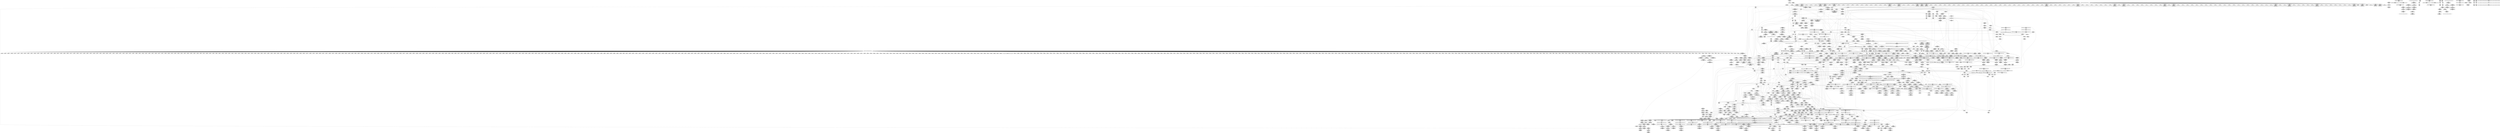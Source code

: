 digraph {
	CE0x471b220 [shape=record,shape=Mrecord,label="{CE0x471b220|VOIDTB_TE:_CE_80,88_}"]
	CE0x4666690 [shape=record,shape=Mrecord,label="{CE0x4666690|i64*_getelementptr_inbounds_(_17_x_i64_,_17_x_i64_*___llvm_gcov_ctr60,_i64_0,_i64_15)|*Constant*}"]
	CE0x46c6690 [shape=record,shape=Mrecord,label="{CE0x46c6690|__aa_current_profile:tmp1|*SummSource*}"]
	CE0x4758500 [shape=record,shape=Mrecord,label="{CE0x4758500|72:_i32,_:_CRE_621,622_}"]
	CE0x475fa10 [shape=record,shape=Mrecord,label="{CE0x475fa10|72:_i32,_:_CRE_977,978_}"]
	CE0x46d8520 [shape=record,shape=Mrecord,label="{CE0x46d8520|i64*_getelementptr_inbounds_(_2_x_i64_,_2_x_i64_*___llvm_gcov_ctr112,_i64_0,_i64_1)|*Constant*}"]
	CE0x45fb310 [shape=record,shape=Mrecord,label="{CE0x45fb310|44:_i32,_48:_i16,_128:_i8*,_:_SCMRE_4,6_|*MultipleSource*|security/apparmor/lsm.c, 251|security/apparmor/lsm.c,251}"]
	CE0x474e050 [shape=record,shape=Mrecord,label="{CE0x474e050|72:_i32,_:_CRE_272,273_}"]
	CE0x463e790 [shape=record,shape=Mrecord,label="{CE0x463e790|104:_%struct.inode*,_:_CRE_171,172_}"]
	CE0x466dcc0 [shape=record,shape=Mrecord,label="{CE0x466dcc0|common_perm:tmp10|security/apparmor/lsm.c,172|*SummSource*}"]
	CE0x46acb70 [shape=record,shape=Mrecord,label="{CE0x46acb70|aa_cred_profile:tmp32|security/apparmor/include/context.h,101|*SummSink*}"]
	CE0x45e8040 [shape=record,shape=Mrecord,label="{CE0x45e8040|i64_1|*Constant*|*SummSink*}"]
	CE0x471ca70 [shape=record,shape=Mrecord,label="{CE0x471ca70|VOIDTB_TE:_CE_148,149_}"]
	CE0x474d280 [shape=record,shape=Mrecord,label="{CE0x474d280|72:_i32,_:_CRE_259,260_}"]
	CE0x46f0cc0 [shape=record,shape=Mrecord,label="{CE0x46f0cc0|aa_cred_profile:tmp3|*SummSink*}"]
	CE0x4636f60 [shape=record,shape=Mrecord,label="{CE0x4636f60|i64*_getelementptr_inbounds_(_5_x_i64_,_5_x_i64_*___llvm_gcov_ctr57,_i64_0,_i64_3)|*Constant*|*SummSink*}"]
	CE0x4757fb0 [shape=record,shape=Mrecord,label="{CE0x4757fb0|72:_i32,_:_CRE_616,617_}"]
	CE0x46f70e0 [shape=record,shape=Mrecord,label="{CE0x46f70e0|aa_cred_profile:tmp13|*SummSink*}"]
	CE0x470dba0 [shape=record,shape=Mrecord,label="{CE0x470dba0|aa_cred_profile:lnot|security/apparmor/include/context.h,100}"]
	CE0x45ec2d0 [shape=record,shape=Mrecord,label="{CE0x45ec2d0|apparmor_path_mknod:entry}"]
	CE0x471d2c0 [shape=record,shape=Mrecord,label="{CE0x471d2c0|aa_cred_profile:tmp20|security/apparmor/include/context.h,100|*SummSink*}"]
	CE0x4700140 [shape=record,shape=Mrecord,label="{CE0x4700140|aa_cred_profile:do.end8|*SummSource*}"]
	CE0x45efe60 [shape=record,shape=Mrecord,label="{CE0x45efe60|_ret_%struct.task_struct*_%tmp4,_!dbg_!15471|./arch/x86/include/asm/current.h,14}"]
	CE0x470d290 [shape=record,shape=Mrecord,label="{CE0x470d290|GLOBAL:llvm.expect.i64|*Constant*}"]
	CE0x46c2de0 [shape=record,shape=Mrecord,label="{CE0x46c2de0|GLOBAL:common_perm|*Constant*|*SummSink*}"]
	CE0x4692820 [shape=record,shape=Mrecord,label="{CE0x4692820|i8*_getelementptr_inbounds_(_36_x_i8_,_36_x_i8_*_.str12,_i32_0,_i32_0)|*Constant*}"]
	CE0x46fd940 [shape=record,shape=Mrecord,label="{CE0x46fd940|i64*_getelementptr_inbounds_(_11_x_i64_,_11_x_i64_*___llvm_gcov_ctr58,_i64_0,_i64_10)|*Constant*}"]
	CE0x4707630 [shape=record,shape=Mrecord,label="{CE0x4707630|0:_%struct.aa_profile*,_:_CMRE_16,24_|*MultipleSource*|security/apparmor/include/context.h,99|*LoadInst*|security/apparmor/include/context.h,99|security/apparmor/include/context.h,100}"]
	CE0x47044d0 [shape=record,shape=Mrecord,label="{CE0x47044d0|aa_cred_profile:do.end|*SummSink*}"]
	CE0x46fec00 [shape=record,shape=Mrecord,label="{CE0x46fec00|aa_cred_profile:tmp5|security/apparmor/include/context.h,99|*SummSink*}"]
	CE0x460e300 [shape=record,shape=Mrecord,label="{CE0x460e300|get_current:tmp2|*SummSource*}"]
	CE0x46242f0 [shape=record,shape=Mrecord,label="{CE0x46242f0|i64*_getelementptr_inbounds_(_17_x_i64_,_17_x_i64_*___llvm_gcov_ctr60,_i64_0,_i64_9)|*Constant*}"]
	CE0x475ab40 [shape=record,shape=Mrecord,label="{CE0x475ab40|72:_i32,_:_CRE_868,869_}"]
	CE0x4724650 [shape=record,shape=Mrecord,label="{CE0x4724650|aa_cred_profile:tmp19|security/apparmor/include/context.h,100|*SummSource*}"]
	CE0x470b640 [shape=record,shape=Mrecord,label="{CE0x470b640|VOIDTB_TE:_CE_185,186_}"]
	CE0x46a9c20 [shape=record,shape=Mrecord,label="{CE0x46a9c20|aa_cred_profile:tmp28|security/apparmor/include/context.h,100}"]
	CE0x460d880 [shape=record,shape=Mrecord,label="{CE0x460d880|get_current:tmp4|./arch/x86/include/asm/current.h,14|*SummSink*}"]
	CE0x45fb610 [shape=record,shape=Mrecord,label="{CE0x45fb610|apparmor_path_mknod:call|security/apparmor/lsm.c,279|*SummSource*}"]
	CE0x46294f0 [shape=record,shape=Mrecord,label="{CE0x46294f0|common_perm_create:if.then8|*SummSink*}"]
	CE0x474fbf0 [shape=record,shape=Mrecord,label="{CE0x474fbf0|72:_i32,_:_CRE_298,299_}"]
	CE0x4752560 [shape=record,shape=Mrecord,label="{CE0x4752560|72:_i32,_:_CRE_478,479_}"]
	CE0x460f1d0 [shape=record,shape=Mrecord,label="{CE0x460f1d0|i1_true|*Constant*|*SummSink*}"]
	CE0x4701d40 [shape=record,shape=Mrecord,label="{CE0x4701d40|__aa_current_profile:cred|security/apparmor/include/context.h,138|*SummSource*}"]
	CE0x46f64a0 [shape=record,shape=Mrecord,label="{CE0x46f64a0|aa_cred_profile:do.cond|*SummSink*}"]
	CE0x46d3980 [shape=record,shape=Mrecord,label="{CE0x46d3980|common_perm_dir_dentry:bb|*SummSink*}"]
	CE0x4710500 [shape=record,shape=Mrecord,label="{CE0x4710500|aa_cred_profile:tmp15|security/apparmor/include/context.h,100|*SummSource*}"]
	CE0x463e660 [shape=record,shape=Mrecord,label="{CE0x463e660|104:_%struct.inode*,_:_CRE_170,171_}"]
	CE0x46654d0 [shape=record,shape=Mrecord,label="{CE0x46654d0|common_perm_create:tmp31|security/apparmor/lsm.c,253}"]
	CE0x475ed20 [shape=record,shape=Mrecord,label="{CE0x475ed20|72:_i32,_:_CRE_930,931_}"]
	CE0x45f4e20 [shape=record,shape=Mrecord,label="{CE0x45f4e20|apparmor_path_mknod:mode|Function::apparmor_path_mknod&Arg::mode::|*SummSource*}"]
	CE0x460ed50 [shape=record,shape=Mrecord,label="{CE0x460ed50|common_perm_create:tmp14|security/apparmor/lsm.c,251|*SummSink*}"]
	CE0x4755db0 [shape=record,shape=Mrecord,label="{CE0x4755db0|72:_i32,_:_CRE_584,585_}"]
	CE0x46b5820 [shape=record,shape=Mrecord,label="{CE0x46b5820|VOIDTB_TE:_CE_206,207_}"]
	CE0x4672250 [shape=record,shape=Mrecord,label="{CE0x4672250|common_perm_create:tmp38|security/apparmor/lsm.c,257}"]
	CE0x4656090 [shape=record,shape=Mrecord,label="{CE0x4656090|i64*_getelementptr_inbounds_(_2_x_i64_,_2_x_i64_*___llvm_gcov_ctr55,_i64_0,_i64_1)|*Constant*|*SummSink*}"]
	CE0x4606f40 [shape=record,shape=Mrecord,label="{CE0x4606f40|i64*_getelementptr_inbounds_(_17_x_i64_,_17_x_i64_*___llvm_gcov_ctr60,_i64_0,_i64_6)|*Constant*|*SummSink*}"]
	CE0x45ecbd0 [shape=record,shape=Mrecord,label="{CE0x45ecbd0|apparmor_path_mknod:bb|*SummSource*}"]
	CE0x4627760 [shape=record,shape=Mrecord,label="{CE0x4627760|common_perm_create:tmp21|security/apparmor/lsm.c,251|*SummSink*}"]
	CE0x46af0b0 [shape=record,shape=Mrecord,label="{CE0x46af0b0|VOIDTB_TE:_CE_308,309_}"]
	CE0x474d7d0 [shape=record,shape=Mrecord,label="{CE0x474d7d0|72:_i32,_:_CRE_264,265_}"]
	CE0x4613fa0 [shape=record,shape=Mrecord,label="{CE0x4613fa0|i32_1|*Constant*|*SummSink*}"]
	CE0x45f1a80 [shape=record,shape=Mrecord,label="{CE0x45f1a80|common_perm_create:tmp9|security/apparmor/lsm.c,251|*SummSource*}"]
	CE0x46ec550 [shape=record,shape=Mrecord,label="{CE0x46ec550|__aa_current_profile:bb}"]
	CE0x46ac100 [shape=record,shape=Mrecord,label="{CE0x46ac100|VOIDTB_TE:_CE_232,240_}"]
	CE0x46366f0 [shape=record,shape=Mrecord,label="{CE0x46366f0|common_perm:tmp6|security/apparmor/lsm.c,169|*SummSource*}"]
	CE0x475ae70 [shape=record,shape=Mrecord,label="{CE0x475ae70|72:_i32,_:_CRE_871,872_}"]
	CE0x474e380 [shape=record,shape=Mrecord,label="{CE0x474e380|72:_i32,_:_CRE_275,276_}"]
	CE0x474a090 [shape=record,shape=Mrecord,label="{CE0x474a090|72:_i32,_:_CRE_185,186_}"]
	CE0x46b09c0 [shape=record,shape=Mrecord,label="{CE0x46b09c0|72:_i32,_:_CRE_72,76_}"]
	CE0x4759da0 [shape=record,shape=Mrecord,label="{CE0x4759da0|72:_i32,_:_CRE_792,800_}"]
	CE0x4664250 [shape=record,shape=Mrecord,label="{CE0x4664250|104:_%struct.inode*,_:_CRE_318,319_}"]
	CE0x46f1780 [shape=record,shape=Mrecord,label="{CE0x46f1780|%struct.aa_task_cxt*_null|*Constant*|*SummSource*}"]
	CE0x4617d40 [shape=record,shape=Mrecord,label="{CE0x4617d40|COLLAPSED:_GCMRE___llvm_gcov_ctr112_internal_global_2_x_i64_zeroinitializer:_elem_0:default:}"]
	CE0x46620f0 [shape=record,shape=Mrecord,label="{CE0x46620f0|104:_%struct.inode*,_:_CRE_232,240_|*MultipleSource*|*LoadInst*|security/apparmor/lsm.c,253|security/apparmor/lsm.c,253}"]
	CE0x45f8b90 [shape=record,shape=Mrecord,label="{CE0x45f8b90|common_perm_create:tmp|*SummSource*}"]
	CE0x46912a0 [shape=record,shape=Mrecord,label="{CE0x46912a0|i64*_getelementptr_inbounds_(_16_x_i64_,_16_x_i64_*___llvm_gcov_ctr46,_i64_0,_i64_10)|*Constant*}"]
	CE0x4751270 [shape=record,shape=Mrecord,label="{CE0x4751270|72:_i32,_:_CRE_376,384_}"]
	CE0x4610300 [shape=record,shape=Mrecord,label="{CE0x4610300|%struct.vfsmount*_null|*Constant*|*SummSource*}"]
	CE0x4755750 [shape=record,shape=Mrecord,label="{CE0x4755750|72:_i32,_:_CRE_578,579_}"]
	CE0x474d6c0 [shape=record,shape=Mrecord,label="{CE0x474d6c0|72:_i32,_:_CRE_263,264_}"]
	CE0x4637340 [shape=record,shape=Mrecord,label="{CE0x4637340|common_perm:tmp7|security/apparmor/lsm.c,170}"]
	CE0x4658e90 [shape=record,shape=Mrecord,label="{CE0x4658e90|get_current:tmp2|*SummSink*}"]
	CE0x4702ef0 [shape=record,shape=Mrecord,label="{CE0x4702ef0|aa_cred_profile:entry}"]
	CE0x46d4e70 [shape=record,shape=Mrecord,label="{CE0x46d4e70|common_perm_dir_dentry:tmp3|*SummSink*}"]
	CE0x460f870 [shape=record,shape=Mrecord,label="{CE0x460f870|COLLAPSED:_GCMRE___llvm_gcov_ctr55_internal_global_2_x_i64_zeroinitializer:_elem_0:default:}"]
	CE0x470c620 [shape=record,shape=Mrecord,label="{CE0x470c620|VOIDTB_TE:_CE_192,193_}"]
	CE0x46233f0 [shape=record,shape=Mrecord,label="{CE0x46233f0|get_current:entry}"]
	CE0x475c5d0 [shape=record,shape=Mrecord,label="{CE0x475c5d0|72:_i32,_:_CRE_893,894_}"]
	CE0x45f12a0 [shape=record,shape=Mrecord,label="{CE0x45f12a0|apparmor_path_mknod:dentry|Function::apparmor_path_mknod&Arg::dentry::|*SummSink*}"]
	CE0x474d5b0 [shape=record,shape=Mrecord,label="{CE0x474d5b0|72:_i32,_:_CRE_262,263_}"]
	CE0x47197b0 [shape=record,shape=Mrecord,label="{CE0x47197b0|aa_cred_profile:do.body5|*SummSource*}"]
	CE0x4670430 [shape=record,shape=Mrecord,label="{CE0x4670430|common_perm_dir_dentry:mask|Function::common_perm_dir_dentry&Arg::mask::|*SummSource*}"]
	CE0x4666160 [shape=record,shape=Mrecord,label="{CE0x4666160|common_perm_create:tmp33|security/apparmor/lsm.c,254}"]
	CE0x4751af0 [shape=record,shape=Mrecord,label="{CE0x4751af0|72:_i32,_:_CRE_440,448_}"]
	CE0x4605f30 [shape=record,shape=Mrecord,label="{CE0x4605f30|mediated_filesystem:inode|Function::mediated_filesystem&Arg::inode::|*SummSink*}"]
	CE0x46adaa0 [shape=record,shape=Mrecord,label="{CE0x46adaa0|aa_cred_profile:tmp34|security/apparmor/include/context.h,101}"]
	CE0x45ef640 [shape=record,shape=Mrecord,label="{CE0x45ef640|_call_void_mcount()_#2}"]
	CE0x45fc250 [shape=record,shape=Mrecord,label="{CE0x45fc250|i64_3|*Constant*|*SummSink*}"]
	CE0x4757ea0 [shape=record,shape=Mrecord,label="{CE0x4757ea0|72:_i32,_:_CRE_615,616_}"]
	CE0x46fbf90 [shape=record,shape=Mrecord,label="{CE0x46fbf90|__aa_current_profile:tmp15|security/apparmor/include/context.h,138}"]
	CE0x46cf590 [shape=record,shape=Mrecord,label="{CE0x46cf590|aa_path_perm:cond|Function::aa_path_perm&Arg::cond::}"]
	CE0x47572f0 [shape=record,shape=Mrecord,label="{CE0x47572f0|72:_i32,_:_CRE_604,605_}"]
	CE0x4752040 [shape=record,shape=Mrecord,label="{CE0x4752040|72:_i32,_:_CRE_473,474_}"]
	CE0x46c9c70 [shape=record,shape=Mrecord,label="{CE0x46c9c70|common_perm:tmp2|security/apparmor/lsm.c,169|*SummSink*}"]
	CE0x474c4b0 [shape=record,shape=Mrecord,label="{CE0x474c4b0|72:_i32,_:_CRE_246,247_}"]
	CE0x45f15c0 [shape=record,shape=Mrecord,label="{CE0x45f15c0|apparmor_path_mknod:tmp1}"]
	CE0x46ef4f0 [shape=record,shape=Mrecord,label="{CE0x46ef4f0|i32_0|*Constant*}"]
	CE0x475fb20 [shape=record,shape=Mrecord,label="{CE0x475fb20|72:_i32,_:_CRE_978,979_}"]
	CE0x46d0a10 [shape=record,shape=Mrecord,label="{CE0x46d0a10|GLOBAL:__llvm_gcov_ctr57|Global_var:__llvm_gcov_ctr57}"]
	CE0x45e7990 [shape=record,shape=Mrecord,label="{CE0x45e7990|apparmor_path_mknod:entry|*SummSource*}"]
	CE0x47237d0 [shape=record,shape=Mrecord,label="{CE0x47237d0|i64*_getelementptr_inbounds_(_16_x_i64_,_16_x_i64_*___llvm_gcov_ctr46,_i64_0,_i64_7)|*Constant*|*SummSource*}"]
	CE0x45fbb50 [shape=record,shape=Mrecord,label="{CE0x45fbb50|i64_10|*Constant*|*SummSink*}"]
	CE0x4670ef0 [shape=record,shape=Mrecord,label="{CE0x4670ef0|_ret_i32_%call,_!dbg_!15477|security/apparmor/lsm.c,191|*SummSink*}"]
	CE0x46c6ae0 [shape=record,shape=Mrecord,label="{CE0x46c6ae0|GLOBAL:__aa_current_profile|*Constant*|*SummSource*}"]
	CE0x46cf780 [shape=record,shape=Mrecord,label="{CE0x46cf780|__aa_current_profile:tmp2|*SummSink*}"]
	CE0x4723b10 [shape=record,shape=Mrecord,label="{CE0x4723b10|i64*_getelementptr_inbounds_(_16_x_i64_,_16_x_i64_*___llvm_gcov_ctr46,_i64_0,_i64_7)|*Constant*|*SummSink*}"]
	CE0x4754980 [shape=record,shape=Mrecord,label="{CE0x4754980|72:_i32,_:_CRE_565,566_}"]
	CE0x46fffe0 [shape=record,shape=Mrecord,label="{CE0x46fffe0|aa_cred_profile:lor.rhs|*SummSink*}"]
	CE0x463aee0 [shape=record,shape=Mrecord,label="{CE0x463aee0|104:_%struct.inode*,_:_CRE_48,52_|*MultipleSource*|*LoadInst*|security/apparmor/lsm.c,253|security/apparmor/lsm.c,253}"]
	CE0x4638150 [shape=record,shape=Mrecord,label="{CE0x4638150|common_perm_create:tmp25|security/apparmor/lsm.c,253|*SummSink*}"]
	CE0x4749a30 [shape=record,shape=Mrecord,label="{CE0x4749a30|72:_i32,_:_CRE_179,180_}"]
	CE0x4723df0 [shape=record,shape=Mrecord,label="{CE0x4723df0|VOIDTB_TE:_CE_151,152_}"]
	CE0x4618150 [shape=record,shape=Mrecord,label="{CE0x4618150|common_perm_create:land.lhs.true|*SummSource*}"]
	CE0x4759520 [shape=record,shape=Mrecord,label="{CE0x4759520|72:_i32,_:_CRE_712,728_}"]
	CE0x4691610 [shape=record,shape=Mrecord,label="{CE0x4691610|i64*_getelementptr_inbounds_(_16_x_i64_,_16_x_i64_*___llvm_gcov_ctr46,_i64_0,_i64_10)|*Constant*|*SummSource*}"]
	CE0x46260c0 [shape=record,shape=Mrecord,label="{CE0x46260c0|common_perm_create:tmp19|security/apparmor/lsm.c,251}"]
	CE0x462c9a0 [shape=record,shape=Mrecord,label="{CE0x462c9a0|mediated_filesystem:bb|*SummSink*}"]
	CE0x465f8f0 [shape=record,shape=Mrecord,label="{CE0x465f8f0|i64*_getelementptr_inbounds_(_2_x_i64_,_2_x_i64_*___llvm_gcov_ctr56,_i64_0,_i64_0)|*Constant*}"]
	CE0x46d0620 [shape=record,shape=Mrecord,label="{CE0x46d0620|i64_0|*Constant*}"]
	CE0x4660210 [shape=record,shape=Mrecord,label="{CE0x4660210|104:_%struct.inode*,_:_CRE_199,200_}"]
	CE0x463aad0 [shape=record,shape=Mrecord,label="{CE0x463aad0|104:_%struct.inode*,_:_CRE_24,40_|*MultipleSource*|*LoadInst*|security/apparmor/lsm.c,253|security/apparmor/lsm.c,253}"]
	CE0x4615ea0 [shape=record,shape=Mrecord,label="{CE0x4615ea0|i64_5|*Constant*|*SummSource*}"]
	CE0x4703d60 [shape=record,shape=Mrecord,label="{CE0x4703d60|_ret_%struct.aa_profile*_%tmp34,_!dbg_!15510|security/apparmor/include/context.h,101|*SummSink*}"]
	CE0x474a3c0 [shape=record,shape=Mrecord,label="{CE0x474a3c0|72:_i32,_:_CRE_188,189_}"]
	CE0x46b06c0 [shape=record,shape=Mrecord,label="{CE0x46b06c0|72:_i32,_:_CRE_48,56_}"]
	CE0x4722530 [shape=record,shape=Mrecord,label="{CE0x4722530|aa_cred_profile:conv|security/apparmor/include/context.h,100|*SummSource*}"]
	CE0x4700cb0 [shape=record,shape=Mrecord,label="{CE0x4700cb0|__aa_current_profile:call3|security/apparmor/include/context.h,138}"]
	CE0x4662f40 [shape=record,shape=Mrecord,label="{CE0x4662f40|104:_%struct.inode*,_:_CRE_296,304_|*MultipleSource*|*LoadInst*|security/apparmor/lsm.c,253|security/apparmor/lsm.c,253}"]
	CE0x4639c50 [shape=record,shape=Mrecord,label="{CE0x4639c50|i32_5|*Constant*|*SummSink*}"]
	CE0x46afc60 [shape=record,shape=Mrecord,label="{CE0x46afc60|VOIDTB_TE:_CE_319,320_}"]
	CE0x4665190 [shape=record,shape=Mrecord,label="{CE0x4665190|common_perm_create:tmp30|security/apparmor/lsm.c,253}"]
	CE0x463c6b0 [shape=record,shape=Mrecord,label="{CE0x463c6b0|104:_%struct.inode*,_:_CRE_144,145_}"]
	CE0x46b51c0 [shape=record,shape=Mrecord,label="{CE0x46b51c0|VOIDTB_TE:_CE_200,201_}"]
	CE0x46cb0e0 [shape=record,shape=Mrecord,label="{CE0x46cb0e0|aa_cred_profile:tmp8|security/apparmor/include/context.h,100|*SummSource*}"]
	CE0x46ac830 [shape=record,shape=Mrecord,label="{CE0x46ac830|VOIDTB_TE:_CE_288,296_}"]
	CE0x47518d0 [shape=record,shape=Mrecord,label="{CE0x47518d0|72:_i32,_:_CRE_424,432_}"]
	CE0x466a040 [shape=record,shape=Mrecord,label="{CE0x466a040|common_perm_create:tmp29|security/apparmor/lsm.c,253|*SummSink*}"]
	CE0x4627410 [shape=record,shape=Mrecord,label="{CE0x4627410|common_perm_create:tmp21|security/apparmor/lsm.c,251}"]
	CE0x46b4c70 [shape=record,shape=Mrecord,label="{CE0x46b4c70|VOIDTB_TE:_CE_195,196_}"]
	CE0x474e160 [shape=record,shape=Mrecord,label="{CE0x474e160|72:_i32,_:_CRE_273,274_}"]
	CE0x475e8e0 [shape=record,shape=Mrecord,label="{CE0x475e8e0|72:_i32,_:_CRE_926,927_}"]
	CE0x46c5e70 [shape=record,shape=Mrecord,label="{CE0x46c5e70|__aa_current_profile:tmp2}"]
	CE0x463b620 [shape=record,shape=Mrecord,label="{CE0x463b620|104:_%struct.inode*,_:_CRE_80,88_|*MultipleSource*|*LoadInst*|security/apparmor/lsm.c,253|security/apparmor/lsm.c,253}"]
	CE0x460fdc0 [shape=record,shape=Mrecord,label="{CE0x460fdc0|common_perm_create:tmp6|security/apparmor/lsm.c,251|*SummSource*}"]
	CE0x4638b80 [shape=record,shape=Mrecord,label="{CE0x4638b80|common_perm_create:dentry6|security/apparmor/lsm.c,253|*SummSink*}"]
	CE0x4747720 [shape=record,shape=Mrecord,label="{CE0x4747720|72:_i32,_:_CRE_146,147_}"]
	CE0x4637560 [shape=record,shape=Mrecord,label="{CE0x4637560|common_perm_create:tmp23|security/apparmor/lsm.c,253}"]
	CE0x4693140 [shape=record,shape=Mrecord,label="{CE0x4693140|i64*_getelementptr_inbounds_(_16_x_i64_,_16_x_i64_*___llvm_gcov_ctr46,_i64_0,_i64_9)|*Constant*|*SummSink*}"]
	CE0x4661050 [shape=record,shape=Mrecord,label="{CE0x4661050|104:_%struct.inode*,_:_CRE_211,212_}"]
	CE0x47507a0 [shape=record,shape=Mrecord,label="{CE0x47507a0|72:_i32,_:_CRE_309,310_}"]
	CE0x46fcd40 [shape=record,shape=Mrecord,label="{CE0x46fcd40|_call_void_lockdep_rcu_suspicious(i8*_getelementptr_inbounds_(_36_x_i8_,_36_x_i8_*_.str12,_i32_0,_i32_0),_i32_138,_i8*_getelementptr_inbounds_(_45_x_i8_,_45_x_i8_*_.str14,_i32_0,_i32_0))_#7,_!dbg_!15483|security/apparmor/include/context.h,138|*SummSource*}"]
	CE0x46f02c0 [shape=record,shape=Mrecord,label="{CE0x46f02c0|i64_0|*Constant*}"]
	CE0x46f4410 [shape=record,shape=Mrecord,label="{CE0x46f4410|__aa_current_profile:tmp7|security/apparmor/include/context.h,138|*SummSink*}"]
	CE0x46a8ec0 [shape=record,shape=Mrecord,label="{CE0x46a8ec0|aa_cred_profile:tmp27|security/apparmor/include/context.h,100|*SummSource*}"]
	CE0x46fe500 [shape=record,shape=Mrecord,label="{CE0x46fe500|i64_1|*Constant*}"]
	CE0x4626930 [shape=record,shape=Mrecord,label="{CE0x4626930|common_perm_create:fsuid|security/apparmor/lsm.c,251|*SummSink*}"]
	CE0x4756c90 [shape=record,shape=Mrecord,label="{CE0x4756c90|72:_i32,_:_CRE_598,599_}"]
	CE0x4610860 [shape=record,shape=Mrecord,label="{CE0x4610860|i64_2|*Constant*|*SummSink*}"]
	CE0x46d4d90 [shape=record,shape=Mrecord,label="{CE0x46d4d90|common_perm_dir_dentry:tmp3|*SummSource*}"]
	CE0x471b2f0 [shape=record,shape=Mrecord,label="{CE0x471b2f0|VOIDTB_TE:_CE_89,90_}"]
	CE0x47561f0 [shape=record,shape=Mrecord,label="{CE0x47561f0|72:_i32,_:_CRE_588,589_}"]
	CE0x4620ab0 [shape=record,shape=Mrecord,label="{CE0x4620ab0|common_perm:cmp|security/apparmor/lsm.c,169|*SummSink*}"]
	CE0x46cb740 [shape=record,shape=Mrecord,label="{CE0x46cb740|72:_%struct.hlist_bl_node**,_80:_%struct.dentry*,_104:_%struct.inode*,_:_CRE:_elem_0:default:}"]
	CE0x4725150 [shape=record,shape=Mrecord,label="{CE0x4725150|VOIDTB_TE:_CE_175,176_}"]
	CE0x461d9e0 [shape=record,shape=Mrecord,label="{CE0x461d9e0|common_perm_create:mode4|security/apparmor/lsm.c,251|*SummSource*}"]
	CE0x46cfcb0 [shape=record,shape=Mrecord,label="{CE0x46cfcb0|i32_11|*Constant*|*SummSource*}"]
	CE0x46613e0 [shape=record,shape=Mrecord,label="{CE0x46613e0|104:_%struct.inode*,_:_CRE_214,215_}"]
	CE0x470a0f0 [shape=record,shape=Mrecord,label="{CE0x470a0f0|aa_cred_profile:if.then|*SummSource*}"]
	CE0x45f5d10 [shape=record,shape=Mrecord,label="{CE0x45f5d10|apparmor_path_mknod:tmp1|*SummSink*}"]
	CE0x46ee690 [shape=record,shape=Mrecord,label="{CE0x46ee690|i64*_getelementptr_inbounds_(_16_x_i64_,_16_x_i64_*___llvm_gcov_ctr46,_i64_0,_i64_4)|*Constant*}"]
	CE0x474fae0 [shape=record,shape=Mrecord,label="{CE0x474fae0|72:_i32,_:_CRE_297,298_}"]
	CE0x46d2aa0 [shape=record,shape=Mrecord,label="{CE0x46d2aa0|mediated_filesystem:tobool|security/apparmor/include/apparmor.h,117|*SummSource*}"]
	CE0x470d0d0 [shape=record,shape=Mrecord,label="{CE0x470d0d0|aa_cred_profile:conv|security/apparmor/include/context.h,100|*SummSink*}"]
	CE0x471d250 [shape=record,shape=Mrecord,label="{CE0x471d250|aa_cred_profile:tmp20|security/apparmor/include/context.h,100|*SummSource*}"]
	CE0x46b4fa0 [shape=record,shape=Mrecord,label="{CE0x46b4fa0|VOIDTB_TE:_CE_198,199_}"]
	CE0x475fe20 [shape=record,shape=Mrecord,label="{CE0x475fe20|72:_i32,_:_CRE_981,982_}"]
	CE0x474f370 [shape=record,shape=Mrecord,label="{CE0x474f370|72:_i32,_:_CRE_290,291_}"]
	CE0x46d3f10 [shape=record,shape=Mrecord,label="{CE0x46d3f10|aa_cred_profile:lnot|security/apparmor/include/context.h,100|*SummSource*}"]
	CE0x47038e0 [shape=record,shape=Mrecord,label="{CE0x47038e0|_ret_%struct.aa_profile*_%tmp34,_!dbg_!15510|security/apparmor/include/context.h,101|*SummSource*}"]
	CE0x4638e30 [shape=record,shape=Mrecord,label="{CE0x4638e30|common_perm_create:tmp27|*LoadInst*|security/apparmor/lsm.c,253|*SummSource*}"]
	CE0x471b930 [shape=record,shape=Mrecord,label="{CE0x471b930|aa_cred_profile:tmp18|security/apparmor/include/context.h,100|*SummSource*}"]
	CE0x4724120 [shape=record,shape=Mrecord,label="{CE0x4724120|VOIDTB_TE:_CE_154,155_}"]
	CE0x4755b90 [shape=record,shape=Mrecord,label="{CE0x4755b90|72:_i32,_:_CRE_582,583_}"]
	CE0x4690d10 [shape=record,shape=Mrecord,label="{CE0x4690d10|aa_cred_profile:tmp23|security/apparmor/include/context.h,100}"]
	CE0x475a1e0 [shape=record,shape=Mrecord,label="{CE0x475a1e0|72:_i32,_:_CRE_824,832_}"]
	CE0x4255830 [shape=record,shape=Mrecord,label="{CE0x4255830|common_perm_create:uid|security/apparmor/lsm.c,251|*SummSink*}"]
	CE0x474c290 [shape=record,shape=Mrecord,label="{CE0x474c290|72:_i32,_:_CRE_244,245_}"]
	CE0x4751380 [shape=record,shape=Mrecord,label="{CE0x4751380|72:_i32,_:_CRE_384,388_}"]
	CE0x4755200 [shape=record,shape=Mrecord,label="{CE0x4755200|72:_i32,_:_CRE_573,574_}"]
	CE0x460ae00 [shape=record,shape=Mrecord,label="{CE0x460ae00|i8_1|*Constant*|*SummSink*}"]
	CE0x46fc680 [shape=record,shape=Mrecord,label="{CE0x46fc680|__aa_current_profile:tmp16|security/apparmor/include/context.h,138|*SummSink*}"]
	CE0x4624b80 [shape=record,shape=Mrecord,label="{CE0x4624b80|common_perm_create:tmp36|security/apparmor/lsm.c,256|*SummSource*}"]
	CE0x47537a0 [shape=record,shape=Mrecord,label="{CE0x47537a0|72:_i32,_:_CRE_528,536_}"]
	CE0x46661d0 [shape=record,shape=Mrecord,label="{CE0x46661d0|common_perm_create:tmp33|security/apparmor/lsm.c,254|*SummSource*}"]
	"CONST[source:0(mediator),value:2(dynamic)][purpose:{object}][SnkIdx:3]"
	CE0x4707030 [shape=record,shape=Mrecord,label="{CE0x4707030|aa_cred_profile:expval|security/apparmor/include/context.h,100|*SummSource*}"]
	CE0x475e280 [shape=record,shape=Mrecord,label="{CE0x475e280|72:_i32,_:_CRE_920,921_}"]
	CE0x46ec600 [shape=record,shape=Mrecord,label="{CE0x46ec600|__aa_current_profile:bb|*SummSource*}"]
	CE0x4660cc0 [shape=record,shape=Mrecord,label="{CE0x4660cc0|104:_%struct.inode*,_:_CRE_208,209_}"]
	CE0x4750030 [shape=record,shape=Mrecord,label="{CE0x4750030|72:_i32,_:_CRE_302,303_}"]
	CE0x45f9790 [shape=record,shape=Mrecord,label="{CE0x45f9790|_call_void_lockdep_rcu_suspicious(i8*_getelementptr_inbounds_(_24_x_i8_,_24_x_i8_*_.str8,_i32_0,_i32_0),_i32_251,_i8*_getelementptr_inbounds_(_45_x_i8_,_45_x_i8_*_.str14,_i32_0,_i32_0))_#7,_!dbg_!15492|security/apparmor/lsm.c,251|*SummSink*}"]
	CE0x45f03b0 [shape=record,shape=Mrecord,label="{CE0x45f03b0|_call_void_mcount()_#2}"]
	CE0x471abc0 [shape=record,shape=Mrecord,label="{CE0x471abc0|aa_cred_profile:lnot3|security/apparmor/include/context.h,100}"]
	CE0x46e8220 [shape=record,shape=Mrecord,label="{CE0x46e8220|i64*_getelementptr_inbounds_(_11_x_i64_,_11_x_i64_*___llvm_gcov_ctr58,_i64_0,_i64_0)|*Constant*}"]
	CE0x4621ed0 [shape=record,shape=Mrecord,label="{CE0x4621ed0|i8*_getelementptr_inbounds_(_45_x_i8_,_45_x_i8_*_.str14,_i32_0,_i32_0)|*Constant*|*SummSink*}"]
	CE0x475d4b0 [shape=record,shape=Mrecord,label="{CE0x475d4b0|72:_i32,_:_CRE_907,908_}"]
	CE0x461a9e0 [shape=record,shape=Mrecord,label="{CE0x461a9e0|get_current:tmp1}"]
	CE0x470abd0 [shape=record,shape=Mrecord,label="{CE0x470abd0|VOIDTB_TE:_CE_164,165_}"]
	CE0x47041e0 [shape=record,shape=Mrecord,label="{CE0x47041e0|i64*_getelementptr_inbounds_(_16_x_i64_,_16_x_i64_*___llvm_gcov_ctr46,_i64_0,_i64_0)|*Constant*|*SummSink*}"]
	CE0x46f24b0 [shape=record,shape=Mrecord,label="{CE0x46f24b0|__aa_current_profile:tmp6|security/apparmor/include/context.h,138|*SummSource*}"]
	CE0x45f8300 [shape=record,shape=Mrecord,label="{CE0x45f8300|common_perm_create:if.then|*SummSource*}"]
	CE0x47550f0 [shape=record,shape=Mrecord,label="{CE0x47550f0|72:_i32,_:_CRE_572,573_}"]
	CE0x46eb3e0 [shape=record,shape=Mrecord,label="{CE0x46eb3e0|__aa_current_profile:tobool1|security/apparmor/include/context.h,138|*SummSink*}"]
	CE0x4756630 [shape=record,shape=Mrecord,label="{CE0x4756630|72:_i32,_:_CRE_592,593_}"]
	CE0x471eaa0 [shape=record,shape=Mrecord,label="{CE0x471eaa0|aa_cred_profile:do.body}"]
	CE0x4662430 [shape=record,shape=Mrecord,label="{CE0x4662430|104:_%struct.inode*,_:_CRE_248,256_|*MultipleSource*|*LoadInst*|security/apparmor/lsm.c,253|security/apparmor/lsm.c,253}"]
	CE0x4752230 [shape=record,shape=Mrecord,label="{CE0x4752230|72:_i32,_:_CRE_475,476_}"]
	CE0x474a2b0 [shape=record,shape=Mrecord,label="{CE0x474a2b0|72:_i32,_:_CRE_187,188_}"]
	CE0x45f4850 [shape=record,shape=Mrecord,label="{CE0x45f4850|common_perm_create:call|security/apparmor/lsm.c,251}"]
	CE0x47481c0 [shape=record,shape=Mrecord,label="{CE0x47481c0|72:_i32,_:_CRE_156,157_}"]
	CE0x46c48b0 [shape=record,shape=Mrecord,label="{CE0x46c48b0|common_perm:if.then|*SummSink*}"]
	CE0x46fb480 [shape=record,shape=Mrecord,label="{CE0x46fb480|i8*_getelementptr_inbounds_(_45_x_i8_,_45_x_i8_*_.str14,_i32_0,_i32_0)|*Constant*}"]
	CE0x46627d0 [shape=record,shape=Mrecord,label="{CE0x46627d0|104:_%struct.inode*,_:_CRE_264,272_|*MultipleSource*|*LoadInst*|security/apparmor/lsm.c,253|security/apparmor/lsm.c,253}"]
	CE0x46d4f80 [shape=record,shape=Mrecord,label="{CE0x46d4f80|_call_void_mcount()_#2}"]
	CE0x4755640 [shape=record,shape=Mrecord,label="{CE0x4755640|72:_i32,_:_CRE_577,578_}"]
	CE0x45e87d0 [shape=record,shape=Mrecord,label="{CE0x45e87d0|apparmor_path_mknod:tmp2|*SummSource*}"]
	CE0x46c3f20 [shape=record,shape=Mrecord,label="{CE0x46c3f20|common_perm:cond|Function::common_perm&Arg::cond::}"]
	CE0x471c990 [shape=record,shape=Mrecord,label="{CE0x471c990|VOIDTB_TE:_CE_147,148_}"]
	CE0x46e9fe0 [shape=record,shape=Mrecord,label="{CE0x46e9fe0|__aa_current_profile:tmp9|security/apparmor/include/context.h,138|*SummSink*}"]
	CE0x46faa70 [shape=record,shape=Mrecord,label="{CE0x46faa70|i32_138|*Constant*}"]
	CE0x46e8f00 [shape=record,shape=Mrecord,label="{CE0x46e8f00|get_current:tmp4|./arch/x86/include/asm/current.h,14}"]
	CE0x474c180 [shape=record,shape=Mrecord,label="{CE0x474c180|72:_i32,_:_CRE_243,244_}"]
	CE0x474ee20 [shape=record,shape=Mrecord,label="{CE0x474ee20|72:_i32,_:_CRE_285,286_}"]
	CE0x46ece40 [shape=record,shape=Mrecord,label="{CE0x46ece40|i64_3|*Constant*}"]
	CE0x46cdc30 [shape=record,shape=Mrecord,label="{CE0x46cdc30|aa_path_perm:entry|*SummSource*}"]
	CE0x4748e80 [shape=record,shape=Mrecord,label="{CE0x4748e80|72:_i32,_:_CRE_168,169_}"]
	CE0x46eaaf0 [shape=record,shape=Mrecord,label="{CE0x46eaaf0|i64*_getelementptr_inbounds_(_11_x_i64_,_11_x_i64_*___llvm_gcov_ctr58,_i64_0,_i64_0)|*Constant*|*SummSink*}"]
	CE0x4759eb0 [shape=record,shape=Mrecord,label="{CE0x4759eb0|72:_i32,_:_CRE_800,804_}"]
	CE0x4759300 [shape=record,shape=Mrecord,label="{CE0x4759300|72:_i32,_:_CRE_696,704_}"]
	CE0x4614ca0 [shape=record,shape=Mrecord,label="{CE0x4614ca0|common_perm_create:land.lhs.true2|*SummSink*}"]
	CE0x4614f30 [shape=record,shape=Mrecord,label="{CE0x4614f30|common_perm_create:bb|*SummSource*}"]
	CE0x460c550 [shape=record,shape=Mrecord,label="{CE0x460c550|common_perm_create:tmp5|security/apparmor/lsm.c,251|*SummSource*}"]
	CE0x45f81d0 [shape=record,shape=Mrecord,label="{CE0x45f81d0|common_perm_create:if.then}"]
	CE0x46aeca0 [shape=record,shape=Mrecord,label="{CE0x46aeca0|VOIDTB_TE:_CE_304,305_}"]
	CE0x46939e0 [shape=record,shape=Mrecord,label="{CE0x46939e0|i64*_getelementptr_inbounds_(_16_x_i64_,_16_x_i64_*___llvm_gcov_ctr46,_i64_0,_i64_9)|*Constant*}"]
	CE0x463eeb0 [shape=record,shape=Mrecord,label="{CE0x463eeb0|104:_%struct.inode*,_:_CRE_177,178_}"]
	CE0x463c470 [shape=record,shape=Mrecord,label="{CE0x463c470|104:_%struct.inode*,_:_CRE_112,144_|*MultipleSource*|*LoadInst*|security/apparmor/lsm.c,253|security/apparmor/lsm.c,253}"]
	CE0x4753cf0 [shape=record,shape=Mrecord,label="{CE0x4753cf0|72:_i32,_:_CRE_553,554_}"]
	CE0x475ef40 [shape=record,shape=Mrecord,label="{CE0x475ef40|72:_i32,_:_CRE_932,933_}"]
	CE0x46168b0 [shape=record,shape=Mrecord,label="{CE0x46168b0|i64*_getelementptr_inbounds_(_17_x_i64_,_17_x_i64_*___llvm_gcov_ctr60,_i64_0,_i64_6)|*Constant*}"]
	CE0x47490a0 [shape=record,shape=Mrecord,label="{CE0x47490a0|72:_i32,_:_CRE_170,171_}"]
	CE0x463bca0 [shape=record,shape=Mrecord,label="{CE0x463bca0|104:_%struct.inode*,_:_CRE_91,92_}"]
	CE0x462bc40 [shape=record,shape=Mrecord,label="{CE0x462bc40|common_perm_create:uid|security/apparmor/lsm.c,251|*SummSource*}"]
	CE0x4629a50 [shape=record,shape=Mrecord,label="{CE0x4629a50|common_perm_create:return|*SummSink*}"]
	CE0x470a1f0 [shape=record,shape=Mrecord,label="{CE0x470a1f0|aa_cred_profile:if.then|*SummSink*}"]
	CE0x463f700 [shape=record,shape=Mrecord,label="{CE0x463f700|104:_%struct.inode*,_:_CRE_184,185_}"]
	CE0x463ec50 [shape=record,shape=Mrecord,label="{CE0x463ec50|104:_%struct.inode*,_:_CRE_175,176_}"]
	CE0x461d6a0 [shape=record,shape=Mrecord,label="{CE0x461d6a0|i64*_getelementptr_inbounds_(_2_x_i64_,_2_x_i64_*___llvm_gcov_ctr55,_i64_0,_i64_0)|*Constant*|*SummSink*}"]
	CE0x4747a50 [shape=record,shape=Mrecord,label="{CE0x4747a50|72:_i32,_:_CRE_149,150_}"]
	CE0x4750690 [shape=record,shape=Mrecord,label="{CE0x4750690|72:_i32,_:_CRE_308,309_}"]
	CE0x4613080 [shape=record,shape=Mrecord,label="{CE0x4613080|common_perm:call1|security/apparmor/lsm.c,170|*SummSource*}"]
	CE0x46ac680 [shape=record,shape=Mrecord,label="{CE0x46ac680|VOIDTB_TE:_CE_272,280_}"]
	CE0x460e710 [shape=record,shape=Mrecord,label="{CE0x460e710|common_perm_create:tmp13|security/apparmor/lsm.c,251|*SummSource*}"]
	CE0x471d5d0 [shape=record,shape=Mrecord,label="{CE0x471d5d0|aa_cred_profile:tmp21|security/apparmor/include/context.h,100}"]
	CE0x466f570 [shape=record,shape=Mrecord,label="{CE0x466f570|common_perm_dir_dentry:op|Function::common_perm_dir_dentry&Arg::op::|*SummSink*}"]
	CE0x462b970 [shape=record,shape=Mrecord,label="{CE0x462b970|__aa_current_profile:tmp6|security/apparmor/include/context.h,138}"]
	CE0x4659a30 [shape=record,shape=Mrecord,label="{CE0x4659a30|i64*_getelementptr_inbounds_(_2_x_i64_,_2_x_i64_*___llvm_gcov_ctr55,_i64_0,_i64_0)|*Constant*|*SummSource*}"]
	CE0x46c31d0 [shape=record,shape=Mrecord,label="{CE0x46c31d0|common_perm:op|Function::common_perm&Arg::op::}"]
	CE0x4658980 [shape=record,shape=Mrecord,label="{CE0x4658980|get_current:tmp1|*SummSink*}"]
	CE0x463fe20 [shape=record,shape=Mrecord,label="{CE0x463fe20|104:_%struct.inode*,_:_CRE_190,191_}"]
	CE0x45f9cb0 [shape=record,shape=Mrecord,label="{CE0x45f9cb0|i8*_getelementptr_inbounds_(_24_x_i8_,_24_x_i8_*_.str8,_i32_0,_i32_0)|*Constant*}"]
	CE0x46b52d0 [shape=record,shape=Mrecord,label="{CE0x46b52d0|VOIDTB_TE:_CE_201,202_}"]
	CE0x471a090 [shape=record,shape=Mrecord,label="{CE0x471a090|aa_cred_profile:tobool4|security/apparmor/include/context.h,100|*SummSink*}"]
	CE0x466d340 [shape=record,shape=Mrecord,label="{CE0x466d340|i64*_getelementptr_inbounds_(_5_x_i64_,_5_x_i64_*___llvm_gcov_ctr57,_i64_0,_i64_4)|*Constant*|*SummSink*}"]
	CE0x470b890 [shape=record,shape=Mrecord,label="{CE0x470b890|aa_cred_profile:tmp29|security/apparmor/include/context.h,100|*SummSink*}"]
	CE0x4637670 [shape=record,shape=Mrecord,label="{CE0x4637670|common_perm_create:tmp23|security/apparmor/lsm.c,253|*SummSource*}"]
	CE0x46c7b00 [shape=record,shape=Mrecord,label="{CE0x46c7b00|__aa_current_profile:entry}"]
	CE0x4670b30 [shape=record,shape=Mrecord,label="{CE0x4670b30|_ret_i32_%call,_!dbg_!15477|security/apparmor/lsm.c,191}"]
	CE0x470af80 [shape=record,shape=Mrecord,label="{CE0x470af80|aa_cred_profile:lnot2|security/apparmor/include/context.h,100|*SummSink*}"]
	CE0x46f97d0 [shape=record,shape=Mrecord,label="{CE0x46f97d0|i64*_getelementptr_inbounds_(_11_x_i64_,_11_x_i64_*___llvm_gcov_ctr58,_i64_0,_i64_8)|*Constant*|*SummSource*}"]
	CE0x45fa770 [shape=record,shape=Mrecord,label="{CE0x45fa770|GLOBAL:lockdep_rcu_suspicious|*Constant*}"]
	CE0x4700820 [shape=record,shape=Mrecord,label="{CE0x4700820|__aa_current_profile:tmp20|security/apparmor/include/context.h,138}"]
	CE0x45f2aa0 [shape=record,shape=Mrecord,label="{CE0x45f2aa0|_call_void_mcount()_#2|*SummSink*}"]
	CE0x46f5c70 [shape=record,shape=Mrecord,label="{CE0x46f5c70|aa_cred_profile:do.cond|*SummSource*}"]
	CE0x46b50b0 [shape=record,shape=Mrecord,label="{CE0x46b50b0|VOIDTB_TE:_CE_199,200_}"]
	CE0x474d9f0 [shape=record,shape=Mrecord,label="{CE0x474d9f0|72:_i32,_:_CRE_266,267_}"]
	CE0x4702500 [shape=record,shape=Mrecord,label="{CE0x4702500|__aa_current_profile:tmp21|security/apparmor/include/context.h,138|*SummSink*}"]
	CE0x4760260 [shape=record,shape=Mrecord,label="{CE0x4760260|72:_i32,_:_CRE_988,992_}"]
	CE0x46f8ac0 [shape=record,shape=Mrecord,label="{CE0x46f8ac0|i1_true|*Constant*}"]
	CE0x46d2dc0 [shape=record,shape=Mrecord,label="{CE0x46d2dc0|mediated_filesystem:tobool|security/apparmor/include/apparmor.h,117|*SummSink*}"]
	CE0x46d4bb0 [shape=record,shape=Mrecord,label="{CE0x46d4bb0|common_perm_dir_dentry:tmp3}"]
	CE0x4759960 [shape=record,shape=Mrecord,label="{CE0x4759960|72:_i32,_:_CRE_752,756_}"]
	CE0x46f5f60 [shape=record,shape=Mrecord,label="{CE0x46f5f60|aa_cred_profile:do.end8}"]
	CE0x475aa30 [shape=record,shape=Mrecord,label="{CE0x475aa30|72:_i32,_:_CRE_867,868_}"]
	CE0x462b100 [shape=record,shape=Mrecord,label="{CE0x462b100|common_perm_dir_dentry:tmp}"]
	CE0x470e8a0 [shape=record,shape=Mrecord,label="{CE0x470e8a0|VOIDTB_TE:_CE_8,12_}"]
	CE0x4756eb0 [shape=record,shape=Mrecord,label="{CE0x4756eb0|72:_i32,_:_CRE_600,601_}"]
	CE0x475c7f0 [shape=record,shape=Mrecord,label="{CE0x475c7f0|72:_i32,_:_CRE_895,896_}"]
	CE0x460e9a0 [shape=record,shape=Mrecord,label="{CE0x460e9a0|common_perm_create:tmp13|security/apparmor/lsm.c,251|*SummSink*}"]
	CE0x471dbe0 [shape=record,shape=Mrecord,label="{CE0x471dbe0|VOIDTB_TE:_CE_167,168_}"]
	CE0x46f68e0 [shape=record,shape=Mrecord,label="{CE0x46f68e0|0:_i8,_:_GCMR___aa_current_profile.__warned_internal_global_i8_0,_section_.data.unlikely_,_align_1:_elem_0:default:}"]
	CE0x4709aa0 [shape=record,shape=Mrecord,label="{CE0x4709aa0|aa_cred_profile:tmp4|*LoadInst*|security/apparmor/include/context.h,99|*SummSource*}"]
	CE0x45f46a0 [shape=record,shape=Mrecord,label="{CE0x45f46a0|common_perm_create:mask|Function::common_perm_create&Arg::mask::}"]
	CE0x46b08c0 [shape=record,shape=Mrecord,label="{CE0x46b08c0|72:_i32,_:_CRE_64,72_}"]
	CE0x474c0a0 [shape=record,shape=Mrecord,label="{CE0x474c0a0|72:_i32,_:_CRE_242,243_}"]
	CE0x4753be0 [shape=record,shape=Mrecord,label="{CE0x4753be0|72:_i32,_:_CRE_552,553_}"]
	CE0x4757400 [shape=record,shape=Mrecord,label="{CE0x4757400|72:_i32,_:_CRE_605,606_}"]
	CE0x46e8f70 [shape=record,shape=Mrecord,label="{CE0x46e8f70|GLOBAL:current_task|Global_var:current_task}"]
	CE0x4746fb0 [shape=record,shape=Mrecord,label="{CE0x4746fb0|72:_i32,_:_CRE_139,140_}"]
	CE0x474d8e0 [shape=record,shape=Mrecord,label="{CE0x474d8e0|72:_i32,_:_CRE_265,266_}"]
	CE0x46abff0 [shape=record,shape=Mrecord,label="{CE0x46abff0|VOIDTB_TE:_CE_224,232_}"]
	CE0x46fbda0 [shape=record,shape=Mrecord,label="{CE0x46fbda0|__aa_current_profile:tmp18|security/apparmor/include/context.h,138}"]
	CE0x46eac80 [shape=record,shape=Mrecord,label="{CE0x46eac80|__aa_current_profile:tmp|*SummSource*}"]
	CE0x46afe80 [shape=record,shape=Mrecord,label="{CE0x46afe80|72:_i32,_:_CRE_2,4_}"]
	CE0x4758610 [shape=record,shape=Mrecord,label="{CE0x4758610|72:_i32,_:_CRE_622,623_}"]
	"CONST[source:1(input),value:2(dynamic)][purpose:{object}][SrcIdx:7]"
	CE0x4663b30 [shape=record,shape=Mrecord,label="{CE0x4663b30|104:_%struct.inode*,_:_CRE_312,313_}"]
	CE0x46292f0 [shape=record,shape=Mrecord,label="{CE0x46292f0|common_perm_create:if.then8}"]
	CE0x462c5a0 [shape=record,shape=Mrecord,label="{CE0x462c5a0|i64_0|*Constant*|*SummSink*}"]
	CE0x474b900 [shape=record,shape=Mrecord,label="{CE0x474b900|72:_i32,_:_CRE_208,210_}"]
	CE0x4747c70 [shape=record,shape=Mrecord,label="{CE0x4747c70|72:_i32,_:_CRE_151,152_}"]
	CE0x463e400 [shape=record,shape=Mrecord,label="{CE0x463e400|104:_%struct.inode*,_:_CRE_168,169_}"]
	CE0x462cc30 [shape=record,shape=Mrecord,label="{CE0x462cc30|GLOBAL:common_perm_create.__warned|Global_var:common_perm_create.__warned}"]
	CE0x45f5740 [shape=record,shape=Mrecord,label="{CE0x45f5740|common_perm_create:dentry|Function::common_perm_create&Arg::dentry::|*SummSource*}"]
	CE0x4609030 [shape=record,shape=Mrecord,label="{CE0x4609030|i64*_getelementptr_inbounds_(_17_x_i64_,_17_x_i64_*___llvm_gcov_ctr60,_i64_0,_i64_15)|*Constant*|*SummSink*}"]
	CE0x47560e0 [shape=record,shape=Mrecord,label="{CE0x47560e0|72:_i32,_:_CRE_587,588_}"]
	CE0x460faa0 [shape=record,shape=Mrecord,label="{CE0x460faa0|i64*_getelementptr_inbounds_(_2_x_i64_,_2_x_i64_*___llvm_gcov_ctr112,_i64_0,_i64_0)|*Constant*|*SummSink*}"]
	CE0x474bc60 [shape=record,shape=Mrecord,label="{CE0x474bc60|72:_i32,_:_CRE_224,232_}"]
	CE0x4638c90 [shape=record,shape=Mrecord,label="{CE0x4638c90|common_perm_create:tmp27|*LoadInst*|security/apparmor/lsm.c,253}"]
	CE0x46f8900 [shape=record,shape=Mrecord,label="{CE0x46f8900|__aa_current_profile:tmp14|security/apparmor/include/context.h,138|*SummSink*}"]
	CE0x475ce50 [shape=record,shape=Mrecord,label="{CE0x475ce50|72:_i32,_:_CRE_901,902_}"]
	CE0x4622280 [shape=record,shape=Mrecord,label="{CE0x4622280|common_perm_create:tmp17|security/apparmor/lsm.c,251|*SummSource*}"]
	CE0x46d1d50 [shape=record,shape=Mrecord,label="{CE0x46d1d50|common_perm:tmp4|security/apparmor/lsm.c,169|*SummSink*}"]
	CE0x46634b0 [shape=record,shape=Mrecord,label="{CE0x46634b0|104:_%struct.inode*,_:_CRE_306,307_}"]
	CE0x46af600 [shape=record,shape=Mrecord,label="{CE0x46af600|VOIDTB_TE:_CE_313,314_}"]
	CE0x45f4440 [shape=record,shape=Mrecord,label="{CE0x45f4440|i32_16|*Constant*|*SummSource*}"]
	CE0x471d7c0 [shape=record,shape=Mrecord,label="{CE0x471d7c0|aa_cred_profile:tmp21|security/apparmor/include/context.h,100|*SummSource*}"]
	CE0x4750250 [shape=record,shape=Mrecord,label="{CE0x4750250|72:_i32,_:_CRE_304,305_}"]
	CE0x46d0d80 [shape=record,shape=Mrecord,label="{CE0x46d0d80|GLOBAL:__llvm_gcov_ctr58|Global_var:__llvm_gcov_ctr58|*SummSource*}"]
	CE0x46abcc0 [shape=record,shape=Mrecord,label="{CE0x46abcc0|VOIDTB_TE:_CE_221,222_}"]
	CE0x45f0950 [shape=record,shape=Mrecord,label="{CE0x45f0950|i64*_getelementptr_inbounds_(_17_x_i64_,_17_x_i64_*___llvm_gcov_ctr60,_i64_0,_i64_6)|*Constant*|*SummSource*}"]
	CE0x46c9290 [shape=record,shape=Mrecord,label="{CE0x46c9290|__aa_current_profile:tmp4|security/apparmor/include/context.h,138|*SummSource*}"]
	CE0x45fd250 [shape=record,shape=Mrecord,label="{CE0x45fd250|i32_1|*Constant*}"]
	CE0x46ce970 [shape=record,shape=Mrecord,label="{CE0x46ce970|aa_path_perm:path|Function::aa_path_perm&Arg::path::|*SummSource*}"]
	CE0x4609620 [shape=record,shape=Mrecord,label="{CE0x4609620|common_perm_create:tmp35|security/apparmor/lsm.c,256}"]
	CE0x46ed610 [shape=record,shape=Mrecord,label="{CE0x46ed610|__aa_current_profile:tmp12|security/apparmor/include/context.h,138|*SummSink*}"]
	CE0x474b2a0 [shape=record,shape=Mrecord,label="{CE0x474b2a0|72:_i32,_:_CRE_202,203_}"]
	CE0x4613650 [shape=record,shape=Mrecord,label="{CE0x4613650|GLOBAL:aa_path_perm|*Constant*|*SummSource*}"]
	CE0x4750f40 [shape=record,shape=Mrecord,label="{CE0x4750f40|72:_i32,_:_CRE_344,352_}"]
	CE0x46c7c80 [shape=record,shape=Mrecord,label="{CE0x46c7c80|__aa_current_profile:entry|*SummSink*}"]
	CE0x45f33c0 [shape=record,shape=Mrecord,label="{CE0x45f33c0|i64_2|*Constant*}"]
	CE0x46cae80 [shape=record,shape=Mrecord,label="{CE0x46cae80|aa_cred_profile:tmp7|security/apparmor/include/context.h,100|*SummSink*}"]
	CE0x46f6950 [shape=record,shape=Mrecord,label="{CE0x46f6950|__aa_current_profile:tmp8|security/apparmor/include/context.h,138|*SummSource*}"]
	CE0x4754540 [shape=record,shape=Mrecord,label="{CE0x4754540|72:_i32,_:_CRE_561,562_}"]
	CE0x46e8e90 [shape=record,shape=Mrecord,label="{CE0x46e8e90|_call_void_mcount()_#2}"]
	CE0x4754210 [shape=record,shape=Mrecord,label="{CE0x4754210|72:_i32,_:_CRE_558,559_}"]
	CE0x46f2c20 [shape=record,shape=Mrecord,label="{CE0x46f2c20|__aa_current_profile:land.lhs.true2|*SummSink*}"]
	CE0x460a190 [shape=record,shape=Mrecord,label="{CE0x460a190|i8_1|*Constant*}"]
	CE0x46ef140 [shape=record,shape=Mrecord,label="{CE0x46ef140|__aa_current_profile:tobool|security/apparmor/include/context.h,138}"]
	CE0x46b03c0 [shape=record,shape=Mrecord,label="{CE0x46b03c0|72:_i32,_:_CRE_24,32_}"]
	CE0x4755970 [shape=record,shape=Mrecord,label="{CE0x4755970|72:_i32,_:_CRE_580,581_}"]
	CE0x460a270 [shape=record,shape=Mrecord,label="{CE0x460a270|common_perm_create:tmp15|security/apparmor/lsm.c,251|*SummSource*}"]
	CE0x4664120 [shape=record,shape=Mrecord,label="{CE0x4664120|104:_%struct.inode*,_:_CRE_317,318_}"]
	CE0x470a9b0 [shape=record,shape=Mrecord,label="{CE0x470a9b0|VOIDTB_TE:_CE_162,163_}"]
	CE0x4721530 [shape=record,shape=Mrecord,label="{CE0x4721530|aa_cred_profile:lnot.ext|security/apparmor/include/context.h,100|*SummSink*}"]
	CE0x463dce0 [shape=record,shape=Mrecord,label="{CE0x463dce0|104:_%struct.inode*,_:_CRE_162,163_}"]
	CE0x4663110 [shape=record,shape=Mrecord,label="{CE0x4663110|104:_%struct.inode*,_:_CRE_304,305_}"]
	CE0x471a950 [shape=record,shape=Mrecord,label="{CE0x471a950|VOIDTB_TE:_CE_91,92_}"]
	CE0x46d1ad0 [shape=record,shape=Mrecord,label="{CE0x46d1ad0|common_perm:tmp4|security/apparmor/lsm.c,169|*SummSource*}"]
	CE0x43786e0 [shape=record,shape=Mrecord,label="{CE0x43786e0|common_perm_create:op|Function::common_perm_create&Arg::op::|*SummSink*}"]
	CE0x470d470 [shape=record,shape=Mrecord,label="{CE0x470d470|aa_cred_profile:expval|security/apparmor/include/context.h,100}"]
	CE0x4702680 [shape=record,shape=Mrecord,label="{CE0x4702680|__aa_current_profile:call4|security/apparmor/include/context.h,138}"]
	CE0x4700510 [shape=record,shape=Mrecord,label="{CE0x4700510|__aa_current_profile:tmp19|security/apparmor/include/context.h,138|*SummSink*}"]
	CE0x474dc10 [shape=record,shape=Mrecord,label="{CE0x474dc10|72:_i32,_:_CRE_268,269_}"]
	CE0x470a8a0 [shape=record,shape=Mrecord,label="{CE0x470a8a0|VOIDTB_TE:_CE_161,162_}"]
	CE0x463f5d0 [shape=record,shape=Mrecord,label="{CE0x463f5d0|104:_%struct.inode*,_:_CRE_183,184_}"]
	CE0x47037d0 [shape=record,shape=Mrecord,label="{CE0x47037d0|aa_cred_profile:cred|Function::aa_cred_profile&Arg::cred::|*SummSink*}"]
	CE0x46b5c60 [shape=record,shape=Mrecord,label="{CE0x46b5c60|VOIDTB_TE:_CE_210,211_}"]
	CE0x46064f0 [shape=record,shape=Mrecord,label="{CE0x46064f0|common_perm_create:tmp31|security/apparmor/lsm.c,253|*SummSink*}"]
	CE0x45ee2d0 [shape=record,shape=Mrecord,label="{CE0x45ee2d0|common_perm_create:dir|Function::common_perm_create&Arg::dir::}"]
	CE0x46a9d00 [shape=record,shape=Mrecord,label="{CE0x46a9d00|aa_cred_profile:tmp28|security/apparmor/include/context.h,100|*SummSink*}"]
	CE0x4758ec0 [shape=record,shape=Mrecord,label="{CE0x4758ec0|72:_i32,_:_CRE_672,680_}"]
	CE0x475a730 [shape=record,shape=Mrecord,label="{CE0x475a730|72:_i32,_:_CRE_864,865_}"]
	CE0x434bf60 [shape=record,shape=Mrecord,label="{CE0x434bf60|i32_6|*Constant*|*SummSink*}"]
	CE0x46d3120 [shape=record,shape=Mrecord,label="{CE0x46d3120|mediated_filesystem:lnot|security/apparmor/include/apparmor.h,117|*SummSource*}"]
	CE0x46d1a60 [shape=record,shape=Mrecord,label="{CE0x46d1a60|common_perm:tmp4|security/apparmor/lsm.c,169}"]
	CE0x46d03b0 [shape=record,shape=Mrecord,label="{CE0x46d03b0|common_perm:tmp3|security/apparmor/lsm.c,169}"]
	CE0x474ce40 [shape=record,shape=Mrecord,label="{CE0x474ce40|72:_i32,_:_CRE_255,256_}"]
	CE0x4617df0 [shape=record,shape=Mrecord,label="{CE0x4617df0|common_perm_create:lor.lhs.false|*SummSource*}"]
	CE0x4724460 [shape=record,shape=Mrecord,label="{CE0x4724460|aa_cred_profile:tmp19|security/apparmor/include/context.h,100}"]
	CE0x4628e20 [shape=record,shape=Mrecord,label="{CE0x4628e20|get_current:tmp3|*SummSource*}"]
	CE0x46d1930 [shape=record,shape=Mrecord,label="{CE0x46d1930|GLOBAL:__llvm_gcov_ctr57|Global_var:__llvm_gcov_ctr57|*SummSink*}"]
	CE0x45f96e0 [shape=record,shape=Mrecord,label="{CE0x45f96e0|_call_void_lockdep_rcu_suspicious(i8*_getelementptr_inbounds_(_24_x_i8_,_24_x_i8_*_.str8,_i32_0,_i32_0),_i32_251,_i8*_getelementptr_inbounds_(_45_x_i8_,_45_x_i8_*_.str14,_i32_0,_i32_0))_#7,_!dbg_!15492|security/apparmor/lsm.c,251|*SummSource*}"]
	CE0x470fbb0 [shape=record,shape=Mrecord,label="{CE0x470fbb0|aa_cred_profile:tmp16|security/apparmor/include/context.h,100|*SummSink*}"]
	CE0x46cff00 [shape=record,shape=Mrecord,label="{CE0x46cff00|COLLAPSED:_CRE:_elem_0::|security/apparmor/lsm.c,169}"]
	CE0x475f270 [shape=record,shape=Mrecord,label="{CE0x475f270|72:_i32,_:_CRE_935,936_}"]
	CE0x46fc580 [shape=record,shape=Mrecord,label="{CE0x46fc580|__aa_current_profile:tmp16|security/apparmor/include/context.h,138|*SummSource*}"]
	CE0x46f65b0 [shape=record,shape=Mrecord,label="{CE0x46f65b0|aa_cred_profile:do.body6}"]
	CE0x475c4c0 [shape=record,shape=Mrecord,label="{CE0x475c4c0|72:_i32,_:_CRE_892,893_}"]
	CE0x474a6f0 [shape=record,shape=Mrecord,label="{CE0x474a6f0|72:_i32,_:_CRE_191,192_}"]
	CE0x475c6e0 [shape=record,shape=Mrecord,label="{CE0x475c6e0|72:_i32,_:_CRE_894,895_}"]
	CE0x46f07c0 [shape=record,shape=Mrecord,label="{CE0x46f07c0|__aa_current_profile:if.then|*SummSink*}"]
	"CONST[source:2(external),value:2(dynamic)][purpose:{object}][SrcIdx:4]"
	CE0x46f9990 [shape=record,shape=Mrecord,label="{CE0x46f9990|i64*_getelementptr_inbounds_(_11_x_i64_,_11_x_i64_*___llvm_gcov_ctr58,_i64_0,_i64_8)|*Constant*|*SummSink*}"]
	CE0x4756a70 [shape=record,shape=Mrecord,label="{CE0x4756a70|72:_i32,_:_CRE_596,597_}"]
	CE0x4759a70 [shape=record,shape=Mrecord,label="{CE0x4759a70|72:_i32,_:_CRE_760,768_}"]
	CE0x471e960 [shape=record,shape=Mrecord,label="{CE0x471e960|aa_cred_profile:do.end8|*SummSink*}"]
	CE0x474d170 [shape=record,shape=Mrecord,label="{CE0x474d170|72:_i32,_:_CRE_258,259_}"]
	CE0x462c100 [shape=record,shape=Mrecord,label="{CE0x462c100|GLOBAL:__llvm_gcov_ctr60|Global_var:__llvm_gcov_ctr60|*SummSource*}"]
	CE0x46ea530 [shape=record,shape=Mrecord,label="{CE0x46ea530|GLOBAL:__llvm_gcov_ctr46|Global_var:__llvm_gcov_ctr46}"]
	CE0x46232e0 [shape=record,shape=Mrecord,label="{CE0x46232e0|GLOBAL:get_current|*Constant*|*SummSink*}"]
	CE0x4724de0 [shape=record,shape=Mrecord,label="{CE0x4724de0|VOIDTB_TE:_CE_172,173_}"]
	CE0x45f3da0 [shape=record,shape=Mrecord,label="{CE0x45f3da0|_call_void_mcount()_#2|*SummSink*}"]
	CE0x47539c0 [shape=record,shape=Mrecord,label="{CE0x47539c0|72:_i32,_:_CRE_540,544_}"]
	CE0x475d7e0 [shape=record,shape=Mrecord,label="{CE0x475d7e0|72:_i32,_:_CRE_910,911_}"]
	CE0x4754ba0 [shape=record,shape=Mrecord,label="{CE0x4754ba0|72:_i32,_:_CRE_567,568_}"]
	CE0x4757950 [shape=record,shape=Mrecord,label="{CE0x4757950|72:_i32,_:_CRE_610,611_}"]
	CE0x434c310 [shape=record,shape=Mrecord,label="{CE0x434c310|apparmor_path_mknod:bb|*SummSink*}"]
	CE0x4613e30 [shape=record,shape=Mrecord,label="{CE0x4613e30|_call_void_mcount()_#2}"]
	CE0x4662600 [shape=record,shape=Mrecord,label="{CE0x4662600|104:_%struct.inode*,_:_CRE_256,264_|*MultipleSource*|*LoadInst*|security/apparmor/lsm.c,253|security/apparmor/lsm.c,253}"]
	CE0x4617fd0 [shape=record,shape=Mrecord,label="{CE0x4617fd0|common_perm_create:land.lhs.true}"]
	CE0x474b3b0 [shape=record,shape=Mrecord,label="{CE0x474b3b0|72:_i32,_:_CRE_203,204_}"]
	CE0x4629ac0 [shape=record,shape=Mrecord,label="{CE0x4629ac0|common_perm_create:if.end}"]
	CE0x46ad8e0 [shape=record,shape=Mrecord,label="{CE0x46ad8e0|aa_cred_profile:profile11|security/apparmor/include/context.h,101|*SummSink*}"]
	CE0x46e93c0 [shape=record,shape=Mrecord,label="{CE0x46e93c0|aa_cred_profile:lor.rhs}"]
	CE0x475e170 [shape=record,shape=Mrecord,label="{CE0x475e170|72:_i32,_:_CRE_919,920_}"]
	CE0x475de40 [shape=record,shape=Mrecord,label="{CE0x475de40|72:_i32,_:_CRE_916,917_}"]
	CE0x4617100 [shape=record,shape=Mrecord,label="{CE0x4617100|common_perm_create:tmp11|security/apparmor/lsm.c,251|*SummSink*}"]
	CE0x46d6b20 [shape=record,shape=Mrecord,label="{CE0x46d6b20|common_perm_dir_dentry:mnt1|security/apparmor/lsm.c,189|*SummSink*}"]
	CE0x46fb4f0 [shape=record,shape=Mrecord,label="{CE0x46fb4f0|i64*_getelementptr_inbounds_(_11_x_i64_,_11_x_i64_*___llvm_gcov_ctr58,_i64_0,_i64_9)|*Constant*}"]
	CE0x46fe6d0 [shape=record,shape=Mrecord,label="{CE0x46fe6d0|get_current:tmp1}"]
	CE0x46cf420 [shape=record,shape=Mrecord,label="{CE0x46cf420|aa_path_perm:request|Function::aa_path_perm&Arg::request::|*SummSink*}"]
	CE0x461de50 [shape=record,shape=Mrecord,label="{CE0x461de50|common_perm_create:tmp22|*LoadInst*|security/apparmor/lsm.c,253}"]
	CE0x4615d30 [shape=record,shape=Mrecord,label="{CE0x4615d30|i64_5|*Constant*}"]
	CE0x4669070 [shape=record,shape=Mrecord,label="{CE0x4669070|_ret_i32_%call17,_!dbg_!15526|security/apparmor/file.c,307}"]
	CE0x46f8e60 [shape=record,shape=Mrecord,label="{CE0x46f8e60|i64*_getelementptr_inbounds_(_11_x_i64_,_11_x_i64_*___llvm_gcov_ctr58,_i64_0,_i64_8)|*Constant*}"]
	CE0x475f900 [shape=record,shape=Mrecord,label="{CE0x475f900|72:_i32,_:_CRE_976,977_}"]
	CE0x47471d0 [shape=record,shape=Mrecord,label="{CE0x47471d0|72:_i32,_:_CRE_141,142_}"]
	CE0x46270d0 [shape=record,shape=Mrecord,label="{CE0x46270d0|common_perm_create:tmp20|security/apparmor/lsm.c,251}"]
	CE0x46ef7c0 [shape=record,shape=Mrecord,label="{CE0x46ef7c0|__aa_current_profile:do.body|*SummSource*}"]
	CE0x46aa3b0 [shape=record,shape=Mrecord,label="{CE0x46aa3b0|i64*_getelementptr_inbounds_(_16_x_i64_,_16_x_i64_*___llvm_gcov_ctr46,_i64_0,_i64_15)|*Constant*|*SummSource*}"]
	CE0x470cb30 [shape=record,shape=Mrecord,label="{CE0x470cb30|aa_cred_profile:tmp12|security/apparmor/include/context.h,100|*SummSink*}"]
	CE0x471a5b0 [shape=record,shape=Mrecord,label="{CE0x471a5b0|aa_cred_profile:tmp3}"]
	CE0x4721cd0 [shape=record,shape=Mrecord,label="{CE0x4721cd0|aa_cred_profile:tobool4|security/apparmor/include/context.h,100}"]
	CE0x46e8100 [shape=record,shape=Mrecord,label="{CE0x46e8100|__aa_current_profile:land.lhs.true|*SummSink*}"]
	CE0x4706fc0 [shape=record,shape=Mrecord,label="{CE0x4706fc0|GLOBAL:llvm.expect.i64|*Constant*|*SummSink*}"]
	CE0x4720b50 [shape=record,shape=Mrecord,label="{CE0x4720b50|i64*_getelementptr_inbounds_(_16_x_i64_,_16_x_i64_*___llvm_gcov_ctr46,_i64_0,_i64_1)|*Constant*}"]
	CE0x475bd50 [shape=record,shape=Mrecord,label="{CE0x475bd50|72:_i32,_:_CRE_885,886_}"]
	CE0x46d13f0 [shape=record,shape=Mrecord,label="{CE0x46d13f0|i64_2|*Constant*}"]
	CE0x47491b0 [shape=record,shape=Mrecord,label="{CE0x47491b0|72:_i32,_:_CRE_171,172_}"]
	CE0x4704d40 [shape=record,shape=Mrecord,label="{CE0x4704d40|i64*_getelementptr_inbounds_(_16_x_i64_,_16_x_i64_*___llvm_gcov_ctr46,_i64_0,_i64_4)|*Constant*|*SummSink*}"]
	CE0x463e8c0 [shape=record,shape=Mrecord,label="{CE0x463e8c0|104:_%struct.inode*,_:_CRE_172,173_}"]
	CE0x46c6f10 [shape=record,shape=Mrecord,label="{CE0x46c6f10|__aa_current_profile:tmp1|*SummSink*}"]
	CE0x45fcf20 [shape=record,shape=Mrecord,label="{CE0x45fcf20|i64_1|*Constant*}"]
	CE0x46c8aa0 [shape=record,shape=Mrecord,label="{CE0x46c8aa0|aa_cred_profile:tmp7|security/apparmor/include/context.h,100|*SummSource*}"]
	CE0x46c9a90 [shape=record,shape=Mrecord,label="{CE0x46c9a90|common_perm:tmp2|security/apparmor/lsm.c,169|*SummSource*}"]
	CE0x45fb380 [shape=record,shape=Mrecord,label="{CE0x45fb380|i64_3|*Constant*}"]
	CE0x4704440 [shape=record,shape=Mrecord,label="{CE0x4704440|aa_cred_profile:do.end|*SummSource*}"]
	CE0x4747b60 [shape=record,shape=Mrecord,label="{CE0x4747b60|72:_i32,_:_CRE_150,151_}"]
	CE0x46d6fc0 [shape=record,shape=Mrecord,label="{CE0x46d6fc0|common_perm_dir_dentry:tmp4|*LoadInst*|security/apparmor/lsm.c,189|*SummSink*}"]
	CE0x45f4e90 [shape=record,shape=Mrecord,label="{CE0x45f4e90|apparmor_path_mknod:mode|Function::apparmor_path_mknod&Arg::mode::|*SummSink*}"]
	CE0x471ce10 [shape=record,shape=Mrecord,label="{CE0x471ce10|i64*_getelementptr_inbounds_(_16_x_i64_,_16_x_i64_*___llvm_gcov_ctr46,_i64_0,_i64_8)|*Constant*|*SummSink*}"]
	CE0x4655ac0 [shape=record,shape=Mrecord,label="{CE0x4655ac0|common_perm_dir_dentry:tmp1|*SummSource*}"]
	CE0x475ca10 [shape=record,shape=Mrecord,label="{CE0x475ca10|72:_i32,_:_CRE_897,898_}"]
	CE0x46edfb0 [shape=record,shape=Mrecord,label="{CE0x46edfb0|i32_0|*Constant*}"]
	CE0x4705670 [shape=record,shape=Mrecord,label="{CE0x4705670|aa_cred_profile:tmp10|security/apparmor/include/context.h,100|*SummSink*}"]
	CE0x4668b10 [shape=record,shape=Mrecord,label="{CE0x4668b10|GLOBAL:mediated_filesystem|*Constant*|*SummSink*}"]
	CE0x475cf60 [shape=record,shape=Mrecord,label="{CE0x475cf60|72:_i32,_:_CRE_902,903_}"]
	CE0x46ce220 [shape=record,shape=Mrecord,label="{CE0x46ce220|aa_path_perm:profile|Function::aa_path_perm&Arg::profile::}"]
	CE0x46ebae0 [shape=record,shape=Mrecord,label="{CE0x46ebae0|aa_cred_profile:lor.end|*SummSource*}"]
	CE0x46ce070 [shape=record,shape=Mrecord,label="{CE0x46ce070|aa_path_perm:op|Function::aa_path_perm&Arg::op::|*SummSource*}"]
	CE0x46044e0 [shape=record,shape=Mrecord,label="{CE0x46044e0|common_perm_create:tobool|security/apparmor/lsm.c,251|*SummSource*}"]
	CE0x4662d70 [shape=record,shape=Mrecord,label="{CE0x4662d70|104:_%struct.inode*,_:_CRE_288,296_|*MultipleSource*|*LoadInst*|security/apparmor/lsm.c,253|security/apparmor/lsm.c,253}"]
	CE0x46afb50 [shape=record,shape=Mrecord,label="{CE0x46afb50|VOIDTB_TE:_CE_318,319_}"]
	CE0x4759b80 [shape=record,shape=Mrecord,label="{CE0x4759b80|72:_i32,_:_CRE_768,776_}"]
	CE0x475e6c0 [shape=record,shape=Mrecord,label="{CE0x475e6c0|72:_i32,_:_CRE_924,925_}"]
	CE0x475d070 [shape=record,shape=Mrecord,label="{CE0x475d070|72:_i32,_:_CRE_903,904_}"]
	CE0x46932d0 [shape=record,shape=Mrecord,label="{CE0x46932d0|i32_100|*Constant*}"]
	CE0x471b9a0 [shape=record,shape=Mrecord,label="{CE0x471b9a0|aa_cred_profile:tmp18|security/apparmor/include/context.h,100|*SummSink*}"]
	CE0x46ade30 [shape=record,shape=Mrecord,label="{CE0x46ade30|aa_cred_profile:tmp34|security/apparmor/include/context.h,101|*SummSource*}"]
	CE0x46ef3e0 [shape=record,shape=Mrecord,label="{CE0x46ef3e0|_call_void_mcount()_#2|*SummSink*}"]
	CE0x46abbb0 [shape=record,shape=Mrecord,label="{CE0x46abbb0|VOIDTB_TE:_CE_220,221_}"]
	CE0x474ad50 [shape=record,shape=Mrecord,label="{CE0x474ad50|72:_i32,_:_CRE_197,198_}"]
	CE0x471afd0 [shape=record,shape=Mrecord,label="{CE0x471afd0|VOIDTB_TE:_CE_56,64_}"]
	CE0x466a680 [shape=record,shape=Mrecord,label="{CE0x466a680|_ret_i1_%lnot,_!dbg_!15473|security/apparmor/include/apparmor.h,117}"]
	CE0x46d5200 [shape=record,shape=Mrecord,label="{CE0x46d5200|_call_void_mcount()_#2|*SummSource*}"]
	CE0x475dd30 [shape=record,shape=Mrecord,label="{CE0x475dd30|72:_i32,_:_CRE_915,916_}"]
	CE0x468faf0 [shape=record,shape=Mrecord,label="{CE0x468faf0|aa_cred_profile:tmp21|security/apparmor/include/context.h,100|*SummSink*}"]
	CE0x4759740 [shape=record,shape=Mrecord,label="{CE0x4759740|72:_i32,_:_CRE_736,740_}"]
	CE0x45eff00 [shape=record,shape=Mrecord,label="{CE0x45eff00|_ret_%struct.task_struct*_%tmp4,_!dbg_!15471|./arch/x86/include/asm/current.h,14|*SummSink*}"]
	CE0x46af820 [shape=record,shape=Mrecord,label="{CE0x46af820|VOIDTB_TE:_CE_315,316_}"]
	CE0x4622d30 [shape=record,shape=Mrecord,label="{CE0x4622d30|common_perm_create:call3|security/apparmor/lsm.c,251|*SummSink*}"]
	CE0x4747d80 [shape=record,shape=Mrecord,label="{CE0x4747d80|72:_i32,_:_CRE_152,153_}"]
	CE0x474d390 [shape=record,shape=Mrecord,label="{CE0x474d390|72:_i32,_:_CRE_260,261_}"]
	CE0x4670290 [shape=record,shape=Mrecord,label="{CE0x4670290|common_perm_dir_dentry:mask|Function::common_perm_dir_dentry&Arg::mask::}"]
	CE0x4613330 [shape=record,shape=Mrecord,label="{CE0x4613330|GLOBAL:aa_path_perm|*Constant*}"]
	CE0x46e7100 [shape=record,shape=Mrecord,label="{CE0x46e7100|__aa_current_profile:tmp11|security/apparmor/include/context.h,138}"]
	CE0x4750be0 [shape=record,shape=Mrecord,label="{CE0x4750be0|72:_i32,_:_CRE_320,328_}"]
	CE0x462a680 [shape=record,shape=Mrecord,label="{CE0x462a680|i64_0|*Constant*}"]
	CE0x45f7bc0 [shape=record,shape=Mrecord,label="{CE0x45f7bc0|_ret_i32_%retval.0,_!dbg_!15515|security/apparmor/lsm.c,257|*SummSource*}"]
	CE0x471a9c0 [shape=record,shape=Mrecord,label="{CE0x471a9c0|VOIDTB_TE:_CE_92,93_}"]
	CE0x45f0d10 [shape=record,shape=Mrecord,label="{CE0x45f0d10|apparmor_path_mknod:tmp|*SummSink*}"]
	CE0x46aedb0 [shape=record,shape=Mrecord,label="{CE0x46aedb0|VOIDTB_TE:_CE_305,306_}"]
	CE0x4665c50 [shape=record,shape=Mrecord,label="{CE0x4665c50|i64*_getelementptr_inbounds_(_17_x_i64_,_17_x_i64_*___llvm_gcov_ctr60,_i64_0,_i64_14)|*Constant*|*SummSink*}"]
	CE0x462b7f0 [shape=record,shape=Mrecord,label="{CE0x462b7f0|__aa_current_profile:tmp5|security/apparmor/include/context.h,138}"]
	CE0x474be80 [shape=record,shape=Mrecord,label="{CE0x474be80|72:_i32,_:_CRE_240,241_}"]
	CE0x46d9560 [shape=record,shape=Mrecord,label="{CE0x46d9560|common_perm_dir_dentry:tmp1|*SummSink*}"]
	CE0x46c8a30 [shape=record,shape=Mrecord,label="{CE0x46c8a30|aa_cred_profile:tmp7|security/apparmor/include/context.h,100}"]
	CE0x475a400 [shape=record,shape=Mrecord,label="{CE0x475a400|72:_i32,_:_CRE_840,848_}"]
	CE0x471fcd0 [shape=record,shape=Mrecord,label="{CE0x471fcd0|aa_cred_profile:lnot.ext|security/apparmor/include/context.h,100}"]
	CE0x4605a60 [shape=record,shape=Mrecord,label="{CE0x4605a60|mediated_filesystem:entry|*SummSink*}"]
	CE0x474bf90 [shape=record,shape=Mrecord,label="{CE0x474bf90|72:_i32,_:_CRE_241,242_}"]
	CE0x470b750 [shape=record,shape=Mrecord,label="{CE0x470b750|VOIDTB_TE:_CE_186,187_}"]
	CE0x4753ee0 [shape=record,shape=Mrecord,label="{CE0x4753ee0|72:_i32,_:_CRE_555,556_}"]
	CE0x4752de0 [shape=record,shape=Mrecord,label="{CE0x4752de0|72:_i32,_:_CRE_486,487_}"]
	CE0x47580c0 [shape=record,shape=Mrecord,label="{CE0x47580c0|72:_i32,_:_CRE_617,618_}"]
	CE0x45e8760 [shape=record,shape=Mrecord,label="{CE0x45e8760|apparmor_path_mknod:tmp2}"]
	CE0x4615980 [shape=record,shape=Mrecord,label="{CE0x4615980|common_perm_create:tmp8|security/apparmor/lsm.c,251|*SummSource*}"]
	CE0x45f7a60 [shape=record,shape=Mrecord,label="{CE0x45f7a60|common_perm_create:mode|Function::common_perm_create&Arg::mode::|*SummSink*}"]
	CE0x46c45e0 [shape=record,shape=Mrecord,label="{CE0x46c45e0|_ret_i32_%error.0,_!dbg_!15483|security/apparmor/lsm.c,172|*SummSource*}"]
	CE0x465a200 [shape=record,shape=Mrecord,label="{CE0x465a200|_call_void_mcount()_#2}"]
	CE0x4671430 [shape=record,shape=Mrecord,label="{CE0x4671430|common_perm_create:retval.0|*SummSink*}"]
	CE0x4750140 [shape=record,shape=Mrecord,label="{CE0x4750140|72:_i32,_:_CRE_303,304_}"]
	CE0x45f2b60 [shape=record,shape=Mrecord,label="{CE0x45f2b60|GLOBAL:common_perm_create|*Constant*}"]
	CE0x46046b0 [shape=record,shape=Mrecord,label="{CE0x46046b0|common_perm_create:tmp7|security/apparmor/lsm.c,251|*SummSink*}"]
	CE0x470acc0 [shape=record,shape=Mrecord,label="{CE0x470acc0|aa_cred_profile:lnot2|security/apparmor/include/context.h,100}"]
	CE0x46cef40 [shape=record,shape=Mrecord,label="{CE0x46cef40|aa_path_perm:flags|Function::aa_path_perm&Arg::flags::|*SummSink*}"]
	CE0x46716c0 [shape=record,shape=Mrecord,label="{CE0x46716c0|i64*_getelementptr_inbounds_(_17_x_i64_,_17_x_i64_*___llvm_gcov_ctr60,_i64_0,_i64_16)|*Constant*|*SummSource*}"]
	CE0x4664380 [shape=record,shape=Mrecord,label="{CE0x4664380|104:_%struct.inode*,_:_CRE_319,320_}"]
	CE0x4692300 [shape=record,shape=Mrecord,label="{CE0x4692300|aa_cred_profile:tmp25|security/apparmor/include/context.h,100|*SummSource*}"]
	CE0x471f070 [shape=record,shape=Mrecord,label="{CE0x471f070|aa_cred_profile:bb|*SummSource*}"]
	CE0x475b1a0 [shape=record,shape=Mrecord,label="{CE0x475b1a0|72:_i32,_:_CRE_874,875_}"]
	CE0x46af4f0 [shape=record,shape=Mrecord,label="{CE0x46af4f0|VOIDTB_TE:_CE_312,313_}"]
	CE0x461e020 [shape=record,shape=Mrecord,label="{CE0x461e020|common_perm_create:mnt|security/apparmor/lsm.c,253|*SummSource*}"]
	CE0x4663ff0 [shape=record,shape=Mrecord,label="{CE0x4663ff0|104:_%struct.inode*,_:_CRE_316,317_}"]
	CE0x466ed80 [shape=record,shape=Mrecord,label="{CE0x466ed80|common_perm_dir_dentry:entry|*SummSource*}"]
	CE0x4616780 [shape=record,shape=Mrecord,label="{CE0x4616780|i64_4|*Constant*|*SummSink*}"]
	CE0x47509c0 [shape=record,shape=Mrecord,label="{CE0x47509c0|72:_i32,_:_CRE_311,312_}"]
	CE0x4755530 [shape=record,shape=Mrecord,label="{CE0x4755530|72:_i32,_:_CRE_576,577_}"]
	CE0x46b4e90 [shape=record,shape=Mrecord,label="{CE0x46b4e90|VOIDTB_TE:_CE_197,198_}"]
	CE0x4604610 [shape=record,shape=Mrecord,label="{CE0x4604610|common_perm_create:tobool|security/apparmor/lsm.c,251|*SummSink*}"]
	CE0x4754320 [shape=record,shape=Mrecord,label="{CE0x4754320|72:_i32,_:_CRE_559,560_}"]
	CE0x4604470 [shape=record,shape=Mrecord,label="{CE0x4604470|common_perm_create:tobool|security/apparmor/lsm.c,251}"]
	CE0x46cf0e0 [shape=record,shape=Mrecord,label="{CE0x46cf0e0|aa_path_perm:request|Function::aa_path_perm&Arg::request::}"]
	CE0x463c880 [shape=record,shape=Mrecord,label="{CE0x463c880|104:_%struct.inode*,_:_CRE_145,146_}"]
	CE0x470a680 [shape=record,shape=Mrecord,label="{CE0x470a680|VOIDTB_TE:_CE_159,160_}"]
	CE0x45fb6a0 [shape=record,shape=Mrecord,label="{CE0x45fb6a0|GLOBAL:common_perm_create|*Constant*|*SummSource*}"]
	CE0x45f85e0 [shape=record,shape=Mrecord,label="{CE0x45f85e0|_call_void_mcount()_#2|*SummSource*}"]
	CE0x4667c90 [shape=record,shape=Mrecord,label="{CE0x4667c90|i64_-2147483648|*Constant*}"]
	CE0x4664c10 [shape=record,shape=Mrecord,label="{CE0x4664c10|i64*_getelementptr_inbounds_(_17_x_i64_,_17_x_i64_*___llvm_gcov_ctr60,_i64_0,_i64_14)|*Constant*}"]
	CE0x4659080 [shape=record,shape=Mrecord,label="{CE0x4659080|get_current:tmp3}"]
	CE0x4668db0 [shape=record,shape=Mrecord,label="{CE0x4668db0|aa_path_perm:cond|Function::aa_path_perm&Arg::cond::|*SummSource*}"]
	CE0x4753470 [shape=record,shape=Mrecord,label="{CE0x4753470|72:_i32,_:_CRE_508,512_}"]
	CE0x4606b80 [shape=record,shape=Mrecord,label="{CE0x4606b80|i64*_getelementptr_inbounds_(_17_x_i64_,_17_x_i64_*___llvm_gcov_ctr60,_i64_0,_i64_14)|*Constant*|*SummSource*}"]
	CE0x468ffe0 [shape=record,shape=Mrecord,label="{CE0x468ffe0|_call_void_asm_sideeffect_1:_09ud2_0A.pushsection___bug_table,_22a_22_0A2:_09.long_1b_-_2b,_$_0:c_-_2b_0A_09.word_$_1:c_,_0_0A_09.org_2b+$_2:c_0A.popsection_,_i,i,i,_dirflag_,_fpsr_,_flags_(i8*_getelementptr_inbounds_(_36_x_i8_,_36_x_i8_*_.str12,_i32_0,_i32_0),_i32_100,_i64_12)_#2,_!dbg_!15490,_!srcloc_!15493|security/apparmor/include/context.h,100|*SummSource*}"]
	CE0x46b4d80 [shape=record,shape=Mrecord,label="{CE0x46b4d80|VOIDTB_TE:_CE_196,197_}"]
	CE0x46e92d0 [shape=record,shape=Mrecord,label="{CE0x46e92d0|aa_cred_profile:bb|*SummSink*}"]
	CE0x45f5d80 [shape=record,shape=Mrecord,label="{CE0x45f5d80|apparmor_path_mknod:tmp1|*SummSource*}"]
	CE0x46555c0 [shape=record,shape=Mrecord,label="{CE0x46555c0|i64*_getelementptr_inbounds_(_2_x_i64_,_2_x_i64_*___llvm_gcov_ctr112,_i64_0,_i64_1)|*Constant*|*SummSource*}"]
	CE0x4758db0 [shape=record,shape=Mrecord,label="{CE0x4758db0|72:_i32,_:_CRE_664,672_}"]
	CE0x470a300 [shape=record,shape=Mrecord,label="{CE0x470a300|aa_cred_profile:do.end}"]
	CE0x45f8740 [shape=record,shape=Mrecord,label="{CE0x45f8740|get_current:tmp4|./arch/x86/include/asm/current.h,14}"]
	CE0x4616ff0 [shape=record,shape=Mrecord,label="{CE0x4616ff0|common_perm_create:tmp11|security/apparmor/lsm.c,251|*SummSource*}"]
	CE0x475f050 [shape=record,shape=Mrecord,label="{CE0x475f050|72:_i32,_:_CRE_933,934_}"]
	CE0x475e060 [shape=record,shape=Mrecord,label="{CE0x475e060|72:_i32,_:_CRE_918,919_}"]
	CE0x460e6a0 [shape=record,shape=Mrecord,label="{CE0x460e6a0|common_perm_create:tmp13|security/apparmor/lsm.c,251}"]
	CE0x47483e0 [shape=record,shape=Mrecord,label="{CE0x47483e0|72:_i32,_:_CRE_158,159_}"]
	CE0x474cd30 [shape=record,shape=Mrecord,label="{CE0x474cd30|72:_i32,_:_CRE_254,255_}"]
	CE0x4750470 [shape=record,shape=Mrecord,label="{CE0x4750470|72:_i32,_:_CRE_306,307_}"]
	CE0x47538b0 [shape=record,shape=Mrecord,label="{CE0x47538b0|72:_i32,_:_CRE_536,540_}"]
	CE0x463b280 [shape=record,shape=Mrecord,label="{CE0x463b280|104:_%struct.inode*,_:_CRE_64,72_|*MultipleSource*|*LoadInst*|security/apparmor/lsm.c,253|security/apparmor/lsm.c,253}"]
	CE0x465f620 [shape=record,shape=Mrecord,label="{CE0x465f620|common_perm:call|security/apparmor/lsm.c,168}"]
	CE0x4662220 [shape=record,shape=Mrecord,label="{CE0x4662220|104:_%struct.inode*,_:_CRE_240,248_|*MultipleSource*|*LoadInst*|security/apparmor/lsm.c,253|security/apparmor/lsm.c,253}"]
	CE0x471c770 [shape=record,shape=Mrecord,label="{CE0x471c770|VOIDTB_TE:_CE_145,146_}"]
	CE0x46ed7d0 [shape=record,shape=Mrecord,label="{CE0x46ed7d0|i64*_getelementptr_inbounds_(_11_x_i64_,_11_x_i64_*___llvm_gcov_ctr58,_i64_0,_i64_6)|*Constant*}"]
	CE0x475b910 [shape=record,shape=Mrecord,label="{CE0x475b910|72:_i32,_:_CRE_881,882_}"]
	CE0x46aa200 [shape=record,shape=Mrecord,label="{CE0x46aa200|aa_cred_profile:tmp29|security/apparmor/include/context.h,100|*SummSource*}"]
	CE0x463ad20 [shape=record,shape=Mrecord,label="{CE0x463ad20|104:_%struct.inode*,_:_CRE_40,48_|*MultipleSource*|*LoadInst*|security/apparmor/lsm.c,253|security/apparmor/lsm.c,253}"]
	CE0x4379ee0 [shape=record,shape=Mrecord,label="{CE0x4379ee0|apparmor_path_mknod:dentry|Function::apparmor_path_mknod&Arg::dentry::}"]
	CE0x46c3410 [shape=record,shape=Mrecord,label="{CE0x46c3410|common_perm:op|Function::common_perm&Arg::op::|*SummSource*}"]
	CE0x46aff90 [shape=record,shape=Mrecord,label="{CE0x46aff90|72:_i32,_:_CRE_4,8_}"]
	CE0x460db90 [shape=record,shape=Mrecord,label="{CE0x460db90|common_perm_create:do.body}"]
	CE0x46d9de0 [shape=record,shape=Mrecord,label="{CE0x46d9de0|i64_0|*Constant*}"]
	CE0x4757840 [shape=record,shape=Mrecord,label="{CE0x4757840|72:_i32,_:_CRE_609,610_}"]
	CE0x461a100 [shape=record,shape=Mrecord,label="{CE0x461a100|mediated_filesystem:tmp1|*SummSource*}"]
	CE0x46069e0 [shape=record,shape=Mrecord,label="{CE0x46069e0|common_perm_create:tmp32|security/apparmor/lsm.c,253|*SummSink*}"]
	CE0x460b0b0 [shape=record,shape=Mrecord,label="{CE0x460b0b0|_call_void_lockdep_rcu_suspicious(i8*_getelementptr_inbounds_(_24_x_i8_,_24_x_i8_*_.str8,_i32_0,_i32_0),_i32_251,_i8*_getelementptr_inbounds_(_45_x_i8_,_45_x_i8_*_.str14,_i32_0,_i32_0))_#7,_!dbg_!15492|security/apparmor/lsm.c,251}"]
	CE0x4701880 [shape=record,shape=Mrecord,label="{CE0x4701880|i32_78|*Constant*}"]
	CE0x474c6d0 [shape=record,shape=Mrecord,label="{CE0x474c6d0|72:_i32,_:_CRE_248,249_}"]
	CE0x46aebf0 [shape=record,shape=Mrecord,label="{CE0x46aebf0|VOIDTB_TE:_CE_296,304_}"]
	CE0x4748710 [shape=record,shape=Mrecord,label="{CE0x4748710|72:_i32,_:_CRE_161,162_}"]
	CE0x4621760 [shape=record,shape=Mrecord,label="{CE0x4621760|i32_251|*Constant*|*SummSink*}"]
	CE0x46e8490 [shape=record,shape=Mrecord,label="{CE0x46e8490|get_current:tmp3}"]
	CE0x46f8600 [shape=record,shape=Mrecord,label="{CE0x46f8600|__aa_current_profile:tmp14|security/apparmor/include/context.h,138}"]
	CE0x466e750 [shape=record,shape=Mrecord,label="{CE0x466e750|__aa_current_profile:tmp3|*SummSink*}"]
	CE0x47213b0 [shape=record,shape=Mrecord,label="{CE0x47213b0|aa_cred_profile:lnot.ext|security/apparmor/include/context.h,100|*SummSource*}"]
	CE0x45f6dc0 [shape=record,shape=Mrecord,label="{CE0x45f6dc0|i64*_getelementptr_inbounds_(_2_x_i64_,_2_x_i64_*___llvm_gcov_ctr62,_i64_0,_i64_0)|*Constant*}"]
	CE0x474f150 [shape=record,shape=Mrecord,label="{CE0x474f150|72:_i32,_:_CRE_288,289_}"]
	CE0x4627c40 [shape=record,shape=Mrecord,label="{CE0x4627c40|i32_4|*Constant*|*SummSink*}"]
	CE0x475a2f0 [shape=record,shape=Mrecord,label="{CE0x475a2f0|72:_i32,_:_CRE_832,840_}"]
	CE0x4666460 [shape=record,shape=Mrecord,label="{CE0x4666460|common_perm_create:tmp33|security/apparmor/lsm.c,254|*SummSink*}"]
	CE0x4616260 [shape=record,shape=Mrecord,label="{CE0x4616260|i64_5|*Constant*|*SummSink*}"]
	CE0x45e7660 [shape=record,shape=Mrecord,label="{CE0x45e7660|apparmor_path_mknod:dir|Function::apparmor_path_mknod&Arg::dir::}"]
	CE0x45f84b0 [shape=record,shape=Mrecord,label="{CE0x45f84b0|common_perm_create:land.lhs.true2}"]
	CE0x4753110 [shape=record,shape=Mrecord,label="{CE0x4753110|72:_i32,_:_CRE_496,500_}"]
	CE0x470b310 [shape=record,shape=Mrecord,label="{CE0x470b310|VOIDTB_TE:_CE_182,183_}"]
	CE0x4663d90 [shape=record,shape=Mrecord,label="{CE0x4663d90|104:_%struct.inode*,_:_CRE_314,315_}"]
	CE0x46b5710 [shape=record,shape=Mrecord,label="{CE0x46b5710|VOIDTB_TE:_CE_205,206_}"]
	CE0x46618a0 [shape=record,shape=Mrecord,label="{CE0x46618a0|104:_%struct.inode*,_:_CRE_218,219_}"]
	CE0x4671fd0 [shape=record,shape=Mrecord,label="{CE0x4671fd0|common_perm_create:tmp37|security/apparmor/lsm.c,257|*SummSink*}"]
	CE0x4691d20 [shape=record,shape=Mrecord,label="{CE0x4691d20|aa_cred_profile:tmp24|security/apparmor/include/context.h,100}"]
	CE0x4604e10 [shape=record,shape=Mrecord,label="{CE0x4604e10|0:_i8,_:_GCMR_common_perm_create.__warned_internal_global_i8_0,_section_.data.unlikely_,_align_1:_elem_0:default:}"]
	CE0x463a100 [shape=record,shape=Mrecord,label="{CE0x463a100|common_perm_create:d_inode|security/apparmor/lsm.c,253}"]
	CE0x46d1710 [shape=record,shape=Mrecord,label="{CE0x46d1710|aa_cred_profile:tmp6|security/apparmor/include/context.h,100}"]
	CE0x474b6e0 [shape=record,shape=Mrecord,label="{CE0x474b6e0|72:_i32,_:_CRE_206,207_}"]
	CE0x475c3b0 [shape=record,shape=Mrecord,label="{CE0x475c3b0|72:_i32,_:_CRE_891,892_}"]
	CE0x4754430 [shape=record,shape=Mrecord,label="{CE0x4754430|72:_i32,_:_CRE_560,561_}"]
	CE0x47482d0 [shape=record,shape=Mrecord,label="{CE0x47482d0|72:_i32,_:_CRE_157,158_}"]
	CE0x46cfd20 [shape=record,shape=Mrecord,label="{CE0x46cfd20|i32_11|*Constant*|*SummSink*}"]
	CE0x46a7be0 [shape=record,shape=Mrecord,label="{CE0x46a7be0|aa_cred_profile:tmp30|security/apparmor/include/context.h,100}"]
	CE0x463df40 [shape=record,shape=Mrecord,label="{CE0x463df40|104:_%struct.inode*,_:_CRE_164,165_}"]
	CE0x47604b0 [shape=record,shape=Mrecord,label="{CE0x47604b0|72:_i32,_:_CRE_1000,1008_}"]
	CE0x475f6e0 [shape=record,shape=Mrecord,label="{CE0x475f6e0|72:_i32,_:_CRE_960,968_}"]
	CE0x46593e0 [shape=record,shape=Mrecord,label="{CE0x46593e0|i64*_getelementptr_inbounds_(_2_x_i64_,_2_x_i64_*___llvm_gcov_ctr55,_i64_0,_i64_1)|*Constant*|*SummSource*}"]
	CE0x45ee140 [shape=record,shape=Mrecord,label="{CE0x45ee140|apparmor_path_mknod:dir|Function::apparmor_path_mknod&Arg::dir::|*SummSink*}"]
	CE0x475eb00 [shape=record,shape=Mrecord,label="{CE0x475eb00|72:_i32,_:_CRE_928,929_}"]
	CE0x46cb490 [shape=record,shape=Mrecord,label="{CE0x46cb490|i64*_getelementptr_inbounds_(_5_x_i64_,_5_x_i64_*___llvm_gcov_ctr57,_i64_0,_i64_0)|*Constant*}"]
	CE0x4616d60 [shape=record,shape=Mrecord,label="{CE0x4616d60|common_perm_create:tmp11|security/apparmor/lsm.c,251}"]
	CE0x4703b80 [shape=record,shape=Mrecord,label="{CE0x4703b80|_ret_%struct.aa_profile*_%tmp34,_!dbg_!15510|security/apparmor/include/context.h,101}"]
	CE0x4614240 [shape=record,shape=Mrecord,label="{CE0x4614240|i64*_getelementptr_inbounds_(_17_x_i64_,_17_x_i64_*___llvm_gcov_ctr60,_i64_0,_i64_1)|*Constant*}"]
	CE0x4608eb0 [shape=record,shape=Mrecord,label="{CE0x4608eb0|i64*_getelementptr_inbounds_(_17_x_i64_,_17_x_i64_*___llvm_gcov_ctr60,_i64_0,_i64_15)|*Constant*|*SummSource*}"]
	CE0x4725b00 [shape=record,shape=Mrecord,label="{CE0x4725b00|aa_cred_profile:tmp14|security/apparmor/include/context.h,100|*SummSink*}"]
	CE0x4757b70 [shape=record,shape=Mrecord,label="{CE0x4757b70|72:_i32,_:_CRE_612,613_}"]
	CE0x46e76a0 [shape=record,shape=Mrecord,label="{CE0x46e76a0|__aa_current_profile:tmp12|security/apparmor/include/context.h,138}"]
	CE0x466db40 [shape=record,shape=Mrecord,label="{CE0x466db40|common_perm:tmp10|security/apparmor/lsm.c,172}"]
	CE0x46ebf70 [shape=record,shape=Mrecord,label="{CE0x46ebf70|aa_cred_profile:tmp|*SummSource*}"]
	CE0x46b5b50 [shape=record,shape=Mrecord,label="{CE0x46b5b50|VOIDTB_TE:_CE_209,210_}"]
	CE0x4625030 [shape=record,shape=Mrecord,label="{CE0x4625030|common_perm_create:call10|security/apparmor/lsm.c,256}"]
	CE0x46f15a0 [shape=record,shape=Mrecord,label="{CE0x46f15a0|%struct.aa_task_cxt*_null|*Constant*}"]
	CE0x46c38f0 [shape=record,shape=Mrecord,label="{CE0x46c38f0|common_perm:path|Function::common_perm&Arg::path::|*SummSink*}"]
	CE0x46fa200 [shape=record,shape=Mrecord,label="{CE0x46fa200|i8*_getelementptr_inbounds_(_36_x_i8_,_36_x_i8_*_.str12,_i32_0,_i32_0)|*Constant*}"]
	CE0x463b7f0 [shape=record,shape=Mrecord,label="{CE0x463b7f0|104:_%struct.inode*,_:_CRE_88,89_}"]
	CE0x46a7cc0 [shape=record,shape=Mrecord,label="{CE0x46a7cc0|aa_cred_profile:tmp30|security/apparmor/include/context.h,100|*SummSink*}"]
	CE0x4610b10 [shape=record,shape=Mrecord,label="{CE0x4610b10|common_perm_create:tmp4|security/apparmor/lsm.c,251|*SummSource*}"]
	CE0x4756520 [shape=record,shape=Mrecord,label="{CE0x4756520|72:_i32,_:_CRE_591,592_}"]
	CE0x46730a0 [shape=record,shape=Mrecord,label="{CE0x46730a0|i64*_getelementptr_inbounds_(_2_x_i64_,_2_x_i64_*___llvm_gcov_ctr112,_i64_0,_i64_1)|*Constant*}"]
	CE0x46075e0 [shape=record,shape=Mrecord,label="{CE0x46075e0|common_perm_create:do.end|*SummSink*}"]
	CE0x46638d0 [shape=record,shape=Mrecord,label="{CE0x46638d0|104:_%struct.inode*,_:_CRE_310,311_}"]
	CE0x4621130 [shape=record,shape=Mrecord,label="{CE0x4621130|common_perm_create:tmp22|*LoadInst*|security/apparmor/lsm.c,253|*SummSink*}"]
	"CONST[source:0(mediator),value:2(dynamic)][purpose:{subject}][SnkIdx:1]"
	CE0x463f240 [shape=record,shape=Mrecord,label="{CE0x463f240|104:_%struct.inode*,_:_CRE_180,181_}"]
	CE0x462bb60 [shape=record,shape=Mrecord,label="{CE0x462bb60|i32_0|*Constant*|*SummSink*}"]
	CE0x4614300 [shape=record,shape=Mrecord,label="{CE0x4614300|common_perm_create:cond|security/apparmor/lsm.c, 251}"]
	CE0x46566b0 [shape=record,shape=Mrecord,label="{CE0x46566b0|i64*_getelementptr_inbounds_(_16_x_i64_,_16_x_i64_*___llvm_gcov_ctr46,_i64_0,_i64_4)|*Constant*|*SummSource*}"]
	CE0x47086a0 [shape=record,shape=Mrecord,label="{CE0x47086a0|0:_%struct.aa_profile*,_:_CMRE_24,32_|*MultipleSource*|security/apparmor/include/context.h,99|*LoadInst*|security/apparmor/include/context.h,99|security/apparmor/include/context.h,100}"]
	CE0x471c4a0 [shape=record,shape=Mrecord,label="{CE0x471c4a0|VOIDTB_TE:_CE_112,144_}"]
	CE0x47495f0 [shape=record,shape=Mrecord,label="{CE0x47495f0|72:_i32,_:_CRE_175,176_}"]
	CE0x4671920 [shape=record,shape=Mrecord,label="{CE0x4671920|i64*_getelementptr_inbounds_(_17_x_i64_,_17_x_i64_*___llvm_gcov_ctr60,_i64_0,_i64_16)|*Constant*|*SummSink*}"]
	CE0x46c4260 [shape=record,shape=Mrecord,label="{CE0x46c4260|common_perm:cond|Function::common_perm&Arg::cond::|*SummSink*}"]
	CE0x474f590 [shape=record,shape=Mrecord,label="{CE0x474f590|72:_i32,_:_CRE_292,293_}"]
	CE0x46cf2f0 [shape=record,shape=Mrecord,label="{CE0x46cf2f0|aa_path_perm:request|Function::aa_path_perm&Arg::request::|*SummSource*}"]
	CE0x4753690 [shape=record,shape=Mrecord,label="{CE0x4753690|72:_i32,_:_CRE_520,528_}"]
	CE0x46a8290 [shape=record,shape=Mrecord,label="{CE0x46a8290|aa_cred_profile:tmp31|security/apparmor/include/context.h,100|*SummSink*}"]
	CE0x46910e0 [shape=record,shape=Mrecord,label="{CE0x46910e0|aa_cred_profile:tmp23|security/apparmor/include/context.h,100|*SummSink*}"]
	CE0x46ec070 [shape=record,shape=Mrecord,label="{CE0x46ec070|aa_cred_profile:tmp|*SummSink*}"]
	CE0x4693a90 [shape=record,shape=Mrecord,label="{CE0x4693a90|i64*_getelementptr_inbounds_(_16_x_i64_,_16_x_i64_*___llvm_gcov_ctr46,_i64_0,_i64_9)|*Constant*|*SummSource*}"]
	CE0x4622470 [shape=record,shape=Mrecord,label="{CE0x4622470|common_perm_create:tmp17|security/apparmor/lsm.c,251|*SummSink*}"]
	CE0x475a510 [shape=record,shape=Mrecord,label="{CE0x475a510|72:_i32,_:_CRE_848,856_}"]
	CE0x4753360 [shape=record,shape=Mrecord,label="{CE0x4753360|72:_i32,_:_CRE_504,508_}"]
	CE0x460db00 [shape=record,shape=Mrecord,label="{CE0x460db00|GLOBAL:current_task|Global_var:current_task|*SummSource*}"]
	CE0x46063e0 [shape=record,shape=Mrecord,label="{CE0x46063e0|common_perm_create:tmp12|security/apparmor/lsm.c,251|*SummSource*}"]
	CE0x46d73b0 [shape=record,shape=Mrecord,label="{CE0x46d73b0|common_perm_dir_dentry:dentry2|security/apparmor/lsm.c,189|*SummSource*}"]
	CE0x46c4130 [shape=record,shape=Mrecord,label="{CE0x46c4130|common_perm:cond|Function::common_perm&Arg::cond::|*SummSource*}"]
	CE0x47583f0 [shape=record,shape=Mrecord,label="{CE0x47583f0|72:_i32,_:_CRE_620,621_}"]
	CE0x45faa30 [shape=record,shape=Mrecord,label="{CE0x45faa30|i32_251|*Constant*}"]
	CE0x46c7430 [shape=record,shape=Mrecord,label="{CE0x46c7430|common_perm:tmp|*SummSink*}"]
	CE0x474e7c0 [shape=record,shape=Mrecord,label="{CE0x474e7c0|72:_i32,_:_CRE_279,280_}"]
	CE0x474e9e0 [shape=record,shape=Mrecord,label="{CE0x474e9e0|72:_i32,_:_CRE_281,282_}"]
	CE0x46fe450 [shape=record,shape=Mrecord,label="{CE0x46fe450|get_current:bb}"]
	CE0x4663620 [shape=record,shape=Mrecord,label="{CE0x4663620|104:_%struct.inode*,_:_CRE_307,308_}"]
	CE0x4660340 [shape=record,shape=Mrecord,label="{CE0x4660340|104:_%struct.inode*,_:_CRE_200,201_}"]
	CE0x46eaba0 [shape=record,shape=Mrecord,label="{CE0x46eaba0|__aa_current_profile:tmp}"]
	CE0x46a5c30 [shape=record,shape=Mrecord,label="{CE0x46a5c30|mediated_filesystem:s_flags|security/apparmor/include/apparmor.h,117|*SummSource*}"]
	CE0x47465f0 [shape=record,shape=Mrecord,label="{CE0x47465f0|72:_i32,_:_CRE_88,96_}"]
	CE0x4755a80 [shape=record,shape=Mrecord,label="{CE0x4755a80|72:_i32,_:_CRE_581,582_}"]
	CE0x46d3460 [shape=record,shape=Mrecord,label="{CE0x46d3460|mediated_filesystem:lnot|security/apparmor/include/apparmor.h,117|*SummSink*}"]
	CE0x466d610 [shape=record,shape=Mrecord,label="{CE0x466d610|common_perm:tmp9|security/apparmor/lsm.c,172}"]
	CE0x475c190 [shape=record,shape=Mrecord,label="{CE0x475c190|72:_i32,_:_CRE_889,890_}"]
	CE0x475ee30 [shape=record,shape=Mrecord,label="{CE0x475ee30|72:_i32,_:_CRE_931,932_}"]
	CE0x46fd780 [shape=record,shape=Mrecord,label="{CE0x46fd780|__aa_current_profile:tmp18|security/apparmor/include/context.h,138|*SummSink*}"]
	CE0x45e7d00 [shape=record,shape=Mrecord,label="{CE0x45e7d00|i64*_getelementptr_inbounds_(_2_x_i64_,_2_x_i64_*___llvm_gcov_ctr62,_i64_0,_i64_0)|*Constant*|*SummSink*}"]
	CE0x46ecbe0 [shape=record,shape=Mrecord,label="{CE0x46ecbe0|__aa_current_profile:tobool|security/apparmor/include/context.h,138|*SummSource*}"]
	CE0x47031d0 [shape=record,shape=Mrecord,label="{CE0x47031d0|GLOBAL:aa_cred_profile|*Constant*|*SummSink*}"]
	CE0x4605100 [shape=record,shape=Mrecord,label="{CE0x4605100|common_perm_create:uid|security/apparmor/lsm.c,251}"]
	CE0x460ddd0 [shape=record,shape=Mrecord,label="{CE0x460ddd0|common_perm_create:do.body|*SummSink*}"]
	CE0x47519e0 [shape=record,shape=Mrecord,label="{CE0x47519e0|72:_i32,_:_CRE_432,440_}"]
	CE0x46fc000 [shape=record,shape=Mrecord,label="{CE0x46fc000|__aa_current_profile:tmp15|security/apparmor/include/context.h,138|*SummSource*}"]
	CE0x460d920 [shape=record,shape=Mrecord,label="{CE0x460d920|GLOBAL:current_task|Global_var:current_task}"]
	CE0x470bdc0 [shape=record,shape=Mrecord,label="{CE0x470bdc0|i64*_getelementptr_inbounds_(_16_x_i64_,_16_x_i64_*___llvm_gcov_ctr46,_i64_0,_i64_14)|*Constant*|*SummSource*}"]
	CE0x45f7d80 [shape=record,shape=Mrecord,label="{CE0x45f7d80|_ret_i32_%retval.0,_!dbg_!15515|security/apparmor/lsm.c,257|*SummSink*}"]
	CE0x461e100 [shape=record,shape=Mrecord,label="{CE0x461e100|common_perm_create:mnt|security/apparmor/lsm.c,253|*SummSink*}"]
	CE0x4671cc0 [shape=record,shape=Mrecord,label="{CE0x4671cc0|common_perm_create:tmp37|security/apparmor/lsm.c,257|*SummSource*}"]
	CE0x4661c30 [shape=record,shape=Mrecord,label="{CE0x4661c30|104:_%struct.inode*,_:_CRE_221,222_}"]
	CE0x462cb10 [shape=record,shape=Mrecord,label="{CE0x462cb10|common_perm_create:tmp5|security/apparmor/lsm.c,251|*SummSink*}"]
	CE0x4749700 [shape=record,shape=Mrecord,label="{CE0x4749700|72:_i32,_:_CRE_176,177_}"]
	CE0x46c8bb0 [shape=record,shape=Mrecord,label="{CE0x46c8bb0|aa_cred_profile:tmp8|security/apparmor/include/context.h,100}"]
	CE0x4669380 [shape=record,shape=Mrecord,label="{CE0x4669380|_ret_i32_%call17,_!dbg_!15526|security/apparmor/file.c,307|*SummSink*}"]
	CE0x4751f30 [shape=record,shape=Mrecord,label="{CE0x4751f30|72:_i32,_:_CRE_472,473_}"]
	CE0x4660470 [shape=record,shape=Mrecord,label="{CE0x4660470|104:_%struct.inode*,_:_CRE_201,202_}"]
	CE0x4f6ff50 [shape=record,shape=Mrecord,label="{CE0x4f6ff50|common_perm_create:entry|*SummSink*}"]
	CE0x46ea690 [shape=record,shape=Mrecord,label="{CE0x46ea690|GLOBAL:__llvm_gcov_ctr46|Global_var:__llvm_gcov_ctr46|*SummSource*}"]
	CE0x46ee4b0 [shape=record,shape=Mrecord,label="{CE0x46ee4b0|aa_cred_profile:tmp9|security/apparmor/include/context.h,100|*SummSink*}"]
	CE0x4705fa0 [shape=record,shape=Mrecord,label="{CE0x4705fa0|aa_cred_profile:security|security/apparmor/include/context.h,99}"]
	CE0x4725370 [shape=record,shape=Mrecord,label="{CE0x4725370|VOIDTB_TE:_CE_177,178_}"]
	CE0x46d3630 [shape=record,shape=Mrecord,label="{CE0x46d3630|common_perm_dir_dentry:bb}"]
	CE0x463a170 [shape=record,shape=Mrecord,label="{CE0x463a170|common_perm_create:d_inode|security/apparmor/lsm.c,253|*SummSource*}"]
	CE0x46c43d0 [shape=record,shape=Mrecord,label="{CE0x46c43d0|_ret_i32_%error.0,_!dbg_!15483|security/apparmor/lsm.c,172}"]
	CE0x46c8230 [shape=record,shape=Mrecord,label="{CE0x46c8230|__aa_current_profile:call|security/apparmor/include/context.h,138}"]
	CE0x4757620 [shape=record,shape=Mrecord,label="{CE0x4757620|72:_i32,_:_CRE_607,608_}"]
	CE0x4722320 [shape=record,shape=Mrecord,label="{CE0x4722320|aa_cred_profile:conv|security/apparmor/include/context.h,100}"]
	CE0x46169b0 [shape=record,shape=Mrecord,label="{CE0x46169b0|common_perm_create:tmp9|security/apparmor/lsm.c,251}"]
	CE0x474c3a0 [shape=record,shape=Mrecord,label="{CE0x474c3a0|72:_i32,_:_CRE_245,246_}"]
	CE0x4665360 [shape=record,shape=Mrecord,label="{CE0x4665360|common_perm_create:tmp30|security/apparmor/lsm.c,253|*SummSink*}"]
	CE0x4620d80 [shape=record,shape=Mrecord,label="{CE0x4620d80|0:_%struct.vfsmount*,_8:_%struct.dentry*,_:_CRE_0,8_|*MultipleSource*|Function::common_perm_create&Arg::dir::|Function::apparmor_path_mknod&Arg::dir::|security/apparmor/lsm.c,253}"]
	CE0x475e390 [shape=record,shape=Mrecord,label="{CE0x475e390|72:_i32,_:_CRE_921,922_}"]
	CE0x4629f40 [shape=record,shape=Mrecord,label="{CE0x4629f40|%struct.task_struct*_(%struct.task_struct**)*_asm_movq_%gs:$_1:P_,$0_,_r,im,_dirflag_,_fpsr_,_flags_|*SummSink*}"]
	CE0x46d2570 [shape=record,shape=Mrecord,label="{CE0x46d2570|mediated_filesystem:and|security/apparmor/include/apparmor.h,117|*SummSource*}"]
	CE0x4723ce0 [shape=record,shape=Mrecord,label="{CE0x4723ce0|VOIDTB_TE:_CE_150,151_}"]
	CE0x4622ed0 [shape=record,shape=Mrecord,label="{CE0x4622ed0|GLOBAL:get_current|*Constant*|*SummSource*}"]
	CE0x4664a40 [shape=record,shape=Mrecord,label="{CE0x4664a40|i64_13|*Constant*|*SummSource*}"]
	CE0x46c8000 [shape=record,shape=Mrecord,label="{CE0x46c8000|_call_void_mcount()_#2|*SummSource*}"]
	CE0x470af10 [shape=record,shape=Mrecord,label="{CE0x470af10|aa_cred_profile:lnot2|security/apparmor/include/context.h,100|*SummSource*}"]
	CE0x475f7f0 [shape=record,shape=Mrecord,label="{CE0x475f7f0|72:_i32,_:_CRE_968,976_}"]
	CE0x475b090 [shape=record,shape=Mrecord,label="{CE0x475b090|72:_i32,_:_CRE_873,874_}"]
	CE0x46fe000 [shape=record,shape=Mrecord,label="{CE0x46fe000|i64*_getelementptr_inbounds_(_11_x_i64_,_11_x_i64_*___llvm_gcov_ctr58,_i64_0,_i64_10)|*Constant*|*SummSink*}"]
	CE0x46fac60 [shape=record,shape=Mrecord,label="{CE0x46fac60|i32_138|*Constant*|*SummSink*}"]
	CE0x4656d00 [shape=record,shape=Mrecord,label="{CE0x4656d00|i32_8|*Constant*}"]
	CE0x4608ba0 [shape=record,shape=Mrecord,label="{CE0x4608ba0|common_perm_create:tmp34|security/apparmor/lsm.c,254|*SummSink*}"]
	CE0x471b8c0 [shape=record,shape=Mrecord,label="{CE0x471b8c0|aa_cred_profile:tmp18|security/apparmor/include/context.h,100}"]
	CE0x46ad070 [shape=record,shape=Mrecord,label="{CE0x46ad070|aa_cred_profile:tmp33|security/apparmor/include/context.h,101}"]
	CE0x46d37c0 [shape=record,shape=Mrecord,label="{CE0x46d37c0|common_perm_dir_dentry:bb|*SummSource*}"]
	CE0x4752340 [shape=record,shape=Mrecord,label="{CE0x4752340|72:_i32,_:_CRE_476,477_}"]
	CE0x46137c0 [shape=record,shape=Mrecord,label="{CE0x46137c0|common_perm_create:tobool5|security/apparmor/lsm.c,253}"]
	CE0x4694080 [shape=record,shape=Mrecord,label="{CE0x4694080|80:_i64,_:_CRE_80,88_|*MultipleSource*|*LoadInst*|security/apparmor/include/apparmor.h,117|security/apparmor/include/apparmor.h,117}"]
	CE0x46c8120 [shape=record,shape=Mrecord,label="{CE0x46c8120|_call_void_mcount()_#2|*SummSink*}"]
	CE0x46fd680 [shape=record,shape=Mrecord,label="{CE0x46fd680|__aa_current_profile:tmp18|security/apparmor/include/context.h,138|*SummSource*}"]
	CE0x463a710 [shape=record,shape=Mrecord,label="{CE0x463a710|common_perm_create:tmp28|security/apparmor/lsm.c,253|*SummSink*}"]
	CE0x470c1e0 [shape=record,shape=Mrecord,label="{CE0x470c1e0|VOIDTB_TE:_CE_188,189_}"]
	CE0x4255a20 [shape=record,shape=Mrecord,label="{CE0x4255a20|apparmor_path_mknod:call|security/apparmor/lsm.c,279|*SummSink*}"]
	CE0x46935a0 [shape=record,shape=Mrecord,label="{CE0x46935a0|i32_100|*Constant*|*SummSource*}"]
	CE0x4655a50 [shape=record,shape=Mrecord,label="{CE0x4655a50|common_perm_dir_dentry:tmp1}"]
	CE0x4614480 [shape=record,shape=Mrecord,label="{CE0x4614480|i64*_getelementptr_inbounds_(_17_x_i64_,_17_x_i64_*___llvm_gcov_ctr60,_i64_0,_i64_1)|*Constant*|*SummSource*}"]
	CE0x4719870 [shape=record,shape=Mrecord,label="{CE0x4719870|aa_cred_profile:do.body5|*SummSink*}"]
	CE0x471c3d0 [shape=record,shape=Mrecord,label="{CE0x471c3d0|VOIDTB_TE:_CE_104,112_}"]
	CE0x46ec4a0 [shape=record,shape=Mrecord,label="{CE0x46ec4a0|__aa_current_profile:do.end|*SummSink*}"]
	CE0x46f6770 [shape=record,shape=Mrecord,label="{CE0x46f6770|__aa_current_profile:tmp8|security/apparmor/include/context.h,138}"]
	CE0x475cb20 [shape=record,shape=Mrecord,label="{CE0x475cb20|72:_i32,_:_CRE_898,899_}"]
	CE0x45f3070 [shape=record,shape=Mrecord,label="{CE0x45f3070|i64*_getelementptr_inbounds_(_2_x_i64_,_2_x_i64_*___llvm_gcov_ctr56,_i64_0,_i64_1)|*Constant*}"]
	CE0x475b2b0 [shape=record,shape=Mrecord,label="{CE0x475b2b0|72:_i32,_:_CRE_875,876_}"]
	CE0x475db10 [shape=record,shape=Mrecord,label="{CE0x475db10|72:_i32,_:_CRE_913,914_}"]
	CE0x462b860 [shape=record,shape=Mrecord,label="{CE0x462b860|__aa_current_profile:tmp5|security/apparmor/include/context.h,138|*SummSource*}"]
	CE0x4706680 [shape=record,shape=Mrecord,label="{CE0x4706680|aa_cred_profile:profile|security/apparmor/include/context.h,100|*SummSink*}"]
	CE0x466a950 [shape=record,shape=Mrecord,label="{CE0x466a950|common_perm_create:call7|security/apparmor/lsm.c,253|*SummSink*}"]
	CE0x466a3b0 [shape=record,shape=Mrecord,label="{CE0x466a3b0|i64_12|*Constant*|*SummSource*}"]
	CE0x46f8800 [shape=record,shape=Mrecord,label="{CE0x46f8800|__aa_current_profile:tmp14|security/apparmor/include/context.h,138|*SummSource*}"]
	CE0x463cd70 [shape=record,shape=Mrecord,label="{CE0x463cd70|104:_%struct.inode*,_:_CRE_149,150_}"]
	CE0x462c700 [shape=record,shape=Mrecord,label="{CE0x462c700|mediated_filesystem:bb|*SummSource*}"]
	CE0x4625a90 [shape=record,shape=Mrecord,label="{CE0x4625a90|COLLAPSED:_GCRE_current_task_external_global_%struct.task_struct*:_elem_0::|security/apparmor/lsm.c,251}"]
	CE0x471d9c0 [shape=record,shape=Mrecord,label="{CE0x471d9c0|VOIDTB_TE:_CE_165,166_}"]
	CE0x4691d90 [shape=record,shape=Mrecord,label="{CE0x4691d90|aa_cred_profile:tmp24|security/apparmor/include/context.h,100|*SummSource*}"]
	CE0x4616400 [shape=record,shape=Mrecord,label="{CE0x4616400|common_perm_create:tmp9|security/apparmor/lsm.c,251|*SummSink*}"]
	CE0x4615c00 [shape=record,shape=Mrecord,label="{CE0x4615c00|common_perm_create:tobool1|security/apparmor/lsm.c,251|*SummSink*}"]
	CE0x46f5260 [shape=record,shape=Mrecord,label="{CE0x46f5260|i64*_getelementptr_inbounds_(_11_x_i64_,_11_x_i64_*___llvm_gcov_ctr58,_i64_0,_i64_6)|*Constant*|*SummSource*}"]
	CE0x4629e60 [shape=record,shape=Mrecord,label="{CE0x4629e60|%struct.task_struct*_(%struct.task_struct**)*_asm_movq_%gs:$_1:P_,$0_,_r,im,_dirflag_,_fpsr_,_flags_|*SummSource*}"]
	CE0x46afd70 [shape=record,shape=Mrecord,label="{CE0x46afd70|72:_i32,_:_CRE_0,2_}"]
	CE0x465a0b0 [shape=record,shape=Mrecord,label="{CE0x465a0b0|mediated_filesystem:tmp3|*SummSink*}"]
	CE0x4692de0 [shape=record,shape=Mrecord,label="{CE0x4692de0|void_(i8*,_i32,_i64)*_asm_sideeffect_1:_09ud2_0A.pushsection___bug_table,_22a_22_0A2:_09.long_1b_-_2b,_$_0:c_-_2b_0A_09.word_$_1:c_,_0_0A_09.org_2b+$_2:c_0A.popsection_,_i,i,i,_dirflag_,_fpsr_,_flags_|*SummSource*}"]
	CE0x4629230 [shape=record,shape=Mrecord,label="{CE0x4629230|common_perm_create:if.end9|*SummSink*}"]
	CE0x461cec0 [shape=record,shape=Mrecord,label="{CE0x461cec0|mediated_filesystem:tmp2|*SummSink*}"]
	CE0x45f8680 [shape=record,shape=Mrecord,label="{CE0x45f8680|_call_void_mcount()_#2|*SummSink*}"]
	CE0x46e8880 [shape=record,shape=Mrecord,label="{CE0x46e8880|GLOBAL:__aa_current_profile.__warned|Global_var:__aa_current_profile.__warned|*SummSource*}"]
	CE0x471e020 [shape=record,shape=Mrecord,label="{CE0x471e020|VOIDTB_TE:_CE_171,172_}"]
	CE0x46c9360 [shape=record,shape=Mrecord,label="{CE0x46c9360|__aa_current_profile:tmp4|security/apparmor/include/context.h,138|*SummSink*}"]
	CE0x470b200 [shape=record,shape=Mrecord,label="{CE0x470b200|VOIDTB_TE:_CE_181,182_}"]
	CE0x465f560 [shape=record,shape=Mrecord,label="{CE0x465f560|_call_void_mcount()_#2|*SummSink*}"]
	CE0x466a200 [shape=record,shape=Mrecord,label="{CE0x466a200|i64_12|*Constant*}"]
	CE0x46d0f40 [shape=record,shape=Mrecord,label="{CE0x46d0f40|GLOBAL:__llvm_gcov_ctr58|Global_var:__llvm_gcov_ctr58|*SummSink*}"]
	CE0x4751c00 [shape=record,shape=Mrecord,label="{CE0x4751c00|72:_i32,_:_CRE_448,456_}"]
	CE0x46d96f0 [shape=record,shape=Mrecord,label="{CE0x46d96f0|i32_1|*Constant*}"]
	CE0x466ec30 [shape=record,shape=Mrecord,label="{CE0x466ec30|common_perm_dir_dentry:entry}"]
	CE0x45f3a20 [shape=record,shape=Mrecord,label="{CE0x45f3a20|common_perm_create:tmp3}"]
	CE0x46c35c0 [shape=record,shape=Mrecord,label="{CE0x46c35c0|common_perm:path|Function::common_perm&Arg::path::}"]
	CE0x46eb860 [shape=record,shape=Mrecord,label="{CE0x46eb860|i64_4|*Constant*}"]
	CE0x474ef30 [shape=record,shape=Mrecord,label="{CE0x474ef30|72:_i32,_:_CRE_286,287_}"]
	CE0x46a8170 [shape=record,shape=Mrecord,label="{CE0x46a8170|aa_cred_profile:tmp31|security/apparmor/include/context.h,100|*SummSource*}"]
	CE0x463de10 [shape=record,shape=Mrecord,label="{CE0x463de10|104:_%struct.inode*,_:_CRE_163,164_}"]
	CE0x4605bf0 [shape=record,shape=Mrecord,label="{CE0x4605bf0|_ret_i1_%lnot,_!dbg_!15473|security/apparmor/include/apparmor.h,117|*SummSource*}"]
	CE0x4759630 [shape=record,shape=Mrecord,label="{CE0x4759630|72:_i32,_:_CRE_728,736_}"]
	CE0x475b3c0 [shape=record,shape=Mrecord,label="{CE0x475b3c0|72:_i32,_:_CRE_876,877_}"]
	CE0x45f8a40 [shape=record,shape=Mrecord,label="{CE0x45f8a40|i64*_getelementptr_inbounds_(_17_x_i64_,_17_x_i64_*___llvm_gcov_ctr60,_i64_0,_i64_0)|*Constant*|*SummSink*}"]
	CE0x46559c0 [shape=record,shape=Mrecord,label="{CE0x46559c0|common_perm_dir_dentry:tmp|*SummSink*}"]
	CE0x4607540 [shape=record,shape=Mrecord,label="{CE0x4607540|common_perm_create:do.end|*SummSource*}"]
	CE0x465f4c0 [shape=record,shape=Mrecord,label="{CE0x465f4c0|_call_void_mcount()_#2|*SummSource*}"]
	CE0x47464f0 [shape=record,shape=Mrecord,label="{CE0x47464f0|72:_i32,_:_CRE_80,88_}"]
	CE0x46d0750 [shape=record,shape=Mrecord,label="{CE0x46d0750|common_perm:tmp3|security/apparmor/lsm.c,169|*SummSink*}"]
	CE0x4751d10 [shape=record,shape=Mrecord,label="{CE0x4751d10|72:_i32,_:_CRE_456,464_}"]
	CE0x4701eb0 [shape=record,shape=Mrecord,label="{CE0x4701eb0|__aa_current_profile:cred|security/apparmor/include/context.h,138|*SummSink*}"]
	CE0x47468f0 [shape=record,shape=Mrecord,label="{CE0x47468f0|72:_i32,_:_CRE_112,120_}"]
	CE0x46ab330 [shape=record,shape=Mrecord,label="{CE0x46ab330|VOIDTB_TE:_CE_212,213_}"]
	CE0x470f350 [shape=record,shape=Mrecord,label="{CE0x470f350|aa_cred_profile:tobool1|security/apparmor/include/context.h,100|*SummSource*}"]
	CE0x4754650 [shape=record,shape=Mrecord,label="{CE0x4754650|72:_i32,_:_CRE_562,563_}"]
	CE0x46f1c90 [shape=record,shape=Mrecord,label="{CE0x46f1c90|__aa_current_profile:do.body}"]
	CE0x470c510 [shape=record,shape=Mrecord,label="{CE0x470c510|VOIDTB_TE:_CE_191,192_}"]
	CE0x46047d0 [shape=record,shape=Mrecord,label="{CE0x46047d0|GLOBAL:common_perm_create.__warned|Global_var:common_perm_create.__warned|*SummSource*}"]
	CE0x470c400 [shape=record,shape=Mrecord,label="{CE0x470c400|VOIDTB_TE:_CE_190,191_}"]
	CE0x46ce440 [shape=record,shape=Mrecord,label="{CE0x46ce440|aa_path_perm:profile|Function::aa_path_perm&Arg::profile::|*SummSource*}"]
	CE0x45f3ce0 [shape=record,shape=Mrecord,label="{CE0x45f3ce0|_call_void_mcount()_#2|*SummSource*}"]
	CE0x46394c0 [shape=record,shape=Mrecord,label="{CE0x46394c0|common_perm_create:tmp27|*LoadInst*|security/apparmor/lsm.c,253|*SummSink*}"]
	CE0x471aa50 [shape=record,shape=Mrecord,label="{CE0x471aa50|VOIDTB_TE:_CE_93,94_}"]
	CE0x45ef890 [shape=record,shape=Mrecord,label="{CE0x45ef890|common_perm_create:tmp2}"]
	CE0x465d3f0 [shape=record,shape=Mrecord,label="{CE0x465d3f0|mediated_filesystem:tmp4|*LoadInst*|security/apparmor/include/apparmor.h,117|*SummSink*}"]
	CE0x45fd490 [shape=record,shape=Mrecord,label="{CE0x45fd490|common_perm_create:tmp1|*SummSink*}"]
	CE0x46d7570 [shape=record,shape=Mrecord,label="{CE0x46d7570|common_perm_dir_dentry:dentry2|security/apparmor/lsm.c,189|*SummSink*}"]
	CE0x46f83d0 [shape=record,shape=Mrecord,label="{CE0x46f83d0|__aa_current_profile:tmp13|security/apparmor/include/context.h,138|*SummSink*}"]
	CE0x46c3020 [shape=record,shape=Mrecord,label="{CE0x46c3020|common_perm:entry|*SummSource*}"]
	CE0x46ac790 [shape=record,shape=Mrecord,label="{CE0x46ac790|VOIDTB_TE:_CE_280,288_}"]
	CE0x4760040 [shape=record,shape=Mrecord,label="{CE0x4760040|72:_i32,_:_CRE_983,984_}"]
	CE0x46b54f0 [shape=record,shape=Mrecord,label="{CE0x46b54f0|VOIDTB_TE:_CE_203,204_}"]
	CE0x46072d0 [shape=record,shape=Mrecord,label="{CE0x46072d0|common_perm_create:bb|*SummSink*}"]
	CE0x4636870 [shape=record,shape=Mrecord,label="{CE0x4636870|common_perm:tmp6|security/apparmor/lsm.c,169|*SummSink*}"]
	CE0x46d4070 [shape=record,shape=Mrecord,label="{CE0x46d4070|aa_cred_profile:tmp13}"]
	CE0x4758940 [shape=record,shape=Mrecord,label="{CE0x4758940|72:_i32,_:_CRE_632,640_}"]
	CE0x46f2130 [shape=record,shape=Mrecord,label="{CE0x46f2130|__aa_current_profile:tmp5|security/apparmor/include/context.h,138|*SummSink*}"]
	CE0x463e1a0 [shape=record,shape=Mrecord,label="{CE0x463e1a0|104:_%struct.inode*,_:_CRE_166,167_}"]
	CE0x4709140 [shape=record,shape=Mrecord,label="{CE0x4709140|aa_cred_profile:tmp1}"]
	CE0x46cfa90 [shape=record,shape=Mrecord,label="{CE0x46cfa90|__aa_current_profile:tmp3}"]
	CE0x461c7c0 [shape=record,shape=Mrecord,label="{CE0x461c7c0|mediated_filesystem:tmp|*SummSink*}"]
	CE0x46a9850 [shape=record,shape=Mrecord,label="{CE0x46a9850|i64*_getelementptr_inbounds_(_16_x_i64_,_16_x_i64_*___llvm_gcov_ctr46,_i64_0,_i64_13)|*Constant*|*SummSink*}"]
	CE0x46b53e0 [shape=record,shape=Mrecord,label="{CE0x46b53e0|VOIDTB_TE:_CE_202,203_}"]
	CE0x4752780 [shape=record,shape=Mrecord,label="{CE0x4752780|72:_i32,_:_CRE_480,481_}"]
	CE0x460eef0 [shape=record,shape=Mrecord,label="{CE0x460eef0|i1_true|*Constant*|*SummSource*}"]
	CE0x4614090 [shape=record,shape=Mrecord,label="{CE0x4614090|common_perm_create:cond|security/apparmor/lsm.c, 251|*SummSink*}"]
	CE0x463ff50 [shape=record,shape=Mrecord,label="{CE0x463ff50|104:_%struct.inode*,_:_CRE_191,192_}"]
	CE0x46c95a0 [shape=record,shape=Mrecord,label="{CE0x46c95a0|common_perm:if.end}"]
	CE0x465fe80 [shape=record,shape=Mrecord,label="{CE0x465fe80|104:_%struct.inode*,_:_CRE_196,197_}"]
	CE0x46cdba0 [shape=record,shape=Mrecord,label="{CE0x46cdba0|aa_path_perm:entry}"]
	CE0x46fc380 [shape=record,shape=Mrecord,label="{CE0x46fc380|__aa_current_profile:tmp16|security/apparmor/include/context.h,138}"]
	CE0x46af3e0 [shape=record,shape=Mrecord,label="{CE0x46af3e0|VOIDTB_TE:_CE_311,312_}"]
	CE0x45f07b0 [shape=record,shape=Mrecord,label="{CE0x45f07b0|common_perm_create:tmp12|security/apparmor/lsm.c,251|*SummSink*}"]
	CE0x470aac0 [shape=record,shape=Mrecord,label="{CE0x470aac0|VOIDTB_TE:_CE_163,164_}"]
	CE0x46d70a0 [shape=record,shape=Mrecord,label="{CE0x46d70a0|common_perm_dir_dentry:dentry2|security/apparmor/lsm.c,189}"]
	CE0x4752450 [shape=record,shape=Mrecord,label="{CE0x4752450|72:_i32,_:_CRE_477,478_}"]
	CE0x46d5870 [shape=record,shape=Mrecord,label="{CE0x46d5870|common_perm_dir_dentry:mnt|security/apparmor/lsm.c,189}"]
	CE0x463efe0 [shape=record,shape=Mrecord,label="{CE0x463efe0|104:_%struct.inode*,_:_CRE_178,179_}"]
	CE0x475ff30 [shape=record,shape=Mrecord,label="{CE0x475ff30|72:_i32,_:_CRE_982,983_}"]
	CE0x4759410 [shape=record,shape=Mrecord,label="{CE0x4759410|72:_i32,_:_CRE_704,712_}"]
	CE0x45f0f50 [shape=record,shape=Mrecord,label="{CE0x45f0f50|common_perm_create:dir|Function::common_perm_create&Arg::dir::|*SummSource*}"]
	CE0x470f1d0 [shape=record,shape=Mrecord,label="{CE0x470f1d0|%struct.aa_profile*_null|*Constant*|*SummSource*}"]
	CE0x46fc070 [shape=record,shape=Mrecord,label="{CE0x46fc070|__aa_current_profile:tmp15|security/apparmor/include/context.h,138|*SummSink*}"]
	CE0x463fcf0 [shape=record,shape=Mrecord,label="{CE0x463fcf0|104:_%struct.inode*,_:_CRE_189,190_}"]
	CE0x4670660 [shape=record,shape=Mrecord,label="{CE0x4670660|common_perm_dir_dentry:cond|Function::common_perm_dir_dentry&Arg::cond::|*SummSource*}"]
	CE0x46d6da0 [shape=record,shape=Mrecord,label="{CE0x46d6da0|common_perm_dir_dentry:tmp4|*LoadInst*|security/apparmor/lsm.c,189}"]
	CE0x46d1be0 [shape=record,shape=Mrecord,label="{CE0x46d1be0|common_perm:tmp5|security/apparmor/lsm.c,169}"]
	CE0x4755310 [shape=record,shape=Mrecord,label="{CE0x4755310|72:_i32,_:_CRE_574,575_}"]
	CE0x475bb30 [shape=record,shape=Mrecord,label="{CE0x475bb30|72:_i32,_:_CRE_883,884_}"]
	CE0x4758a50 [shape=record,shape=Mrecord,label="{CE0x4758a50|72:_i32,_:_CRE_640,648_}"]
	CE0x4705d50 [shape=record,shape=Mrecord,label="{CE0x4705d50|i32_22|*Constant*|*SummSink*}"]
	CE0x46d20b0 [shape=record,shape=Mrecord,label="{CE0x46d20b0|common_perm:tmp5|security/apparmor/lsm.c,169|*SummSource*}"]
	CE0x471c570 [shape=record,shape=Mrecord,label="{CE0x471c570|VOIDTB_TE:_CE_144,145_}"]
	CE0x46aefd0 [shape=record,shape=Mrecord,label="{CE0x46aefd0|VOIDTB_TE:_CE_307,308_}"]
	CE0x4612c60 [shape=record,shape=Mrecord,label="{CE0x4612c60|common_perm:tmp8|security/apparmor/lsm.c,170|*SummSource*}"]
	CE0x4661640 [shape=record,shape=Mrecord,label="{CE0x4661640|104:_%struct.inode*,_:_CRE_216,217_}"]
	CE0x4637b90 [shape=record,shape=Mrecord,label="{CE0x4637b90|common_perm_create:tmp24|security/apparmor/lsm.c,253|*SummSink*}"]
	CE0x460f8e0 [shape=record,shape=Mrecord,label="{CE0x460f8e0|mediated_filesystem:tmp|*SummSource*}"]
	CE0x463cea0 [shape=record,shape=Mrecord,label="{CE0x463cea0|104:_%struct.inode*,_:_CRE_150,151_}"]
	CE0x463cc40 [shape=record,shape=Mrecord,label="{CE0x463cc40|104:_%struct.inode*,_:_CRE_148,149_}"]
	CE0x4746ba0 [shape=record,shape=Mrecord,label="{CE0x4746ba0|72:_i32,_:_CRE_128,136_}"]
	CE0x434bfd0 [shape=record,shape=Mrecord,label="{CE0x434bfd0|i32_6|*Constant*|*SummSource*}"]
	CE0x46d0510 [shape=record,shape=Mrecord,label="{CE0x46d0510|common_perm:tmp3|security/apparmor/lsm.c,169|*SummSource*}"]
	CE0x4626db0 [shape=record,shape=Mrecord,label="{CE0x4626db0|common_perm_create:fsuid|security/apparmor/lsm.c,251|*SummSource*}"]
	CE0x4637a30 [shape=record,shape=Mrecord,label="{CE0x4637a30|common_perm_create:tmp24|security/apparmor/lsm.c,253|*SummSource*}"]
	CE0x46d60c0 [shape=record,shape=Mrecord,label="{CE0x46d60c0|common_perm_dir_dentry:mnt|security/apparmor/lsm.c,189|*SummSource*}"]
	CE0x4659ce0 [shape=record,shape=Mrecord,label="{CE0x4659ce0|get_current:tmp|*SummSource*}"]
	CE0x470c840 [shape=record,shape=Mrecord,label="{CE0x470c840|VOIDTB_TE:_CE_194,195_}"]
	CE0x45e6cc0 [shape=record,shape=Mrecord,label="{CE0x45e6cc0|i32_0|*Constant*}"]
	CE0x4614db0 [shape=record,shape=Mrecord,label="{CE0x4614db0|common_perm_create:bb}"]
	CE0x46cb320 [shape=record,shape=Mrecord,label="{CE0x46cb320|common_perm:bb}"]
	CE0x47529a0 [shape=record,shape=Mrecord,label="{CE0x47529a0|72:_i32,_:_CRE_482,483_}"]
	CE0x4661510 [shape=record,shape=Mrecord,label="{CE0x4661510|104:_%struct.inode*,_:_CRE_215,216_}"]
	CE0x471a450 [shape=record,shape=Mrecord,label="{CE0x471a450|aa_cred_profile:tmp2|*SummSource*}"]
	CE0x475ac50 [shape=record,shape=Mrecord,label="{CE0x475ac50|72:_i32,_:_CRE_869,870_}"]
	CE0x4620f20 [shape=record,shape=Mrecord,label="{CE0x4620f20|common_perm_create:tmp22|*LoadInst*|security/apparmor/lsm.c,253|*SummSource*}"]
	CE0x46ab990 [shape=record,shape=Mrecord,label="{CE0x46ab990|VOIDTB_TE:_CE_218,219_}"]
	CE0x4604ca0 [shape=record,shape=Mrecord,label="{CE0x4604ca0|common_perm_create:tobool1|security/apparmor/lsm.c,251}"]
	CE0x463d820 [shape=record,shape=Mrecord,label="{CE0x463d820|104:_%struct.inode*,_:_CRE_158,159_}"]
	CE0x46d6420 [shape=record,shape=Mrecord,label="{CE0x46d6420|0:_%struct.vfsmount*,_8:_%struct.dentry*,_:_SCMRE_0,8_|*MultipleSource*|security/apparmor/lsm.c, 189|security/apparmor/lsm.c,189}"]
	CE0x47591f0 [shape=record,shape=Mrecord,label="{CE0x47591f0|72:_i32,_:_CRE_688,692_}"]
	CE0x4668c20 [shape=record,shape=Mrecord,label="{CE0x4668c20|mediated_filesystem:entry}"]
	CE0x471ef70 [shape=record,shape=Mrecord,label="{CE0x471ef70|aa_cred_profile:bb}"]
	CE0x46636d0 [shape=record,shape=Mrecord,label="{CE0x46636d0|104:_%struct.inode*,_:_CRE_308,309_}"]
	CE0x4702a60 [shape=record,shape=Mrecord,label="{CE0x4702a60|__aa_current_profile:call4|security/apparmor/include/context.h,138|*SummSink*}"]
	CE0x46c3790 [shape=record,shape=Mrecord,label="{CE0x46c3790|common_perm:path|Function::common_perm&Arg::path::|*SummSource*}"]
	CE0x46c4d40 [shape=record,shape=Mrecord,label="{CE0x46c4d40|common_perm:if.then|*SummSource*}"]
	CE0x471f390 [shape=record,shape=Mrecord,label="{CE0x471f390|i64*_getelementptr_inbounds_(_16_x_i64_,_16_x_i64_*___llvm_gcov_ctr46,_i64_0,_i64_1)|*Constant*|*SummSink*}"]
	CE0x46d1800 [shape=record,shape=Mrecord,label="{CE0x46d1800|GLOBAL:__llvm_gcov_ctr57|Global_var:__llvm_gcov_ctr57|*SummSource*}"]
	CE0x46637d0 [shape=record,shape=Mrecord,label="{CE0x46637d0|104:_%struct.inode*,_:_CRE_309,310_}"]
	CE0x47494e0 [shape=record,shape=Mrecord,label="{CE0x47494e0|72:_i32,_:_CRE_174,175_}"]
	CE0x475bf70 [shape=record,shape=Mrecord,label="{CE0x475bf70|72:_i32,_:_CRE_887,888_}"]
	CE0x4756da0 [shape=record,shape=Mrecord,label="{CE0x4756da0|72:_i32,_:_CRE_599,600_}"]
	CE0x4750360 [shape=record,shape=Mrecord,label="{CE0x4750360|72:_i32,_:_CRE_305,306_}"]
	CE0x463e9f0 [shape=record,shape=Mrecord,label="{CE0x463e9f0|104:_%struct.inode*,_:_CRE_173,174_}"]
	CE0x463a5a0 [shape=record,shape=Mrecord,label="{CE0x463a5a0|104:_%struct.inode*,_:_CRE_16,24_|*MultipleSource*|*LoadInst*|security/apparmor/lsm.c,253|security/apparmor/lsm.c,253}"]
	CE0x46af2d0 [shape=record,shape=Mrecord,label="{CE0x46af2d0|VOIDTB_TE:_CE_310,311_}"]
	CE0x46ac570 [shape=record,shape=Mrecord,label="{CE0x46ac570|VOIDTB_TE:_CE_264,272_}"]
	CE0x4750ad0 [shape=record,shape=Mrecord,label="{CE0x4750ad0|72:_i32,_:_CRE_312,320_}"]
	CE0x46afa40 [shape=record,shape=Mrecord,label="{CE0x46afa40|VOIDTB_TE:_CE_317,318_}"]
	CE0x474a1a0 [shape=record,shape=Mrecord,label="{CE0x474a1a0|72:_i32,_:_CRE_186,187_}"]
	CE0x474f040 [shape=record,shape=Mrecord,label="{CE0x474f040|72:_i32,_:_CRE_287,288_}"]
	CE0x4626a40 [shape=record,shape=Mrecord,label="{CE0x4626a40|i64_4|*Constant*}"]
	CE0x4639630 [shape=record,shape=Mrecord,label="{CE0x4639630|i32_5|*Constant*}"]
	CE0x463bfb0 [shape=record,shape=Mrecord,label="{CE0x463bfb0|104:_%struct.inode*,_:_CRE_94,95_}"]
	CE0x4693970 [shape=record,shape=Mrecord,label="{CE0x4693970|i64_12|*Constant*}"]
	CE0x4757a60 [shape=record,shape=Mrecord,label="{CE0x4757a60|72:_i32,_:_CRE_611,612_}"]
	"CONST[source:2(external),value:2(dynamic)][purpose:{subject}][SrcIdx:8]"
	CE0x46068d0 [shape=record,shape=Mrecord,label="{CE0x46068d0|common_perm_create:tmp32|security/apparmor/lsm.c,253|*SummSource*}"]
	CE0x4754ed0 [shape=record,shape=Mrecord,label="{CE0x4754ed0|72:_i32,_:_CRE_570,571_}"]
	CE0x470fa30 [shape=record,shape=Mrecord,label="{CE0x470fa30|aa_cred_profile:tmp16|security/apparmor/include/context.h,100|*SummSource*}"]
	CE0x463bd50 [shape=record,shape=Mrecord,label="{CE0x463bd50|104:_%struct.inode*,_:_CRE_92,93_}"]
	CE0x4755fd0 [shape=record,shape=Mrecord,label="{CE0x4755fd0|72:_i32,_:_CRE_586,587_}"]
	CE0x4709c20 [shape=record,shape=Mrecord,label="{CE0x4709c20|aa_cred_profile:tmp4|*LoadInst*|security/apparmor/include/context.h,99|*SummSink*}"]
	CE0x474af70 [shape=record,shape=Mrecord,label="{CE0x474af70|72:_i32,_:_CRE_199,200_}"]
	CE0x46aa6b0 [shape=record,shape=Mrecord,label="{CE0x46aa6b0|i64*_getelementptr_inbounds_(_16_x_i64_,_16_x_i64_*___llvm_gcov_ctr46,_i64_0,_i64_15)|*Constant*|*SummSink*}"]
	CE0x46d7e90 [shape=record,shape=Mrecord,label="{CE0x46d7e90|common_perm_dir_dentry:call|security/apparmor/lsm.c,191|*SummSink*}"]
	CE0x4703460 [shape=record,shape=Mrecord,label="{CE0x4703460|aa_cred_profile:cred|Function::aa_cred_profile&Arg::cred::}"]
	CE0x475c080 [shape=record,shape=Mrecord,label="{CE0x475c080|72:_i32,_:_CRE_888,889_}"]
	CE0x46d4210 [shape=record,shape=Mrecord,label="{CE0x46d4210|aa_cred_profile:lnot|security/apparmor/include/context.h,100|*SummSink*}"]
	CE0x4614bd0 [shape=record,shape=Mrecord,label="{CE0x4614bd0|common_perm_create:land.lhs.true2|*SummSource*}"]
	CE0x4749c50 [shape=record,shape=Mrecord,label="{CE0x4749c50|72:_i32,_:_CRE_181,182_}"]
	CE0x45faf60 [shape=record,shape=Mrecord,label="{CE0x45faf60|i64*_getelementptr_inbounds_(_2_x_i64_,_2_x_i64_*___llvm_gcov_ctr62,_i64_0,_i64_1)|*Constant*|*SummSource*}"]
	CE0x45f2f10 [shape=record,shape=Mrecord,label="{CE0x45f2f10|common_perm_dir_dentry:path|security/apparmor/lsm.c, 189|*SummSource*}"]
	CE0x46eb4f0 [shape=record,shape=Mrecord,label="{CE0x46eb4f0|i64_5|*Constant*}"]
	CE0x4746cb0 [shape=record,shape=Mrecord,label="{CE0x4746cb0|72:_i32,_:_CRE_136,137_}"]
	CE0x474de30 [shape=record,shape=Mrecord,label="{CE0x474de30|72:_i32,_:_CRE_270,271_}"]
	CE0x46c60a0 [shape=record,shape=Mrecord,label="{CE0x46c60a0|common_perm:mode|security/apparmor/lsm.c,169|*SummSource*}"]
	CE0x4622c20 [shape=record,shape=Mrecord,label="{CE0x4622c20|common_perm_create:call3|security/apparmor/lsm.c,251|*SummSource*}"]
	CE0x4625850 [shape=record,shape=Mrecord,label="{CE0x4625850|i32_78|*Constant*}"]
	CE0x4609690 [shape=record,shape=Mrecord,label="{CE0x4609690|common_perm_create:tmp35|security/apparmor/lsm.c,256|*SummSource*}"]
	CE0x474d060 [shape=record,shape=Mrecord,label="{CE0x474d060|72:_i32,_:_CRE_257,258_}"]
	CE0x4749810 [shape=record,shape=Mrecord,label="{CE0x4749810|72:_i32,_:_CRE_177,178_}"]
	CE0x47074b0 [shape=record,shape=Mrecord,label="{CE0x47074b0|0:_%struct.aa_profile*,_:_CMRE_8,16_|*MultipleSource*|security/apparmor/include/context.h,99|*LoadInst*|security/apparmor/include/context.h,99|security/apparmor/include/context.h,100}"]
	CE0x4620df0 [shape=record,shape=Mrecord,label="{CE0x4620df0|0:_%struct.vfsmount*,_8:_%struct.dentry*,_:_CRE_8,16_|*MultipleSource*|Function::common_perm_create&Arg::dir::|Function::apparmor_path_mknod&Arg::dir::|security/apparmor/lsm.c,253}"]
	CE0x45fb900 [shape=record,shape=Mrecord,label="{CE0x45fb900|i64_10|*Constant*}"]
	CE0x4670d60 [shape=record,shape=Mrecord,label="{CE0x4670d60|_ret_i32_%call,_!dbg_!15477|security/apparmor/lsm.c,191|*SummSource*}"]
	CE0x46c84a0 [shape=record,shape=Mrecord,label="{CE0x46c84a0|common_perm:tmp}"]
	CE0x46d0c20 [shape=record,shape=Mrecord,label="{CE0x46d0c20|GLOBAL:__llvm_gcov_ctr58|Global_var:__llvm_gcov_ctr58}"]
	CE0x4749b40 [shape=record,shape=Mrecord,label="{CE0x4749b40|72:_i32,_:_CRE_180,181_}"]
	CE0x4756b80 [shape=record,shape=Mrecord,label="{CE0x4756b80|72:_i32,_:_CRE_597,598_}"]
	CE0x46edf20 [shape=record,shape=Mrecord,label="{CE0x46edf20|__aa_current_profile:call|security/apparmor/include/context.h,138|*SummSink*}"]
	CE0x4756960 [shape=record,shape=Mrecord,label="{CE0x4756960|72:_i32,_:_CRE_595,596_}"]
	CE0x46fb560 [shape=record,shape=Mrecord,label="{CE0x46fb560|i64*_getelementptr_inbounds_(_11_x_i64_,_11_x_i64_*___llvm_gcov_ctr58,_i64_0,_i64_9)|*Constant*|*SummSource*}"]
	CE0x46729e0 [shape=record,shape=Mrecord,label="{CE0x46729e0|i64*_getelementptr_inbounds_(_2_x_i64_,_2_x_i64_*___llvm_gcov_ctr112,_i64_0,_i64_0)|*Constant*}"]
	CE0x4749f80 [shape=record,shape=Mrecord,label="{CE0x4749f80|72:_i32,_:_CRE_184,185_}"]
	CE0x4625b00 [shape=record,shape=Mrecord,label="{CE0x4625b00|common_perm_create:cred|security/apparmor/lsm.c,251|*SummSink*}"]
	CE0x4610700 [shape=record,shape=Mrecord,label="{CE0x4610700|i64_10|*Constant*|*SummSource*}"]
	CE0x470c8f0 [shape=record,shape=Mrecord,label="{CE0x470c8f0|aa_cred_profile:tmp12|security/apparmor/include/context.h,100|*SummSource*}"]
	CE0x475af80 [shape=record,shape=Mrecord,label="{CE0x475af80|72:_i32,_:_CRE_872,873_}"]
	CE0x46faae0 [shape=record,shape=Mrecord,label="{CE0x46faae0|i32_138|*Constant*|*SummSource*}"]
	CE0x45f4270 [shape=record,shape=Mrecord,label="{CE0x45f4270|common_perm_create:dentry|Function::common_perm_create&Arg::dentry::|*SummSink*}"]
	CE0x46c8400 [shape=record,shape=Mrecord,label="{CE0x46c8400|i64*_getelementptr_inbounds_(_5_x_i64_,_5_x_i64_*___llvm_gcov_ctr57,_i64_0,_i64_0)|*Constant*|*SummSink*}"]
	CE0x475bc40 [shape=record,shape=Mrecord,label="{CE0x475bc40|72:_i32,_:_CRE_884,885_}"]
	CE0x46d6660 [shape=record,shape=Mrecord,label="{CE0x46d6660|common_perm_dir_dentry:mnt1|security/apparmor/lsm.c,189|*SummSource*}"]
	CE0x474e6b0 [shape=record,shape=Mrecord,label="{CE0x474e6b0|72:_i32,_:_CRE_278,279_}"]
	CE0x4628ec0 [shape=record,shape=Mrecord,label="{CE0x4628ec0|get_current:tmp3|*SummSink*}"]
	CE0x46eafe0 [shape=record,shape=Mrecord,label="{CE0x46eafe0|VOIDTB_TE:_CE_16,24_}"]
	CE0x46d6ab0 [shape=record,shape=Mrecord,label="{CE0x46d6ab0|common_perm_dir_dentry:tmp4|*LoadInst*|security/apparmor/lsm.c,189|*SummSource*}"]
	CE0x475b800 [shape=record,shape=Mrecord,label="{CE0x475b800|72:_i32,_:_CRE_880,881_}"]
	CE0x47042f0 [shape=record,shape=Mrecord,label="{CE0x47042f0|COLLAPSED:_GCMRE___llvm_gcov_ctr46_internal_global_16_x_i64_zeroinitializer:_elem_0:default:}"]
	CE0x4746ed0 [shape=record,shape=Mrecord,label="{CE0x4746ed0|72:_i32,_:_CRE_138,139_}"]
	CE0x46e8350 [shape=record,shape=Mrecord,label="{CE0x46e8350|i64*_getelementptr_inbounds_(_11_x_i64_,_11_x_i64_*___llvm_gcov_ctr58,_i64_0,_i64_0)|*Constant*|*SummSource*}"]
	CE0x46c3bc0 [shape=record,shape=Mrecord,label="{CE0x46c3bc0|common_perm:mask|Function::common_perm&Arg::mask::|*SummSource*}"]
	CE0x46e9d70 [shape=record,shape=Mrecord,label="{CE0x46e9d70|__aa_current_profile:tmp10|security/apparmor/include/context.h,138}"]
	CE0x4655720 [shape=record,shape=Mrecord,label="{CE0x4655720|i64*_getelementptr_inbounds_(_2_x_i64_,_2_x_i64_*___llvm_gcov_ctr112,_i64_0,_i64_1)|*Constant*|*SummSink*}"]
	CE0x462b1e0 [shape=record,shape=Mrecord,label="{CE0x462b1e0|common_perm_dir_dentry:tmp|*SummSource*}"]
	CE0x474fe10 [shape=record,shape=Mrecord,label="{CE0x474fe10|72:_i32,_:_CRE_300,301_}"]
	CE0x466ddf0 [shape=record,shape=Mrecord,label="{CE0x466ddf0|common_perm:tmp10|security/apparmor/lsm.c,172|*SummSink*}"]
	CE0x46e6f40 [shape=record,shape=Mrecord,label="{CE0x46e6f40|__aa_current_profile:tmp10|security/apparmor/include/context.h,138|*SummSink*}"]
	CE0x4613200 [shape=record,shape=Mrecord,label="{CE0x4613200|common_perm:call1|security/apparmor/lsm.c,170|*SummSink*}"]
	CE0x4700af0 [shape=record,shape=Mrecord,label="{CE0x4700af0|__aa_current_profile:tmp20|security/apparmor/include/context.h,138|*SummSink*}"]
	CE0x46cb390 [shape=record,shape=Mrecord,label="{CE0x46cb390|common_perm:bb|*SummSource*}"]
	CE0x4747fa0 [shape=record,shape=Mrecord,label="{CE0x4747fa0|72:_i32,_:_CRE_154,155_}"]
	CE0x4710100 [shape=record,shape=Mrecord,label="{CE0x4710100|aa_cred_profile:tmp17|security/apparmor/include/context.h,100|*SummSink*}"]
	CE0x46b0ac0 [shape=record,shape=Mrecord,label="{CE0x46b0ac0|72:_i32,_:_CRE_76,80_}"]
	CE0x471c230 [shape=record,shape=Mrecord,label="{CE0x471c230|VOIDTB_TE:_CE_95,96_}"]
	CE0x475e5b0 [shape=record,shape=Mrecord,label="{CE0x475e5b0|72:_i32,_:_CRE_923,924_}"]
	CE0x4691950 [shape=record,shape=Mrecord,label="{CE0x4691950|i64*_getelementptr_inbounds_(_16_x_i64_,_16_x_i64_*___llvm_gcov_ctr46,_i64_0,_i64_10)|*Constant*|*SummSink*}"]
	CE0x4671c50 [shape=record,shape=Mrecord,label="{CE0x4671c50|common_perm_create:tmp37|security/apparmor/lsm.c,257}"]
	CE0x474a910 [shape=record,shape=Mrecord,label="{CE0x474a910|72:_i32,_:_CRE_193,194_}"]
	CE0x434bef0 [shape=record,shape=Mrecord,label="{CE0x434bef0|i32_6|*Constant*}"]
	CE0x46f7e00 [shape=record,shape=Mrecord,label="{CE0x46f7e00|%struct.aa_task_cxt*_null|*Constant*|*SummSink*}"]
	CE0x46f5b40 [shape=record,shape=Mrecord,label="{CE0x46f5b40|aa_cred_profile:do.cond}"]
	CE0x45fbcf0 [shape=record,shape=Mrecord,label="{CE0x45fbcf0|common_perm_create:tmp23|security/apparmor/lsm.c,253|*SummSink*}"]
	CE0x46a60c0 [shape=record,shape=Mrecord,label="{CE0x46a60c0|i64*_getelementptr_inbounds_(_16_x_i64_,_16_x_i64_*___llvm_gcov_ctr46,_i64_0,_i64_12)|*Constant*|*SummSource*}"]
	CE0x475b5e0 [shape=record,shape=Mrecord,label="{CE0x475b5e0|72:_i32,_:_CRE_878,879_}"]
	CE0x45ea840 [shape=record,shape=Mrecord,label="{CE0x45ea840|_call_void_mcount()_#2|*SummSource*}"]
	CE0x46b07c0 [shape=record,shape=Mrecord,label="{CE0x46b07c0|72:_i32,_:_CRE_56,64_}"]
	CE0x46c2990 [shape=record,shape=Mrecord,label="{CE0x46c2990|mediated_filesystem:tmp5|security/apparmor/include/apparmor.h,117|*SummSink*}"]
	CE0x4659b80 [shape=record,shape=Mrecord,label="{CE0x4659b80|get_current:tmp}"]
	CE0x46c8e60 [shape=record,shape=Mrecord,label="{CE0x46c8e60|_ret_%struct.aa_profile*_%call4,_!dbg_!15494|security/apparmor/include/context.h,138}"]
	CE0x45f4c60 [shape=record,shape=Mrecord,label="{CE0x45f4c60|apparmor_path_mknod:mode|Function::apparmor_path_mknod&Arg::mode::}"]
	CE0x466e630 [shape=record,shape=Mrecord,label="{CE0x466e630|__aa_current_profile:tmp3|*SummSource*}"]
	CE0x465fd50 [shape=record,shape=Mrecord,label="{CE0x465fd50|104:_%struct.inode*,_:_CRE_195,196_}"]
	CE0x45fbee0 [shape=record,shape=Mrecord,label="{CE0x45fbee0|i64_11|*Constant*|*SummSource*}"]
	CE0x463c0e0 [shape=record,shape=Mrecord,label="{CE0x463c0e0|104:_%struct.inode*,_:_CRE_95,96_}"]
	CE0x46a8ca0 [shape=record,shape=Mrecord,label="{CE0x46a8ca0|aa_cred_profile:tmp27|security/apparmor/include/context.h,100}"]
	CE0x4605390 [shape=record,shape=Mrecord,label="{CE0x4605390|_ret_i32_%call,_!dbg_!15473|security/apparmor/lsm.c,279|*SummSink*}"]
	CE0x4755420 [shape=record,shape=Mrecord,label="{CE0x4755420|72:_i32,_:_CRE_575,576_}"]
	CE0x4701a00 [shape=record,shape=Mrecord,label="{CE0x4701a00|_ret_%struct.task_struct*_%tmp4,_!dbg_!15471|./arch/x86/include/asm/current.h,14}"]
	CE0x46c53c0 [shape=record,shape=Mrecord,label="{CE0x46c53c0|i64_3|*Constant*}"]
	CE0x475f5a0 [shape=record,shape=Mrecord,label="{CE0x475f5a0|72:_i32,_:_CRE_952,960_}"]
	CE0x4752ab0 [shape=record,shape=Mrecord,label="{CE0x4752ab0|72:_i32,_:_CRE_483,484_}"]
	CE0x465d850 [shape=record,shape=Mrecord,label="{CE0x465d850|i64_1|*Constant*}"]
	CE0x460b560 [shape=record,shape=Mrecord,label="{CE0x460b560|common_perm_create:tmp7|security/apparmor/lsm.c,251|*SummSource*}"]
	CE0x463a240 [shape=record,shape=Mrecord,label="{CE0x463a240|common_perm_create:d_inode|security/apparmor/lsm.c,253|*SummSink*}"]
	CE0x463eb20 [shape=record,shape=Mrecord,label="{CE0x463eb20|104:_%struct.inode*,_:_CRE_174,175_}"]
	CE0x462a2c0 [shape=record,shape=Mrecord,label="{CE0x462a2c0|common_perm_create:land.lhs.true|*SummSink*}"]
	CE0x46f18f0 [shape=record,shape=Mrecord,label="{CE0x46f18f0|__aa_current_profile:if.end}"]
	CE0x474ac40 [shape=record,shape=Mrecord,label="{CE0x474ac40|72:_i32,_:_CRE_196,197_}"]
	CE0x47259f0 [shape=record,shape=Mrecord,label="{CE0x47259f0|aa_cred_profile:tmp14|security/apparmor/include/context.h,100}"]
	CE0x46d2500 [shape=record,shape=Mrecord,label="{CE0x46d2500|mediated_filesystem:and|security/apparmor/include/apparmor.h,117}"]
	CE0x4710840 [shape=record,shape=Mrecord,label="{CE0x4710840|aa_cred_profile:tmp16|security/apparmor/include/context.h,100}"]
	CE0x475b4d0 [shape=record,shape=Mrecord,label="{CE0x475b4d0|72:_i32,_:_CRE_877,878_}"]
	CE0x474f7b0 [shape=record,shape=Mrecord,label="{CE0x474f7b0|72:_i32,_:_CRE_294,295_}"]
	CE0x466d1a0 [shape=record,shape=Mrecord,label="{CE0x466d1a0|i64*_getelementptr_inbounds_(_5_x_i64_,_5_x_i64_*___llvm_gcov_ctr57,_i64_0,_i64_4)|*Constant*|*SummSource*}"]
	CE0x4669520 [shape=record,shape=Mrecord,label="{CE0x4669520|common_perm:error.0}"]
	CE0x4667490 [shape=record,shape=Mrecord,label="{CE0x4667490|mediated_filesystem:tmp4|*LoadInst*|security/apparmor/include/apparmor.h,117|*SummSource*}"]
	CE0x46e9f10 [shape=record,shape=Mrecord,label="{CE0x46e9f10|__aa_current_profile:tmp9|security/apparmor/include/context.h,138|*SummSource*}"]
	CE0x4629730 [shape=record,shape=Mrecord,label="{CE0x4629730|GLOBAL:current_task|Global_var:current_task|*SummSink*}"]
	CE0x4605920 [shape=record,shape=Mrecord,label="{CE0x4605920|mediated_filesystem:entry|*SummSource*}"]
	CE0x4612b30 [shape=record,shape=Mrecord,label="{CE0x4612b30|common_perm:tmp8|security/apparmor/lsm.c,170}"]
	CE0x4608a30 [shape=record,shape=Mrecord,label="{CE0x4608a30|common_perm_create:tmp34|security/apparmor/lsm.c,254|*SummSource*}"]
	CE0x46605a0 [shape=record,shape=Mrecord,label="{CE0x46605a0|104:_%struct.inode*,_:_CRE_202,203_}"]
	CE0x4724230 [shape=record,shape=Mrecord,label="{CE0x4724230|VOIDTB_TE:_CE_155,156_}"]
	CE0x475e7d0 [shape=record,shape=Mrecord,label="{CE0x475e7d0|72:_i32,_:_CRE_925,926_}"]
	CE0x474ff20 [shape=record,shape=Mrecord,label="{CE0x474ff20|72:_i32,_:_CRE_301,302_}"]
	CE0x4757510 [shape=record,shape=Mrecord,label="{CE0x4757510|72:_i32,_:_CRE_606,607_}"]
	CE0x46c98c0 [shape=record,shape=Mrecord,label="{CE0x46c98c0|common_perm:tmp2|security/apparmor/lsm.c,169}"]
	CE0x46c2cd0 [shape=record,shape=Mrecord,label="{CE0x46c2cd0|GLOBAL:common_perm|*Constant*|*SummSource*}"]
	CE0x460a580 [shape=record,shape=Mrecord,label="{CE0x460a580|common_perm_create:tmp15|security/apparmor/lsm.c,251|*SummSink*}"]
	CE0x45e6b30 [shape=record,shape=Mrecord,label="{CE0x45e6b30|common_perm_create:entry}"]
	CE0x4627140 [shape=record,shape=Mrecord,label="{CE0x4627140|common_perm_create:tmp20|security/apparmor/lsm.c,251|*SummSource*}"]
	CE0x46d8310 [shape=record,shape=Mrecord,label="{CE0x46d8310|common_perm_dir_dentry:tmp2|*SummSink*}"]
	CE0x463b450 [shape=record,shape=Mrecord,label="{CE0x463b450|104:_%struct.inode*,_:_CRE_72,80_|*MultipleSource*|*LoadInst*|security/apparmor/lsm.c,253|security/apparmor/lsm.c,253}"]
	CE0x463d490 [shape=record,shape=Mrecord,label="{CE0x463d490|104:_%struct.inode*,_:_CRE_155,156_}"]
	CE0x47582e0 [shape=record,shape=Mrecord,label="{CE0x47582e0|72:_i32,_:_CRE_619,620_}"]
	CE0x46d82a0 [shape=record,shape=Mrecord,label="{CE0x46d82a0|common_perm_dir_dentry:tmp2|*SummSource*}"]
	CE0x474cf50 [shape=record,shape=Mrecord,label="{CE0x474cf50|72:_i32,_:_CRE_256,257_}"]
	CE0x4627b00 [shape=record,shape=Mrecord,label="{CE0x4627b00|common_perm_create:tmp21|security/apparmor/lsm.c,251}"]
	CE0x47011b0 [shape=record,shape=Mrecord,label="{CE0x47011b0|__aa_current_profile:call3|security/apparmor/include/context.h,138|*SummSink*}"]
	CE0x45fce90 [shape=record,shape=Mrecord,label="{CE0x45fce90|common_perm_create:tmp|*SummSink*}"]
	CE0x4755ec0 [shape=record,shape=Mrecord,label="{CE0x4755ec0|72:_i32,_:_CRE_585,586_}"]
	CE0x4663ec0 [shape=record,shape=Mrecord,label="{CE0x4663ec0|104:_%struct.inode*,_:_CRE_315,316_}"]
	CE0x45ef450 [shape=record,shape=Mrecord,label="{CE0x45ef450|i64_1|*Constant*|*SummSource*}"]
	CE0x4672860 [shape=record,shape=Mrecord,label="{CE0x4672860|get_current:bb|*SummSource*}"]
	CE0x474a800 [shape=record,shape=Mrecord,label="{CE0x474a800|72:_i32,_:_CRE_192,193_}"]
	CE0x4613b90 [shape=record,shape=Mrecord,label="{CE0x4613b90|common_perm:tmp1}"]
	CE0x46f2a60 [shape=record,shape=Mrecord,label="{CE0x46f2a60|__aa_current_profile:land.lhs.true2}"]
	CE0x46ab440 [shape=record,shape=Mrecord,label="{CE0x46ab440|VOIDTB_TE:_CE_213,214_}"]
	CE0x4664d30 [shape=record,shape=Mrecord,label="{CE0x4664d30|common_perm_create:tmp29|security/apparmor/lsm.c,253}"]
	CE0x46c2ec0 [shape=record,shape=Mrecord,label="{CE0x46c2ec0|common_perm:entry}"]
	CE0x46abaa0 [shape=record,shape=Mrecord,label="{CE0x46abaa0|VOIDTB_TE:_CE_219,220_}"]
	CE0x4749d60 [shape=record,shape=Mrecord,label="{CE0x4749d60|72:_i32,_:_CRE_182,183_}"]
	CE0x463f4a0 [shape=record,shape=Mrecord,label="{CE0x463f4a0|104:_%struct.inode*,_:_CRE_182,183_}"]
	CE0x470e110 [shape=record,shape=Mrecord,label="{CE0x470e110|aa_cred_profile:tobool1|security/apparmor/include/context.h,100}"]
	CE0x46cdd60 [shape=record,shape=Mrecord,label="{CE0x46cdd60|aa_path_perm:entry|*SummSink*}"]
	CE0x46acb00 [shape=record,shape=Mrecord,label="{CE0x46acb00|aa_cred_profile:tmp32|security/apparmor/include/context.h,101|*SummSource*}"]
	CE0x474ae60 [shape=record,shape=Mrecord,label="{CE0x474ae60|72:_i32,_:_CRE_198,199_}"]
	CE0x46d76f0 [shape=record,shape=Mrecord,label="{CE0x46d76f0|common_perm_dir_dentry:call|security/apparmor/lsm.c,191}"]
	CE0x474ca00 [shape=record,shape=Mrecord,label="{CE0x474ca00|72:_i32,_:_CRE_251,252_}"]
	CE0x4756fc0 [shape=record,shape=Mrecord,label="{CE0x4756fc0|72:_i32,_:_CRE_601,602_}"]
	CE0x474bb20 [shape=record,shape=Mrecord,label="{CE0x474bb20|72:_i32,_:_CRE_216,224_}"]
	CE0x4705c50 [shape=record,shape=Mrecord,label="{CE0x4705c50|i32_22|*Constant*}"]
	CE0x46f1b70 [shape=record,shape=Mrecord,label="{CE0x46f1b70|__aa_current_profile:if.end|*SummSink*}"]
	CE0x475ec10 [shape=record,shape=Mrecord,label="{CE0x475ec10|72:_i32,_:_CRE_929,930_}"]
	CE0x45ec000 [shape=record,shape=Mrecord,label="{CE0x45ec000|apparmor_path_mknod:tmp}"]
	CE0x46d2230 [shape=record,shape=Mrecord,label="{CE0x46d2230|common_perm:tmp5|security/apparmor/lsm.c,169|*SummSink*}"]
	CE0x475dc20 [shape=record,shape=Mrecord,label="{CE0x475dc20|72:_i32,_:_CRE_914,915_}"]
	CE0x4756740 [shape=record,shape=Mrecord,label="{CE0x4756740|72:_i32,_:_CRE_593,594_}"]
	CE0x46597c0 [shape=record,shape=Mrecord,label="{CE0x46597c0|i32_11|*Constant*}"]
	CE0x46ef8e0 [shape=record,shape=Mrecord,label="{CE0x46ef8e0|__aa_current_profile:do.body|*SummSink*}"]
	CE0x46eb050 [shape=record,shape=Mrecord,label="{CE0x46eb050|VOIDTB_TE:_CE_40,48_}"]
	CE0x4627de0 [shape=record,shape=Mrecord,label="{CE0x4627de0|i32_4|*Constant*|*SummSource*}"]
	CE0x4750cf0 [shape=record,shape=Mrecord,label="{CE0x4750cf0|72:_i32,_:_CRE_328,336_}"]
	CE0x46c3d80 [shape=record,shape=Mrecord,label="{CE0x46c3d80|common_perm:mask|Function::common_perm&Arg::mask::|*SummSink*}"]
	CE0x46fbb50 [shape=record,shape=Mrecord,label="{CE0x46fbb50|__aa_current_profile:tmp17|security/apparmor/include/context.h,138}"]
	CE0x475c2a0 [shape=record,shape=Mrecord,label="{CE0x475c2a0|72:_i32,_:_CRE_890,891_}"]
	CE0x4659e60 [shape=record,shape=Mrecord,label="{CE0x4659e60|mediated_filesystem:tmp3}"]
	CE0x4703050 [shape=record,shape=Mrecord,label="{CE0x4703050|GLOBAL:aa_cred_profile|*Constant*|*SummSource*}"]
	CE0x470c090 [shape=record,shape=Mrecord,label="{CE0x470c090|VOIDTB_TE:_CE_187,188_}"]
	CE0x460a980 [shape=record,shape=Mrecord,label="{CE0x460a980|common_perm_create:tmp16|security/apparmor/lsm.c,251|*SummSink*}"]
	CE0x46373b0 [shape=record,shape=Mrecord,label="{CE0x46373b0|common_perm:tmp7|security/apparmor/lsm.c,170|*SummSource*}"]
	CE0x474ab30 [shape=record,shape=Mrecord,label="{CE0x474ab30|72:_i32,_:_CRE_195,196_}"]
	CE0x46208c0 [shape=record,shape=Mrecord,label="{CE0x46208c0|i64_2|*Constant*}"]
	CE0x45f9210 [shape=record,shape=Mrecord,label="{CE0x45f9210|i1_true|*Constant*}"]
	CE0x4724340 [shape=record,shape=Mrecord,label="{CE0x4724340|VOIDTB_TE:_CE_156,157_}"]
	CE0x46cda70 [shape=record,shape=Mrecord,label="{CE0x46cda70|GLOBAL:aa_path_perm|*Constant*|*SummSink*}"]
	CE0x46272a0 [shape=record,shape=Mrecord,label="{CE0x46272a0|common_perm_create:tmp20|security/apparmor/lsm.c,251|*SummSink*}"]
	CE0x460a200 [shape=record,shape=Mrecord,label="{CE0x460a200|common_perm_create:tmp15|security/apparmor/lsm.c,251}"]
	CE0x46226e0 [shape=record,shape=Mrecord,label="{CE0x46226e0|common_perm_create:tmp18|security/apparmor/lsm.c,251|*SummSource*}"]
	CE0x46b05c0 [shape=record,shape=Mrecord,label="{CE0x46b05c0|72:_i32,_:_CRE_40,48_}"]
	CE0x46fd310 [shape=record,shape=Mrecord,label="{CE0x46fd310|_call_void_lockdep_rcu_suspicious(i8*_getelementptr_inbounds_(_36_x_i8_,_36_x_i8_*_.str12,_i32_0,_i32_0),_i32_138,_i8*_getelementptr_inbounds_(_45_x_i8_,_45_x_i8_*_.str14,_i32_0,_i32_0))_#7,_!dbg_!15483|security/apparmor/include/context.h,138|*SummSink*}"]
	CE0x45f4a60 [shape=record,shape=Mrecord,label="{CE0x45f4a60|_ret_i32_%retval.0,_!dbg_!15515|security/apparmor/lsm.c,257}"]
	CE0x4753ad0 [shape=record,shape=Mrecord,label="{CE0x4753ad0|72:_i32,_:_CRE_544,552_}"]
	CE0x4659750 [shape=record,shape=Mrecord,label="{CE0x4659750|i32_0|*Constant*}"]
	CE0x47467f0 [shape=record,shape=Mrecord,label="{CE0x47467f0|72:_i32,_:_CRE_104,112_}"]
	"CONST[source:1(input),value:2(dynamic)][purpose:{object}][SrcIdx:2]"
	CE0x463d950 [shape=record,shape=Mrecord,label="{CE0x463d950|104:_%struct.inode*,_:_CRE_159,160_}"]
	CE0x4629b30 [shape=record,shape=Mrecord,label="{CE0x4629b30|common_perm_create:if.end|*SummSource*}"]
	CE0x4690160 [shape=record,shape=Mrecord,label="{CE0x4690160|_call_void_asm_sideeffect_1:_09ud2_0A.pushsection___bug_table,_22a_22_0A2:_09.long_1b_-_2b,_$_0:c_-_2b_0A_09.word_$_1:c_,_0_0A_09.org_2b+$_2:c_0A.popsection_,_i,i,i,_dirflag_,_fpsr_,_flags_(i8*_getelementptr_inbounds_(_36_x_i8_,_36_x_i8_*_.str12,_i32_0,_i32_0),_i32_100,_i64_12)_#2,_!dbg_!15490,_!srcloc_!15493|security/apparmor/include/context.h,100|*SummSink*}"]
	CE0x46ad760 [shape=record,shape=Mrecord,label="{CE0x46ad760|aa_cred_profile:profile11|security/apparmor/include/context.h,101|*SummSource*}"]
	CE0x46e7b00 [shape=record,shape=Mrecord,label="{CE0x46e7b00|%struct.task_struct*_(%struct.task_struct**)*_asm_movq_%gs:$_1:P_,$0_,_r,im,_dirflag_,_fpsr_,_flags_}"]
	CE0x46104b0 [shape=record,shape=Mrecord,label="{CE0x46104b0|common_perm_create:tobool5|security/apparmor/lsm.c,253|*SummSource*}"]
	CE0x4725590 [shape=record,shape=Mrecord,label="{CE0x4725590|VOIDTB_TE:_CE_179,180_}"]
	CE0x475be60 [shape=record,shape=Mrecord,label="{CE0x475be60|72:_i32,_:_CRE_886,887_}"]
	CE0x47470c0 [shape=record,shape=Mrecord,label="{CE0x47470c0|72:_i32,_:_CRE_140,141_}"]
	CE0x474aa20 [shape=record,shape=Mrecord,label="{CE0x474aa20|72:_i32,_:_CRE_194,195_}"]
	CE0x4759850 [shape=record,shape=Mrecord,label="{CE0x4759850|72:_i32,_:_CRE_744,752_}"]
	CE0x461aa50 [shape=record,shape=Mrecord,label="{CE0x461aa50|get_current:tmp1|*SummSource*}"]
	CE0x4754100 [shape=record,shape=Mrecord,label="{CE0x4754100|72:_i32,_:_CRE_557,558_}"]
	CE0x4616bf0 [shape=record,shape=Mrecord,label="{CE0x4616bf0|common_perm_create:tmp10|security/apparmor/lsm.c,251|*SummSink*}"]
	CE0x46a8fe0 [shape=record,shape=Mrecord,label="{CE0x46a8fe0|aa_cred_profile:tmp27|security/apparmor/include/context.h,100|*SummSink*}"]
	CE0x46c5970 [shape=record,shape=Mrecord,label="{CE0x46c5970|GLOBAL:__aa_current_profile|*Constant*}"]
	CE0x465f960 [shape=record,shape=Mrecord,label="{CE0x465f960|i64*_getelementptr_inbounds_(_2_x_i64_,_2_x_i64_*___llvm_gcov_ctr56,_i64_0,_i64_0)|*Constant*|*SummSource*}"]
	CE0x46153f0 [shape=record,shape=Mrecord,label="{CE0x46153f0|common_perm_create:return}"]
	CE0x4656f70 [shape=record,shape=Mrecord,label="{CE0x4656f70|i32_8|*Constant*|*SummSource*}"]
	CE0x45f0200 [shape=record,shape=Mrecord,label="{CE0x45f0200|common_perm_create:tmp3|*SummSource*}"]
	CE0x4613010 [shape=record,shape=Mrecord,label="{CE0x4613010|common_perm:call1|security/apparmor/lsm.c,170}"]
	CE0x4749e70 [shape=record,shape=Mrecord,label="{CE0x4749e70|72:_i32,_:_CRE_183,184_}"]
	CE0x47484f0 [shape=record,shape=Mrecord,label="{CE0x47484f0|72:_i32,_:_CRE_159,160_}"]
	"CONST[source:0(mediator),value:0(static)][purpose:{operation}][SrcIdx:6]"
	CE0x4748f90 [shape=record,shape=Mrecord,label="{CE0x4748f90|72:_i32,_:_CRE_169,170_}"]
	CE0x4669250 [shape=record,shape=Mrecord,label="{CE0x4669250|_ret_i32_%call17,_!dbg_!15526|security/apparmor/file.c,307|*SummSource*}"]
	CE0x4616ac0 [shape=record,shape=Mrecord,label="{CE0x4616ac0|common_perm_create:tmp10|security/apparmor/lsm.c,251|*SummSource*}"]
	CE0x46b0230 [shape=record,shape=Mrecord,label="{CE0x46b0230|72:_i32,_:_CRE_12,16_}"]
	CE0x465fc20 [shape=record,shape=Mrecord,label="{CE0x465fc20|104:_%struct.inode*,_:_CRE_194,195_}"]
	CE0x47035c0 [shape=record,shape=Mrecord,label="{CE0x47035c0|aa_cred_profile:cred|Function::aa_cred_profile&Arg::cred::|*SummSource*}"]
	CE0x46f1ee0 [shape=record,shape=Mrecord,label="{CE0x46f1ee0|aa_cred_profile:tmp9|security/apparmor/include/context.h,100}"]
	CE0x4638530 [shape=record,shape=Mrecord,label="{CE0x4638530|common_perm_create:tmp26|security/apparmor/lsm.c,253|*SummSource*}"]
	CE0x46abdd0 [shape=record,shape=Mrecord,label="{CE0x46abdd0|VOIDTB_TE:_CE_222,223_}"]
	CE0x463d5c0 [shape=record,shape=Mrecord,label="{CE0x463d5c0|104:_%struct.inode*,_:_CRE_156,157_}"]
	CE0x46591d0 [shape=record,shape=Mrecord,label="{CE0x46591d0|i64*_getelementptr_inbounds_(_2_x_i64_,_2_x_i64_*___llvm_gcov_ctr55,_i64_0,_i64_1)|*Constant*}"]
	CE0x4706500 [shape=record,shape=Mrecord,label="{CE0x4706500|aa_cred_profile:profile|security/apparmor/include/context.h,100|*SummSource*}"]
	CE0x46f3d80 [shape=record,shape=Mrecord,label="{CE0x46f3d80|0:_%struct.aa_profile*,_:_CMRE_0,8_|*MultipleSource*|security/apparmor/include/context.h,99|*LoadInst*|security/apparmor/include/context.h,99|security/apparmor/include/context.h,100}"]
	CE0x4672b80 [shape=record,shape=Mrecord,label="{CE0x4672b80|i64*_getelementptr_inbounds_(_2_x_i64_,_2_x_i64_*___llvm_gcov_ctr112,_i64_0,_i64_0)|*Constant*|*SummSource*}"]
	CE0x46aa010 [shape=record,shape=Mrecord,label="{CE0x46aa010|aa_cred_profile:tmp29|security/apparmor/include/context.h,100}"]
	CE0x46ed4b0 [shape=record,shape=Mrecord,label="{CE0x46ed4b0|__aa_current_profile:tmp12|security/apparmor/include/context.h,138|*SummSource*}"]
	CE0x4701370 [shape=record,shape=Mrecord,label="{CE0x4701370|GLOBAL:get_current|*Constant*}"]
	CE0x475ba20 [shape=record,shape=Mrecord,label="{CE0x475ba20|72:_i32,_:_CRE_882,883_}"]
	CE0x4752890 [shape=record,shape=Mrecord,label="{CE0x4752890|72:_i32,_:_CRE_481,482_}"]
	CE0x4750e30 [shape=record,shape=Mrecord,label="{CE0x4750e30|72:_i32,_:_CRE_336,344_}"]
	CE0x4692110 [shape=record,shape=Mrecord,label="{CE0x4692110|aa_cred_profile:tmp25|security/apparmor/include/context.h,100}"]
	CE0x4656920 [shape=record,shape=Mrecord,label="{CE0x4656920|_call_void_mcount()_#2|*SummSink*}"]
	CE0x4614a80 [shape=record,shape=Mrecord,label="{CE0x4614a80|aa_cred_profile:if.end}"]
	CE0x46ee330 [shape=record,shape=Mrecord,label="{CE0x46ee330|aa_cred_profile:tmp9|security/apparmor/include/context.h,100|*SummSource*}"]
	CE0x4705590 [shape=record,shape=Mrecord,label="{CE0x4705590|aa_cred_profile:tmp10|security/apparmor/include/context.h,100}"]
	CE0x470b420 [shape=record,shape=Mrecord,label="{CE0x470b420|VOIDTB_TE:_CE_183,184_}"]
	CE0x46ceac0 [shape=record,shape=Mrecord,label="{CE0x46ceac0|aa_path_perm:path|Function::aa_path_perm&Arg::path::|*SummSink*}"]
	CE0x46fff10 [shape=record,shape=Mrecord,label="{CE0x46fff10|aa_cred_profile:lor.rhs|*SummSource*}"]
	CE0x4705ec0 [shape=record,shape=Mrecord,label="{CE0x4705ec0|i32_22|*Constant*|*SummSource*}"]
	CE0x45f24c0 [shape=record,shape=Mrecord,label="{CE0x45f24c0|apparmor_path_mknod:tmp3|*SummSource*}"]
	CE0x46221a0 [shape=record,shape=Mrecord,label="{CE0x46221a0|GLOBAL:get_current|*Constant*}"]
	CE0x47004a0 [shape=record,shape=Mrecord,label="{CE0x47004a0|__aa_current_profile:tmp19|security/apparmor/include/context.h,138|*SummSource*}"]
	CE0x4660df0 [shape=record,shape=Mrecord,label="{CE0x4660df0|104:_%struct.inode*,_:_CRE_209,210_}"]
	CE0x475da00 [shape=record,shape=Mrecord,label="{CE0x475da00|72:_i32,_:_CRE_912,913_}"]
	CE0x4756850 [shape=record,shape=Mrecord,label="{CE0x4756850|72:_i32,_:_CRE_594,595_}"]
	CE0x4701f20 [shape=record,shape=Mrecord,label="{CE0x4701f20|__aa_current_profile:tmp21|security/apparmor/include/context.h,138}"]
	CE0x46ffb40 [shape=record,shape=Mrecord,label="{CE0x46ffb40|aa_cred_profile:if.then}"]
	CE0x47091b0 [shape=record,shape=Mrecord,label="{CE0x47091b0|aa_cred_profile:tmp1|*SummSource*}"]
	CE0x4702900 [shape=record,shape=Mrecord,label="{CE0x4702900|__aa_current_profile:call4|security/apparmor/include/context.h,138|*SummSource*}"]
	CE0x466f330 [shape=record,shape=Mrecord,label="{CE0x466f330|common_perm_dir_dentry:op|Function::common_perm_dir_dentry&Arg::op::}"]
	CE0x46d7cd0 [shape=record,shape=Mrecord,label="{CE0x46d7cd0|common_perm_dir_dentry:call|security/apparmor/lsm.c,191|*SummSource*}"]
	CE0x4690a90 [shape=record,shape=Mrecord,label="{CE0x4690a90|aa_cred_profile:tmp22|security/apparmor/include/context.h,100|*SummSink*}"]
	CE0x463a4e0 [shape=record,shape=Mrecord,label="{CE0x463a4e0|104:_%struct.inode*,_:_CRE_8,12_|*MultipleSource*|*LoadInst*|security/apparmor/lsm.c,253|security/apparmor/lsm.c,253}"]
	CE0x471a700 [shape=record,shape=Mrecord,label="{CE0x471a700|aa_cred_profile:tmp3|*SummSource*}"]
	CE0x46ea870 [shape=record,shape=Mrecord,label="{CE0x46ea870|GLOBAL:__llvm_gcov_ctr46|Global_var:__llvm_gcov_ctr46|*SummSink*}"]
	CE0x474f9d0 [shape=record,shape=Mrecord,label="{CE0x474f9d0|72:_i32,_:_CRE_296,297_}"]
	CE0x4752ef0 [shape=record,shape=Mrecord,label="{CE0x4752ef0|72:_i32,_:_CRE_487,488_}"]
	CE0x4612d90 [shape=record,shape=Mrecord,label="{CE0x4612d90|common_perm:tmp8|security/apparmor/lsm.c,170|*SummSink*}"]
	CE0x46fe570 [shape=record,shape=Mrecord,label="{CE0x46fe570|i64*_getelementptr_inbounds_(_2_x_i64_,_2_x_i64_*___llvm_gcov_ctr112,_i64_0,_i64_0)|*Constant*}"]
	CE0x471b150 [shape=record,shape=Mrecord,label="{CE0x471b150|VOIDTB_TE:_CE_72,80_}"]
	CE0x46f8250 [shape=record,shape=Mrecord,label="{CE0x46f8250|VOIDTB_TE:_CE_48,52_}"]
	CE0x46f1d00 [shape=record,shape=Mrecord,label="{CE0x46f1d00|aa_cred_profile:tmp8|security/apparmor/include/context.h,100|*SummSink*}"]
	CE0x46c8510 [shape=record,shape=Mrecord,label="{CE0x46c8510|COLLAPSED:_GCMRE___llvm_gcov_ctr57_internal_global_5_x_i64_zeroinitializer:_elem_0:default:}"]
	CE0x46f29b0 [shape=record,shape=Mrecord,label="{CE0x46f29b0|__aa_current_profile:bb|*SummSink*}"]
	CE0x4754a90 [shape=record,shape=Mrecord,label="{CE0x4754a90|72:_i32,_:_CRE_566,567_}"]
	CE0x45fcd20 [shape=record,shape=Mrecord,label="{CE0x45fcd20|i64*_getelementptr_inbounds_(_2_x_i64_,_2_x_i64_*___llvm_gcov_ctr62,_i64_0,_i64_1)|*Constant*|*SummSink*}"]
	CE0x45fcf90 [shape=record,shape=Mrecord,label="{CE0x45fcf90|common_perm_create:tmp1}"]
	CE0x463da80 [shape=record,shape=Mrecord,label="{CE0x463da80|104:_%struct.inode*,_:_CRE_160,161_}"]
	CE0x4668f00 [shape=record,shape=Mrecord,label="{CE0x4668f00|aa_path_perm:cond|Function::aa_path_perm&Arg::cond::|*SummSink*}"]
	CE0x47472e0 [shape=record,shape=Mrecord,label="{CE0x47472e0|72:_i32,_:_CRE_142,143_}"]
	CE0x47590e0 [shape=record,shape=Mrecord,label="{CE0x47590e0|72:_i32,_:_CRE_684,688_}"]
	CE0x4664b10 [shape=record,shape=Mrecord,label="{CE0x4664b10|i64_13|*Constant*|*SummSink*}"]
	CE0x4661fc0 [shape=record,shape=Mrecord,label="{CE0x4661fc0|104:_%struct.inode*,_:_CRE_224,232_|*MultipleSource*|*LoadInst*|security/apparmor/lsm.c,253|security/apparmor/lsm.c,253}"]
	CE0x466cbe0 [shape=record,shape=Mrecord,label="{CE0x466cbe0|i64*_getelementptr_inbounds_(_5_x_i64_,_5_x_i64_*___llvm_gcov_ctr57,_i64_0,_i64_4)|*Constant*}"]
	CE0x4725260 [shape=record,shape=Mrecord,label="{CE0x4725260|VOIDTB_TE:_CE_176,177_}"]
	CE0x4751e20 [shape=record,shape=Mrecord,label="{CE0x4751e20|72:_i32,_:_CRE_464,472_}"]
	CE0x475cc30 [shape=record,shape=Mrecord,label="{CE0x475cc30|72:_i32,_:_CRE_899,900_}"]
	CE0x4661e90 [shape=record,shape=Mrecord,label="{CE0x4661e90|104:_%struct.inode*,_:_CRE_223,224_}"]
	CE0x46abee0 [shape=record,shape=Mrecord,label="{CE0x46abee0|VOIDTB_TE:_CE_223,224_}"]
	CE0x475a840 [shape=record,shape=Mrecord,label="{CE0x475a840|72:_i32,_:_CRE_865,866_}"]
	CE0x474ec00 [shape=record,shape=Mrecord,label="{CE0x474ec00|72:_i32,_:_CRE_283,284_}"]
	CE0x4721c60 [shape=record,shape=Mrecord,label="{CE0x4721c60|aa_cred_profile:expval|security/apparmor/include/context.h,100|*SummSink*}"]
	CE0x46387e0 [shape=record,shape=Mrecord,label="{CE0x46387e0|common_perm_create:dentry6|security/apparmor/lsm.c,253|*SummSource*}"]
	CE0x46052c0 [shape=record,shape=Mrecord,label="{CE0x46052c0|_ret_i32_%call,_!dbg_!15473|security/apparmor/lsm.c,279|*SummSource*}"]
	CE0x46723b0 [shape=record,shape=Mrecord,label="{CE0x46723b0|common_perm_create:tmp38|security/apparmor/lsm.c,257|*SummSource*}"]
	CE0x46cb290 [shape=record,shape=Mrecord,label="{CE0x46cb290|common_perm:if.end|*SummSink*}"]
	CE0x47516b0 [shape=record,shape=Mrecord,label="{CE0x47516b0|72:_i32,_:_CRE_408,416_}"]
	CE0x46278d0 [shape=record,shape=Mrecord,label="{CE0x46278d0|i32_4|*Constant*}"]
	CE0x475d8f0 [shape=record,shape=Mrecord,label="{CE0x475d8f0|72:_i32,_:_CRE_911,912_}"]
	CE0x4709220 [shape=record,shape=Mrecord,label="{CE0x4709220|aa_cred_profile:tmp1|*SummSink*}"]
	CE0x4705600 [shape=record,shape=Mrecord,label="{CE0x4705600|aa_cred_profile:tmp10|security/apparmor/include/context.h,100|*SummSource*}"]
	CE0x4701b60 [shape=record,shape=Mrecord,label="{CE0x4701b60|__aa_current_profile:cred|security/apparmor/include/context.h,138}"]
	CE0x474c5c0 [shape=record,shape=Mrecord,label="{CE0x474c5c0|72:_i32,_:_CRE_247,248_}"]
	CE0x46fa480 [shape=record,shape=Mrecord,label="{CE0x46fa480|i8*_getelementptr_inbounds_(_36_x_i8_,_36_x_i8_*_.str12,_i32_0,_i32_0)|*Constant*|*SummSource*}"]
	CE0x45fd6b0 [shape=record,shape=Mrecord,label="{CE0x45fd6b0|i64*_getelementptr_inbounds_(_2_x_i64_,_2_x_i64_*___llvm_gcov_ctr62,_i64_0,_i64_0)|*Constant*|*SummSource*}"]
	CE0x475e9f0 [shape=record,shape=Mrecord,label="{CE0x475e9f0|72:_i32,_:_CRE_927,928_}"]
	CE0x463ed80 [shape=record,shape=Mrecord,label="{CE0x463ed80|104:_%struct.inode*,_:_CRE_176,177_}"]
	CE0x46f33c0 [shape=record,shape=Mrecord,label="{CE0x46f33c0|__aa_current_profile:tmp7|security/apparmor/include/context.h,138}"]
	CE0x4748a40 [shape=record,shape=Mrecord,label="{CE0x4748a40|72:_i32,_:_CRE_164,165_}"]
	CE0x46f59f0 [shape=record,shape=Mrecord,label="{CE0x46f59f0|__aa_current_profile:tmp13|security/apparmor/include/context.h,138}"]
	CE0x474d4a0 [shape=record,shape=Mrecord,label="{CE0x474d4a0|72:_i32,_:_CRE_261,262_}"]
	CE0x463bb60 [shape=record,shape=Mrecord,label="{CE0x463bb60|104:_%struct.inode*,_:_CRE_90,91_}"]
	CE0x461ce50 [shape=record,shape=Mrecord,label="{CE0x461ce50|mediated_filesystem:tmp2|*SummSource*}"]
	CE0x46e8060 [shape=record,shape=Mrecord,label="{CE0x46e8060|__aa_current_profile:land.lhs.true|*SummSource*}"]
	CE0x4752cd0 [shape=record,shape=Mrecord,label="{CE0x4752cd0|72:_i32,_:_CRE_485,486_}"]
	CE0x475cd40 [shape=record,shape=Mrecord,label="{CE0x475cd40|72:_i32,_:_CRE_900,901_}"]
	CE0x4724930 [shape=record,shape=Mrecord,label="{CE0x4724930|i64*_getelementptr_inbounds_(_16_x_i64_,_16_x_i64_*___llvm_gcov_ctr46,_i64_0,_i64_8)|*Constant*}"]
	CE0x46c9710 [shape=record,shape=Mrecord,label="{CE0x46c9710|common_perm:if.end|*SummSource*}"]
	CE0x4701050 [shape=record,shape=Mrecord,label="{CE0x4701050|__aa_current_profile:call3|security/apparmor/include/context.h,138|*SummSource*}"]
	CE0x475d5c0 [shape=record,shape=Mrecord,label="{CE0x475d5c0|72:_i32,_:_CRE_908,909_}"]
	CE0x460dee0 [shape=record,shape=Mrecord,label="{CE0x460dee0|common_perm_create:lor.lhs.false}"]
	CE0x463d230 [shape=record,shape=Mrecord,label="{CE0x463d230|104:_%struct.inode*,_:_CRE_153,154_}"]
	CE0x4625930 [shape=record,shape=Mrecord,label="{CE0x4625930|i32_78|*Constant*|*SummSource*}"]
	CE0x45fd000 [shape=record,shape=Mrecord,label="{CE0x45fd000|common_perm_create:tmp1|*SummSource*}"]
	CE0x46c5500 [shape=record,shape=Mrecord,label="{CE0x46c5500|aa_cred_profile:tobool|security/apparmor/include/context.h,100}"]
	CE0x4661770 [shape=record,shape=Mrecord,label="{CE0x4661770|104:_%struct.inode*,_:_CRE_217,218_}"]
	CE0x46b02e0 [shape=record,shape=Mrecord,label="{CE0x46b02e0|72:_i32,_:_CRE_16,24_}"]
	CE0x4609900 [shape=record,shape=Mrecord,label="{CE0x4609900|common_perm_create:tmp35|security/apparmor/lsm.c,256|*SummSink*}"]
	CE0x46ea380 [shape=record,shape=Mrecord,label="{CE0x46ea380|__aa_current_profile:tmp10|security/apparmor/include/context.h,138|*SummSource*}"]
	CE0x4724ca0 [shape=record,shape=Mrecord,label="{CE0x4724ca0|i64*_getelementptr_inbounds_(_16_x_i64_,_16_x_i64_*___llvm_gcov_ctr46,_i64_0,_i64_8)|*Constant*|*SummSource*}"]
	CE0x46250a0 [shape=record,shape=Mrecord,label="{CE0x46250a0|common_perm_create:call10|security/apparmor/lsm.c,256|*SummSource*}"]
	CE0x460b330 [shape=record,shape=Mrecord,label="{CE0x460b330|common_perm_create:tmp7|security/apparmor/lsm.c,251}"]
	CE0x46401b0 [shape=record,shape=Mrecord,label="{CE0x46401b0|104:_%struct.inode*,_:_CRE_193,194_}"]
	CE0x46612b0 [shape=record,shape=Mrecord,label="{CE0x46612b0|104:_%struct.inode*,_:_CRE_213,214_}"]
	CE0x475f380 [shape=record,shape=Mrecord,label="{CE0x475f380|72:_i32,_:_CRE_936,944_}"]
	CE0x470d8f0 [shape=record,shape=Mrecord,label="{CE0x470d8f0|i1_true|*Constant*}"]
	CE0x471a880 [shape=record,shape=Mrecord,label="{CE0x471a880|VOIDTB_TE:_CE_90,91_}"]
	CE0x4708790 [shape=record,shape=Mrecord,label="{CE0x4708790|aa_cred_profile:tmp12|security/apparmor/include/context.h,100}"]
	CE0x46c4710 [shape=record,shape=Mrecord,label="{CE0x46c4710|_ret_i32_%error.0,_!dbg_!15483|security/apparmor/lsm.c,172|*SummSink*}"]
	CE0x46a8990 [shape=record,shape=Mrecord,label="{CE0x46a8990|aa_cred_profile:tmp26|security/apparmor/include/context.h,100|*SummSink*}"]
	CE0x468fc70 [shape=record,shape=Mrecord,label="{CE0x468fc70|_call_void_asm_sideeffect_1:_09ud2_0A.pushsection___bug_table,_22a_22_0A2:_09.long_1b_-_2b,_$_0:c_-_2b_0A_09.word_$_1:c_,_0_0A_09.org_2b+$_2:c_0A.popsection_,_i,i,i,_dirflag_,_fpsr_,_flags_(i8*_getelementptr_inbounds_(_36_x_i8_,_36_x_i8_*_.str12,_i32_0,_i32_0),_i32_100,_i64_12)_#2,_!dbg_!15490,_!srcloc_!15493|security/apparmor/include/context.h,100}"]
	CE0x4656a70 [shape=record,shape=Mrecord,label="{CE0x4656a70|i32_0|*Constant*}"]
	CE0x465cd10 [shape=record,shape=Mrecord,label="{CE0x465cd10|mediated_filesystem:i_sb|security/apparmor/include/apparmor.h,117|*SummSource*}"]
	CE0x45fbe70 [shape=record,shape=Mrecord,label="{CE0x45fbe70|i64_11|*Constant*}"]
	CE0x4703fd0 [shape=record,shape=Mrecord,label="{CE0x4703fd0|i64*_getelementptr_inbounds_(_16_x_i64_,_16_x_i64_*___llvm_gcov_ctr46,_i64_0,_i64_0)|*Constant*|*SummSource*}"]
	CE0x474df40 [shape=record,shape=Mrecord,label="{CE0x474df40|72:_i32,_:_CRE_271,272_}"]
	CE0x46effa0 [shape=record,shape=Mrecord,label="{CE0x46effa0|i64_2|*Constant*}"]
	CE0x47045e0 [shape=record,shape=Mrecord,label="{CE0x47045e0|aa_cred_profile:do.body5}"]
	CE0x475f490 [shape=record,shape=Mrecord,label="{CE0x475f490|72:_i32,_:_CRE_944,952_}"]
	CE0x4625cf0 [shape=record,shape=Mrecord,label="{CE0x4625cf0|common_perm_create:cred|security/apparmor/lsm.c,251|*SummSource*}"]
	CE0x465ce20 [shape=record,shape=Mrecord,label="{CE0x465ce20|mediated_filesystem:i_sb|security/apparmor/include/apparmor.h,117|*SummSink*}"]
	CE0x4620610 [shape=record,shape=Mrecord,label="{CE0x4620610|common_perm:cmp|security/apparmor/lsm.c,169}"]
	CE0x470e4b0 [shape=record,shape=Mrecord,label="{CE0x470e4b0|%struct.aa_profile*_null|*Constant*|*SummSink*}"]
	CE0x463b990 [shape=record,shape=Mrecord,label="{CE0x463b990|104:_%struct.inode*,_:_CRE_89,90_}"]
	CE0x46ae940 [shape=record,shape=Mrecord,label="{CE0x46ae940|VOIDTB_TE:_CE_0,4_}"]
	CE0x45f80e0 [shape=record,shape=Mrecord,label="{CE0x45f80e0|_ret_i32_%call,_!dbg_!15473|security/apparmor/lsm.c,279}"]
	CE0x4639e90 [shape=record,shape=Mrecord,label="{CE0x4639e90|104:_%struct.inode*,_:_CRE_0,4_|*MultipleSource*|*LoadInst*|security/apparmor/lsm.c,253|security/apparmor/lsm.c,253}"]
	CE0x463d360 [shape=record,shape=Mrecord,label="{CE0x463d360|104:_%struct.inode*,_:_CRE_154,155_}"]
	CE0x471af00 [shape=record,shape=Mrecord,label="{CE0x471af00|aa_cred_profile:lnot3|security/apparmor/include/context.h,100|*SummSource*}"]
	CE0x4605e20 [shape=record,shape=Mrecord,label="{CE0x4605e20|mediated_filesystem:inode|Function::mediated_filesystem&Arg::inode::}"]
	CE0x45f1ea0 [shape=record,shape=Mrecord,label="{CE0x45f1ea0|apparmor_path_mknod:tmp3}"]
	CE0x475f160 [shape=record,shape=Mrecord,label="{CE0x475f160|72:_i32,_:_CRE_934,935_}"]
	CE0x462c090 [shape=record,shape=Mrecord,label="{CE0x462c090|GLOBAL:__llvm_gcov_ctr60|Global_var:__llvm_gcov_ctr60}"]
	CE0x466e390 [shape=record,shape=Mrecord,label="{CE0x466e390|__aa_current_profile:if.then|*SummSource*}"]
	CE0x4758830 [shape=record,shape=Mrecord,label="{CE0x4758830|72:_i32,_:_CRE_624,628_}"]
	CE0x4725780 [shape=record,shape=Mrecord,label="{CE0x4725780|aa_cred_profile:tmp15|security/apparmor/include/context.h,100}"]
	CE0x45f8ab0 [shape=record,shape=Mrecord,label="{CE0x45f8ab0|common_perm_create:tmp}"]
	CE0x462aea0 [shape=record,shape=Mrecord,label="{CE0x462aea0|i64*_getelementptr_inbounds_(_2_x_i64_,_2_x_i64_*___llvm_gcov_ctr56,_i64_0,_i64_0)|*Constant*|*SummSink*}"]
	CE0x466e260 [shape=record,shape=Mrecord,label="{CE0x466e260|__aa_current_profile:if.then}"]
	CE0x46e7520 [shape=record,shape=Mrecord,label="{CE0x46e7520|__aa_current_profile:tmp11|security/apparmor/include/context.h,138|*SummSink*}"]
	CE0x47033f0 [shape=record,shape=Mrecord,label="{CE0x47033f0|aa_cred_profile:entry|*SummSink*}"]
	CE0x474a4d0 [shape=record,shape=Mrecord,label="{CE0x474a4d0|72:_i32,_:_CRE_189,190_}"]
	CE0x4625c60 [shape=record,shape=Mrecord,label="{CE0x4625c60|common_perm_create:cred|security/apparmor/lsm.c,251}"]
	CE0x475df50 [shape=record,shape=Mrecord,label="{CE0x475df50|72:_i32,_:_CRE_917,918_}"]
	CE0x46f0dd0 [shape=record,shape=Mrecord,label="{CE0x46f0dd0|_call_void_mcount()_#2}"]
	CE0x466cd40 [shape=record,shape=Mrecord,label="{CE0x466cd40|common_perm:error.0|*SummSource*}"]
	CE0x470fd30 [shape=record,shape=Mrecord,label="{CE0x470fd30|aa_cred_profile:tmp17|security/apparmor/include/context.h,100}"]
	CE0x46a7c50 [shape=record,shape=Mrecord,label="{CE0x46a7c50|aa_cred_profile:tmp30|security/apparmor/include/context.h,100|*SummSource*}"]
	CE0x466f790 [shape=record,shape=Mrecord,label="{CE0x466f790|common_perm_dir_dentry:dir|Function::common_perm_dir_dentry&Arg::dir::|*SummSource*}"]
	CE0x46ad190 [shape=record,shape=Mrecord,label="{CE0x46ad190|aa_cred_profile:tmp33|security/apparmor/include/context.h,101|*SummSource*}"]
	CE0x475d6d0 [shape=record,shape=Mrecord,label="{CE0x475d6d0|72:_i32,_:_CRE_909,910_}"]
	CE0x4749920 [shape=record,shape=Mrecord,label="{CE0x4749920|72:_i32,_:_CRE_178,179_}"]
	CE0x474cc20 [shape=record,shape=Mrecord,label="{CE0x474cc20|72:_i32,_:_CRE_253,254_}"]
	CE0x4748600 [shape=record,shape=Mrecord,label="{CE0x4748600|72:_i32,_:_CRE_160,161_}"]
	CE0x46c5b70 [shape=record,shape=Mrecord,label="{CE0x46c5b70|i64*_getelementptr_inbounds_(_11_x_i64_,_11_x_i64_*___llvm_gcov_ctr58,_i64_0,_i64_1)|*Constant*|*SummSink*}"]
	CE0x46f4280 [shape=record,shape=Mrecord,label="{CE0x46f4280|__aa_current_profile:tmp7|security/apparmor/include/context.h,138|*SummSource*}"]
	CE0x45fbf90 [shape=record,shape=Mrecord,label="{CE0x45fbf90|i64_11|*Constant*|*SummSink*}"]
	CE0x46ac210 [shape=record,shape=Mrecord,label="{CE0x46ac210|VOIDTB_TE:_CE_240,248_}"]
	CE0x46f6ae0 [shape=record,shape=Mrecord,label="{CE0x46f6ae0|__aa_current_profile:tmp8|security/apparmor/include/context.h,138|*SummSink*}"]
	CE0x465f3b0 [shape=record,shape=Mrecord,label="{CE0x465f3b0|common_perm:tmp1|*SummSink*}"]
	CE0x46cec30 [shape=record,shape=Mrecord,label="{CE0x46cec30|aa_path_perm:flags|Function::aa_path_perm&Arg::flags::}"]
	CE0x4754870 [shape=record,shape=Mrecord,label="{CE0x4754870|72:_i32,_:_CRE_564,565_}"]
	CE0x46c3a20 [shape=record,shape=Mrecord,label="{CE0x46c3a20|common_perm:mask|Function::common_perm&Arg::mask::}"]
	CE0x46f5e00 [shape=record,shape=Mrecord,label="{CE0x46f5e00|aa_cred_profile:do.end10}"]
	CE0x4754cb0 [shape=record,shape=Mrecord,label="{CE0x4754cb0|72:_i32,_:_CRE_568,569_}"]
	CE0x471a270 [shape=record,shape=Mrecord,label="{CE0x471a270|aa_cred_profile:lor.end}"]
	CE0x475d180 [shape=record,shape=Mrecord,label="{CE0x475d180|72:_i32,_:_CRE_904,905_}"]
	CE0x4638040 [shape=record,shape=Mrecord,label="{CE0x4638040|common_perm_create:tmp25|security/apparmor/lsm.c,253|*SummSource*}"]
	CE0x47191c0 [shape=record,shape=Mrecord,label="{CE0x47191c0|i64_6|*Constant*}"]
	CE0x463c210 [shape=record,shape=Mrecord,label="{CE0x463c210|104:_%struct.inode*,_:_CRE_96,104_|*MultipleSource*|*LoadInst*|security/apparmor/lsm.c,253|security/apparmor/lsm.c,253}"]
	CE0x4692420 [shape=record,shape=Mrecord,label="{CE0x4692420|aa_cred_profile:tmp25|security/apparmor/include/context.h,100|*SummSink*}"]
	CE0x46ebcb0 [shape=record,shape=Mrecord,label="{CE0x46ebcb0|aa_cred_profile:do.end10|*SummSink*}"]
	CE0x474f6a0 [shape=record,shape=Mrecord,label="{CE0x474f6a0|72:_i32,_:_CRE_293,294_}"]
	CE0x4748b50 [shape=record,shape=Mrecord,label="{CE0x4748b50|72:_i32,_:_CRE_165,166_}"]
	CE0x46929e0 [shape=record,shape=Mrecord,label="{CE0x46929e0|void_(i8*,_i32,_i64)*_asm_sideeffect_1:_09ud2_0A.pushsection___bug_table,_22a_22_0A2:_09.long_1b_-_2b,_$_0:c_-_2b_0A_09.word_$_1:c_,_0_0A_09.org_2b+$_2:c_0A.popsection_,_i,i,i,_dirflag_,_fpsr_,_flags_}"]
	CE0x46ef370 [shape=record,shape=Mrecord,label="{CE0x46ef370|_call_void_mcount()_#2|*SummSource*}"]
	CE0x470c730 [shape=record,shape=Mrecord,label="{CE0x470c730|VOIDTB_TE:_CE_193,194_}"]
	CE0x474b080 [shape=record,shape=Mrecord,label="{CE0x474b080|72:_i32,_:_CRE_200,201_}"]
	CE0x46d1570 [shape=record,shape=Mrecord,label="{CE0x46d1570|aa_cred_profile:tmp6|security/apparmor/include/context.h,100|*SummSource*}"]
	CE0x45f7990 [shape=record,shape=Mrecord,label="{CE0x45f7990|common_perm_create:mode|Function::common_perm_create&Arg::mode::}"]
	CE0x463fbc0 [shape=record,shape=Mrecord,label="{CE0x463fbc0|104:_%struct.inode*,_:_CRE_188,189_}"]
	CE0x474f480 [shape=record,shape=Mrecord,label="{CE0x474f480|72:_i32,_:_CRE_291,292_}"]
	CE0x46645e0 [shape=record,shape=Mrecord,label="{CE0x46645e0|common_perm_create:tmp28|security/apparmor/lsm.c,253}"]
	CE0x4669d60 [shape=record,shape=Mrecord,label="{CE0x4669d60|mediated_filesystem:inode|Function::mediated_filesystem&Arg::inode::|*SummSource*}"]
	CE0x46728d0 [shape=record,shape=Mrecord,label="{CE0x46728d0|get_current:bb|*SummSink*}"]
	CE0x4609d80 [shape=record,shape=Mrecord,label="{CE0x4609d80|i64*_getelementptr_inbounds_(_17_x_i64_,_17_x_i64_*___llvm_gcov_ctr60,_i64_0,_i64_8)|*Constant*|*SummSource*}"]
	CE0x45e86f0 [shape=record,shape=Mrecord,label="{CE0x45e86f0|apparmor_path_mknod:tmp2|*SummSink*}"]
	CE0x462c3a0 [shape=record,shape=Mrecord,label="{CE0x462c3a0|i64_0|*Constant*|*SummSource*}"]
	CE0x45f3560 [shape=record,shape=Mrecord,label="{CE0x45f3560|i64_2|*Constant*|*SummSource*}"]
	CE0x46c8f80 [shape=record,shape=Mrecord,label="{CE0x46c8f80|_ret_%struct.aa_profile*_%call4,_!dbg_!15494|security/apparmor/include/context.h,138|*SummSink*}"]
	CE0x46369a0 [shape=record,shape=Mrecord,label="{CE0x46369a0|i64*_getelementptr_inbounds_(_5_x_i64_,_5_x_i64_*___llvm_gcov_ctr57,_i64_0,_i64_3)|*Constant*}"]
	CE0x4629d40 [shape=record,shape=Mrecord,label="{CE0x4629d40|common_perm_create:if.end9|*SummSource*}"]
	CE0x46ad350 [shape=record,shape=Mrecord,label="{CE0x46ad350|aa_cred_profile:tmp33|security/apparmor/include/context.h,101|*SummSink*}"]
	CE0x45f2df0 [shape=record,shape=Mrecord,label="{CE0x45f2df0|common_perm_dir_dentry:path|security/apparmor/lsm.c, 189}"]
	CE0x4758720 [shape=record,shape=Mrecord,label="{CE0x4758720|72:_i32,_:_CRE_623,624_}"]
	CE0x434c040 [shape=record,shape=Mrecord,label="{CE0x434c040|common_perm_create:op|Function::common_perm_create&Arg::op::}"]
	CE0x46f7350 [shape=record,shape=Mrecord,label="{CE0x46f7350|aa_cred_profile:if.end|*SummSink*}"]
	CE0x4758fd0 [shape=record,shape=Mrecord,label="{CE0x4758fd0|72:_i32,_:_CRE_680,684_}"]
	CE0x4656e00 [shape=record,shape=Mrecord,label="{CE0x4656e00|i32_8|*Constant*|*SummSink*}"]
	CE0x4725600 [shape=record,shape=Mrecord,label="{CE0x4725600|i64_6|*Constant*|*SummSource*}"]
	CE0x4690fc0 [shape=record,shape=Mrecord,label="{CE0x4690fc0|aa_cred_profile:tmp23|security/apparmor/include/context.h,100|*SummSource*}"]
	CE0x461d750 [shape=record,shape=Mrecord,label="{CE0x461d750|common_perm_create:mode4|security/apparmor/lsm.c,251|*SummSink*}"]
	CE0x460ebd0 [shape=record,shape=Mrecord,label="{CE0x460ebd0|common_perm_create:tmp14|security/apparmor/lsm.c,251}"]
	CE0x46ff390 [shape=record,shape=Mrecord,label="{CE0x46ff390|aa_cred_profile:tmp11|security/apparmor/include/context.h,100|*SummSource*}"]
	CE0x4723490 [shape=record,shape=Mrecord,label="{CE0x4723490|i64*_getelementptr_inbounds_(_16_x_i64_,_16_x_i64_*___llvm_gcov_ctr46,_i64_0,_i64_7)|*Constant*}"]
	CE0x47581d0 [shape=record,shape=Mrecord,label="{CE0x47581d0|72:_i32,_:_CRE_618,619_}"]
	CE0x460ab20 [shape=record,shape=Mrecord,label="{CE0x460ab20|i8_1|*Constant*|*SummSource*}"]
	CE0x474e8d0 [shape=record,shape=Mrecord,label="{CE0x474e8d0|72:_i32,_:_CRE_280,281_}"]
	CE0x463d100 [shape=record,shape=Mrecord,label="{CE0x463d100|104:_%struct.inode*,_:_CRE_152,153_}"]
	CE0x47571e0 [shape=record,shape=Mrecord,label="{CE0x47571e0|72:_i32,_:_CRE_603,604_}"]
	CE0x4725480 [shape=record,shape=Mrecord,label="{CE0x4725480|VOIDTB_TE:_CE_178,179_}"]
	CE0x46ec300 [shape=record,shape=Mrecord,label="{CE0x46ec300|__aa_current_profile:do.end|*SummSource*}"]
	CE0x470a420 [shape=record,shape=Mrecord,label="{CE0x470a420|VOIDTB_TE:_CE_157,158_}"]
	CE0x45f4bf0 [shape=record,shape=Mrecord,label="{CE0x45f4bf0|common_perm_create:mask|Function::common_perm_create&Arg::mask::|*SummSource*}"]
	CE0x47517c0 [shape=record,shape=Mrecord,label="{CE0x47517c0|72:_i32,_:_CRE_416,424_}"]
	CE0x46c6cb0 [shape=record,shape=Mrecord,label="{CE0x46c6cb0|GLOBAL:__aa_current_profile|*Constant*|*SummSink*}"]
	CE0x463d6f0 [shape=record,shape=Mrecord,label="{CE0x463d6f0|104:_%struct.inode*,_:_CRE_157,158_}"]
	CE0x46ff970 [shape=record,shape=Mrecord,label="{CE0x46ff970|aa_cred_profile:do.body6|*SummSource*}"]
	CE0x46b5a40 [shape=record,shape=Mrecord,label="{CE0x46b5a40|VOIDTB_TE:_CE_208,209_}"]
	CE0x46263b0 [shape=record,shape=Mrecord,label="{CE0x46263b0|common_perm_create:tmp19|security/apparmor/lsm.c,251|*SummSource*}"]
	CE0x4660b90 [shape=record,shape=Mrecord,label="{CE0x4660b90|104:_%struct.inode*,_:_CRE_207,208_}"]
	CE0x46c34b0 [shape=record,shape=Mrecord,label="{CE0x46c34b0|common_perm:op|Function::common_perm&Arg::op::|*SummSink*}"]
	CE0x4656850 [shape=record,shape=Mrecord,label="{CE0x4656850|_call_void_mcount()_#2|*SummSource*}"]
	CE0x465cc70 [shape=record,shape=Mrecord,label="{CE0x465cc70|mediated_filesystem:i_sb|security/apparmor/include/apparmor.h,117}"]
	CE0x46c5ee0 [shape=record,shape=Mrecord,label="{CE0x46c5ee0|__aa_current_profile:tmp2|*SummSource*}"]
	CE0x475c900 [shape=record,shape=Mrecord,label="{CE0x475c900|72:_i32,_:_CRE_896,897_}"]
	CE0x4608970 [shape=record,shape=Mrecord,label="{CE0x4608970|common_perm_create:tmp34|security/apparmor/lsm.c,254}"]
	CE0x45fa910 [shape=record,shape=Mrecord,label="{CE0x45fa910|GLOBAL:lockdep_rcu_suspicious|*Constant*|*SummSink*}"]
	CE0x4751490 [shape=record,shape=Mrecord,label="{CE0x4751490|72:_i32,_:_CRE_392,400_}"]
	CE0x45f3810 [shape=record,shape=Mrecord,label="{CE0x45f3810|common_perm_create:tmp2|*SummSink*}"]
	CE0x46f6a70 [shape=record,shape=Mrecord,label="{CE0x46f6a70|__aa_current_profile:tobool1|security/apparmor/include/context.h,138}"]
	CE0x45f9f00 [shape=record,shape=Mrecord,label="{CE0x45f9f00|i8*_getelementptr_inbounds_(_24_x_i8_,_24_x_i8_*_.str8,_i32_0,_i32_0)|*Constant*|*SummSource*}"]
	CE0x463f370 [shape=record,shape=Mrecord,label="{CE0x463f370|104:_%struct.inode*,_:_CRE_181,182_}"]
	CE0x45ec070 [shape=record,shape=Mrecord,label="{CE0x45ec070|apparmor_path_mknod:tmp|*SummSource*}"]
	CE0x45f0ca0 [shape=record,shape=Mrecord,label="{CE0x45f0ca0|COLLAPSED:_GCMRE___llvm_gcov_ctr62_internal_global_2_x_i64_zeroinitializer:_elem_0:default:}"]
	CE0x475a950 [shape=record,shape=Mrecord,label="{CE0x475a950|72:_i32,_:_CRE_866,867_}"]
	CE0x4753580 [shape=record,shape=Mrecord,label="{CE0x4753580|72:_i32,_:_CRE_512,520_}"]
	CE0x4622670 [shape=record,shape=Mrecord,label="{CE0x4622670|common_perm_create:tmp18|security/apparmor/lsm.c,251}"]
	CE0x46e94f0 [shape=record,shape=Mrecord,label="{CE0x46e94f0|__aa_current_profile:tmp|*SummSink*}"]
	CE0x475fd10 [shape=record,shape=Mrecord,label="{CE0x475fd10|72:_i32,_:_CRE_980,981_}"]
	CE0x4690a20 [shape=record,shape=Mrecord,label="{CE0x4690a20|aa_cred_profile:tmp22|security/apparmor/include/context.h,100|*SummSource*}"]
	CE0x45e7170 [shape=record,shape=Mrecord,label="{CE0x45e7170|apparmor_path_mknod:entry|*SummSink*}"]
	CE0x46c58b0 [shape=record,shape=Mrecord,label="{CE0x46c58b0|common_perm:call|security/apparmor/lsm.c,168|*SummSink*}"]
	CE0x46a8920 [shape=record,shape=Mrecord,label="{CE0x46a8920|aa_cred_profile:tmp26|security/apparmor/include/context.h,100|*SummSource*}"]
	CE0x4622210 [shape=record,shape=Mrecord,label="{CE0x4622210|common_perm_create:tmp17|security/apparmor/lsm.c,251}"]
	CE0x46d8000 [shape=record,shape=Mrecord,label="{CE0x46d8000|GLOBAL:common_perm|*Constant*}"]
	CE0x46c55a0 [shape=record,shape=Mrecord,label="{CE0x46c55a0|aa_cred_profile:tobool|security/apparmor/include/context.h,100|*SummSource*}"]
	CE0x461a170 [shape=record,shape=Mrecord,label="{CE0x461a170|mediated_filesystem:tmp1|*SummSink*}"]
	CE0x46704a0 [shape=record,shape=Mrecord,label="{CE0x46704a0|common_perm_dir_dentry:mask|Function::common_perm_dir_dentry&Arg::mask::|*SummSink*}"]
	CE0x471c880 [shape=record,shape=Mrecord,label="{CE0x471c880|VOIDTB_TE:_CE_146,147_}"]
	CE0x475a0d0 [shape=record,shape=Mrecord,label="{CE0x475a0d0|72:_i32,_:_CRE_816,824_}"]
	CE0x4629c00 [shape=record,shape=Mrecord,label="{CE0x4629c00|common_perm_create:if.end|*SummSink*}"]
	CE0x4626d10 [shape=record,shape=Mrecord,label="{CE0x4626d10|common_perm_create:fsuid|security/apparmor/lsm.c,251}"]
	CE0x466d6f0 [shape=record,shape=Mrecord,label="{CE0x466d6f0|common_perm:tmp9|security/apparmor/lsm.c,172|*SummSink*}"]
	CE0x4665200 [shape=record,shape=Mrecord,label="{CE0x4665200|common_perm_create:tmp30|security/apparmor/lsm.c,253|*SummSource*}"]
	CE0x45e7f90 [shape=record,shape=Mrecord,label="{CE0x45e7f90|apparmor_path_mknod:bb}"]
	CE0x46ec370 [shape=record,shape=Mrecord,label="{CE0x46ec370|__aa_current_profile:do.end}"]
	CE0x4754dc0 [shape=record,shape=Mrecord,label="{CE0x4754dc0|72:_i32,_:_CRE_569,570_}"]
	CE0x46649d0 [shape=record,shape=Mrecord,label="{CE0x46649d0|i64_13|*Constant*}"]
	CE0x4620790 [shape=record,shape=Mrecord,label="{CE0x4620790|common_perm:cmp|security/apparmor/lsm.c,169|*SummSource*}"]
	CE0x46fbc30 [shape=record,shape=Mrecord,label="{CE0x46fbc30|__aa_current_profile:tmp17|security/apparmor/include/context.h,138|*SummSink*}"]
	CE0x4701720 [shape=record,shape=Mrecord,label="{CE0x4701720|get_current:entry}"]
	CE0x4624d20 [shape=record,shape=Mrecord,label="{CE0x4624d20|common_perm_create:tmp36|security/apparmor/lsm.c,256|*SummSink*}"]
	CE0x470a570 [shape=record,shape=Mrecord,label="{CE0x470a570|VOIDTB_TE:_CE_158,159_}"]
	CE0x4667250 [shape=record,shape=Mrecord,label="{CE0x4667250|mediated_filesystem:tmp4|*LoadInst*|security/apparmor/include/apparmor.h,117}"]
	CE0x46eb310 [shape=record,shape=Mrecord,label="{CE0x46eb310|__aa_current_profile:tobool1|security/apparmor/include/context.h,138|*SummSource*}"]
	CE0x46ad6f0 [shape=record,shape=Mrecord,label="{CE0x46ad6f0|aa_cred_profile:profile11|security/apparmor/include/context.h,101}"]
	CE0x460ec40 [shape=record,shape=Mrecord,label="{CE0x460ec40|common_perm_create:tmp14|security/apparmor/lsm.c,251|*SummSource*}"]
	CE0x4753ff0 [shape=record,shape=Mrecord,label="{CE0x4753ff0|72:_i32,_:_CRE_556,557_}"]
	CE0x46feb90 [shape=record,shape=Mrecord,label="{CE0x46feb90|aa_cred_profile:tmp5|security/apparmor/include/context.h,99|*SummSource*}"]
	CE0x46267b0 [shape=record,shape=Mrecord,label="{CE0x46267b0|i32_10|*Constant*|*SummSource*}"]
	CE0x4627650 [shape=record,shape=Mrecord,label="{CE0x4627650|common_perm_create:tmp21|security/apparmor/lsm.c,251|*SummSource*}"]
	CE0x474b5d0 [shape=record,shape=Mrecord,label="{CE0x474b5d0|72:_i32,_:_CRE_205,206_}"]
	CE0x46711e0 [shape=record,shape=Mrecord,label="{CE0x46711e0|common_perm_create:retval.0}"]
	CE0x460f730 [shape=record,shape=Mrecord,label="{CE0x460f730|__aa_current_profile:call|security/apparmor/include/context.h,138|*SummSource*}"]
	CE0x45ee340 [shape=record,shape=Mrecord,label="{CE0x45ee340|common_perm_create:dir|Function::common_perm_create&Arg::dir::|*SummSink*}"]
	CE0x471a4c0 [shape=record,shape=Mrecord,label="{CE0x471a4c0|aa_cred_profile:tmp2|*SummSink*}"]
	CE0x46cb400 [shape=record,shape=Mrecord,label="{CE0x46cb400|common_perm:bb|*SummSink*}"]
	CE0x46606d0 [shape=record,shape=Mrecord,label="{CE0x46606d0|104:_%struct.inode*,_:_CRE_203,204_}"]
	CE0x46d9c80 [shape=record,shape=Mrecord,label="{CE0x46d9c80|i64_-2147483648|*Constant*|*SummSink*}"]
	CE0x47077b0 [shape=record,shape=Mrecord,label="{CE0x47077b0|%struct.aa_profile*_null|*Constant*}"]
	CE0x475fc00 [shape=record,shape=Mrecord,label="{CE0x475fc00|72:_i32,_:_CRE_979,980_}"]
	CE0x463f110 [shape=record,shape=Mrecord,label="{CE0x463f110|104:_%struct.inode*,_:_CRE_179,180_}"]
	CE0x466a7f0 [shape=record,shape=Mrecord,label="{CE0x466a7f0|common_perm_create:call7|security/apparmor/lsm.c,253|*SummSource*}"]
	CE0x4753220 [shape=record,shape=Mrecord,label="{CE0x4753220|72:_i32,_:_CRE_500,504_}"]
	CE0x4621df0 [shape=record,shape=Mrecord,label="{CE0x4621df0|i8*_getelementptr_inbounds_(_45_x_i8_,_45_x_i8_*_.str14,_i32_0,_i32_0)|*Constant*}"]
	CE0x460f800 [shape=record,shape=Mrecord,label="{CE0x460f800|mediated_filesystem:tmp}"]
	CE0x4724010 [shape=record,shape=Mrecord,label="{CE0x4724010|VOIDTB_TE:_CE_153,154_}"]
	CE0x474f8c0 [shape=record,shape=Mrecord,label="{CE0x474f8c0|72:_i32,_:_CRE_295,296_}"]
	CE0x475d3a0 [shape=record,shape=Mrecord,label="{CE0x475d3a0|72:_i32,_:_CRE_906,907_}"]
	CE0x46c7b90 [shape=record,shape=Mrecord,label="{CE0x46c7b90|__aa_current_profile:entry|*SummSource*}"]
	CE0x46a5d50 [shape=record,shape=Mrecord,label="{CE0x46a5d50|i64*_getelementptr_inbounds_(_16_x_i64_,_16_x_i64_*___llvm_gcov_ctr46,_i64_0,_i64_12)|*Constant*}"]
	CE0x4751050 [shape=record,shape=Mrecord,label="{CE0x4751050|72:_i32,_:_CRE_352,360_}"]
	CE0x4658b10 [shape=record,shape=Mrecord,label="{CE0x4658b10|GLOBAL:__aa_current_profile.__warned|Global_var:__aa_current_profile.__warned}"]
	CE0x4746a90 [shape=record,shape=Mrecord,label="{CE0x4746a90|72:_i32,_:_CRE_120,128_}"]
	CE0x46e73c0 [shape=record,shape=Mrecord,label="{CE0x46e73c0|__aa_current_profile:tmp11|security/apparmor/include/context.h,138|*SummSource*}"]
	CE0x46c4ba0 [shape=record,shape=Mrecord,label="{CE0x46c4ba0|common_perm:if.then}"]
	CE0x4660f20 [shape=record,shape=Mrecord,label="{CE0x4660f20|104:_%struct.inode*,_:_CRE_210,211_}"]
	CE0x475d290 [shape=record,shape=Mrecord,label="{CE0x475d290|72:_i32,_:_CRE_905,906_}"]
	CE0x46f9ec0 [shape=record,shape=Mrecord,label="{CE0x46f9ec0|GLOBAL:lockdep_rcu_suspicious|*Constant*}"]
	CE0x4753000 [shape=record,shape=Mrecord,label="{CE0x4753000|72:_i32,_:_CRE_488,496_}"]
	CE0x4663a00 [shape=record,shape=Mrecord,label="{CE0x4663a00|104:_%struct.inode*,_:_CRE_311,312_}"]
	CE0x463cb90 [shape=record,shape=Mrecord,label="{CE0x463cb90|104:_%struct.inode*,_:_CRE_147,148_}"]
	CE0x4756410 [shape=record,shape=Mrecord,label="{CE0x4756410|72:_i32,_:_CRE_590,591_}"]
	CE0x466a610 [shape=record,shape=Mrecord,label="{CE0x466a610|i64_12|*Constant*|*SummSink*}"]
	CE0x46b0180 [shape=record,shape=Mrecord,label="{CE0x46b0180|72:_i32,_:_CRE_8,12_}"]
	CE0x46235f0 [shape=record,shape=Mrecord,label="{CE0x46235f0|get_current:entry|*SummSource*}"]
	CE0x4747830 [shape=record,shape=Mrecord,label="{CE0x4747830|72:_i32,_:_CRE_147,148_}"]
	CE0x4639a90 [shape=record,shape=Mrecord,label="{CE0x4639a90|i32_5|*Constant*|*SummSource*}"]
	CE0x4705f30 [shape=record,shape=Mrecord,label="{CE0x4705f30|aa_cred_profile:tmp5|security/apparmor/include/context.h,99}"]
	CE0x4610030 [shape=record,shape=Mrecord,label="{CE0x4610030|%struct.vfsmount*_null|*Constant*}"]
	CE0x46c7820 [shape=record,shape=Mrecord,label="{CE0x46c7820|aa_cred_profile:profile|security/apparmor/include/context.h,100}"]
	CE0x47466f0 [shape=record,shape=Mrecord,label="{CE0x47466f0|72:_i32,_:_CRE_96,104_}"]
	CE0x46a6400 [shape=record,shape=Mrecord,label="{CE0x46a6400|i64*_getelementptr_inbounds_(_16_x_i64_,_16_x_i64_*___llvm_gcov_ctr46,_i64_0,_i64_12)|*Constant*|*SummSink*}"]
	CE0x46a9c90 [shape=record,shape=Mrecord,label="{CE0x46a9c90|aa_cred_profile:tmp28|security/apparmor/include/context.h,100|*SummSource*}"]
	CE0x46eac10 [shape=record,shape=Mrecord,label="{CE0x46eac10|COLLAPSED:_GCMRE___llvm_gcov_ctr58_internal_global_11_x_i64_zeroinitializer:_elem_0:default:}"]
	CE0x46af1c0 [shape=record,shape=Mrecord,label="{CE0x46af1c0|VOIDTB_TE:_CE_309,310_}"]
	CE0x463c340 [shape=record,shape=Mrecord,label="{CE0x463c340|104:_%struct.inode*,_:_CRE_104,112_|*MultipleSource*|*LoadInst*|security/apparmor/lsm.c,253|security/apparmor/lsm.c,253}"]
	CE0x4706da0 [shape=record,shape=Mrecord,label="{CE0x4706da0|GLOBAL:llvm.expect.i64|*Constant*|*SummSource*}"]
	CE0x46705f0 [shape=record,shape=Mrecord,label="{CE0x46705f0|common_perm_dir_dentry:cond|Function::common_perm_dir_dentry&Arg::cond::}"]
	CE0x46c8580 [shape=record,shape=Mrecord,label="{CE0x46c8580|common_perm:tmp|*SummSource*}"]
	CE0x4638640 [shape=record,shape=Mrecord,label="{CE0x4638640|common_perm_create:tmp26|security/apparmor/lsm.c,253|*SummSink*}"]
	CE0x4671320 [shape=record,shape=Mrecord,label="{CE0x4671320|common_perm_create:retval.0|*SummSource*}"]
	CE0x4610a00 [shape=record,shape=Mrecord,label="{CE0x4610a00|common_perm_create:tmp4|security/apparmor/lsm.c,251}"]
	CE0x4719980 [shape=record,shape=Mrecord,label="{CE0x4719980|i64*_getelementptr_inbounds_(_16_x_i64_,_16_x_i64_*___llvm_gcov_ctr46,_i64_0,_i64_0)|*Constant*}"]
	CE0x470b530 [shape=record,shape=Mrecord,label="{CE0x470b530|VOIDTB_TE:_CE_184,185_}"]
	CE0x4636cb0 [shape=record,shape=Mrecord,label="{CE0x4636cb0|i64*_getelementptr_inbounds_(_5_x_i64_,_5_x_i64_*___llvm_gcov_ctr57,_i64_0,_i64_3)|*Constant*|*SummSource*}"]
	CE0x463e530 [shape=record,shape=Mrecord,label="{CE0x463e530|104:_%struct.inode*,_:_CRE_169,170_}"]
	CE0x4378750 [shape=record,shape=Mrecord,label="{CE0x4378750|common_perm_create:op|Function::common_perm_create&Arg::op::|*SummSource*}"]
	CE0x4622940 [shape=record,shape=Mrecord,label="{CE0x4622940|common_perm_create:call3|security/apparmor/lsm.c,251}"]
	CE0x46ac460 [shape=record,shape=Mrecord,label="{CE0x46ac460|VOIDTB_TE:_CE_256,264_}"]
	CE0x46d2f90 [shape=record,shape=Mrecord,label="{CE0x46d2f90|mediated_filesystem:lnot|security/apparmor/include/apparmor.h,117}"]
	CE0x471dad0 [shape=record,shape=Mrecord,label="{CE0x471dad0|VOIDTB_TE:_CE_166,167_}"]
	CE0x46ce5e0 [shape=record,shape=Mrecord,label="{CE0x46ce5e0|aa_path_perm:profile|Function::aa_path_perm&Arg::profile::|*SummSink*}"]
	CE0x46c8320 [shape=record,shape=Mrecord,label="{CE0x46c8320|i64*_getelementptr_inbounds_(_5_x_i64_,_5_x_i64_*___llvm_gcov_ctr57,_i64_0,_i64_0)|*Constant*|*SummSource*}"]
	CE0x471dcf0 [shape=record,shape=Mrecord,label="{CE0x471dcf0|VOIDTB_TE:_CE_168,169_}"]
	CE0x474ba10 [shape=record,shape=Mrecord,label="{CE0x474ba10|72:_i32,_:_CRE_212,216_}"]
	CE0x4f6fe10 [shape=record,shape=Mrecord,label="{CE0x4f6fe10|common_perm_create:entry|*SummSource*}"]
	CE0x4613c00 [shape=record,shape=Mrecord,label="{CE0x4613c00|common_perm:tmp1|*SummSource*}"]
	CE0x46c6870 [shape=record,shape=Mrecord,label="{CE0x46c6870|i64*_getelementptr_inbounds_(_11_x_i64_,_11_x_i64_*___llvm_gcov_ctr58,_i64_0,_i64_1)|*Constant*}"]
	CE0x4610770 [shape=record,shape=Mrecord,label="{CE0x4610770|common_perm_create:tobool5|security/apparmor/lsm.c,253|*SummSink*}"]
	CE0x474e5a0 [shape=record,shape=Mrecord,label="{CE0x474e5a0|72:_i32,_:_CRE_277,278_}"]
	CE0x47473f0 [shape=record,shape=Mrecord,label="{CE0x47473f0|72:_i32,_:_CRE_143,144_}"]
	CE0x46ab880 [shape=record,shape=Mrecord,label="{CE0x46ab880|VOIDTB_TE:_CE_217,218_}"]
	CE0x460d810 [shape=record,shape=Mrecord,label="{CE0x460d810|get_current:tmp4|./arch/x86/include/asm/current.h,14|*SummSource*}"]
	CE0x4690320 [shape=record,shape=Mrecord,label="{CE0x4690320|void_(i8*,_i32,_i64)*_asm_sideeffect_1:_09ud2_0A.pushsection___bug_table,_22a_22_0A2:_09.long_1b_-_2b,_$_0:c_-_2b_0A_09.word_$_1:c_,_0_0A_09.org_2b+$_2:c_0A.popsection_,_i,i,i,_dirflag_,_fpsr_,_flags_|*SummSink*}"]
	CE0x4636540 [shape=record,shape=Mrecord,label="{CE0x4636540|common_perm:tmp6|security/apparmor/lsm.c,169}"]
	CE0x47570d0 [shape=record,shape=Mrecord,label="{CE0x47570d0|72:_i32,_:_CRE_602,603_}"]
	CE0x4759fc0 [shape=record,shape=Mrecord,label="{CE0x4759fc0|72:_i32,_:_CRE_808,816_}"]
	CE0x46244f0 [shape=record,shape=Mrecord,label="{CE0x46244f0|i64*_getelementptr_inbounds_(_17_x_i64_,_17_x_i64_*___llvm_gcov_ctr60,_i64_0,_i64_9)|*Constant*|*SummSink*}"]
	CE0x466f130 [shape=record,shape=Mrecord,label="{CE0x466f130|common_perm_dir_dentry:dir|Function::common_perm_dir_dentry&Arg::dir::}"]
	CE0x4751160 [shape=record,shape=Mrecord,label="{CE0x4751160|72:_i32,_:_CRE_360,376_}"]
	CE0x466ceb0 [shape=record,shape=Mrecord,label="{CE0x466ceb0|common_perm:error.0|*SummSink*}"]
	CE0x461c830 [shape=record,shape=Mrecord,label="{CE0x461c830|mediated_filesystem:tmp1}"]
	CE0x4691e00 [shape=record,shape=Mrecord,label="{CE0x4691e00|aa_cred_profile:tmp24|security/apparmor/include/context.h,100|*SummSink*}"]
	CE0x4625700 [shape=record,shape=Mrecord,label="{CE0x4625700|GLOBAL:common_perm_dir_dentry|*Constant*|*SummSink*}"]
	"CONST[source:0(mediator),value:0(static)][purpose:{operation}][SnkIdx:0]"
	CE0x4615b90 [shape=record,shape=Mrecord,label="{CE0x4615b90|common_perm_create:tobool1|security/apparmor/lsm.c,251|*SummSource*}"]
	CE0x4748820 [shape=record,shape=Mrecord,label="{CE0x4748820|72:_i32,_:_CRE_162,163_}"]
	CE0x46909b0 [shape=record,shape=Mrecord,label="{CE0x46909b0|aa_cred_profile:tmp22|security/apparmor/include/context.h,100}"]
	CE0x463cfd0 [shape=record,shape=Mrecord,label="{CE0x463cfd0|104:_%struct.inode*,_:_CRE_151,152_}"]
	CE0x45f2590 [shape=record,shape=Mrecord,label="{CE0x45f2590|apparmor_path_mknod:tmp3|*SummSink*}"]
	CE0x45fad10 [shape=record,shape=Mrecord,label="{CE0x45fad10|i32_251|*Constant*|*SummSource*}"]
	CE0x4754fe0 [shape=record,shape=Mrecord,label="{CE0x4754fe0|72:_i32,_:_CRE_571,572_}"]
	CE0x46fc840 [shape=record,shape=Mrecord,label="{CE0x46fc840|i8_1|*Constant*}"]
	CE0x46a9510 [shape=record,shape=Mrecord,label="{CE0x46a9510|i64*_getelementptr_inbounds_(_16_x_i64_,_16_x_i64_*___llvm_gcov_ctr46,_i64_0,_i64_13)|*Constant*|*SummSource*}"]
	CE0x4702c10 [shape=record,shape=Mrecord,label="{CE0x4702c10|GLOBAL:aa_cred_profile|*Constant*}"]
	CE0x45faef0 [shape=record,shape=Mrecord,label="{CE0x45faef0|i64*_getelementptr_inbounds_(_2_x_i64_,_2_x_i64_*___llvm_gcov_ctr62,_i64_0,_i64_1)|*Constant*}"]
	CE0x4610670 [shape=record,shape=Mrecord,label="{CE0x4610670|%struct.vfsmount*_null|*Constant*|*SummSink*}"]
	CE0x463f960 [shape=record,shape=Mrecord,label="{CE0x463f960|104:_%struct.inode*,_:_CRE_186,187_}"]
	CE0x46ab770 [shape=record,shape=Mrecord,label="{CE0x46ab770|VOIDTB_TE:_CE_216,217_}"]
	CE0x46b04c0 [shape=record,shape=Mrecord,label="{CE0x46b04c0|72:_i32,_:_CRE_32,40_}"]
	CE0x46af710 [shape=record,shape=Mrecord,label="{CE0x46af710|VOIDTB_TE:_CE_314,315_}"]
	CE0x4756300 [shape=record,shape=Mrecord,label="{CE0x4756300|72:_i32,_:_CRE_589,590_}"]
	CE0x46d63b0 [shape=record,shape=Mrecord,label="{CE0x46d63b0|common_perm_dir_dentry:mnt1|security/apparmor/lsm.c,189}"]
	CE0x4637d00 [shape=record,shape=Mrecord,label="{CE0x4637d00|common_perm_create:tmp25|security/apparmor/lsm.c,253}"]
	CE0x46c27a0 [shape=record,shape=Mrecord,label="{CE0x46c27a0|mediated_filesystem:tmp5|security/apparmor/include/apparmor.h,117|*SummSource*}"]
	CE0x47009f0 [shape=record,shape=Mrecord,label="{CE0x47009f0|__aa_current_profile:tmp20|security/apparmor/include/context.h,138|*SummSource*}"]
	CE0x474e490 [shape=record,shape=Mrecord,label="{CE0x474e490|72:_i32,_:_CRE_276,277_}"]
	CE0x45f54b0 [shape=record,shape=Mrecord,label="{CE0x45f54b0|common_perm_create:dentry|Function::common_perm_create&Arg::dentry::}"]
	CE0x4621e60 [shape=record,shape=Mrecord,label="{CE0x4621e60|i8*_getelementptr_inbounds_(_45_x_i8_,_45_x_i8_*_.str14,_i32_0,_i32_0)|*Constant*|*SummSource*}"]
	CE0x466f9f0 [shape=record,shape=Mrecord,label="{CE0x466f9f0|common_perm_dir_dentry:dentry|Function::common_perm_dir_dentry&Arg::dentry::}"]
	CE0x462a010 [shape=record,shape=Mrecord,label="{CE0x462a010|mediated_filesystem:bb}"]
	CE0x4604330 [shape=record,shape=Mrecord,label="{CE0x4604330|common_perm_create:call|security/apparmor/lsm.c,251|*SummSource*}"]
	CE0x46f2b30 [shape=record,shape=Mrecord,label="{CE0x46f2b30|__aa_current_profile:land.lhs.true2|*SummSource*}"]
	CE0x474bd70 [shape=record,shape=Mrecord,label="{CE0x474bd70|72:_i32,_:_CRE_232,236_}"]
	CE0x46d9bb0 [shape=record,shape=Mrecord,label="{CE0x46d9bb0|i64_-2147483648|*Constant*|*SummSource*}"]
	CE0x46efa00 [shape=record,shape=Mrecord,label="{CE0x46efa00|__aa_current_profile:land.lhs.true}"]
	CE0x470ff80 [shape=record,shape=Mrecord,label="{CE0x470ff80|aa_cred_profile:tmp17|security/apparmor/include/context.h,100|*SummSource*}"]
	CE0x46ab550 [shape=record,shape=Mrecord,label="{CE0x46ab550|VOIDTB_TE:_CE_214,215_}"]
	CE0x461a5d0 [shape=record,shape=Mrecord,label="{CE0x461a5d0|get_current:tmp}"]
	CE0x4760150 [shape=record,shape=Mrecord,label="{CE0x4760150|72:_i32,_:_CRE_984,988_}"]
	CE0x4640080 [shape=record,shape=Mrecord,label="{CE0x4640080|104:_%struct.inode*,_:_CRE_192,193_}"]
	CE0x46aca90 [shape=record,shape=Mrecord,label="{CE0x46aca90|aa_cred_profile:tmp32|security/apparmor/include/context.h,101}"]
	CE0x46fbbc0 [shape=record,shape=Mrecord,label="{CE0x46fbbc0|__aa_current_profile:tmp17|security/apparmor/include/context.h,138|*SummSource*}"]
	CE0x471fb10 [shape=record,shape=Mrecord,label="{CE0x471fb10|aa_cred_profile:lnot3|security/apparmor/include/context.h,100|*SummSink*}"]
	CE0x4725920 [shape=record,shape=Mrecord,label="{CE0x4725920|i64_6|*Constant*|*SummSink*}"]
	CE0x4754760 [shape=record,shape=Mrecord,label="{CE0x4754760|72:_i32,_:_CRE_563,564_}"]
	CE0x4748c60 [shape=record,shape=Mrecord,label="{CE0x4748c60|72:_i32,_:_CRE_166,167_}"]
	CE0x46f6f60 [shape=record,shape=Mrecord,label="{CE0x46f6f60|aa_cred_profile:tmp13|*SummSource*}"]
	CE0x470a790 [shape=record,shape=Mrecord,label="{CE0x470a790|VOIDTB_TE:_CE_160,161_}"]
	CE0x4725a60 [shape=record,shape=Mrecord,label="{CE0x4725a60|aa_cred_profile:tmp14|security/apparmor/include/context.h,100|*SummSource*}"]
	CE0x4672550 [shape=record,shape=Mrecord,label="{CE0x4672550|common_perm_create:tmp38|security/apparmor/lsm.c,257|*SummSink*}"]
	CE0x4614370 [shape=record,shape=Mrecord,label="{CE0x4614370|common_perm_create:cond|security/apparmor/lsm.c, 251|*SummSource*}"]
	CE0x4629840 [shape=record,shape=Mrecord,label="{CE0x4629840|%struct.task_struct*_(%struct.task_struct**)*_asm_movq_%gs:$_1:P_,$0_,_r,im,_dirflag_,_fpsr_,_flags_}"]
	CE0x46cdec0 [shape=record,shape=Mrecord,label="{CE0x46cdec0|aa_path_perm:op|Function::aa_path_perm&Arg::op::}"]
	CE0x46721e0 [shape=record,shape=Mrecord,label="{CE0x46721e0|get_current:bb}"]
	CE0x45e77e0 [shape=record,shape=Mrecord,label="{CE0x45e77e0|apparmor_path_mknod:dir|Function::apparmor_path_mknod&Arg::dir::|*SummSource*}"]
	CE0x461dec0 [shape=record,shape=Mrecord,label="{CE0x461dec0|common_perm_create:mnt|security/apparmor/lsm.c,253}"]
	CE0x462d190 [shape=record,shape=Mrecord,label="{CE0x462d190|common_perm_create:tmp8|security/apparmor/lsm.c,251}"]
	CE0x46f73e0 [shape=record,shape=Mrecord,label="{CE0x46f73e0|aa_cred_profile:do.end10|*SummSource*}"]
	CE0x4704280 [shape=record,shape=Mrecord,label="{CE0x4704280|aa_cred_profile:tmp}"]
	CE0x474dd20 [shape=record,shape=Mrecord,label="{CE0x474dd20|72:_i32,_:_CRE_269,270_}"]
	CE0x46c9bc0 [shape=record,shape=Mrecord,label="{CE0x46c9bc0|i64_3|*Constant*}"]
	CE0x46f1a80 [shape=record,shape=Mrecord,label="{CE0x46f1a80|__aa_current_profile:if.end|*SummSource*}"]
	CE0x462a500 [shape=record,shape=Mrecord,label="{CE0x462a500|i64*_getelementptr_inbounds_(_17_x_i64_,_17_x_i64_*___llvm_gcov_ctr60,_i64_0,_i64_0)|*Constant*|*SummSource*}"]
	CE0x4629ca0 [shape=record,shape=Mrecord,label="{CE0x4629ca0|common_perm_create:if.end9}"]
	"CONST[source:1(input),value:2(dynamic)][purpose:{object}][SrcIdx:3]"
	CE0x4624360 [shape=record,shape=Mrecord,label="{CE0x4624360|i64*_getelementptr_inbounds_(_17_x_i64_,_17_x_i64_*___llvm_gcov_ctr60,_i64_0,_i64_9)|*Constant*|*SummSource*}"]
	CE0x4625350 [shape=record,shape=Mrecord,label="{CE0x4625350|GLOBAL:common_perm_dir_dentry|*Constant*|*SummSource*}"]
	CE0x474b190 [shape=record,shape=Mrecord,label="{CE0x474b190|72:_i32,_:_CRE_201,202_}"]
	CE0x47508b0 [shape=record,shape=Mrecord,label="{CE0x47508b0|72:_i32,_:_CRE_310,311_}"]
	CE0x4669fd0 [shape=record,shape=Mrecord,label="{CE0x4669fd0|_ret_i1_%lnot,_!dbg_!15473|security/apparmor/include/apparmor.h,117|*SummSink*}"]
	CE0x46710a0 [shape=record,shape=Mrecord,label="{CE0x46710a0|i64*_getelementptr_inbounds_(_17_x_i64_,_17_x_i64_*___llvm_gcov_ctr60,_i64_0,_i64_16)|*Constant*}"]
	CE0x45f6cb0 [shape=record,shape=Mrecord,label="{CE0x45f6cb0|GLOBAL:common_perm_create|*Constant*|*SummSink*}"]
	CE0x4707d20 [shape=record,shape=Mrecord,label="{CE0x4707d20|aa_cred_profile:security|security/apparmor/include/context.h,99|*SummSource*}"]
	"CONST[source:0(mediator),value:0(static)][purpose:{operation}][SnkIdx:4]"
	CE0x46eb9c0 [shape=record,shape=Mrecord,label="{CE0x46eb9c0|__aa_current_profile:tmp9|security/apparmor/include/context.h,138}"]
	CE0x4604b70 [shape=record,shape=Mrecord,label="{CE0x4604b70|GLOBAL:common_perm_create.__warned|Global_var:common_perm_create.__warned|*SummSink*}"]
	CE0x475a620 [shape=record,shape=Mrecord,label="{CE0x475a620|72:_i32,_:_CRE_856,864_}"]
	CE0x471c300 [shape=record,shape=Mrecord,label="{CE0x471c300|VOIDTB_TE:_CE_96,104_}"]
	CE0x471ab20 [shape=record,shape=Mrecord,label="{CE0x471ab20|VOIDTB_TE:_CE_94,95_}"]
	CE0x46ef300 [shape=record,shape=Mrecord,label="{CE0x46ef300|__aa_current_profile:tobool|security/apparmor/include/context.h,138|*SummSink*}"]
	CE0x463e070 [shape=record,shape=Mrecord,label="{CE0x463e070|104:_%struct.inode*,_:_CRE_165,166_}"]
	CE0x45ef4c0 [shape=record,shape=Mrecord,label="{CE0x45ef4c0|i64_1|*Constant*}"]
	CE0x46c7e10 [shape=record,shape=Mrecord,label="{CE0x46c7e10|_ret_%struct.aa_profile*_%call4,_!dbg_!15494|security/apparmor/include/context.h,138|*SummSource*}"]
	CE0x463fa90 [shape=record,shape=Mrecord,label="{CE0x463fa90|104:_%struct.inode*,_:_CRE_187,188_}"]
	CE0x46251b0 [shape=record,shape=Mrecord,label="{CE0x46251b0|common_perm_create:call10|security/apparmor/lsm.c,256|*SummSink*}"]
	CE0x47099d0 [shape=record,shape=Mrecord,label="{CE0x47099d0|aa_cred_profile:tmp4|*LoadInst*|security/apparmor/include/context.h,99}"]
	CE0x4757d90 [shape=record,shape=Mrecord,label="{CE0x4757d90|72:_i32,_:_CRE_614,615_}"]
	CE0x45f4740 [shape=record,shape=Mrecord,label="{CE0x45f4740|common_perm_create:call|security/apparmor/lsm.c,251|*SummSink*}"]
	CE0x4626050 [shape=record,shape=Mrecord,label="{CE0x4626050|i32_10|*Constant*}"]
	CE0x471df10 [shape=record,shape=Mrecord,label="{CE0x471df10|VOIDTB_TE:_CE_170,171_}"]
	CE0x463f830 [shape=record,shape=Mrecord,label="{CE0x463f830|104:_%struct.inode*,_:_CRE_185,186_}"]
	CE0x46ab220 [shape=record,shape=Mrecord,label="{CE0x46ab220|VOIDTB_TE:_CE_211,212_}"]
	CE0x461cde0 [shape=record,shape=Mrecord,label="{CE0x461cde0|mediated_filesystem:tmp2}"]
	CE0x45fb890 [shape=record,shape=Mrecord,label="{CE0x45fb890|get_current:tmp|*SummSink*}"]
	CE0x45efc20 [shape=record,shape=Mrecord,label="{CE0x45efc20|_ret_%struct.task_struct*_%tmp4,_!dbg_!15471|./arch/x86/include/asm/current.h,14|*SummSource*}"]
	CE0x474cb10 [shape=record,shape=Mrecord,label="{CE0x474cb10|72:_i32,_:_CRE_252,253_}"]
	CE0x470ba50 [shape=record,shape=Mrecord,label="{CE0x470ba50|i64*_getelementptr_inbounds_(_16_x_i64_,_16_x_i64_*___llvm_gcov_ctr46,_i64_0,_i64_14)|*Constant*}"]
	CE0x46f0100 [shape=record,shape=Mrecord,label="{CE0x46f0100|__aa_current_profile:tmp4|security/apparmor/include/context.h,138}"]
	CE0x45f3fa0 [shape=record,shape=Mrecord,label="{CE0x45f3fa0|apparmor_path_mknod:call|security/apparmor/lsm.c,279}"]
	CE0x46c5680 [shape=record,shape=Mrecord,label="{CE0x46c5680|aa_cred_profile:tobool|security/apparmor/include/context.h,100|*SummSink*}"]
	CE0x46c74a0 [shape=record,shape=Mrecord,label="{CE0x46c74a0|i64_1|*Constant*}"]
	CE0x466a780 [shape=record,shape=Mrecord,label="{CE0x466a780|common_perm_create:call7|security/apparmor/lsm.c,253}"]
	CE0x46c5810 [shape=record,shape=Mrecord,label="{CE0x46c5810|common_perm:call|security/apparmor/lsm.c,168|*SummSource*}"]
	CE0x4760370 [shape=record,shape=Mrecord,label="{CE0x4760370|72:_i32,_:_CRE_992,1000_}"]
	CE0x46ffa30 [shape=record,shape=Mrecord,label="{CE0x46ffa30|aa_cred_profile:do.body6|*SummSink*}"]
	CE0x46382c0 [shape=record,shape=Mrecord,label="{CE0x46382c0|common_perm_create:tmp26|security/apparmor/lsm.c,253}"]
	CE0x4724f30 [shape=record,shape=Mrecord,label="{CE0x4724f30|VOIDTB_TE:_CE_173,174_}"]
	CE0x4721e30 [shape=record,shape=Mrecord,label="{CE0x4721e30|aa_cred_profile:tobool4|security/apparmor/include/context.h,100|*SummSource*}"]
	CE0x4606170 [shape=record,shape=Mrecord,label="{CE0x4606170|common_perm_create:tmp12|security/apparmor/lsm.c,251}"]
	CE0x45f37a0 [shape=record,shape=Mrecord,label="{CE0x45f37a0|common_perm_create:tmp2|*SummSource*}"]
	CE0x46c25b0 [shape=record,shape=Mrecord,label="{CE0x46c25b0|mediated_filesystem:tmp5|security/apparmor/include/apparmor.h,117}"]
	CE0x46fdce0 [shape=record,shape=Mrecord,label="{CE0x46fdce0|i64*_getelementptr_inbounds_(_11_x_i64_,_11_x_i64_*___llvm_gcov_ctr58,_i64_0,_i64_10)|*Constant*|*SummSource*}"]
	CE0x4720de0 [shape=record,shape=Mrecord,label="{CE0x4720de0|i64*_getelementptr_inbounds_(_16_x_i64_,_16_x_i64_*___llvm_gcov_ctr46,_i64_0,_i64_1)|*Constant*|*SummSource*}"]
	CE0x4759c90 [shape=record,shape=Mrecord,label="{CE0x4759c90|72:_i32,_:_CRE_776,792_}"]
	CE0x463ca20 [shape=record,shape=Mrecord,label="{CE0x463ca20|104:_%struct.inode*,_:_CRE_146,147_}"]
	CE0x46379c0 [shape=record,shape=Mrecord,label="{CE0x46379c0|common_perm_create:tmp24|security/apparmor/lsm.c,253}"]
	"CONST[source:2(external),value:0(static)][purpose:{object}][SrcIdx:1]"
	"CONST[source:0(mediator),value:0(static)][purpose:{operation}][SrcIdx:5]"
	CE0x474c8f0 [shape=record,shape=Mrecord,label="{CE0x474c8f0|72:_i32,_:_CRE_250,251_}"]
	CE0x462b170 [shape=record,shape=Mrecord,label="{CE0x462b170|COLLAPSED:_GCMRE___llvm_gcov_ctr56_internal_global_2_x_i64_zeroinitializer:_elem_0:default:}"]
	"CONST[source:0(mediator),value:2(dynamic)][purpose:{object}][SnkIdx:2]"
	CE0x470d6a0 [shape=record,shape=Mrecord,label="{CE0x470d6a0|VOIDTB_TE:_CE_24,40_}"]
	CE0x474c7e0 [shape=record,shape=Mrecord,label="{CE0x474c7e0|72:_i32,_:_CRE_249,250_}"]
	CE0x4757730 [shape=record,shape=Mrecord,label="{CE0x4757730|72:_i32,_:_CRE_608,609_}"]
	CE0x46f3240 [shape=record,shape=Mrecord,label="{CE0x46f3240|__aa_current_profile:tmp6|security/apparmor/include/context.h,138|*SummSink*}"]
	CE0x46aeec0 [shape=record,shape=Mrecord,label="{CE0x46aeec0|VOIDTB_TE:_CE_306,307_}"]
	CE0x46600e0 [shape=record,shape=Mrecord,label="{CE0x46600e0|104:_%struct.inode*,_:_CRE_198,199_}"]
	CE0x4752670 [shape=record,shape=Mrecord,label="{CE0x4752670|72:_i32,_:_CRE_479,480_}"]
	CE0x46fcf00 [shape=record,shape=Mrecord,label="{CE0x46fcf00|i8*_getelementptr_inbounds_(_36_x_i8_,_36_x_i8_*_.str12,_i32_0,_i32_0)|*Constant*|*SummSink*}"]
	CE0x47493d0 [shape=record,shape=Mrecord,label="{CE0x47493d0|72:_i32,_:_CRE_173,174_}"]
	CE0x46af930 [shape=record,shape=Mrecord,label="{CE0x46af930|VOIDTB_TE:_CE_316,317_}"]
	CE0x47480b0 [shape=record,shape=Mrecord,label="{CE0x47480b0|72:_i32,_:_CRE_155,156_}"]
	CE0x4748930 [shape=record,shape=Mrecord,label="{CE0x4748930|72:_i32,_:_CRE_163,164_}"]
	CE0x45fd5d0 [shape=record,shape=Mrecord,label="{CE0x45fd5d0|i32_1|*Constant*|*SummSource*}"]
	CE0x46d2c20 [shape=record,shape=Mrecord,label="{CE0x46d2c20|i1_true|*Constant*}"]
	CE0x4752150 [shape=record,shape=Mrecord,label="{CE0x4752150|72:_i32,_:_CRE_474,475_}"]
	CE0x46d4490 [shape=record,shape=Mrecord,label="{CE0x46d4490|common_perm_dir_dentry:path|security/apparmor/lsm.c, 189|*SummSink*}"]
	CE0x4660930 [shape=record,shape=Mrecord,label="{CE0x4660930|104:_%struct.inode*,_:_CRE_205,206_}"]
	CE0x45f1310 [shape=record,shape=Mrecord,label="{CE0x45f1310|i32_16|*Constant*}"]
	CE0x46632e0 [shape=record,shape=Mrecord,label="{CE0x46632e0|104:_%struct.inode*,_:_CRE_305,306_}"]
	CE0x46ff4b0 [shape=record,shape=Mrecord,label="{CE0x46ff4b0|aa_cred_profile:tmp11|security/apparmor/include/context.h,100|*SummSink*}"]
	CE0x463b0b0 [shape=record,shape=Mrecord,label="{CE0x463b0b0|104:_%struct.inode*,_:_CRE_56,64_|*MultipleSource*|*LoadInst*|security/apparmor/lsm.c,253|security/apparmor/lsm.c,253}"]
	CE0x4758ca0 [shape=record,shape=Mrecord,label="{CE0x4758ca0|72:_i32,_:_CRE_656,664_}"]
	CE0x4750580 [shape=record,shape=Mrecord,label="{CE0x4750580|72:_i32,_:_CRE_307,308_}"]
	CE0x4616a50 [shape=record,shape=Mrecord,label="{CE0x4616a50|common_perm_create:tmp10|security/apparmor/lsm.c,251}"]
	CE0x474fd00 [shape=record,shape=Mrecord,label="{CE0x474fd00|72:_i32,_:_CRE_299,300_}"]
	CE0x475e4a0 [shape=record,shape=Mrecord,label="{CE0x475e4a0|72:_i32,_:_CRE_922,923_}"]
	CE0x466aa30 [shape=record,shape=Mrecord,label="{CE0x466aa30|GLOBAL:mediated_filesystem|*Constant*|*SummSource*}"]
	CE0x46ac320 [shape=record,shape=Mrecord,label="{CE0x46ac320|VOIDTB_TE:_CE_248,256_}"]
	CE0x45f44b0 [shape=record,shape=Mrecord,label="{CE0x45f44b0|i32_16|*Constant*|*SummSink*}"]
	CE0x47023a0 [shape=record,shape=Mrecord,label="{CE0x47023a0|__aa_current_profile:tmp21|security/apparmor/include/context.h,138|*SummSource*}"]
	CE0x46fcbe0 [shape=record,shape=Mrecord,label="{CE0x46fcbe0|_call_void_lockdep_rcu_suspicious(i8*_getelementptr_inbounds_(_36_x_i8_,_36_x_i8_*_.str12,_i32_0,_i32_0),_i32_138,_i8*_getelementptr_inbounds_(_45_x_i8_,_45_x_i8_*_.str14,_i32_0,_i32_0))_#7,_!dbg_!15483|security/apparmor/include/context.h,138}"]
	CE0x465ffb0 [shape=record,shape=Mrecord,label="{CE0x465ffb0|104:_%struct.inode*,_:_CRE_197,198_}"]
	CE0x462d3a0 [shape=record,shape=Mrecord,label="{CE0x462d3a0|common_perm_create:tmp8|security/apparmor/lsm.c,251|*SummSink*}"]
	CE0x474eaf0 [shape=record,shape=Mrecord,label="{CE0x474eaf0|72:_i32,_:_CRE_282,283_}"]
	CE0x470f490 [shape=record,shape=Mrecord,label="{CE0x470f490|aa_cred_profile:tobool1|security/apparmor/include/context.h,100|*SummSink*}"]
	CE0x46f7280 [shape=record,shape=Mrecord,label="{CE0x46f7280|aa_cred_profile:if.end|*SummSource*}"]
	CE0x4723f00 [shape=record,shape=Mrecord,label="{CE0x4723f00|VOIDTB_TE:_CE_152,153_}"]
	CE0x45fa2c0 [shape=record,shape=Mrecord,label="{CE0x45fa2c0|i8*_getelementptr_inbounds_(_24_x_i8_,_24_x_i8_*_.str8,_i32_0,_i32_0)|*Constant*|*SummSink*}"]
	CE0x460dd00 [shape=record,shape=Mrecord,label="{CE0x460dd00|common_perm_create:do.body|*SummSource*}"]
	CE0x46258c0 [shape=record,shape=Mrecord,label="{CE0x46258c0|i32_78|*Constant*|*SummSink*}"]
	CE0x46c6620 [shape=record,shape=Mrecord,label="{CE0x46c6620|__aa_current_profile:tmp1}"]
	CE0x45f02f0 [shape=record,shape=Mrecord,label="{CE0x45f02f0|common_perm_create:tmp3|*SummSink*}"]
	CE0x46a8450 [shape=record,shape=Mrecord,label="{CE0x46a8450|i64*_getelementptr_inbounds_(_16_x_i64_,_16_x_i64_*___llvm_gcov_ctr46,_i64_0,_i64_15)|*Constant*}"]
	CE0x4617ec0 [shape=record,shape=Mrecord,label="{CE0x4617ec0|common_perm_create:lor.lhs.false|*SummSink*}"]
	CE0x45fc180 [shape=record,shape=Mrecord,label="{CE0x45fc180|i64_3|*Constant*|*SummSource*}"]
	CE0x462be20 [shape=record,shape=Mrecord,label="{CE0x462be20|44:_i32,_48:_i16,_128:_i8*,_:_SCMRE_0,4_|*MultipleSource*|security/apparmor/lsm.c, 251|security/apparmor/lsm.c,251}"]
	CE0x4748d70 [shape=record,shape=Mrecord,label="{CE0x4748d70|72:_i32,_:_CRE_167,168_}"]
	CE0x460f2e0 [shape=record,shape=Mrecord,label="{CE0x460f2e0|i64*_getelementptr_inbounds_(_17_x_i64_,_17_x_i64_*___llvm_gcov_ctr60,_i64_0,_i64_8)|*Constant*|*SummSink*}"]
	CE0x4663c60 [shape=record,shape=Mrecord,label="{CE0x4663c60|104:_%struct.inode*,_:_CRE_313,314_}"]
	CE0x4659fb0 [shape=record,shape=Mrecord,label="{CE0x4659fb0|mediated_filesystem:tmp3|*SummSource*}"]
	CE0x462cd90 [shape=record,shape=Mrecord,label="{CE0x462cd90|common_perm_create:tmp5|security/apparmor/lsm.c,251}"]
	CE0x475b6f0 [shape=record,shape=Mrecord,label="{CE0x475b6f0|72:_i32,_:_CRE_879,880_}"]
	CE0x46f5580 [shape=record,shape=Mrecord,label="{CE0x46f5580|i64*_getelementptr_inbounds_(_11_x_i64_,_11_x_i64_*___llvm_gcov_ctr58,_i64_0,_i64_6)|*Constant*|*SummSink*}"]
	CE0x4747940 [shape=record,shape=Mrecord,label="{CE0x4747940|72:_i32,_:_CRE_148,149_}"]
	CE0x4664710 [shape=record,shape=Mrecord,label="{CE0x4664710|common_perm_create:tmp28|security/apparmor/lsm.c,253|*SummSource*}"]
	CE0x474e270 [shape=record,shape=Mrecord,label="{CE0x474e270|72:_i32,_:_CRE_274,275_}"]
	CE0x466e860 [shape=record,shape=Mrecord,label="{CE0x466e860|_call_void_mcount()_#2}"]
	CE0x474b4c0 [shape=record,shape=Mrecord,label="{CE0x474b4c0|72:_i32,_:_CRE_204,205_}"]
	CE0x462c230 [shape=record,shape=Mrecord,label="{CE0x462c230|GLOBAL:__llvm_gcov_ctr60|Global_var:__llvm_gcov_ctr60|*SummSink*}"]
	CE0x4610930 [shape=record,shape=Mrecord,label="{CE0x4610930|i64_0|*Constant*}"]
	CE0x460fd50 [shape=record,shape=Mrecord,label="{CE0x460fd50|common_perm_create:tmp6|security/apparmor/lsm.c,251}"]
	CE0x46629a0 [shape=record,shape=Mrecord,label="{CE0x46629a0|104:_%struct.inode*,_:_CRE_272,280_|*MultipleSource*|*LoadInst*|security/apparmor/lsm.c,253|security/apparmor/lsm.c,253}"]
	CE0x4667650 [shape=record,shape=Mrecord,label="{CE0x4667650|mediated_filesystem:s_flags|security/apparmor/include/apparmor.h,117|*SummSink*}"]
	CE0x46d6580 [shape=record,shape=Mrecord,label="{CE0x46d6580|0:_%struct.vfsmount*,_8:_%struct.dentry*,_:_SCMRE_8,16_|*MultipleSource*|security/apparmor/lsm.c, 189|security/apparmor/lsm.c,189}"]
	CE0x45e6f60 [shape=record,shape=Mrecord,label="{CE0x45e6f60|i32_0|*Constant*|*SummSource*}"]
	CE0x4624a70 [shape=record,shape=Mrecord,label="{CE0x4624a70|common_perm_create:tmp36|security/apparmor/lsm.c,256}"]
	CE0x46d52e0 [shape=record,shape=Mrecord,label="{CE0x46d52e0|_call_void_mcount()_#2|*SummSink*}"]
	CE0x4629420 [shape=record,shape=Mrecord,label="{CE0x4629420|common_perm_create:if.then8|*SummSource*}"]
	CE0x45fc060 [shape=record,shape=Mrecord,label="{CE0x45fc060|common_perm_create:dentry6|security/apparmor/lsm.c,253}"]
	CE0x46619d0 [shape=record,shape=Mrecord,label="{CE0x46619d0|104:_%struct.inode*,_:_CRE_219,220_}"]
	CE0x470c2f0 [shape=record,shape=Mrecord,label="{CE0x470c2f0|VOIDTB_TE:_CE_189,190_}"]
	CE0x466efd0 [shape=record,shape=Mrecord,label="{CE0x466efd0|common_perm_dir_dentry:entry|*SummSink*}"]
	CE0x4703330 [shape=record,shape=Mrecord,label="{CE0x4703330|aa_cred_profile:entry|*SummSource*}"]
	CE0x46cee10 [shape=record,shape=Mrecord,label="{CE0x46cee10|aa_path_perm:flags|Function::aa_path_perm&Arg::flags::|*SummSource*}"]
	CE0x46a91a0 [shape=record,shape=Mrecord,label="{CE0x46a91a0|i64*_getelementptr_inbounds_(_16_x_i64_,_16_x_i64_*___llvm_gcov_ctr46,_i64_0,_i64_13)|*Constant*}"]
	CE0x45f10d0 [shape=record,shape=Mrecord,label="{CE0x45f10d0|apparmor_path_mknod:dentry|Function::apparmor_path_mknod&Arg::dentry::|*SummSource*}"]
	CE0x46b5600 [shape=record,shape=Mrecord,label="{CE0x46b5600|VOIDTB_TE:_CE_204,205_}"]
	CE0x462a3d0 [shape=record,shape=Mrecord,label="{CE0x462a3d0|i64*_getelementptr_inbounds_(_17_x_i64_,_17_x_i64_*___llvm_gcov_ctr60,_i64_0,_i64_0)|*Constant*}"]
	CE0x4660800 [shape=record,shape=Mrecord,label="{CE0x4660800|104:_%struct.inode*,_:_CRE_204,205_}"]
	CE0x46c5f80 [shape=record,shape=Mrecord,label="{CE0x46c5f80|common_perm:mode|security/apparmor/lsm.c,169}"]
	CE0x46ce110 [shape=record,shape=Mrecord,label="{CE0x46ce110|aa_path_perm:op|Function::aa_path_perm&Arg::op::|*SummSink*}"]
	CE0x4747500 [shape=record,shape=Mrecord,label="{CE0x4747500|72:_i32,_:_CRE_144,145_}"]
	CE0x460a820 [shape=record,shape=Mrecord,label="{CE0x460a820|common_perm_create:tmp16|security/apparmor/lsm.c,251|*SummSource*}"]
	CE0x47057d0 [shape=record,shape=Mrecord,label="{CE0x47057d0|aa_cred_profile:tmp11|security/apparmor/include/context.h,100}"]
	CE0x4725040 [shape=record,shape=Mrecord,label="{CE0x4725040|VOIDTB_TE:_CE_174,175_}"]
	CE0x4755ca0 [shape=record,shape=Mrecord,label="{CE0x4755ca0|72:_i32,_:_CRE_583,584_}"]
	CE0x4747610 [shape=record,shape=Mrecord,label="{CE0x4747610|72:_i32,_:_CRE_145,146_}"]
	CE0x46644b0 [shape=record,shape=Mrecord,label="{CE0x46644b0|GLOBAL:mediated_filesystem|*Constant*}"]
	CE0x47492c0 [shape=record,shape=Mrecord,label="{CE0x47492c0|72:_i32,_:_CRE_172,173_}"]
	CE0x46a7810 [shape=record,shape=Mrecord,label="{CE0x46a7810|i64*_getelementptr_inbounds_(_16_x_i64_,_16_x_i64_*___llvm_gcov_ctr46,_i64_0,_i64_14)|*Constant*|*SummSink*}"]
	CE0x4616600 [shape=record,shape=Mrecord,label="{CE0x4616600|i64_4|*Constant*}"]
	CE0x45fa8a0 [shape=record,shape=Mrecord,label="{CE0x45fa8a0|GLOBAL:lockdep_rcu_suspicious|*Constant*|*SummSource*}"]
	CE0x466f450 [shape=record,shape=Mrecord,label="{CE0x466f450|common_perm_dir_dentry:op|Function::common_perm_dir_dentry&Arg::op::|*SummSource*}"]
	CE0x4707df0 [shape=record,shape=Mrecord,label="{CE0x4707df0|aa_cred_profile:security|security/apparmor/include/context.h,99|*SummSink*}"]
	CE0x466feb0 [shape=record,shape=Mrecord,label="{CE0x466feb0|common_perm_dir_dentry:dentry|Function::common_perm_dir_dentry&Arg::dentry::|*SummSink*}"]
	CE0x4609a70 [shape=record,shape=Mrecord,label="{CE0x4609a70|i64*_getelementptr_inbounds_(_17_x_i64_,_17_x_i64_*___llvm_gcov_ctr60,_i64_0,_i64_8)|*Constant*}"]
	CE0x4758b90 [shape=record,shape=Mrecord,label="{CE0x4758b90|72:_i32,_:_CRE_648,656_}"]
	CE0x463dbb0 [shape=record,shape=Mrecord,label="{CE0x463dbb0|104:_%struct.inode*,_:_CRE_161,162_}"]
	CE0x46d4930 [shape=record,shape=Mrecord,label="{CE0x46d4930|i64*_getelementptr_inbounds_(_2_x_i64_,_2_x_i64_*___llvm_gcov_ctr56,_i64_0,_i64_1)|*Constant*|*SummSink*}"]
	CE0x46e90e0 [shape=record,shape=Mrecord,label="{CE0x46e90e0|get_current:tmp2}"]
	CE0x46c7000 [shape=record,shape=Mrecord,label="{CE0x46c7000|i64*_getelementptr_inbounds_(_11_x_i64_,_11_x_i64_*___llvm_gcov_ctr58,_i64_0,_i64_1)|*Constant*|*SummSource*}"]
	CE0x46d4620 [shape=record,shape=Mrecord,label="{CE0x46d4620|i64*_getelementptr_inbounds_(_2_x_i64_,_2_x_i64_*___llvm_gcov_ctr56,_i64_0,_i64_1)|*Constant*|*SummSource*}"]
	CE0x470b0f0 [shape=record,shape=Mrecord,label="{CE0x470b0f0|VOIDTB_TE:_CE_180,181_}"]
	CE0x4746dc0 [shape=record,shape=Mrecord,label="{CE0x4746dc0|72:_i32,_:_CRE_137,138_}"]
	CE0x4616670 [shape=record,shape=Mrecord,label="{CE0x4616670|i64_4|*Constant*|*SummSource*}"]
	CE0x46d8230 [shape=record,shape=Mrecord,label="{CE0x46d8230|common_perm_dir_dentry:tmp2}"]
	CE0x46fb7d0 [shape=record,shape=Mrecord,label="{CE0x46fb7d0|i64*_getelementptr_inbounds_(_11_x_i64_,_11_x_i64_*___llvm_gcov_ctr58,_i64_0,_i64_9)|*Constant*|*SummSink*}"]
	CE0x463be80 [shape=record,shape=Mrecord,label="{CE0x463be80|104:_%struct.inode*,_:_CRE_93,94_}"]
	CE0x461b580 [shape=record,shape=Mrecord,label="{CE0x461b580|40:_%struct.super_block*,_:_CRE_40,48_|*MultipleSource*|security/apparmor/include/apparmor.h,117|Function::mediated_filesystem&Arg::inode::|security/apparmor/lsm.c,253}"]
	CE0x4700430 [shape=record,shape=Mrecord,label="{CE0x4700430|__aa_current_profile:tmp19|security/apparmor/include/context.h,138}"]
	CE0x462caa0 [shape=record,shape=Mrecord,label="{CE0x462caa0|i64*_getelementptr_inbounds_(_2_x_i64_,_2_x_i64_*___llvm_gcov_ctr55,_i64_0,_i64_0)|*Constant*}"]
	CE0x46adf90 [shape=record,shape=Mrecord,label="{CE0x46adf90|aa_cred_profile:tmp34|security/apparmor/include/context.h,101|*SummSink*}"]
	CE0x45efb10 [shape=record,shape=Mrecord,label="{CE0x45efb10|get_current:entry|*SummSink*}"]
	CE0x4661b00 [shape=record,shape=Mrecord,label="{CE0x4661b00|104:_%struct.inode*,_:_CRE_220,221_}"]
	CE0x461d910 [shape=record,shape=Mrecord,label="{CE0x461d910|common_perm_create:mode4|security/apparmor/lsm.c,251}"]
	CE0x46c3140 [shape=record,shape=Mrecord,label="{CE0x46c3140|common_perm:entry|*SummSink*}"]
	CE0x4624a00 [shape=record,shape=Mrecord,label="{CE0x4624a00|GLOBAL:common_perm_dir_dentry|*Constant*}"]
	CE0x46154c0 [shape=record,shape=Mrecord,label="{CE0x46154c0|common_perm_create:return|*SummSource*}"]
	CE0x475ad60 [shape=record,shape=Mrecord,label="{CE0x475ad60|72:_i32,_:_CRE_870,871_}"]
	CE0x4662ba0 [shape=record,shape=Mrecord,label="{CE0x4662ba0|104:_%struct.inode*,_:_CRE_280,288_|*MultipleSource*|*LoadInst*|security/apparmor/lsm.c,253|security/apparmor/lsm.c,253}"]
	CE0x46f8360 [shape=record,shape=Mrecord,label="{CE0x46f8360|__aa_current_profile:tmp13|security/apparmor/include/context.h,138|*SummSource*}"]
	CE0x46a7fd0 [shape=record,shape=Mrecord,label="{CE0x46a7fd0|aa_cred_profile:tmp31|security/apparmor/include/context.h,100}"]
	CE0x474b7f0 [shape=record,shape=Mrecord,label="{CE0x474b7f0|72:_i32,_:_CRE_207,208_}"]
	CE0x460fef0 [shape=record,shape=Mrecord,label="{CE0x460fef0|common_perm_create:tmp6|security/apparmor/lsm.c,251|*SummSink*}"]
	CE0x4755860 [shape=record,shape=Mrecord,label="{CE0x4755860|72:_i32,_:_CRE_579,580_}"]
	CE0x4664e40 [shape=record,shape=Mrecord,label="{CE0x4664e40|common_perm_create:tmp29|security/apparmor/lsm.c,253|*SummSource*}"]
	CE0x4718f70 [shape=record,shape=Mrecord,label="{CE0x4718f70|i64_5|*Constant*}"]
	CE0x45f8b20 [shape=record,shape=Mrecord,label="{CE0x45f8b20|COLLAPSED:_GCMRE___llvm_gcov_ctr60_internal_global_17_x_i64_zeroinitializer:_elem_0:default:}"]
	CE0x471de00 [shape=record,shape=Mrecord,label="{CE0x471de00|VOIDTB_TE:_CE_169,170_}"]
	CE0x466fb70 [shape=record,shape=Mrecord,label="{CE0x466fb70|common_perm_dir_dentry:dentry|Function::common_perm_dir_dentry&Arg::dentry::|*SummSource*}"]
	CE0x46d6180 [shape=record,shape=Mrecord,label="{CE0x46d6180|common_perm_dir_dentry:mnt|security/apparmor/lsm.c,189|*SummSink*}"]
	CE0x45f5010 [shape=record,shape=Mrecord,label="{CE0x45f5010|common_perm_create:mode|Function::common_perm_create&Arg::mode::|*SummSource*}"]
	CE0x471d1e0 [shape=record,shape=Mrecord,label="{CE0x471d1e0|aa_cred_profile:tmp20|security/apparmor/include/context.h,100}"]
	CE0x4626240 [shape=record,shape=Mrecord,label="{CE0x4626240|common_perm_create:tmp19|security/apparmor/lsm.c,251|*SummSink*}"]
	CE0x4667010 [shape=record,shape=Mrecord,label="{CE0x4667010|i32_10|*Constant*}"]
	CE0x474a5e0 [shape=record,shape=Mrecord,label="{CE0x474a5e0|72:_i32,_:_CRE_190,191_}"]
	CE0x46b5930 [shape=record,shape=Mrecord,label="{CE0x46b5930|VOIDTB_TE:_CE_207,208_}"]
	CE0x4628f80 [shape=record,shape=Mrecord,label="{CE0x4628f80|_call_void_mcount()_#2}"]
	CE0x4660a60 [shape=record,shape=Mrecord,label="{CE0x4660a60|104:_%struct.inode*,_:_CRE_206,207_}"]
	CE0x474f260 [shape=record,shape=Mrecord,label="{CE0x474f260|72:_i32,_:_CRE_289,290_}"]
	CE0x471a3e0 [shape=record,shape=Mrecord,label="{CE0x471a3e0|aa_cred_profile:tmp2}"]
	CE0x46709b0 [shape=record,shape=Mrecord,label="{CE0x46709b0|common_perm_dir_dentry:cond|Function::common_perm_dir_dentry&Arg::cond::|*SummSink*}"]
	CE0x4607430 [shape=record,shape=Mrecord,label="{CE0x4607430|common_perm_create:do.end}"]
	CE0x46a88b0 [shape=record,shape=Mrecord,label="{CE0x46a88b0|aa_cred_profile:tmp26|security/apparmor/include/context.h,100}"]
	CE0x460e290 [shape=record,shape=Mrecord,label="{CE0x460e290|get_current:tmp2}"]
	CE0x4661180 [shape=record,shape=Mrecord,label="{CE0x4661180|104:_%struct.inode*,_:_CRE_212,213_}"]
	CE0x4724770 [shape=record,shape=Mrecord,label="{CE0x4724770|aa_cred_profile:tmp19|security/apparmor/include/context.h,100|*SummSink*}"]
	CE0x4752bc0 [shape=record,shape=Mrecord,label="{CE0x4752bc0|72:_i32,_:_CRE_484,485_}"]
	CE0x4710680 [shape=record,shape=Mrecord,label="{CE0x4710680|aa_cred_profile:tmp15|security/apparmor/include/context.h,100|*SummSink*}"]
	CE0x46d2920 [shape=record,shape=Mrecord,label="{CE0x46d2920|mediated_filesystem:tobool|security/apparmor/include/apparmor.h,117}"]
	CE0x45f3250 [shape=record,shape=Mrecord,label="{CE0x45f3250|common_perm_create:tmp4|security/apparmor/lsm.c,251|*SummSink*}"]
	CE0x4626820 [shape=record,shape=Mrecord,label="{CE0x4626820|i32_10|*Constant*|*SummSink*}"]
	CE0x462a6f0 [shape=record,shape=Mrecord,label="{CE0x462a6f0|aa_cred_profile:tmp6|security/apparmor/include/context.h,100|*SummSink*}"]
	CE0x460a7b0 [shape=record,shape=Mrecord,label="{CE0x460a7b0|common_perm_create:tmp16|security/apparmor/lsm.c,251}"]
	CE0x45f83d0 [shape=record,shape=Mrecord,label="{CE0x45f83d0|common_perm_create:if.then|*SummSink*}"]
	CE0x46f5d50 [shape=record,shape=Mrecord,label="{CE0x46f5d50|aa_cred_profile:do.body|*SummSource*}"]
	CE0x474ed10 [shape=record,shape=Mrecord,label="{CE0x474ed10|72:_i32,_:_CRE_284,285_}"]
	CE0x4606660 [shape=record,shape=Mrecord,label="{CE0x4606660|common_perm_create:tmp32|security/apparmor/lsm.c,253}"]
	CE0x4757c80 [shape=record,shape=Mrecord,label="{CE0x4757c80|72:_i32,_:_CRE_613,614_}"]
	CE0x46e7fd0 [shape=record,shape=Mrecord,label="{CE0x46e7fd0|aa_cred_profile:do.body|*SummSink*}"]
	CE0x463e2d0 [shape=record,shape=Mrecord,label="{CE0x463e2d0|104:_%struct.inode*,_:_CRE_167,168_}"]
	CE0x4658be0 [shape=record,shape=Mrecord,label="{CE0x4658be0|GLOBAL:__aa_current_profile.__warned|Global_var:__aa_current_profile.__warned|*SummSink*}"]
	CE0x4661d60 [shape=record,shape=Mrecord,label="{CE0x4661d60|104:_%struct.inode*,_:_CRE_222,223_}"]
	CE0x46a5b50 [shape=record,shape=Mrecord,label="{CE0x46a5b50|mediated_filesystem:s_flags|security/apparmor/include/apparmor.h,117}"]
	CE0x474db00 [shape=record,shape=Mrecord,label="{CE0x474db00|72:_i32,_:_CRE_267,268_}"]
	CE0x466f800 [shape=record,shape=Mrecord,label="{CE0x466f800|common_perm_dir_dentry:dir|Function::common_perm_dir_dentry&Arg::dir::|*SummSink*}"]
	CE0x45f4cd0 [shape=record,shape=Mrecord,label="{CE0x45f4cd0|common_perm_create:mask|Function::common_perm_create&Arg::mask::|*SummSink*}"]
	CE0x4747e90 [shape=record,shape=Mrecord,label="{CE0x4747e90|72:_i32,_:_CRE_153,154_}"]
	CE0x4753e00 [shape=record,shape=Mrecord,label="{CE0x4753e00|72:_i32,_:_CRE_554,555_}"]
	CE0x46ab660 [shape=record,shape=Mrecord,label="{CE0x46ab660|VOIDTB_TE:_CE_215,216_}"]
	CE0x471b080 [shape=record,shape=Mrecord,label="{CE0x471b080|VOIDTB_TE:_CE_64,72_}"]
	CE0x466d680 [shape=record,shape=Mrecord,label="{CE0x466d680|common_perm:tmp9|security/apparmor/lsm.c,172|*SummSource*}"]
	CE0x4665810 [shape=record,shape=Mrecord,label="{CE0x4665810|common_perm_create:tmp31|security/apparmor/lsm.c,253|*SummSource*}"]
	CE0x46227a0 [shape=record,shape=Mrecord,label="{CE0x46227a0|common_perm_create:tmp18|security/apparmor/lsm.c,251|*SummSink*}"]
	CE0x46c6170 [shape=record,shape=Mrecord,label="{CE0x46c6170|common_perm:mode|security/apparmor/lsm.c,169|*SummSink*}"]
	CE0x46e9580 [shape=record,shape=Mrecord,label="{CE0x46e9580|i64_1|*Constant*}"]
	CE0x471c5e0 [shape=record,shape=Mrecord,label="{CE0x471c5e0|aa_cred_profile:lor.end|*SummSink*}"]
	CE0x46d2650 [shape=record,shape=Mrecord,label="{CE0x46d2650|mediated_filesystem:and|security/apparmor/include/apparmor.h,117|*SummSink*}"]
	CE0x4637420 [shape=record,shape=Mrecord,label="{CE0x4637420|common_perm:tmp7|security/apparmor/lsm.c,170|*SummSink*}"]
	CE0x471a7b0 [shape=record,shape=Mrecord,label="{CE0x471a7b0|VOIDTB_TE:_CE_88,89_}"]
	CE0x46ce7a0 [shape=record,shape=Mrecord,label="{CE0x46ce7a0|aa_path_perm:path|Function::aa_path_perm&Arg::path::}"]
	CE0x4693720 [shape=record,shape=Mrecord,label="{CE0x4693720|i32_100|*Constant*|*SummSink*}"]
	CE0x471cb80 [shape=record,shape=Mrecord,label="{CE0x471cb80|VOIDTB_TE:_CE_149,150_}"]
	CE0x46146a0 [shape=record,shape=Mrecord,label="{CE0x46146a0|i64*_getelementptr_inbounds_(_17_x_i64_,_17_x_i64_*___llvm_gcov_ctr60,_i64_0,_i64_1)|*Constant*|*SummSink*}"]
	CE0x47515a0 [shape=record,shape=Mrecord,label="{CE0x47515a0|72:_i32,_:_CRE_400,408_}"]
	"CONST[source:1(input),value:2(dynamic)][purpose:{object}][SrcIdx:3]" -> CE0x4757400
	CE0x4605bf0 -> CE0x466a680
	CE0x460e290 -> CE0x4658e90
	CE0x46e8220 -> CE0x46eac10
	CE0x471a270 -> CE0x4721cd0
	"CONST[source:1(input),value:2(dynamic)][purpose:{object}][SrcIdx:3]" -> CE0x475dd30
	"CONST[source:1(input),value:2(dynamic)][purpose:{object}][SrcIdx:3]" -> CE0x475f380
	"CONST[source:1(input),value:2(dynamic)][purpose:{object}][SrcIdx:3]" -> CE0x4750e30
	"CONST[source:1(input),value:2(dynamic)][purpose:{object}][SrcIdx:2]" -> CE0x465fe80
	"CONST[source:1(input),value:2(dynamic)][purpose:{object}][SrcIdx:3]" -> CE0x475c7f0
	CE0x46fe450 -> CE0x46e90e0
	CE0x471a270 -> CE0x470a300
	CE0x46c5500 -> CE0x46d1710
	CE0x466ec30 -> CE0x46d3630
	"CONST[source:1(input),value:2(dynamic)][purpose:{object}][SrcIdx:3]" -> CE0x470c620
	CE0x4702ef0 -> CE0x471ef70
	CE0x460d810 -> CE0x45f8740
	CE0x4629840 -> CE0x4625a90
	CE0x46d76f0 -> CE0x46d7e90
	CE0x4607430 -> CE0x4637560
	CE0x4610030 -> CE0x4610670
	"CONST[source:1(input),value:2(dynamic)][purpose:{object}][SrcIdx:3]" -> CE0x46b0180
	CE0x4629ac0 -> CE0x4622670
	"CONST[source:1(input),value:2(dynamic)][purpose:{object}][SrcIdx:2]" -> CE0x463fbc0
	CE0x46eac10 -> CE0x46f59f0
	CE0x462a680 -> CE0x462c5a0
	CE0x46fe500 -> CE0x470fd30
	CE0x46f1c90 -> CE0x462b7f0
	CE0x45f9cb0 -> CE0x45fa2c0
	"CONST[source:1(input),value:2(dynamic)][purpose:{object}][SrcIdx:3]" -> CE0x46af710
	CE0x47191c0 -> CE0x47259f0
	CE0x46c74a0 -> CE0x4636540
	CE0x460dee0 -> CE0x46654d0
	CE0x46f5b40 -> CE0x47042f0
	CE0x4670290 -> CE0x46704a0
	CE0x4671c50 -> CE0x4671fd0
	CE0x4666160 -> CE0x4666460
	CE0x4629420 -> CE0x46292f0
	CE0x45e6f60 -> CE0x46edfb0
	CE0x4691d90 -> CE0x4691d20
	CE0x4606660 -> CE0x45f8b20
	CE0x46cf0e0 -> CE0x46cf420
	CE0x461cde0 -> CE0x461cec0
	CE0x461ce50 -> CE0x461cde0
	CE0x4609a70 -> CE0x460a200
	CE0x4617fd0 -> CE0x46169b0
	CE0x46c9710 -> CE0x46c95a0
	"CONST[source:1(input),value:2(dynamic)][purpose:{object}][SrcIdx:3]" -> CE0x475ed20
	CE0x470bdc0 -> CE0x470ba50
	CE0x4665200 -> CE0x4665190
	CE0x4701b60 -> CE0x4701f20
	CE0x462b100 -> CE0x46559c0
	CE0x46e8490 -> CE0x4617d40
	CE0x4628e20 -> CE0x46e8490
	CE0x46e93c0 -> CE0x46c7820
	"CONST[source:1(input),value:2(dynamic)][purpose:{object}][SrcIdx:3]" -> CE0x4747a50
	CE0x46d2500 -> CE0x46d2920
	CE0x46d8520 -> CE0x4655720
	CE0x462caa0 -> CE0x461d6a0
	CE0x4622c20 -> CE0x4622940
	CE0x46ade30 -> CE0x46adaa0
	CE0x4617d40 -> CE0x460e290
	CE0x462caa0 -> CE0x460f870
	CE0x4637560 -> CE0x46379c0
	CE0x46c7e10 -> CE0x46c8e60
	CE0x46c38f0 -> "CONST[source:0(mediator),value:2(dynamic)][purpose:{object}][SnkIdx:2]"
	CE0x45f80e0 -> CE0x4605390
	CE0x47086a0 -> "CONST[source:0(mediator),value:2(dynamic)][purpose:{object}][SnkIdx:3]"
	CE0x46d4d90 -> CE0x46d4bb0
	CE0x46d7cd0 -> CE0x46d76f0
	"CONST[source:1(input),value:2(dynamic)][purpose:{object}][SrcIdx:3]" -> CE0x474d8e0
	CE0x46fe500 -> CE0x4709140
	CE0x46d3630 -> CE0x46d76f0
	CE0x46169b0 -> CE0x4616a50
	CE0x46e8880 -> CE0x4658b10
	CE0x46044e0 -> CE0x4604470
	CE0x46d2f90 -> CE0x46d3460
	CE0x462b970 -> CE0x46f3240
	CE0x46ee330 -> CE0x46f1ee0
	"CONST[source:1(input),value:2(dynamic)][purpose:{object}][SrcIdx:3]" -> CE0x474b3b0
	CE0x45e6b30 -> CE0x45f81d0
	CE0x45f9210 -> CE0x45f81d0
	"CONST[source:1(input),value:2(dynamic)][purpose:{object}][SrcIdx:3]" -> CE0x4753220
	CE0x47038e0 -> CE0x4703b80
	CE0x4703fd0 -> CE0x4719980
	"CONST[source:1(input),value:2(dynamic)][purpose:{object}][SrcIdx:3]" -> CE0x4754a90
	CE0x465d850 -> CE0x45e8040
	"CONST[source:1(input),value:2(dynamic)][purpose:{object}][SrcIdx:2]" -> CE0x46636d0
	CE0x46efa00 -> CE0x46f2a60
	CE0x46104b0 -> CE0x46137c0
	"CONST[source:1(input),value:2(dynamic)][purpose:{object}][SrcIdx:2]" -> CE0x4660df0
	CE0x46a7fd0 -> CE0x46a8290
	CE0x4626050 -> CE0x4626820
	CE0x471a270 -> CE0x471abc0
	CE0x45ee2d0 -> CE0x45ee340
	CE0x45f8b20 -> CE0x4609620
	CE0x46c8510 -> CE0x466d610
	"CONST[source:1(input),value:2(dynamic)][purpose:{object}][SrcIdx:3]" -> CE0x4758830
	CE0x4614480 -> CE0x4614240
	"CONST[source:1(input),value:2(dynamic)][purpose:{object}][SrcIdx:3]" -> CE0x475db10
	CE0x46c7b00 -> CE0x46c6620
	CE0x46fc000 -> CE0x46fbf90
	CE0x46ef370 -> CE0x46f0dd0
	CE0x47004a0 -> CE0x4700430
	CE0x460eef0 -> CE0x46f8ac0
	CE0x45fb900 -> CE0x4637560
	CE0x4617fd0 -> CE0x4616d60
	CE0x46cfa90 -> CE0x46eac10
	CE0x45f81d0 -> CE0x460a7b0
	CE0x4667010 -> CE0x46a5b50
	CE0x46ed7d0 -> CE0x46eac10
	"CONST[source:1(input),value:2(dynamic)][purpose:{object}][SrcIdx:3]" -> CE0x4751d10
	CE0x460db90 -> CE0x4617fd0
	CE0x471fcd0 -> CE0x4722320
	CE0x45fb610 -> CE0x45f3fa0
	"CONST[source:1(input),value:2(dynamic)][purpose:{object}][SrcIdx:3]" -> CE0x4756c90
	"CONST[source:1(input),value:2(dynamic)][purpose:{object}][SrcIdx:3]" -> CE0x470a420
	CE0x46ce070 -> CE0x46cdec0
	"CONST[source:1(input),value:2(dynamic)][purpose:{object}][SrcIdx:3]" -> CE0x47466f0
	CE0x462c3a0 -> CE0x4610930
	CE0x45e6f60 -> CE0x4659750
	CE0x434bef0 -> CE0x434bf60
	CE0x46278d0 -> CE0x4627c40
	"CONST[source:1(input),value:2(dynamic)][purpose:{object}][SrcIdx:2]" -> CE0x463f240
	CE0x4625930 -> CE0x4701880
	CE0x46cdc30 -> CE0x46cdba0
	"CONST[source:1(input),value:2(dynamic)][purpose:{object}][SrcIdx:3]" -> CE0x4747610
	"CONST[source:1(input),value:2(dynamic)][purpose:{object}][SrcIdx:3]" -> CE0x46aeca0
	CE0x470a300 -> CE0x47042f0
	"CONST[source:1(input),value:2(dynamic)][purpose:{object}][SrcIdx:3]" -> CE0x46aedb0
	"CONST[source:1(input),value:2(dynamic)][purpose:{object}][SrcIdx:3]" -> CE0x475a400
	CE0x47042f0 -> CE0x4710840
	CE0x46597c0 -> CE0x46c5f80
	CE0x46ef4f0 -> CE0x46ad6f0
	"CONST[source:1(input),value:2(dynamic)][purpose:{object}][SrcIdx:2]" -> CE0x4660a60
	"CONST[source:1(input),value:2(dynamic)][purpose:{object}][SrcIdx:3]" -> CE0x471c990
	CE0x46c2ec0 -> CE0x46c95a0
	"CONST[source:1(input),value:2(dynamic)][purpose:{object}][SrcIdx:3]" -> CE0x475ae70
	CE0x46ad760 -> CE0x46ad6f0
	CE0x46153f0 -> CE0x4671c50
	CE0x46242f0 -> CE0x45f8b20
	CE0x46f1c90 -> CE0x462b970
	CE0x46f5c70 -> CE0x46f5b40
	CE0x46d3630 -> CE0x46d6da0
	CE0x4604e10 -> CE0x462d190
	"CONST[source:1(input),value:2(dynamic)][purpose:{object}][SrcIdx:3]" -> CE0x470e8a0
	"CONST[source:1(input),value:2(dynamic)][purpose:{object}][SrcIdx:3]" -> CE0x46aff90
	CE0x460dee0 -> CE0x4638c90
	CE0x46932d0 -> CE0x4693720
	CE0x47074b0 -> "CONST[source:0(mediator),value:2(dynamic)][purpose:{object}][SnkIdx:3]"
	CE0x460f800 -> CE0x461c7c0
	CE0x47099d0 -> CE0x4709c20
	"CONST[source:1(input),value:2(dynamic)][purpose:{object}][SrcIdx:3]" -> CE0x4747c70
	CE0x45fd5d0 -> CE0x45fd250
	CE0x434c040 -> CE0x466f330
	CE0x4701880 -> CE0x46258c0
	CE0x45ef890 -> CE0x45f3a20
	CE0x46c8e60 -> CE0x46c8f80
	CE0x46fc380 -> CE0x46fc680
	CE0x46710a0 -> CE0x4671920
	"CONST[source:1(input),value:2(dynamic)][purpose:{object}][SrcIdx:3]" -> CE0x474b7f0
	"CONST[source:1(input),value:2(dynamic)][purpose:{object}][SrcIdx:3]" -> CE0x474df40
	CE0x4607430 -> CE0x4626d10
	"CONST[source:1(input),value:2(dynamic)][purpose:{object}][SrcIdx:3]" -> CE0x4759740
	CE0x46a91a0 -> CE0x46a9c20
	CE0x46591d0 -> CE0x4656090
	CE0x47023a0 -> CE0x4701f20
	CE0x45ef450 -> CE0x465d850
	"CONST[source:1(input),value:2(dynamic)][purpose:{object}][SrcIdx:3]" -> CE0x46b53e0
	CE0x46f1c90 -> CE0x46f0100
	CE0x46c95a0 -> CE0x46c43d0
	"CONST[source:0(mediator),value:0(static)][purpose:{operation}][SrcIdx:6]" -> CE0x4378750
	CE0x4701a00 -> CE0x45eff00
	CE0x46ce970 -> CE0x46ce7a0
	CE0x47045e0 -> CE0x471d1e0
	CE0x46ce7a0 -> CE0x46ceac0
	CE0x471a270 -> CE0x4710840
	"CONST[source:1(input),value:2(dynamic)][purpose:{object}][SrcIdx:3]" -> CE0x475d070
	CE0x47259f0 -> CE0x4725780
	CE0x4659ce0 -> CE0x4659b80
	CE0x4655a50 -> CE0x462b170
	"CONST[source:1(input),value:2(dynamic)][purpose:{object}][SrcIdx:3]" -> CE0x475b5e0
	CE0x46c8a30 -> CE0x46c8bb0
	CE0x4656f70 -> CE0x4656d00
	CE0x465cd10 -> CE0x465cc70
	CE0x46e93c0 -> CE0x47057d0
	CE0x466ec30 -> CE0x4655a50
	"CONST[source:1(input),value:2(dynamic)][purpose:{object}][SrcIdx:3]" -> CE0x471b080
	"CONST[source:1(input),value:2(dynamic)][purpose:{object}][SrcIdx:3]" -> CE0x4753e00
	"CONST[source:1(input),value:2(dynamic)][purpose:{object}][SrcIdx:3]" -> CE0x46afd70
	"CONST[source:1(input),value:2(dynamic)][purpose:{object}][SrcIdx:3]" -> CE0x474c7e0
	CE0x4723490 -> CE0x471b8c0
	CE0x45f1ea0 -> CE0x45f0ca0
	CE0x462c090 -> CE0x4616a50
	CE0x4607430 -> CE0x46382c0
	"CONST[source:1(input),value:2(dynamic)][purpose:{object}][SrcIdx:2]" -> CE0x4662d70
	CE0x470ff80 -> CE0x470fd30
	"CONST[source:1(input),value:2(dynamic)][purpose:{object}][SrcIdx:3]" -> CE0x4751c00
	"CONST[source:1(input),value:2(dynamic)][purpose:{object}][SrcIdx:3]" -> CE0x475fb20
	CE0x4705f30 -> CE0x46ad6f0
	CE0x4659fb0 -> CE0x4659e60
	"CONST[source:1(input),value:2(dynamic)][purpose:{object}][SrcIdx:2]" -> CE0x4664380
	"CONST[source:1(input),value:2(dynamic)][purpose:{object}][SrcIdx:3]" -> CE0x4758500
	CE0x4710500 -> CE0x4725780
	"CONST[source:1(input),value:2(dynamic)][purpose:{object}][SrcIdx:3]" -> CE0x4757950
	"CONST[source:1(input),value:2(dynamic)][purpose:{object}][SrcIdx:2]" -> CE0x463cb90
	CE0x47042f0 -> CE0x46a7be0
	CE0x4670430 -> CE0x4670290
	CE0x46d37c0 -> CE0x46d3630
	"CONST[source:1(input),value:2(dynamic)][purpose:{object}][SrcIdx:2]" -> CE0x463d360
	CE0x46d0510 -> CE0x46d03b0
	"CONST[source:1(input),value:2(dynamic)][purpose:{object}][SrcIdx:3]" -> CE0x475ac50
	CE0x46fe450 -> CE0x46e8f00
	"CONST[source:1(input),value:2(dynamic)][purpose:{object}][SrcIdx:3]" -> CE0x47493d0
	"CONST[source:1(input),value:2(dynamic)][purpose:{object}][SrcIdx:3]" -> CE0x475a620
	CE0x46c8230 -> CE0x46edf20
	"CONST[source:1(input),value:2(dynamic)][purpose:{object}][SrcIdx:3]" -> CE0x46ab660
	CE0x460db90 -> CE0x4604470
	CE0x4706500 -> CE0x46c7820
	CE0x45fd250 -> CE0x4614300
	CE0x471ef70 -> CE0x4705fa0
	CE0x4670660 -> CE0x46705f0
	CE0x4672250 -> CE0x4672550
	CE0x462a010 -> CE0x46d2920
	CE0x466d680 -> CE0x466d610
	CE0x46729e0 -> CE0x460faa0
	CE0x466e390 -> CE0x466e260
	CE0x470a300 -> CE0x46a88b0
	CE0x4608970 -> CE0x45f8b20
	"CONST[source:1(input),value:2(dynamic)][purpose:{object}][SrcIdx:2]" -> CE0x463e1a0
	"CONST[source:1(input),value:2(dynamic)][purpose:{object}][SrcIdx:7]" -> CE0x45f4e20
	CE0x471eaa0 -> CE0x46f1ee0
	CE0x46c7b00 -> CE0x46ec550
	"CONST[source:1(input),value:2(dynamic)][purpose:{object}][SrcIdx:3]" -> CE0x475b090
	CE0x46a8920 -> CE0x46a88b0
	CE0x4614a80 -> CE0x46a7be0
	CE0x4665190 -> CE0x45f8b20
	CE0x462a010 -> CE0x460f870
	CE0x46721e0 -> CE0x46728d0
	CE0x45f2df0 -> CE0x46d5870
	CE0x45e7f90 -> CE0x45ef640
	CE0x470fd30 -> CE0x47042f0
	CE0x45f4c60 -> CE0x45f4e90
	CE0x46c74a0 -> CE0x46d03b0
	CE0x46f97d0 -> CE0x46f8e60
	CE0x4693a90 -> CE0x46939e0
	CE0x46ad190 -> CE0x46ad070
	"CONST[source:1(input),value:2(dynamic)][purpose:{object}][SrcIdx:3]" -> CE0x4758720
	CE0x46f33c0 -> CE0x46f4410
	CE0x4690a20 -> CE0x46909b0
	"CONST[source:1(input),value:2(dynamic)][purpose:{object}][SrcIdx:2]" -> CE0x463eeb0
	"CONST[source:1(input),value:2(dynamic)][purpose:{object}][SrcIdx:3]" -> CE0x474d4a0
	"CONST[source:1(input),value:2(dynamic)][purpose:{object}][SrcIdx:3]" -> CE0x470b310
	CE0x470ba50 -> CE0x46a7810
	CE0x4703b80 -> CE0x4702680
	"CONST[source:1(input),value:2(dynamic)][purpose:{object}][SrcIdx:3]" -> CE0x475cc30
	CE0x46d1be0 -> CE0x4636540
	CE0x46f8e60 -> CE0x46f9990
	CE0x46c2cd0 -> CE0x46d8000
	"CONST[source:1(input),value:2(dynamic)][purpose:{object}][SrcIdx:2]" -> CE0x4660800
	CE0x46fc840 -> CE0x460ae00
	CE0x45ef450 -> CE0x46c74a0
	CE0x46f5b40 -> CE0x4691d20
	CE0x4701720 -> CE0x46fe6d0
	CE0x46eb4f0 -> CE0x46eb9c0
	CE0x46c8320 -> CE0x46cb490
	CE0x4607430 -> CE0x46233f0
	"CONST[source:1(input),value:2(dynamic)][purpose:{object}][SrcIdx:3]" -> CE0x474bd70
	CE0x46f1c90 -> CE0x46efa00
	CE0x460d920 -> CE0x4625a90
	CE0x46d0c20 -> CE0x46e9d70
	CE0x46efa00 -> CE0x46e7100
	CE0x4703330 -> CE0x4702ef0
	CE0x4617df0 -> CE0x460dee0
	CE0x470fa30 -> CE0x4710840
	CE0x4721cd0 -> CE0x46f5f60
	CE0x4607540 -> CE0x4607430
	CE0x46d63b0 -> CE0x46d6da0
	"CONST[source:1(input),value:2(dynamic)][purpose:{object}][SrcIdx:3]" -> CE0x474d7d0
	CE0x4613c00 -> CE0x4613b90
	CE0x46d2570 -> CE0x46d2500
	CE0x460a200 -> CE0x460a7b0
	CE0x4625a90 -> CE0x4625a90
	CE0x4701370 -> CE0x46232e0
	CE0x4616a50 -> CE0x45f8b20
	CE0x46d6da0 -> CE0x46d6420
	"CONST[source:1(input),value:2(dynamic)][purpose:{object}][SrcIdx:3]" -> CE0x474c290
	CE0x466e860 -> CE0x46c8120
	CE0x46a88b0 -> CE0x46a8ca0
	"CONST[source:1(input),value:2(dynamic)][purpose:{object}][SrcIdx:2]" -> CE0x463f5d0
	CE0x4624a70 -> CE0x4624d20
	"CONST[source:1(input),value:2(dynamic)][purpose:{object}][SrcIdx:3]" -> CE0x474e7c0
	CE0x46168b0 -> CE0x4606f40
	CE0x4625850 -> CE0x4625c60
	CE0x4659a30 -> CE0x462caa0
	CE0x46fe450 -> CE0x4617d40
	CE0x4668c20 -> CE0x460f800
	CE0x45e6b30 -> CE0x460dee0
	CE0x4669520 -> CE0x46c43d0
	CE0x46fe570 -> CE0x4617d40
	CE0x466f790 -> CE0x466f130
	CE0x4701b60 -> CE0x4701eb0
	"CONST[source:1(input),value:2(dynamic)][purpose:{object}][SrcIdx:3]" -> CE0x474de30
	CE0x46d2920 -> CE0x46d2f90
	CE0x4617fd0 -> CE0x4616a50
	CE0x471a3e0 -> CE0x471a4c0
	CE0x47045e0 -> CE0x471d5d0
	"CONST[source:1(input),value:2(dynamic)][purpose:{object}][SrcIdx:3]" -> CE0x471dad0
	CE0x46d1a60 -> CE0x46d1d50
	CE0x4604330 -> CE0x45f4850
	CE0x46153f0 -> CE0x45f4a60
	CE0x462a010 -> CE0x46d2f90
	CE0x46f5e00 -> CE0x4703b80
	"CONST[source:1(input),value:2(dynamic)][purpose:{object}][SrcIdx:3]" -> CE0x470b640
	"CONST[source:1(input),value:2(dynamic)][purpose:{object}][SrcIdx:2]" -> CE0x4663ec0
	CE0x46d13f0 -> CE0x46d1710
	"CONST[source:1(input),value:2(dynamic)][purpose:{object}][SrcIdx:3]" -> CE0x47537a0
	CE0x46f6a70 -> CE0x46f2a60
	"CONST[source:1(input),value:2(dynamic)][purpose:{object}][SrcIdx:3]" -> CE0x471b150
	CE0x46c5f80 -> CE0x46c6170
	CE0x46f3d80 -> CE0x46adaa0
	CE0x46ec370 -> CE0x4700430
	CE0x46e93c0 -> CE0x47042f0
	CE0x4616600 -> CE0x46169b0
	CE0x4725600 -> CE0x47191c0
	CE0x45ec000 -> CE0x45f15c0
	CE0x45fcf20 -> CE0x4606170
	"CONST[source:1(input),value:2(dynamic)][purpose:{object}][SrcIdx:3]" -> CE0x470b530
	"CONST[source:1(input),value:2(dynamic)][purpose:{object}][SrcIdx:3]" -> CE0x475e6c0
	"CONST[source:1(input),value:2(dynamic)][purpose:{object}][SrcIdx:3]" -> CE0x475f270
	CE0x45f4a60 -> CE0x45f3fa0
	CE0x4702ef0 -> CE0x46e93c0
	CE0x466d1a0 -> CE0x466cbe0
	CE0x4615ea0 -> CE0x4615d30
	"CONST[source:1(input),value:2(dynamic)][purpose:{object}][SrcIdx:2]" -> CE0x4661770
	"CONST[source:1(input),value:2(dynamic)][purpose:{object}][SrcIdx:3]" -> CE0x4748930
	CE0x46ec550 -> CE0x46f29b0
	CE0x4614db0 -> CE0x45f3a20
	CE0x4614a80 -> CE0x46f7350
	CE0x471a270 -> CE0x470d470
	CE0x45ec000 -> CE0x45f0d10
	CE0x4608eb0 -> CE0x4666690
	"CONST[source:1(input),value:2(dynamic)][purpose:{object}][SrcIdx:3]" -> CE0x475ee30
	"CONST[source:1(input),value:2(dynamic)][purpose:{object}][SrcIdx:3]" -> CE0x474f150
	CE0x45fcf20 -> CE0x4606660
	CE0x460ebd0 -> CE0x460ed50
	CE0x470d470 -> CE0x4721cd0
	"CONST[source:1(input),value:2(dynamic)][purpose:{object}][SrcIdx:3]" -> CE0x474ce40
	"CONST[source:1(input),value:2(dynamic)][purpose:{object}][SrcIdx:2]" -> CE0x463b450
	CE0x46e9580 -> CE0x4700820
	CE0x46c7b00 -> CE0x46f1c90
	CE0x463a100 -> CE0x46645e0
	CE0x46d60c0 -> CE0x46d5870
	"CONST[source:1(input),value:2(dynamic)][purpose:{object}][SrcIdx:3]" -> CE0x46ab770
	"CONST[source:2(external),value:2(dynamic)][purpose:{object}][SrcIdx:4]" -> CE0x46f3d80
	CE0x46c84a0 -> CE0x4613b90
	"CONST[source:1(input),value:2(dynamic)][purpose:{object}][SrcIdx:3]" -> CE0x4747fa0
	CE0x46fe6d0 -> CE0x4617d40
	"CONST[source:1(input),value:2(dynamic)][purpose:{object}][SrcIdx:3]" -> CE0x470a9b0
	"CONST[source:1(input),value:2(dynamic)][purpose:{object}][SrcIdx:3]" -> CE0x471b2f0
	CE0x466f9f0 -> CE0x46d6580
	CE0x46cdec0 -> CE0x46ce110
	"CONST[source:1(input),value:2(dynamic)][purpose:{object}][SrcIdx:3]" -> CE0x46eafe0
	"CONST[source:1(input),value:2(dynamic)][purpose:{object}][SrcIdx:3]" -> CE0x4751160
	"CONST[source:1(input),value:2(dynamic)][purpose:{object}][SrcIdx:3]" -> CE0x475b800
	CE0x46f8e60 -> CE0x46eac10
	CE0x4609620 -> CE0x4624a70
	CE0x46edfb0 -> CE0x4701b60
	CE0x46fd940 -> CE0x46eac10
	CE0x46cf2f0 -> CE0x46cf0e0
	CE0x471eaa0 -> CE0x46e7fd0
	CE0x45e6b30 -> CE0x4617fd0
	CE0x46137c0 -> CE0x4629ca0
	CE0x4659e60 -> CE0x465a0b0
	"CONST[source:1(input),value:2(dynamic)][purpose:{object}][SrcIdx:3]" -> CE0x475d180
	CE0x4664e40 -> CE0x4664d30
	"CONST[source:1(input),value:2(dynamic)][purpose:{object}][SrcIdx:3]" -> CE0x4758610
	CE0x45ef450 -> CE0x46e9580
	"CONST[source:1(input),value:2(dynamic)][purpose:{object}][SrcIdx:3]" -> CE0x475e9f0
	CE0x45f8300 -> CE0x45f81d0
	"CONST[source:1(input),value:2(dynamic)][purpose:{object}][SrcIdx:3]" -> CE0x475fa10
	CE0x462be20 -> "CONST[source:0(mediator),value:2(dynamic)][purpose:{object}][SnkIdx:3]"
	CE0x471a270 -> CE0x47042f0
	CE0x462cc30 -> CE0x4604e10
	CE0x45f84b0 -> CE0x4614ca0
	CE0x4659750 -> CE0x462bb60
	CE0x46153f0 -> CE0x4672250
	CE0x4617fd0 -> CE0x45f8b20
	CE0x46c95a0 -> CE0x466d610
	CE0x46ffb40 -> CE0x470a1f0
	"CONST[source:1(input),value:2(dynamic)][purpose:{object}][SrcIdx:3]" -> CE0x475e170
	CE0x46711e0 -> CE0x4671430
	"CONST[source:1(input),value:2(dynamic)][purpose:{object}][SrcIdx:3]" -> CE0x4749920
	CE0x46ebae0 -> CE0x471a270
	"CONST[source:1(input),value:2(dynamic)][purpose:{object}][SrcIdx:3]" -> CE0x474a6f0
	"CONST[source:1(input),value:2(dynamic)][purpose:{object}][SrcIdx:3]" -> CE0x474e160
	CE0x46ec300 -> CE0x46ec370
	CE0x4621df0 -> CE0x4621ed0
	CE0x460db90 -> CE0x462cd90
	"CONST[source:1(input),value:2(dynamic)][purpose:{object}][SrcIdx:3]" -> CE0x4753110
	"CONST[source:1(input),value:2(dynamic)][purpose:{object}][SrcIdx:3]" -> CE0x4746cb0
	"CONST[source:1(input),value:2(dynamic)][purpose:{object}][SrcIdx:3]" -> CE0x474a800
	"CONST[source:1(input),value:2(dynamic)][purpose:{object}][SrcIdx:3]" -> CE0x4757fb0
	"CONST[source:1(input),value:2(dynamic)][purpose:{object}][SrcIdx:3]" -> CE0x4724010
	CE0x4626d10 -> CE0x4627410
	CE0x4627b00 -> CE0x45fb310
	"CONST[source:1(input),value:2(dynamic)][purpose:{object}][SrcIdx:3]" -> CE0x475ab40
	CE0x466f450 -> CE0x466f330
	"CONST[source:1(input),value:2(dynamic)][purpose:{object}][SrcIdx:3]" -> CE0x474c0a0
	CE0x45fd6b0 -> CE0x45f6dc0
	"CONST[source:1(input),value:2(dynamic)][purpose:{object}][SrcIdx:3]" -> CE0x46ab990
	CE0x46d6660 -> CE0x46d63b0
	CE0x471fcd0 -> CE0x4721530
	CE0x45fc060 -> CE0x4638b80
	CE0x471eaa0 -> CE0x46c8bb0
	"CONST[source:1(input),value:2(dynamic)][purpose:{object}][SrcIdx:3]" -> CE0x471a9c0
	"CONST[source:1(input),value:2(dynamic)][purpose:{object}][SrcIdx:3]" -> CE0x4759a70
	CE0x46c7b00 -> CE0x46c7c80
	CE0x4667250 -> CE0x46a5b50
	CE0x46feb90 -> CE0x4705f30
	CE0x471ef70 -> CE0x47099d0
	CE0x4659080 -> CE0x4628ec0
	"CONST[source:1(input),value:2(dynamic)][purpose:{object}][SrcIdx:3]" -> CE0x47482d0
	"CONST[source:1(input),value:2(dynamic)][purpose:{object}][SrcIdx:2]" -> CE0x463b0b0
	CE0x460b560 -> CE0x460b330
	"CONST[source:1(input),value:2(dynamic)][purpose:{object}][SrcIdx:3]" -> CE0x4748710
	CE0x46369a0 -> CE0x4636f60
	CE0x46c5e70 -> CE0x46cf780
	"CONST[source:1(input),value:2(dynamic)][purpose:{object}][SrcIdx:3]" -> CE0x474b2a0
	CE0x465d850 -> CE0x4655a50
	CE0x46f33c0 -> CE0x46eac10
	CE0x45f2b60 -> CE0x45e6b30
	CE0x4664d30 -> CE0x4665190
	"CONST[source:1(input),value:2(dynamic)][purpose:{object}][SrcIdx:2]" -> CE0x463df40
	CE0x46f5260 -> CE0x46ed7d0
	CE0x46fbbc0 -> CE0x46fbb50
	CE0x4702ef0 -> CE0x4614a80
	"CONST[source:2(external),value:2(dynamic)][purpose:{subject}][SrcIdx:8]" -> CE0x46cff00
	"CONST[source:1(input),value:2(dynamic)][purpose:{object}][SrcIdx:2]" -> CE0x4640080
	CE0x4610930 -> CE0x46379c0
	CE0x4616d60 -> CE0x4606170
	"CONST[source:1(input),value:2(dynamic)][purpose:{object}][SrcIdx:3]" -> CE0x474d060
	"CONST[source:1(input),value:2(dynamic)][purpose:{object}][SrcIdx:3]" -> CE0x4757d90
	CE0x46f6770 -> CE0x46f6ae0
	CE0x4719980 -> CE0x47041e0
	"CONST[source:1(input),value:2(dynamic)][purpose:{object}][SrcIdx:3]" -> CE0x4759630
	CE0x46ec550 -> CE0x46cfa90
	"CONST[source:1(input),value:2(dynamic)][purpose:{object}][SrcIdx:3]" -> CE0x4754430
	"CONST[source:1(input),value:2(dynamic)][purpose:{object}][SrcIdx:3]" -> CE0x475d7e0
	"CONST[source:1(input),value:2(dynamic)][purpose:{object}][SrcIdx:3]" -> CE0x47468f0
	CE0x46cb320 -> CE0x46c4ba0
	CE0x46ea530 -> CE0x4725780
	CE0x462a010 -> CE0x466a680
	CE0x4620d80 -> CE0x461de50
	CE0x46f8600 -> CE0x46f8900
	"CONST[source:1(input),value:2(dynamic)][purpose:{object}][SrcIdx:2]" -> CE0x4661050
	CE0x46d6420 -> "CONST[source:0(mediator),value:2(dynamic)][purpose:{object}][SnkIdx:2]"
	CE0x46a8ca0 -> CE0x46a8fe0
	CE0x471d5d0 -> CE0x47042f0
	CE0x4609690 -> CE0x4609620
	CE0x45f8b20 -> CE0x460a200
	CE0x4656a70 -> CE0x462bb60
	CE0x46f0100 -> CE0x462b7f0
	"CONST[source:1(input),value:2(dynamic)][purpose:{object}][SrcIdx:3]" -> CE0x4752de0
	CE0x46c7000 -> CE0x46c6870
	CE0x4721cd0 -> CE0x471a090
	CE0x466db40 -> CE0x46c8510
	"CONST[source:1(input),value:2(dynamic)][purpose:{object}][SrcIdx:3]" -> CE0x46b03c0
	"CONST[source:1(input),value:2(dynamic)][purpose:{object}][SrcIdx:3]" -> CE0x475de40
	"CONST[source:1(input),value:2(dynamic)][purpose:{object}][SrcIdx:2]" -> CE0x463c6b0
	CE0x46ef4f0 -> CE0x46c7820
	CE0x471eaa0 -> CE0x46e93c0
	"CONST[source:1(input),value:2(dynamic)][purpose:{object}][SrcIdx:3]" -> CE0x4725370
	CE0x4616a50 -> CE0x4616d60
	CE0x4659750 -> CE0x46c5f80
	CE0x4702ef0 -> CE0x4709140
	CE0x46d3630 -> CE0x462b170
	"CONST[source:1(input),value:2(dynamic)][purpose:{object}][SrcIdx:2]" -> CE0x463d490
	CE0x46e7100 -> CE0x46e7520
	CE0x4628f80 -> CE0x45f8680
	CE0x462a010 -> CE0x461cde0
	CE0x4672250 -> CE0x45f8b20
	CE0x462a010 -> CE0x4667250
	CE0x462a680 -> CE0x4721cd0
	CE0x45f8b20 -> CE0x4666160
	"CONST[source:1(input),value:2(dynamic)][purpose:{object}][SrcIdx:3]" -> CE0x47517c0
	CE0x466a7f0 -> CE0x466a780
	"CONST[source:1(input),value:2(dynamic)][purpose:{object}][SrcIdx:3]" -> CE0x4755970
	CE0x46d70a0 -> CE0x46d7570
	CE0x46d6ab0 -> CE0x46d6da0
	CE0x4615d30 -> CE0x46169b0
	CE0x45fd250 -> CE0x45fc060
	CE0x46a9c20 -> CE0x46aa010
	CE0x4629e60 -> CE0x4629840
	"CONST[source:1(input),value:2(dynamic)][purpose:{object}][SrcIdx:3]" -> CE0x471b220
	CE0x46d1ad0 -> CE0x46d1a60
	CE0x462a010 -> CE0x46d2500
	CE0x4607430 -> CE0x4622940
	"CONST[source:1(input),value:2(dynamic)][purpose:{object}][SrcIdx:3]" -> CE0x46b0230
	CE0x4614240 -> CE0x45f8b20
	CE0x46379c0 -> CE0x45f8b20
	CE0x4622940 -> CE0x4622d30
	"CONST[source:1(input),value:2(dynamic)][purpose:{object}][SrcIdx:3]" -> CE0x4759300
	CE0x46d2c20 -> CE0x460f1d0
	CE0x4607430 -> CE0x4629ca0
	CE0x4669250 -> CE0x4669070
	CE0x434c040 -> CE0x43786e0
	CE0x4607430 -> CE0x461de50
	CE0x47091b0 -> CE0x4709140
	CE0x46278d0 -> CE0x462be20
	"CONST[source:1(input),value:2(dynamic)][purpose:{object}][SrcIdx:3]" -> CE0x4753000
	CE0x46137c0 -> CE0x4610770
	CE0x46c53c0 -> CE0x45fc250
	CE0x46f2a60 -> CE0x466e260
	"CONST[source:1(input),value:2(dynamic)][purpose:{object}][SrcIdx:2]" -> CE0x46620f0
	"CONST[source:1(input),value:2(dynamic)][purpose:{object}][SrcIdx:3]" -> CE0x4752230
	CE0x4724ca0 -> CE0x4724930
	CE0x4705f30 -> CE0x46c5500
	CE0x462d190 -> CE0x462d3a0
	CE0x4667490 -> CE0x4667250
	"CONST[source:1(input),value:2(dynamic)][purpose:{object}][SrcIdx:3]" -> CE0x4750470
	"CONST[source:1(input),value:2(dynamic)][purpose:{object}][SrcIdx:3]" -> CE0x474f370
	CE0x46e9d70 -> CE0x46e7100
	CE0x45f3070 -> CE0x46d4930
	"CONST[source:1(input),value:2(dynamic)][purpose:{object}][SrcIdx:3]" -> CE0x474be80
	CE0x462a010 -> CE0x4659e60
	CE0x466e260 -> CE0x46eac10
	CE0x46233f0 -> CE0x46721e0
	"CONST[source:1(input),value:2(dynamic)][purpose:{object}][SrcIdx:3]" -> CE0x471a950
	CE0x4702ef0 -> CE0x46f5b40
	CE0x45ef4c0 -> CE0x45e8040
	CE0x46292f0 -> CE0x4608970
	CE0x46c53c0 -> CE0x46d1710
	CE0x46f5b40 -> CE0x4692110
	"CONST[source:1(input),value:2(dynamic)][purpose:{object}][SrcIdx:3]" -> CE0x46afb50
	CE0x465f960 -> CE0x465f8f0
	"CONST[source:1(input),value:2(dynamic)][purpose:{object}][SrcIdx:3]" -> CE0x4750690
	"CONST[source:1(input),value:2(dynamic)][purpose:{object}][SrcIdx:3]" -> CE0x4751270
	CE0x46047d0 -> CE0x462cc30
	CE0x460dee0 -> CE0x4617ec0
	CE0x46d0620 -> CE0x46d1a60
	CE0x4668c20 -> CE0x461c830
	"CONST[source:1(input),value:2(dynamic)][purpose:{object}][SrcIdx:3]" -> CE0x470c730
	CE0x46d20b0 -> CE0x46d1be0
	"CONST[source:1(input),value:2(dynamic)][purpose:{object}][SrcIdx:3]" -> CE0x471c4a0
	"CONST[source:1(input),value:2(dynamic)][purpose:{object}][SrcIdx:3]" -> CE0x475f900
	"CONST[source:1(input),value:2(dynamic)][purpose:{object}][SrcIdx:3]" -> CE0x4757ea0
	CE0x470dba0 -> CE0x46d4070
	CE0x46fcd40 -> CE0x46fcbe0
	CE0x4615d30 -> CE0x4616260
	CE0x460db90 -> CE0x45f8b20
	"CONST[source:1(input),value:2(dynamic)][purpose:{object}][SrcIdx:3]" -> CE0x47582e0
	CE0x46292f0 -> CE0x46294f0
	CE0x461d910 -> CE0x461d750
	CE0x46d0c20 -> CE0x462b7f0
	"CONST[source:1(input),value:2(dynamic)][purpose:{object}][SrcIdx:3]" -> CE0x4756850
	"CONST[source:1(input),value:2(dynamic)][purpose:{object}][SrcIdx:3]" -> CE0x475bd50
	"CONST[source:1(input),value:2(dynamic)][purpose:{object}][SrcIdx:2]" -> CE0x463b620
	CE0x462a3d0 -> CE0x45f8ab0
	CE0x462b7f0 -> CE0x46f2130
	CE0x46e8490 -> CE0x4628ec0
	"CONST[source:1(input),value:2(dynamic)][purpose:{object}][SrcIdx:3]" -> CE0x46ab220
	"CONST[source:1(input),value:2(dynamic)][purpose:{object}][SrcIdx:3]" -> CE0x474bf90
	CE0x46d9de0 -> CE0x462c5a0
	"CONST[source:1(input),value:2(dynamic)][purpose:{object}][SrcIdx:3]" -> CE0x475b4d0
	CE0x4610700 -> CE0x45fb900
	CE0x4718f70 -> CE0x47259f0
	CE0x4722320 -> CE0x470d470
	CE0x466a3b0 -> CE0x466a200
	CE0x4638530 -> CE0x46382c0
	CE0x46d8230 -> CE0x46d8310
	"CONST[source:1(input),value:2(dynamic)][purpose:{object}][SrcIdx:3]" -> CE0x471afd0
	"CONST[source:1(input),value:2(dynamic)][purpose:{object}][SrcIdx:3]" -> CE0x4759c90
	CE0x46068d0 -> CE0x4606660
	CE0x45f54b0 -> CE0x466f9f0
	CE0x46c5f80 -> CE0x46c98c0
	CE0x45ee2d0 -> CE0x461dec0
	CE0x4705590 -> CE0x47057d0
	"CONST[source:1(input),value:2(dynamic)][purpose:{object}][SrcIdx:3]" -> CE0x470c510
	CE0x4724930 -> CE0x471ce10
	CE0x46d1710 -> CE0x462a6f0
	"CONST[source:1(input),value:2(dynamic)][purpose:{object}][SrcIdx:3]" -> CE0x47518d0
	CE0x46555c0 -> CE0x46d8520
	CE0x46c43d0 -> CE0x46c4710
	CE0x45ef640 -> CE0x45f2aa0
	"CONST[source:1(input),value:2(dynamic)][purpose:{object}][SrcIdx:3]" -> CE0x4752cd0
	CE0x4721cd0 -> CE0x46f65b0
	CE0x46ef140 -> CE0x46f2a60
	"CONST[source:1(input),value:2(dynamic)][purpose:{object}][SrcIdx:3]" -> CE0x475a510
	CE0x4659080 -> CE0x4617d40
	CE0x471ef70 -> CE0x46f0dd0
	CE0x4605100 -> CE0x46270d0
	"CONST[source:1(input),value:2(dynamic)][purpose:{object}][SrcIdx:3]" -> CE0x4753ff0
	"CONST[source:1(input),value:2(dynamic)][purpose:{object}][SrcIdx:3]" -> CE0x474dd20
	"CONST[source:1(input),value:2(dynamic)][purpose:{object}][SrcIdx:2]" -> CE0x46638d0
	CE0x4655a50 -> CE0x46d9560
	CE0x46d1a60 -> CE0x46d1be0
	CE0x4701720 -> CE0x46fe450
	"CONST[source:1(input),value:2(dynamic)][purpose:{object}][SrcIdx:2]" -> CE0x46634b0
	"CONST[source:1(input),value:2(dynamic)][purpose:{object}][SrcIdx:2]" -> CE0x4663b30
	CE0x46c4ba0 -> CE0x4612b30
	"CONST[source:1(input),value:2(dynamic)][purpose:{object}][SrcIdx:2]" -> CE0x463ad20
	CE0x45e6cc0 -> CE0x4626d10
	"CONST[source:1(input),value:2(dynamic)][purpose:{object}][SrcIdx:3]" -> CE0x474ba10
	CE0x4664c10 -> CE0x4666160
	CE0x470ba50 -> CE0x47042f0
	"CONST[source:1(input),value:2(dynamic)][purpose:{object}][SrcIdx:3]" -> CE0x46b5710
	CE0x46e9d70 -> CE0x46eac10
	"CONST[source:1(input),value:2(dynamic)][purpose:{object}][SrcIdx:3]" -> CE0x474cb10
	CE0x4705f30 -> CE0x46c7820
	"CONST[source:1(input),value:2(dynamic)][purpose:{object}][SrcIdx:3]" -> CE0x47583f0
	CE0x470e110 -> CE0x470f490
	CE0x4622210 -> CE0x4622470
	"CONST[source:1(input),value:2(dynamic)][purpose:{object}][SrcIdx:3]" -> CE0x46af4f0
	"CONST[source:1(input),value:2(dynamic)][purpose:{object}][SrcIdx:3]" -> CE0x4757b70
	CE0x46fbda0 -> CE0x46fd780
	CE0x46c7820 -> CE0x4708790
	CE0x45f81d0 -> CE0x460b0b0
	"CONST[source:1(input),value:2(dynamic)][purpose:{object}][SrcIdx:2]" -> CE0x463bfb0
	CE0x4626a40 -> CE0x45fb310
	"CONST[source:1(input),value:2(dynamic)][purpose:{object}][SrcIdx:3]" -> CE0x4756300
	CE0x46716c0 -> CE0x46710a0
	CE0x471a700 -> CE0x471a5b0
	"CONST[source:1(input),value:2(dynamic)][purpose:{object}][SrcIdx:3]" -> CE0x475c5d0
	CE0x4721cd0 -> CE0x47259f0
	CE0x4668c20 -> CE0x4605a60
	CE0x46233f0 -> CE0x4617d40
	CE0x460dee0 -> CE0x4665190
	CE0x460a820 -> CE0x460a7b0
	CE0x466fb70 -> CE0x466f9f0
	CE0x460db90 -> CE0x4610a00
	CE0x45f10d0 -> CE0x4379ee0
	CE0x45fcf90 -> CE0x45fd490
	CE0x46fe500 -> CE0x46a8ca0
	CE0x46c3f20 -> CE0x46c4260
	CE0x4613010 -> CE0x4613200
	CE0x4700140 -> CE0x46f5f60
	CE0x4636540 -> CE0x4636870
	"CONST[source:1(input),value:2(dynamic)][purpose:{object}][SrcIdx:3]" -> CE0x474ec00
	"CONST[source:1(input),value:2(dynamic)][purpose:{object}][SrcIdx:2]" -> CE0x463a4e0
	"CONST[source:1(input),value:2(dynamic)][purpose:{object}][SrcIdx:3]" -> CE0x474aa20
	CE0x4693970 -> CE0x466a610
	"CONST[source:1(input),value:2(dynamic)][purpose:{object}][SrcIdx:2]" -> CE0x4661180
	"CONST[source:1(input),value:2(dynamic)][purpose:{object}][SrcIdx:3]" -> CE0x4748c60
	CE0x45f9210 -> CE0x460f1d0
	CE0x4607430 -> CE0x461dec0
	CE0x4613650 -> CE0x4613330
	CE0x4624360 -> CE0x46242f0
	CE0x46f5b40 -> CE0x46f64a0
	CE0x4718f70 -> CE0x4616260
	CE0x4622ed0 -> CE0x46221a0
	CE0x46912a0 -> CE0x4691950
	"CONST[source:1(input),value:2(dynamic)][purpose:{object}][SrcIdx:3]" -> CE0x471c570
	"CONST[source:1(input),value:2(dynamic)][purpose:{object}][SrcIdx:3]" -> CE0x4756630
	CE0x46260c0 -> CE0x4626240
	"CONST[source:1(input),value:2(dynamic)][purpose:{object}][SrcIdx:2]" -> CE0x46612b0
	CE0x46168b0 -> CE0x45f8b20
	"CONST[source:1(input),value:2(dynamic)][purpose:{object}][SrcIdx:3]" -> CE0x475bc40
	CE0x4702680 -> CE0x46c8e60
	"CONST[source:1(input),value:2(dynamic)][purpose:{object}][SrcIdx:3]" -> CE0x46abdd0
	"CONST[source:1(input),value:2(dynamic)][purpose:{object}][SrcIdx:3]" -> CE0x474fbf0
	"CONST[source:1(input),value:2(dynamic)][purpose:{object}][SrcIdx:3]" -> CE0x475d5c0
	CE0x46c3790 -> CE0x46c35c0
	CE0x45f8b20 -> CE0x45ef890
	CE0x46e8f70 -> CE0x4625a90
	CE0x46e8f00 -> CE0x4701a00
	CE0x46c2ec0 -> CE0x4613b90
	"CONST[source:1(input),value:2(dynamic)][purpose:{object}][SrcIdx:3]" -> CE0x46ac100
	CE0x46e8060 -> CE0x46efa00
	CE0x4690d10 -> CE0x47042f0
	CE0x4721cd0 -> CE0x46ffb40
	"CONST[source:1(input),value:2(dynamic)][purpose:{object}][SrcIdx:3]" -> CE0x475f490
	CE0x46e90e0 -> CE0x4658e90
	CE0x46f6f60 -> CE0x46d4070
	CE0x46730a0 -> CE0x460e290
	CE0x4616670 -> CE0x4626a40
	CE0x46d1710 -> CE0x46c8a30
	CE0x471eaa0 -> CE0x47042f0
	CE0x462c090 -> CE0x462c230
	CE0x4615ea0 -> CE0x4718f70
	"CONST[source:1(input),value:2(dynamic)][purpose:{object}][SrcIdx:3]" -> CE0x474c5c0
	CE0x46e7b00 -> CE0x4625a90
	CE0x4659b80 -> CE0x45fb890
	CE0x4702ef0 -> CE0x46f5e00
	"CONST[source:1(input),value:2(dynamic)][purpose:{object}][SrcIdx:2]" -> CE0x463d100
	CE0x4624a00 -> CE0x4625700
	CE0x46fbb50 -> CE0x46fbc30
	CE0x4607430 -> CE0x4625c60
	"CONST[source:1(input),value:2(dynamic)][purpose:{object}][SrcIdx:3]" -> CE0x4749b40
	CE0x46d2f90 -> CE0x466a680
	"CONST[source:1(input),value:2(dynamic)][purpose:{object}][SrcIdx:3]" -> CE0x46aeec0
	CE0x46654d0 -> CE0x46064f0
	CE0x471abc0 -> CE0x471fb10
	CE0x460ab20 -> CE0x46fc840
	CE0x46ec370 -> CE0x4701720
	CE0x46e8e90 -> CE0x45f8680
	"CONST[source:1(input),value:2(dynamic)][purpose:{object}][SrcIdx:3]" -> CE0x475a2f0
	CE0x46d63b0 -> CE0x46d6b20
	CE0x46f6a70 -> CE0x466e260
	CE0x45ef4c0 -> CE0x45f15c0
	CE0x46ea380 -> CE0x46e9d70
	"CONST[source:1(input),value:2(dynamic)][purpose:{object}][SrcIdx:3]" -> CE0x475fe20
	"CONST[source:1(input),value:2(dynamic)][purpose:{object}][SrcIdx:3]" -> CE0x475fc00
	CE0x4667c90 -> CE0x46d9c80
	"CONST[source:1(input),value:2(dynamic)][purpose:{object}][SrcIdx:3]" -> CE0x4756da0
	CE0x46c95a0 -> CE0x46cb290
	CE0x4627650 -> CE0x4627410
	CE0x460d920 -> CE0x45f8740
	"CONST[source:1(input),value:2(dynamic)][purpose:{object}][SrcIdx:3]" -> CE0x475be60
	CE0x4617fd0 -> CE0x4606170
	"CONST[source:1(input),value:2(dynamic)][purpose:{object}][SrcIdx:3]" -> CE0x474a2b0
	CE0x465f8f0 -> CE0x462b100
	CE0x45fa8a0 -> CE0x45fa770
	CE0x46f8ac0 -> CE0x466e260
	CE0x46711e0 -> CE0x45f4a60
	CE0x46c5810 -> CE0x465f620
	"CONST[source:1(input),value:2(dynamic)][purpose:{object}][SrcIdx:3]" -> CE0x474a4d0
	CE0x4701f20 -> CE0x4702500
	CE0x46ad6f0 -> CE0x46ad8e0
	CE0x4669d60 -> CE0x4605e20
	CE0x46cff00 -> "CONST[source:0(mediator),value:2(dynamic)][purpose:{subject}][SnkIdx:1]"
	CE0x45e6b30 -> CE0x4607430
	CE0x46233f0 -> CE0x4659b80
	CE0x45f85e0 -> CE0x4628f80
	CE0x46fd680 -> CE0x46fbda0
	CE0x4723490 -> CE0x4723b10
	CE0x4664c10 -> CE0x45f8b20
	CE0x45f3070 -> CE0x462b170
	"CONST[source:1(input),value:2(dynamic)][purpose:{object}][SrcIdx:3]" -> CE0x46aefd0
	"CONST[source:1(input),value:2(dynamic)][purpose:{object}][SrcIdx:3]" -> CE0x475c3b0
	CE0x45f54b0 -> CE0x45f4270
	"CONST[source:1(input),value:2(dynamic)][purpose:{object}][SrcIdx:3]" -> CE0x471c300
	CE0x46654d0 -> CE0x4606660
	CE0x45e7f90 -> CE0x45f1ea0
	CE0x4626a40 -> CE0x462be20
	CE0x4656850 -> CE0x465a200
	"CONST[source:1(input),value:2(dynamic)][purpose:{object}][SrcIdx:2]" -> CE0x463c210
	CE0x46fe500 -> CE0x4690d10
	CE0x46f5f60 -> CE0x46aa010
	CE0x46c4130 -> CE0x46c3f20
	CE0x4622ed0 -> CE0x4701370
	CE0x466f130 -> CE0x466f800
	"CONST[source:1(input),value:2(dynamic)][purpose:{object}][SrcIdx:3]" -> CE0x47571e0
	CE0x46ec370 -> CE0x4700cb0
	CE0x466a780 -> CE0x4629ca0
	"CONST[source:1(input),value:2(dynamic)][purpose:{object}][SrcIdx:2]" -> CE0x463c880
	"CONST[source:1(input),value:2(dynamic)][purpose:{object}][SrcIdx:3]" -> CE0x4748b50
	CE0x4625a90 -> CE0x45f8740
	CE0x46c3a20 -> CE0x46cf0e0
	CE0x460f800 -> CE0x461c830
	CE0x461de50 -> CE0x46137c0
	CE0x46f6a70 -> CE0x46eb9c0
	"CONST[source:1(input),value:2(dynamic)][purpose:{object}][SrcIdx:3]" -> CE0x46ab550
	CE0x460dee0 -> CE0x45f8b20
	CE0x47057d0 -> CE0x46ff4b0
	"CONST[source:1(input),value:2(dynamic)][purpose:{object}][SrcIdx:3]" -> CE0x47484f0
	CE0x46f4280 -> CE0x46f33c0
	CE0x4639a90 -> CE0x4639630
	CE0x46c8a30 -> CE0x47042f0
	CE0x46cec30 -> CE0x46cef40
	CE0x4672b80 -> CE0x46729e0
	"CONST[source:1(input),value:2(dynamic)][purpose:{object}][SrcIdx:3]" -> CE0x474fe10
	CE0x45f15c0 -> CE0x45f5d10
	"CONST[source:1(input),value:2(dynamic)][purpose:{object}][SrcIdx:2]" -> CE0x46627d0
	CE0x45e6f60 -> CE0x4656a70
	CE0x46c2ec0 -> CE0x46c4ba0
	"CONST[source:1(input),value:2(dynamic)][purpose:{object}][SrcIdx:3]" -> CE0x474f480
	"CONST[source:1(input),value:2(dynamic)][purpose:{object}][SrcIdx:3]" -> CE0x4725260
	CE0x4669520 -> CE0x466ceb0
	CE0x462c3a0 -> CE0x462a680
	CE0x46137c0 -> CE0x4637560
	CE0x46f59f0 -> CE0x46f83d0
	"CONST[source:1(input),value:2(dynamic)][purpose:{object}][SrcIdx:3]" -> CE0x4749f80
	CE0x461dec0 -> CE0x461e100
	CE0x471b8c0 -> CE0x471b9a0
	"CONST[source:1(input),value:2(dynamic)][purpose:{object}][SrcIdx:2]" -> CE0x463f830
	"CONST[source:1(input),value:2(dynamic)][purpose:{object}][SrcIdx:3]" -> CE0x474b6e0
	"CONST[source:1(input),value:2(dynamic)][purpose:{object}][SrcIdx:3]" -> CE0x4754ed0
	CE0x46d0620 -> CE0x462c5a0
	CE0x465d850 -> CE0x461c830
	CE0x4692300 -> CE0x4692110
	CE0x4720de0 -> CE0x4720b50
	CE0x4692110 -> CE0x47042f0
	"CONST[source:1(input),value:2(dynamic)][purpose:{object}][SrcIdx:2]" -> CE0x463d5c0
	CE0x46c7b00 -> CE0x466e260
	CE0x46f5e00 -> CE0x46ad6f0
	"CONST[source:1(input),value:2(dynamic)][purpose:{object}][SrcIdx:3]" -> CE0x46ac790
	CE0x46f2a60 -> CE0x46f2c20
	CE0x46e9580 -> CE0x46e76a0
	"CONST[source:1(input),value:2(dynamic)][purpose:{object}][SrcIdx:3]" -> CE0x46afa40
	"CONST[source:1(input),value:2(dynamic)][purpose:{object}][SrcIdx:3]" -> CE0x46b06c0
	"CONST[source:1(input),value:2(dynamic)][purpose:{object}][SrcIdx:3]" -> CE0x475b3c0
	CE0x46faa70 -> CE0x46fac60
	"CONST[source:1(input),value:2(dynamic)][purpose:{object}][SrcIdx:2]" -> CE0x4660cc0
	"CONST[source:1(input),value:2(dynamic)][purpose:{object}][SrcIdx:3]" -> CE0x474af70
	"CONST[source:1(input),value:2(dynamic)][purpose:{object}][SrcIdx:3]" -> CE0x4751f30
	CE0x46c6620 -> CE0x46c6f10
	CE0x46c8510 -> CE0x4637340
	CE0x45ec070 -> CE0x45ec000
	CE0x4625930 -> CE0x4625850
	CE0x46ec370 -> CE0x46eac10
	CE0x46d8000 -> CE0x46c2ec0
	CE0x45fb310 -> "CONST[source:0(mediator),value:2(dynamic)][purpose:{object}][SnkIdx:3]"
	CE0x4604ca0 -> CE0x4615c00
	CE0x471ef70 -> CE0x47042f0
	CE0x4622210 -> CE0x4622670
	CE0x466e260 -> CE0x46fcbe0
	"CONST[source:1(input),value:2(dynamic)][purpose:{object}][SrcIdx:3]" -> CE0x471dcf0
	CE0x46710a0 -> CE0x45f8b20
	CE0x45fc180 -> CE0x45fb380
	"CONST[source:1(input),value:2(dynamic)][purpose:{object}][SrcIdx:3]" -> CE0x4754760
	"CONST[source:1(input),value:2(dynamic)][purpose:{object}][SrcIdx:3]" -> CE0x45f10d0
	CE0x46cb490 -> CE0x46c84a0
	"CONST[source:1(input),value:2(dynamic)][purpose:{object}][SrcIdx:3]" -> CE0x474ef30
	CE0x46e93c0 -> CE0x4705590
	CE0x4606170 -> CE0x45f07b0
	CE0x46153f0 -> CE0x4629a50
	"CONST[source:1(input),value:2(dynamic)][purpose:{object}][SrcIdx:2]" -> CE0x46605a0
	"CONST[source:1(input),value:2(dynamic)][purpose:{object}][SrcIdx:3]" -> CE0x474cd30
	CE0x465f620 -> CE0x46c5f80
	"CONST[source:1(input),value:2(dynamic)][purpose:{object}][SrcIdx:3]" -> CE0x4754980
	"CONST[source:1(input),value:2(dynamic)][purpose:{object}][SrcIdx:3]" -> CE0x475e390
	CE0x471a5b0 -> CE0x46f0cc0
	"CONST[source:1(input),value:2(dynamic)][purpose:{object}][SrcIdx:3]" -> CE0x46b51c0
	CE0x460db90 -> CE0x45f4850
	"CONST[source:1(input),value:2(dynamic)][purpose:{object}][SrcIdx:3]" -> CE0x475c190
	CE0x4604470 -> CE0x4610a00
	CE0x46f02c0 -> CE0x46e9d70
	CE0x46721e0 -> CE0x4659080
	CE0x46a8450 -> CE0x46aca90
	CE0x46c7b00 -> CE0x46eac10
	CE0x4607430 -> CE0x4637d00
	CE0x45e6cc0 -> CE0x4605100
	CE0x45e6b30 -> CE0x46153f0
	"CONST[source:1(input),value:2(dynamic)][purpose:{object}][SrcIdx:3]" -> CE0x474ed10
	"CONST[source:1(input),value:2(dynamic)][purpose:{object}][SrcIdx:3]" -> CE0x475c080
	CE0x46f5f60 -> CE0x471e960
	"CONST[source:1(input),value:2(dynamic)][purpose:{object}][SrcIdx:3]" -> CE0x474a5e0
	"CONST[source:1(input),value:2(dynamic)][purpose:{object}][SrcIdx:3]" -> CE0x47467f0
	CE0x4f6fe10 -> CE0x45e6b30
	CE0x45f96e0 -> CE0x460b0b0
	CE0x46eb860 -> CE0x46eb9c0
	"CONST[source:1(input),value:2(dynamic)][purpose:{object}][SrcIdx:3]" -> CE0x4752040
	CE0x46a5b50 -> CE0x46c25b0
	"CONST[source:1(input),value:2(dynamic)][purpose:{object}][SrcIdx:3]" -> CE0x47491b0
	"CONST[source:1(input),value:2(dynamic)][purpose:{object}][SrcIdx:3]" -> CE0x475d3a0
	CE0x462b100 -> CE0x4655a50
	"CONST[source:1(input),value:2(dynamic)][purpose:{object}][SrcIdx:3]" -> CE0x471d9c0
	CE0x461de50 -> CE0x4621130
	"CONST[source:1(input),value:2(dynamic)][purpose:{object}][SrcIdx:3]" -> CE0x4756410
	"CONST[source:1(input),value:2(dynamic)][purpose:{object}][SrcIdx:2]" -> CE0x463fe20
	"CONST[source:1(input),value:2(dynamic)][purpose:{object}][SrcIdx:3]" -> CE0x4754210
	CE0x46c7b00 -> CE0x46f2a60
	CE0x46eb310 -> CE0x46f6a70
	CE0x46c25b0 -> CE0x46d2500
	CE0x45fa8a0 -> CE0x46f9ec0
	"CONST[source:1(input),value:2(dynamic)][purpose:{object}][SrcIdx:3]" -> CE0x4754fe0
	CE0x46d3630 -> CE0x46d6580
	CE0x46c7b00 -> CE0x46eaba0
	CE0x46fe450 -> CE0x46728d0
	CE0x4629ca0 -> CE0x4624a70
	CE0x46eac10 -> CE0x46e7100
	"CONST[source:1(input),value:2(dynamic)][purpose:{object}][SrcIdx:3]" -> CE0x4747d80
	"CONST[source:1(input),value:2(dynamic)][purpose:{object}][SrcIdx:3]" -> CE0x474fae0
	"CONST[source:1(input),value:2(dynamic)][purpose:{object}][SrcIdx:2]" -> CE0x4661d60
	"CONST[source:1(input),value:2(dynamic)][purpose:{object}][SrcIdx:3]" -> CE0x470b0f0
	"CONST[source:2(external),value:2(dynamic)][purpose:{object}][SrcIdx:4]" -> CE0x45fb310
	CE0x46c74a0 -> CE0x45e8040
	CE0x46f5e00 -> CE0x46ad070
	"CONST[source:1(input),value:2(dynamic)][purpose:{object}][SrcIdx:3]" -> CE0x4752bc0
	"CONST[source:1(input),value:2(dynamic)][purpose:{object}][SrcIdx:3]" -> CE0x46aebf0
	"CONST[source:1(input),value:2(dynamic)][purpose:{object}][SrcIdx:3]" -> CE0x4757730
	CE0x46593e0 -> CE0x46591d0
	CE0x46f59f0 -> CE0x46f8600
	CE0x46912a0 -> CE0x4691d20
	CE0x45e7f90 -> CE0x45f80e0
	CE0x45fb380 -> CE0x4610a00
	CE0x4709140 -> CE0x4709220
	"CONST[source:1(input),value:2(dynamic)][purpose:{object}][SrcIdx:2]" -> CE0x463e9f0
	"CONST[source:1(input),value:2(dynamic)][purpose:{object}][SrcIdx:3]" -> CE0x47470c0
	CE0x46ecbe0 -> CE0x46ef140
	CE0x46fb560 -> CE0x46fb4f0
	"CONST[source:1(input),value:2(dynamic)][purpose:{object}][SrcIdx:3]" -> CE0x474b080
	"CONST[source:1(input),value:2(dynamic)][purpose:{object}][SrcIdx:3]" -> CE0x475b2b0
	"CONST[source:1(input),value:2(dynamic)][purpose:{object}][SrcIdx:3]" -> CE0x47604b0
	CE0x45e6f60 -> CE0x46ef4f0
	CE0x46208c0 -> CE0x4610860
	CE0x45e6b30 -> CE0x4629ac0
	CE0x46270d0 -> CE0x46272a0
	CE0x46ec370 -> CE0x4701b60
	CE0x4604470 -> CE0x4617fd0
	CE0x46c2ec0 -> CE0x46c84a0
	CE0x45f8b20 -> CE0x45f8ab0
	CE0x45f3070 -> CE0x46d8230
	"CONST[source:1(input),value:2(dynamic)][purpose:{object}][SrcIdx:2]" -> CE0x463b7f0
	CE0x4664a40 -> CE0x46649d0
	"CONST[source:1(input),value:2(dynamic)][purpose:{object}][SrcIdx:2]" -> CE0x463de10
	CE0x46efa00 -> CE0x46f6a70
	"CONST[source:1(input),value:2(dynamic)][purpose:{object}][SrcIdx:3]" -> CE0x470b750
	CE0x460a270 -> CE0x460a200
	"CONST[source:1(input),value:2(dynamic)][purpose:{object}][SrcIdx:3]" -> CE0x475d6d0
	CE0x46a9510 -> CE0x46a91a0
	CE0x46c4ba0 -> CE0x46cdba0
	"CONST[source:1(input),value:2(dynamic)][purpose:{object}][SrcIdx:3]" -> CE0x474a090
	CE0x4636540 -> CE0x46c8510
	CE0x45fd000 -> CE0x45fcf90
	CE0x461dec0 -> CE0x461de50
	CE0x4701370 -> CE0x4701720
	"CONST[source:1(input),value:2(dynamic)][purpose:{object}][SrcIdx:2]" -> CE0x463d6f0
	CE0x45e6b30 -> CE0x46292f0
	CE0x47077b0 -> CE0x470e4b0
	"CONST[source:1(input),value:2(dynamic)][purpose:{object}][SrcIdx:3]" -> CE0x4724de0
	CE0x4616ac0 -> CE0x4616a50
	CE0x470f1d0 -> CE0x47077b0
	CE0x462a010 -> CE0x46a5b50
	CE0x460e290 -> CE0x4659080
	CE0x4629d40 -> CE0x4629ca0
	CE0x46cb320 -> CE0x465f620
	"CONST[source:1(input),value:2(dynamic)][purpose:{object}][SrcIdx:2]" -> CE0x45e77e0
	"CONST[source:1(input),value:2(dynamic)][purpose:{object}][SrcIdx:3]" -> CE0x47561f0
	"CONST[source:1(input),value:2(dynamic)][purpose:{object}][SrcIdx:3]" -> CE0x4758940
	"CONST[source:1(input),value:2(dynamic)][purpose:{object}][SrcIdx:3]" -> CE0x4757c80
	"CONST[source:1(input),value:2(dynamic)][purpose:{object}][SrcIdx:3]" -> CE0x4758db0
	CE0x46d1be0 -> CE0x46d2230
	CE0x4604ca0 -> CE0x45f81d0
	CE0x46e8f70 -> CE0x46e8f00
	CE0x4702900 -> CE0x4702680
	CE0x46137c0 -> CE0x46292f0
	CE0x46ec370 -> CE0x4701f20
	CE0x46cb320 -> CE0x46d1a60
	CE0x47191c0 -> CE0x4725920
	CE0x45fcf20 -> CE0x45fcf90
	CE0x4700430 -> CE0x4700510
	"CONST[source:1(input),value:2(dynamic)][purpose:{object}][SrcIdx:3]" -> CE0x47490a0
	"CONST[source:1(input),value:2(dynamic)][purpose:{object}][SrcIdx:3]" -> CE0x471c3d0
	CE0x46233f0 -> CE0x45efb10
	"CONST[source:1(input),value:2(dynamic)][purpose:{object}][SrcIdx:3]" -> CE0x4748d70
	"CONST[source:1(input),value:2(dynamic)][purpose:{object}][SrcIdx:3]" -> CE0x46b08c0
	"CONST[source:1(input),value:2(dynamic)][purpose:{object}][SrcIdx:3]" -> CE0x475e8e0
	"CONST[source:1(input),value:2(dynamic)][purpose:{object}][SrcIdx:2]" -> CE0x46618a0
	"CONST[source:1(input),value:2(dynamic)][purpose:{object}][SrcIdx:3]" -> CE0x4753be0
	"CONST[source:1(input),value:2(dynamic)][purpose:{object}][SrcIdx:3]" -> CE0x474d390
	"CONST[source:1(input),value:2(dynamic)][purpose:{object}][SrcIdx:3]" -> CE0x46af930
	CE0x4724930 -> CE0x47042f0
	CE0x4672b80 -> CE0x46fe570
	"CONST[source:1(input),value:2(dynamic)][purpose:{object}][SrcIdx:3]" -> CE0x46ac460
	CE0x4666690 -> CE0x45f8b20
	"CONST[source:1(input),value:2(dynamic)][purpose:{object}][SrcIdx:3]" -> CE0x4751490
	CE0x45e7990 -> CE0x45ec2d0
	CE0x46ec370 -> CE0x46ec4a0
	"CONST[source:1(input),value:2(dynamic)][purpose:{object}][SrcIdx:2]" -> CE0x4663c60
	CE0x45e6cc0 -> CE0x4625c60
	CE0x4627b00 -> CE0x462be20
	CE0x45fc060 -> CE0x4638c90
	"CONST[source:1(input),value:2(dynamic)][purpose:{object}][SrcIdx:3]" -> CE0x4755ec0
	CE0x46ec550 -> CE0x46eac10
	CE0x46a5d50 -> CE0x46a88b0
	CE0x45e7f90 -> CE0x45f3fa0
	CE0x4613b90 -> CE0x465f3b0
	"CONST[source:1(input),value:2(dynamic)][purpose:{object}][SrcIdx:3]" -> CE0x474e9e0
	"CONST[source:1(input),value:2(dynamic)][purpose:{object}][SrcIdx:3]" -> CE0x46b07c0
	CE0x462b1e0 -> CE0x462b100
	CE0x46f68e0 -> CE0x46f6770
	CE0x46d96f0 -> CE0x4613fa0
	CE0x45f33c0 -> CE0x4610a00
	CE0x46c7b00 -> CE0x46ec370
	CE0x46f65b0 -> CE0x46ffa30
	CE0x46137c0 -> CE0x460dee0
	CE0x45f8b90 -> CE0x45f8ab0
	CE0x4616670 -> CE0x46eb860
	CE0x45f8b20 -> CE0x46654d0
	CE0x4705c50 -> CE0x4705d50
	"CONST[source:1(input),value:2(dynamic)][purpose:{object}][SrcIdx:2]" -> CE0x463bd50
	CE0x45fb6a0 -> CE0x45f2b60
	"CONST[source:1(input),value:2(dynamic)][purpose:{object}][SrcIdx:3]" -> CE0x4754100
	CE0x46ec550 -> CE0x46c5e70
	CE0x45e6b30 -> CE0x4629ca0
	"CONST[source:1(input),value:2(dynamic)][purpose:{object}][SrcIdx:3]" -> CE0x46ab880
	"CONST[source:1(input),value:2(dynamic)][purpose:{object}][SrcIdx:3]" -> CE0x4753ad0
	CE0x46c25b0 -> CE0x46c2990
	CE0x462a010 -> CE0x462c9a0
	"CONST[source:1(input),value:2(dynamic)][purpose:{object}][SrcIdx:2]" -> CE0x465fc20
	CE0x462a680 -> CE0x470d470
	CE0x46fe450 -> CE0x46e8e90
	CE0x46235f0 -> CE0x4701720
	CE0x46cff00 -> CE0x46c98c0
	CE0x462caa0 -> CE0x460f800
	CE0x46eb4f0 -> CE0x4616260
	"CONST[source:1(input),value:2(dynamic)][purpose:{object}][SrcIdx:3]" -> CE0x46abaa0
	CE0x45e77e0 -> CE0x45e7660
	CE0x47042f0 -> CE0x471d1e0
	CE0x461c830 -> CE0x461a170
	CE0x46c4ba0 -> CE0x46c48b0
	"CONST[source:1(input),value:2(dynamic)][purpose:{object}][SrcIdx:2]" -> CE0x463ca20
	CE0x461a9e0 -> CE0x4658980
	CE0x46d9bb0 -> CE0x4667c90
	CE0x471a270 -> CE0x46f65b0
	CE0x46d3630 -> CE0x4670b30
	CE0x46efa00 -> CE0x46e8100
	"CONST[source:1(input),value:2(dynamic)][purpose:{object}][SrcIdx:3]" -> CE0x4759b80
	CE0x46e76a0 -> CE0x46eac10
	"CONST[source:1(input),value:2(dynamic)][purpose:{object}][SrcIdx:2]" -> CE0x463be80
	CE0x462b170 -> CE0x462b100
	CE0x460d810 -> CE0x46e8f00
	CE0x4725780 -> CE0x47042f0
	CE0x47042f0 -> CE0x46aca90
	"CONST[source:1(input),value:2(dynamic)][purpose:{object}][SrcIdx:3]" -> CE0x4758b90
	CE0x47042f0 -> CE0x4705590
	"CONST[source:1(input),value:2(dynamic)][purpose:{object}][SrcIdx:2]" -> CE0x46632e0
	"CONST[source:1(input),value:2(dynamic)][purpose:{object}][SrcIdx:2]" -> CE0x4660b90
	CE0x4607430 -> CE0x461d910
	CE0x46f65b0 -> CE0x47042f0
	"CONST[source:1(input),value:2(dynamic)][purpose:{object}][SrcIdx:3]" -> CE0x474c4b0
	CE0x46729e0 -> CE0x4617d40
	CE0x46c9a90 -> CE0x46c98c0
	CE0x4625a90 -> CE0x46e8f00
	"CONST[source:1(input),value:2(dynamic)][purpose:{object}][SrcIdx:3]" -> CE0x474f040
	"CONST[source:1(input),value:2(dynamic)][purpose:{object}][SrcIdx:3]" -> CE0x47572f0
	CE0x46d13f0 -> CE0x4610860
	CE0x4637d00 -> CE0x46382c0
	"CONST[source:1(input),value:2(dynamic)][purpose:{object}][SrcIdx:2]" -> CE0x463f4a0
	CE0x45e6cc0 -> CE0x4604470
	CE0x46ec600 -> CE0x46ec550
	CE0x466a200 -> CE0x466a610
	"CONST[source:2(external),value:2(dynamic)][purpose:{object}][SrcIdx:4]" -> CE0x462be20
	CE0x465d850 -> CE0x4659080
	CE0x4605e20 -> CE0x465cc70
	CE0x46c8bb0 -> CE0x46f1d00
	"CONST[source:1(input),value:2(dynamic)][purpose:{object}][SrcIdx:3]" -> CE0x47570d0
	CE0x46242f0 -> CE0x46244f0
	CE0x4656a70 -> CE0x46a5b50
	"CONST[source:1(input),value:2(dynamic)][purpose:{object}][SrcIdx:3]" -> CE0x4747830
	CE0x4724650 -> CE0x4724460
	CE0x4722320 -> CE0x470d0d0
	CE0x46efa00 -> CE0x46eac10
	CE0x4702ef0 -> CE0x4704280
	"CONST[source:1(input),value:2(dynamic)][purpose:{object}][SrcIdx:2]" -> CE0x463e790
	CE0x46e8350 -> CE0x46e8220
	CE0x470a300 -> CE0x46a8ca0
	CE0x46d4f80 -> CE0x46d52e0
	"CONST[source:1(input),value:2(dynamic)][purpose:{object}][SrcIdx:3]" -> CE0x475e7d0
	"CONST[source:1(input),value:2(dynamic)][purpose:{object}][SrcIdx:3]" -> CE0x470a680
	CE0x471b8c0 -> CE0x4724460
	"CONST[source:1(input),value:2(dynamic)][purpose:{object}][SrcIdx:3]" -> CE0x4747500
	CE0x460b330 -> CE0x46046b0
	CE0x46d5200 -> CE0x46d4f80
	CE0x4668c20 -> CE0x460f870
	"CONST[source:1(input),value:2(dynamic)][purpose:{object}][SrcIdx:3]" -> CE0x474ca00
	CE0x465f620 -> CE0x46c58b0
	"CONST[source:1(input),value:2(dynamic)][purpose:{object}][SrcIdx:3]" -> CE0x474b4c0
	"CONST[source:1(input),value:2(dynamic)][purpose:{object}][SrcIdx:3]" -> CE0x4723ce0
	CE0x46f2a60 -> CE0x46f59f0
	CE0x4614240 -> CE0x45ef890
	"CONST[source:1(input),value:2(dynamic)][purpose:{object}][SrcIdx:3]" -> CE0x475f6e0
	CE0x460e6a0 -> CE0x460ebd0
	CE0x46d1800 -> CE0x46d0a10
	CE0x460dee0 -> CE0x463a100
	CE0x4704440 -> CE0x470a300
	CE0x46c6870 -> CE0x46eac10
	CE0x4702ef0 -> CE0x46f5f60
	CE0x46e93c0 -> CE0x470dba0
	"CONST[source:1(input),value:2(dynamic)][purpose:{object}][SrcIdx:3]" -> CE0x4755200
	"CONST[source:1(input),value:2(dynamic)][purpose:{object}][SrcIdx:3]" -> CE0x4754cb0
	CE0x466a680 -> CE0x4669fd0
	"CONST[source:1(input),value:2(dynamic)][purpose:{object}][SrcIdx:3]" -> CE0x4750580
	CE0x46aca90 -> CE0x46acb70
	"CONST[source:1(input),value:2(dynamic)][purpose:{object}][SrcIdx:3]" -> CE0x4748f90
	"CONST[source:1(input),value:2(dynamic)][purpose:{object}][SrcIdx:2]" -> CE0x463efe0
	"CONST[source:1(input),value:2(dynamic)][purpose:{object}][SrcIdx:2]" -> CE0x463f370
	CE0x46fff10 -> CE0x46e93c0
	CE0x4606170 -> CE0x45f8b20
	CE0x46a5d50 -> CE0x47042f0
	"CONST[source:1(input),value:2(dynamic)][purpose:{object}][SrcIdx:2]" -> CE0x4663ff0
	"CONST[source:1(input),value:2(dynamic)][purpose:{object}][SrcIdx:3]" -> CE0x4753cf0
	CE0x46d8000 -> CE0x46c2de0
	CE0x46c8000 -> CE0x466e860
	CE0x4617fd0 -> CE0x462d190
	"CONST[source:1(input),value:2(dynamic)][purpose:{object}][SrcIdx:2]" -> CE0x46637d0
	CE0x460dee0 -> CE0x46292f0
	CE0x466e260 -> CE0x46f07c0
	"CONST[source:1(input),value:2(dynamic)][purpose:{object}][SrcIdx:3]" -> CE0x4747b60
	"CONST[source:1(input),value:2(dynamic)][purpose:{object}][SrcIdx:3]" -> CE0x47481c0
	CE0x4701a00 -> CE0x4700cb0
	CE0x46d2c20 -> CE0x46d2f90
	"CONST[source:1(input),value:2(dynamic)][purpose:{object}][SrcIdx:2]" -> CE0x463cea0
	CE0x47042f0 -> CE0x4704280
	"CONST[source:1(input),value:2(dynamic)][purpose:{object}][SrcIdx:3]" -> CE0x474db00
	CE0x466e260 -> CE0x46f68e0
	"CONST[source:1(input),value:2(dynamic)][purpose:{object}][SrcIdx:3]" -> CE0x475b910
	CE0x4617fd0 -> CE0x4604ca0
	CE0x45e6b30 -> CE0x4614db0
	CE0x46eac10 -> CE0x462b970
	CE0x4667250 -> CE0x465d3f0
	CE0x47077b0 -> CE0x470e110
	"CONST[source:1(input),value:2(dynamic)][purpose:{object}][SrcIdx:3]" -> CE0x46b09c0
	CE0x46ffb40 -> CE0x4724460
	"CONST[source:1(input),value:2(dynamic)][purpose:{object}][SrcIdx:3]" -> CE0x46af1c0
	CE0x4625350 -> CE0x4624a00
	CE0x46d03b0 -> CE0x46d0750
	CE0x4606660 -> CE0x46069e0
	CE0x46e73c0 -> CE0x46e7100
	CE0x470d8f0 -> CE0x471abc0
	CE0x46e7b00 -> CE0x46e8f00
	"CONST[source:1(input),value:2(dynamic)][purpose:{object}][SrcIdx:3]" -> CE0x4746dc0
	CE0x460a190 -> CE0x4604e10
	CE0x460dee0 -> CE0x45fc060
	CE0x46f18f0 -> CE0x46fbda0
	"CONST[source:1(input),value:2(dynamic)][purpose:{object}][SrcIdx:3]" -> CE0x475c4c0
	CE0x4692110 -> CE0x4692420
	CE0x46f8e60 -> CE0x46fbf90
	CE0x462c3a0 -> CE0x46d0620
	CE0x46f02c0 -> CE0x462b7f0
	CE0x466aa30 -> CE0x46644b0
	CE0x4671c50 -> CE0x4672250
	CE0x45e7660 -> CE0x45ee140
	CE0x4607430 -> CE0x46379c0
	"CONST[source:1(input),value:2(dynamic)][purpose:{object}][SrcIdx:3]" -> CE0x4752ab0
	CE0x46e93c0 -> CE0x470e110
	CE0x4607430 -> CE0x46260c0
	CE0x4637340 -> CE0x4637420
	"CONST[source:1(input),value:2(dynamic)][purpose:{object}][SrcIdx:3]" -> CE0x4724f30
	CE0x4702ef0 -> CE0x47033f0
	"CONST[source:1(input),value:2(dynamic)][purpose:{object}][SrcIdx:3]" -> CE0x4750250
	"CONST[source:1(input),value:2(dynamic)][purpose:{object}][SrcIdx:3]" -> CE0x4750f40
	CE0x46ed7d0 -> CE0x46f59f0
	CE0x46f18f0 -> CE0x46eac10
	CE0x46ea530 -> CE0x46ea870
	"CONST[source:1(input),value:2(dynamic)][purpose:{object}][SrcIdx:3]" -> CE0x47494e0
	"CONST[source:1(input),value:2(dynamic)][purpose:{object}][SrcIdx:2]" -> CE0x463aad0
	CE0x466a780 -> CE0x46292f0
	CE0x4656a70 -> CE0x46d70a0
	CE0x45fcf20 -> CE0x4672250
	"CONST[source:1(input),value:2(dynamic)][purpose:{object}][SrcIdx:3]" -> CE0x475c6e0
	CE0x45fcf20 -> CE0x460a7b0
	CE0x4658b10 -> CE0x46f6770
	CE0x466cbe0 -> CE0x46c8510
	CE0x46233f0 -> CE0x461a9e0
	CE0x46e9580 -> CE0x46f33c0
	CE0x47045e0 -> CE0x468fc70
	CE0x46379c0 -> CE0x4637d00
	CE0x460f870 -> CE0x460f800
	CE0x470e110 -> CE0x470dba0
	CE0x46a91a0 -> CE0x46a9850
	"CONST[source:1(input),value:2(dynamic)][purpose:{object}][SrcIdx:2]" -> CE0x46613e0
	"CONST[source:1(input),value:2(dynamic)][purpose:{object}][SrcIdx:3]" -> CE0x46af600
	"CONST[source:1(input),value:2(dynamic)][purpose:{object}][SrcIdx:3]" -> CE0x471c770
	CE0x471d1e0 -> CE0x471d5d0
	"CONST[source:1(input),value:2(dynamic)][purpose:{object}][SrcIdx:3]" -> CE0x474ff20
	"CONST[source:1(input),value:2(dynamic)][purpose:{object}][SrcIdx:3]" -> CE0x474d280
	"CONST[source:1(input),value:2(dynamic)][purpose:{object}][SrcIdx:3]" -> CE0x474d9f0
	CE0x46382c0 -> CE0x45f8b20
	"CONST[source:1(input),value:2(dynamic)][purpose:{object}][SrcIdx:3]" -> CE0x4755530
	"CONST[source:1(input),value:2(dynamic)][purpose:{object}][SrcIdx:3]" -> CE0x470c400
	"CONST[source:1(input),value:2(dynamic)][purpose:{object}][SrcIdx:3]" -> CE0x4755db0
	CE0x4704280 -> CE0x4709140
	CE0x4703460 -> CE0x4705fa0
	CE0x46d8520 -> CE0x46e90e0
	CE0x460eef0 -> CE0x45f9210
	CE0x4627b00 -> CE0x4627760
	CE0x46e9f10 -> CE0x46eb9c0
	CE0x4627650 -> CE0x4627b00
	CE0x4670b30 -> CE0x4625030
	CE0x47237d0 -> CE0x4723490
	"CONST[source:1(input),value:2(dynamic)][purpose:{object}][SrcIdx:2]" -> CE0x4664250
	CE0x4705f30 -> CE0x46fec00
	CE0x4614f30 -> CE0x4614db0
	CE0x462b970 -> CE0x46f33c0
	"CONST[source:1(input),value:2(dynamic)][purpose:{object}][SrcIdx:3]" -> CE0x470a790
	CE0x46cb320 -> CE0x46d1be0
	"CONST[source:2(external),value:2(dynamic)][purpose:{object}][SrcIdx:4]" -> CE0x47074b0
	CE0x4604470 -> CE0x45f81d0
	CE0x45f8ab0 -> CE0x45fce90
	CE0x4616d60 -> CE0x4617100
	CE0x46c8510 -> CE0x46c84a0
	CE0x45f4a60 -> CE0x45f7d80
	"CONST[source:1(input),value:2(dynamic)][purpose:{object}][SrcIdx:2]" -> CE0x4660930
	CE0x46710a0 -> CE0x4671c50
	"CONST[source:1(input),value:2(dynamic)][purpose:{object}][SrcIdx:3]" -> CE0x470d6a0
	CE0x45f15c0 -> CE0x45f0ca0
	CE0x46cb490 -> CE0x46c8400
	CE0x4672860 -> CE0x46fe450
	CE0x46ef140 -> CE0x46ef300
	"CONST[source:1(input),value:2(dynamic)][purpose:{object}][SrcIdx:2]" -> CE0x463e400
	"CONST[source:1(input),value:2(dynamic)][purpose:{object}][SrcIdx:3]" -> CE0x4758ca0
	"CONST[source:1(input),value:2(dynamic)][purpose:{object}][SrcIdx:3]" -> CE0x4755420
	"CONST[source:1(input),value:2(dynamic)][purpose:{object}][SrcIdx:3]" -> CE0x475e5b0
	CE0x46ed7d0 -> CE0x46f5580
	CE0x460b0b0 -> CE0x45f9790
	"CONST[source:1(input),value:2(dynamic)][purpose:{object}][SrcIdx:3]" -> CE0x4752450
	CE0x46f65b0 -> CE0x4690d10
	CE0x4612b30 -> CE0x4612d90
	CE0x460ab20 -> CE0x460a190
	CE0x4702ef0 -> CE0x471a270
	CE0x45f5d80 -> CE0x45f15c0
	"CONST[source:2(external),value:0(static)][purpose:{object}][SrcIdx:1]" -> CE0x4667c90
	"CONST[source:1(input),value:2(dynamic)][purpose:{object}][SrcIdx:3]" -> CE0x46af3e0
	"CONST[source:1(input),value:2(dynamic)][purpose:{object}][SrcIdx:3]" -> CE0x46b4fa0
	CE0x46909b0 -> CE0x4690a90
	"CONST[source:1(input),value:2(dynamic)][purpose:{object}][SrcIdx:3]" -> CE0x475bf70
	"CONST[source:1(input),value:2(dynamic)][purpose:{object}][SrcIdx:3]" -> CE0x46b5a40
	"CONST[source:1(input),value:2(dynamic)][purpose:{object}][SrcIdx:3]" -> CE0x4749a30
	CE0x465f8f0 -> CE0x462aea0
	CE0x4705ec0 -> CE0x4705c50
	CE0x45f6dc0 -> CE0x45e7d00
	"CONST[source:1(input),value:2(dynamic)][purpose:{object}][SrcIdx:2]" -> CE0x4663a00
	"CONST[source:1(input),value:2(dynamic)][purpose:{object}][SrcIdx:3]" -> CE0x4725480
	"CONST[source:1(input),value:2(dynamic)][purpose:{object}][SrcIdx:3]" -> CE0x47472e0
	CE0x46d6da0 -> CE0x46d6fc0
	CE0x471a3e0 -> CE0x471a5b0
	"CONST[source:1(input),value:2(dynamic)][purpose:{object}][SrcIdx:3]" -> CE0x4748a40
	CE0x45fc180 -> CE0x46c9bc0
	CE0x4607430 -> CE0x46292f0
	"CONST[source:1(input),value:2(dynamic)][purpose:{object}][SrcIdx:3]" -> CE0x4757510
	CE0x466ed80 -> CE0x466ec30
	CE0x4615980 -> CE0x462d190
	CE0x4624a70 -> CE0x45f8b20
	CE0x4702ef0 -> CE0x47045e0
	CE0x460c550 -> CE0x462cd90
	"CONST[source:1(input),value:2(dynamic)][purpose:{object}][SrcIdx:2]" -> CE0x4663110
	CE0x4659ce0 -> CE0x461a5d0
	CE0x46aa3b0 -> CE0x46a8450
	"CONST[source:1(input),value:2(dynamic)][purpose:{object}][SrcIdx:3]" -> CE0x474dc10
	"CONST[source:1(input),value:2(dynamic)][purpose:{object}][SrcIdx:3]" -> CE0x47519e0
	CE0x4629840 -> CE0x45f8740
	CE0x465d850 -> CE0x4659e60
	"CONST[source:1(input),value:2(dynamic)][purpose:{object}][SrcIdx:3]" -> CE0x475df50
	CE0x45f46a0 -> CE0x45f4cd0
	CE0x46fe500 -> CE0x46fe6d0
	CE0x46c9290 -> CE0x46f0100
	CE0x4625cf0 -> CE0x4625c60
	CE0x4659750 -> CE0x46cec30
	"CONST[source:1(input),value:2(dynamic)][purpose:{object}][SrcIdx:3]" -> CE0x4752670
	"CONST[source:1(input),value:2(dynamic)][purpose:{object}][SrcIdx:3]" -> CE0x474e6b0
	CE0x45e6b30 -> CE0x45f8ab0
	CE0x46f6a70 -> CE0x46eb3e0
	CE0x45f0950 -> CE0x46168b0
	CE0x470acc0 -> CE0x470af80
	CE0x466a680 -> CE0x466a780
	CE0x45f2b60 -> CE0x45f6cb0
	"CONST[source:1(input),value:2(dynamic)][purpose:{object}][SrcIdx:3]" -> CE0x475bb30
	CE0x466a780 -> CE0x4664d30
	CE0x46ef4f0 -> CE0x4705fa0
	CE0x4607430 -> CE0x45fb310
	CE0x46c7b00 -> CE0x46efa00
	CE0x46f3d80 -> CE0x4708790
	CE0x470d470 -> CE0x4721c60
	CE0x4607430 -> CE0x460dee0
	CE0x460d920 -> CE0x4629730
	CE0x4692de0 -> CE0x46929e0
	"CONST[source:1(input),value:2(dynamic)][purpose:{object}][SrcIdx:3]" -> CE0x4725150
	CE0x46d4bb0 -> CE0x46d4e70
	CE0x45f4850 -> CE0x4604470
	"CONST[source:1(input),value:2(dynamic)][purpose:{object}][SrcIdx:3]" -> CE0x4751050
	CE0x46cb320 -> CE0x46c5f80
	CE0x45fcf20 -> CE0x460ebd0
	CE0x4690d10 -> CE0x46910e0
	CE0x4720b50 -> CE0x471a3e0
	"CONST[source:1(input),value:2(dynamic)][purpose:{object}][SrcIdx:3]" -> CE0x46b04c0
	CE0x46aa200 -> CE0x46aa010
	CE0x46d3630 -> CE0x46d5870
	CE0x4700820 -> CE0x46eac10
	CE0x46c95a0 -> CE0x4669520
	CE0x46e9580 -> CE0x46f8600
	"CONST[source:1(input),value:2(dynamic)][purpose:{object}][SrcIdx:2]" -> CE0x4620d80
	CE0x462c090 -> CE0x462cd90
	CE0x46929e0 -> CE0x4690320
	CE0x47042f0 -> CE0x46a9c20
	CE0x46f8600 -> CE0x46eac10
	CE0x46d5870 -> CE0x46d6420
	CE0x4710840 -> CE0x470fd30
	CE0x4665190 -> CE0x46654d0
	CE0x46f15a0 -> CE0x46c5500
	CE0x471d250 -> CE0x471d1e0
	"CONST[source:1(input),value:2(dynamic)][purpose:{object}][SrcIdx:2]" -> CE0x4661640
	CE0x46d1570 -> CE0x46d1710
	CE0x46d96f0 -> CE0x46d70a0
	CE0x4691d20 -> CE0x4691e00
	CE0x45f4bf0 -> CE0x45f46a0
	"CONST[source:1(input),value:2(dynamic)][purpose:{object}][SrcIdx:3]" -> CE0x47550f0
	CE0x45fcf20 -> CE0x45f3a20
	CE0x4701720 -> CE0x45efb10
	CE0x461a100 -> CE0x461c830
	"CONST[source:1(input),value:2(dynamic)][purpose:{object}][SrcIdx:3]" -> CE0x4752ef0
	"CONST[source:1(input),value:2(dynamic)][purpose:{object}][SrcIdx:3]" -> CE0x46ac210
	CE0x460dee0 -> CE0x4606660
	CE0x46c7b00 -> CE0x46f18f0
	CE0x45fcf20 -> CE0x460b330
	CE0x4658b10 -> CE0x4658be0
	CE0x46ff970 -> CE0x46f65b0
	CE0x4614370 -> CE0x4614300
	CE0x4609620 -> CE0x4609900
	CE0x46d4bb0 -> CE0x462b170
	CE0x46d1a60 -> CE0x46c8510
	CE0x45f84b0 -> CE0x460e6a0
	"CONST[source:1(input),value:2(dynamic)][purpose:{object}][SrcIdx:3]" -> CE0x4749810
	CE0x46e8f00 -> CE0x460d880
	"CONST[source:1(input),value:2(dynamic)][purpose:{object}][SrcIdx:3]" -> CE0x4754dc0
	CE0x45f4850 -> CE0x45f4740
	CE0x4669070 -> CE0x4669380
	CE0x46c4ba0 -> CE0x46c8510
	CE0x46721e0 -> CE0x45f8740
	CE0x4629ca0 -> CE0x45f8b20
	CE0x4668c20 -> CE0x462a010
	CE0x4613330 -> CE0x46cdba0
	"CONST[source:1(input),value:2(dynamic)][purpose:{object}][SrcIdx:3]" -> CE0x4752340
	CE0x4664710 -> CE0x46645e0
	"CONST[source:1(input),value:2(dynamic)][purpose:{object}][SrcIdx:2]" -> CE0x463ff50
	CE0x471b930 -> CE0x471b8c0
	CE0x462bc40 -> CE0x4605100
	CE0x4656d00 -> CE0x4656e00
	CE0x4701050 -> CE0x4700cb0
	CE0x470d290 -> CE0x4706fc0
	CE0x46a5c30 -> CE0x46a5b50
	CE0x471af00 -> CE0x471abc0
	"CONST[source:1(input),value:2(dynamic)][purpose:{object}][SrcIdx:3]" -> CE0x4759410
	CE0x46c4ba0 -> CE0x4637340
	CE0x46e7100 -> CE0x46e76a0
	CE0x46c8580 -> CE0x46c84a0
	"CONST[source:1(input),value:2(dynamic)][purpose:{object}][SrcIdx:3]" -> CE0x4754870
	CE0x4637d00 -> CE0x4638150
	"CONST[source:1(input),value:2(dynamic)][purpose:{object}][SrcIdx:3]" -> CE0x474f590
	CE0x4637670 -> CE0x4637560
	CE0x4721cd0 -> CE0x47045e0
	CE0x46c31d0 -> CE0x46cdec0
	"CONST[source:1(input),value:2(dynamic)][purpose:{object}][SrcIdx:3]" -> CE0x474b190
	CE0x46939e0 -> CE0x46909b0
	CE0x471a270 -> CE0x471fcd0
	CE0x45f3fa0 -> CE0x4255a20
	CE0x4637340 -> CE0x4612b30
	CE0x471d5d0 -> CE0x468faf0
	"CONST[source:1(input),value:2(dynamic)][purpose:{object}][SrcIdx:3]" -> CE0x4755860
	CE0x46cb490 -> CE0x46c8510
	CE0x47042f0 -> CE0x471b8c0
	CE0x45f3560 -> CE0x46208c0
	"CONST[source:1(input),value:2(dynamic)][purpose:{object}][SrcIdx:3]" -> CE0x475dc20
	"CONST[source:1(input),value:2(dynamic)][purpose:{object}][SrcIdx:3]" -> CE0x4757a60
	CE0x46c35c0 -> CE0x46c38f0
	CE0x46cb320 -> CE0x46c7b00
	CE0x45f6dc0 -> CE0x45ec000
	CE0x463c340 -> CE0x46645e0
	CE0x462a010 -> CE0x465a200
	"CONST[source:1(input),value:2(dynamic)][purpose:{object}][SrcIdx:2]" -> CE0x463c340
	"CONST[source:1(input),value:2(dynamic)][purpose:{object}][SrcIdx:2]" -> CE0x46600e0
	"CONST[source:1(input),value:2(dynamic)][purpose:{object}][SrcIdx:3]" -> CE0x474ac40
	CE0x460a7b0 -> CE0x460a980
	"CONST[source:1(input),value:2(dynamic)][purpose:{object}][SrcIdx:3]" -> CE0x46b0ac0
	CE0x46c31d0 -> CE0x46c34b0
	CE0x46fe500 -> CE0x4692110
	CE0x45e7f90 -> CE0x45e8760
	CE0x46cfa90 -> CE0x466e750
	CE0x45faef0 -> CE0x45fcd20
	CE0x4638c90 -> CE0x463a100
	CE0x46adaa0 -> CE0x46adf90
	CE0x46f9ec0 -> CE0x45fa910
	"CONST[source:1(input),value:2(dynamic)][purpose:{object}][SrcIdx:3]" -> CE0x471a880
	"CONST[source:1(input),value:2(dynamic)][purpose:{object}][SrcIdx:3]" -> CE0x4754540
	CE0x4665810 -> CE0x46654d0
	CE0x45f3560 -> CE0x46effa0
	CE0x47042f0 -> CE0x46a88b0
	"CONST[source:1(input),value:2(dynamic)][purpose:{object}][SrcIdx:3]" -> CE0x47590e0
	CE0x460db90 -> CE0x460b330
	CE0x4629ac0 -> CE0x4629c00
	CE0x46f1c90 -> CE0x46f2a60
	CE0x4607430 -> CE0x46270d0
	CE0x461a5d0 -> CE0x45fb890
	CE0x4702ef0 -> CE0x46ffb40
	CE0x46ea690 -> CE0x46ea530
	CE0x45f1ea0 -> CE0x45f2590
	CE0x466a200 -> CE0x4664d30
	CE0x46645e0 -> CE0x4605e20
	CE0x46644b0 -> CE0x4668b10
	"CONST[source:1(input),value:2(dynamic)][purpose:{object}][SrcIdx:2]" -> CE0x463e070
	CE0x46f65b0 -> CE0x46909b0
	CE0x471f070 -> CE0x471ef70
	CE0x46c60a0 -> CE0x46c5f80
	CE0x4639630 -> CE0x463a100
	CE0x45f33c0 -> CE0x4610860
	"CONST[source:1(input),value:2(dynamic)][purpose:{object}][SrcIdx:2]" -> CE0x463d230
	"CONST[source:1(input),value:2(dynamic)][purpose:{object}][SrcIdx:3]" -> CE0x4750360
	CE0x4605100 -> CE0x4255830
	CE0x45ee2d0 -> CE0x45fc060
	CE0x46cb390 -> CE0x46cb320
	"CONST[source:1(input),value:2(dynamic)][purpose:{object}][SrcIdx:3]" -> CE0x475b6f0
	CE0x460b330 -> CE0x45f8b20
	CE0x4607430 -> CE0x46137c0
	CE0x4705590 -> CE0x4705670
	CE0x46d0d80 -> CE0x46d0c20
	CE0x46153f0 -> CE0x45f8b20
	"CONST[source:1(input),value:2(dynamic)][purpose:{object}][SrcIdx:3]" -> CE0x46b54f0
	CE0x45e6b30 -> CE0x45f84b0
	"CONST[source:1(input),value:2(dynamic)][purpose:{object}][SrcIdx:3]" -> CE0x4759850
	CE0x46730a0 -> CE0x4655720
	CE0x45f46a0 -> CE0x4670290
	CE0x46c6870 -> CE0x46c5e70
	CE0x46eb9c0 -> CE0x46e9d70
	"CONST[source:1(input),value:2(dynamic)][purpose:{object}][SrcIdx:3]" -> CE0x471ab20
	CE0x45f84b0 -> CE0x460ebd0
	CE0x4610930 -> CE0x4665190
	"CONST[source:1(input),value:2(dynamic)][purpose:{object}][SrcIdx:3]" -> CE0x474c6d0
	CE0x45fcf20 -> CE0x45e8040
	CE0x46f6950 -> CE0x46f6770
	CE0x45e8760 -> CE0x45e86f0
	CE0x45faef0 -> CE0x45e8760
	CE0x4617d40 -> CE0x4659b80
	"CONST[source:1(input),value:2(dynamic)][purpose:{object}][SrcIdx:3]" -> CE0x46ae940
	CE0x460dee0 -> CE0x4664d30
	"CONST[source:1(input),value:2(dynamic)][purpose:{object}][SrcIdx:3]" -> CE0x475c900
	CE0x46cdba0 -> CE0x46cdd60
	CE0x46591d0 -> CE0x460f870
	CE0x46ef7c0 -> CE0x46f1c90
	CE0x466ec30 -> CE0x466efd0
	"CONST[source:1(input),value:2(dynamic)][purpose:{object}][SrcIdx:3]" -> CE0x474e490
	CE0x46eaba0 -> CE0x46e94f0
	CE0x4702ef0 -> CE0x46f65b0
	"CONST[source:1(input),value:2(dynamic)][purpose:{object}][SrcIdx:3]" -> CE0x47581d0
	CE0x460eef0 -> CE0x470d8f0
	CE0x46242f0 -> CE0x4622210
	"CONST[source:1(input),value:2(dynamic)][purpose:{object}][SrcIdx:2]" -> CE0x463f700
	CE0x471ef70 -> CE0x471a5b0
	CE0x460f730 -> CE0x46c8230
	"CONST[source:2(external),value:2(dynamic)][purpose:{object}][SrcIdx:4]" -> CE0x4614370
	"CONST[source:1(input),value:2(dynamic)][purpose:{object}][SrcIdx:2]" -> CE0x463d950
	"CONST[source:1(input),value:2(dynamic)][purpose:{object}][SrcIdx:3]" -> CE0x475a1e0
	CE0x46ad070 -> CE0x47042f0
	CE0x46c74a0 -> CE0x4613b90
	CE0x47057d0 -> CE0x47042f0
	"CONST[source:1(input),value:2(dynamic)][purpose:{object}][SrcIdx:3]" -> CE0x46af820
	CE0x46d2aa0 -> CE0x46d2920
	CE0x462d190 -> CE0x4604ca0
	CE0x45fb380 -> CE0x45fc250
	"CONST[source:1(input),value:2(dynamic)][purpose:{object}][SrcIdx:2]" -> CE0x463cc40
	CE0x46ef4f0 -> CE0x462bb60
	CE0x462b7f0 -> CE0x46eac10
	"CONST[source:1(input),value:2(dynamic)][purpose:{object}][SrcIdx:3]" -> CE0x46b4c70
	"CONST[source:1(input),value:2(dynamic)][purpose:{object}][SrcIdx:3]" -> CE0x475c2a0
	CE0x46f24b0 -> CE0x462b970
	CE0x45ec2d0 -> CE0x45e7170
	CE0x46591d0 -> CE0x461cde0
	CE0x45f3a20 -> CE0x45f8b20
	CE0x45e87d0 -> CE0x45e8760
	"CONST[source:1(input),value:2(dynamic)][purpose:{object}][SrcIdx:3]" -> CE0x475a840
	CE0x46eaba0 -> CE0x46c6620
	CE0x47213b0 -> CE0x471fcd0
	CE0x460fd50 -> CE0x460fef0
	CE0x4613010 -> CE0x4669520
	CE0x4629ac0 -> CE0x4622210
	"CONST[source:1(input),value:2(dynamic)][purpose:{object}][SrcIdx:3]" -> CE0x4748600
	CE0x46f15a0 -> CE0x46f7e00
	"CONST[source:1(input),value:2(dynamic)][purpose:{object}][SrcIdx:3]" -> CE0x4753470
	"CONST[source:1(input),value:2(dynamic)][purpose:{object}][SrcIdx:2]" -> CE0x46606d0
	"CONST[source:1(input),value:2(dynamic)][purpose:{object}][SrcIdx:3]" -> CE0x4754650
	CE0x47045e0 -> CE0x47042f0
	"CONST[source:1(input),value:2(dynamic)][purpose:{object}][SrcIdx:3]" -> CE0x474e270
	CE0x4666690 -> CE0x4609030
	CE0x4604470 -> CE0x4604610
	CE0x4690fc0 -> CE0x4690d10
	CE0x45fcf90 -> CE0x45f8b20
	CE0x45f4c60 -> CE0x45f7990
	CE0x46f0dd0 -> CE0x46ef3e0
	"CONST[source:1(input),value:2(dynamic)][purpose:{object}][SrcIdx:3]" -> CE0x46af0b0
	CE0x47042f0 -> CE0x46c8bb0
	"CONST[source:1(input),value:2(dynamic)][purpose:{object}][SrcIdx:3]" -> CE0x4749d60
	CE0x45f2df0 -> CE0x46d4490
	CE0x460db90 -> CE0x460fd50
	CE0x4725a60 -> CE0x47259f0
	CE0x4614300 -> CE0x4614090
	CE0x4656a70 -> CE0x46d63b0
	CE0x46721e0 -> CE0x460e290
	CE0x46fb4f0 -> CE0x46eac10
	CE0x466d610 -> CE0x466db40
	CE0x46ce220 -> CE0x46ce5e0
	CE0x471ef70 -> CE0x471a3e0
	CE0x4629e60 -> CE0x46e7b00
	CE0x45f24c0 -> CE0x45f1ea0
	"CONST[source:1(input),value:2(dynamic)][purpose:{object}][SrcIdx:3]" -> CE0x46ac680
	CE0x4605e20 -> CE0x4605f30
	"CONST[source:1(input),value:2(dynamic)][purpose:{object}][SrcIdx:2]" -> CE0x4663d90
	"CONST[source:1(input),value:2(dynamic)][purpose:{object}][SrcIdx:3]" -> CE0x4757840
	"CONST[source:1(input),value:2(dynamic)][purpose:{object}][SrcIdx:3]" -> CE0x47492c0
	"CONST[source:1(input),value:2(dynamic)][purpose:{object}][SrcIdx:3]" -> CE0x470aac0
	CE0x46d3120 -> CE0x46d2f90
	CE0x4720b50 -> CE0x47042f0
	"CONST[source:1(input),value:2(dynamic)][purpose:{object}][SrcIdx:3]" -> CE0x4724230
	"CONST[source:1(input),value:2(dynamic)][purpose:{object}][SrcIdx:3]" -> CE0x4752560
	CE0x46d9de0 -> CE0x46d2920
	CE0x4668db0 -> CE0x46cf590
	CE0x462a3d0 -> CE0x45f8b20
	CE0x4626db0 -> CE0x4626d10
	CE0x4379ee0 -> CE0x45f12a0
	CE0x470dba0 -> CE0x46d4210
	"CONST[source:1(input),value:2(dynamic)][purpose:{object}][SrcIdx:3]" -> CE0x47529a0
	CE0x4725780 -> CE0x4710680
	CE0x4667c90 -> CE0x46d2500
	CE0x45f37a0 -> CE0x45ef890
	CE0x466a780 -> CE0x466a950
	CE0x46d8230 -> CE0x46d4bb0
	"CONST[source:1(input),value:2(dynamic)][purpose:{object}][SrcIdx:3]" -> CE0x46b5820
	CE0x4617fd0 -> CE0x462a2c0
	"CONST[source:1(input),value:2(dynamic)][purpose:{object}][SrcIdx:3]" -> CE0x475ca10
	"CONST[source:1(input),value:2(dynamic)][purpose:{object}][SrcIdx:3]" -> CE0x471e020
	"CONST[source:1(input),value:2(dynamic)][purpose:{object}][SrcIdx:2]" -> CE0x463eb20
	"CONST[source:1(input),value:2(dynamic)][purpose:{object}][SrcIdx:3]" -> CE0x475b1a0
	"CONST[source:1(input),value:2(dynamic)][purpose:{object}][SrcIdx:2]" -> CE0x4620df0
	"CONST[source:1(input),value:2(dynamic)][purpose:{object}][SrcIdx:3]" -> CE0x475cd40
	CE0x4629ca0 -> CE0x4625030
	CE0x46c3bc0 -> CE0x46c3a20
	"CONST[source:1(input),value:2(dynamic)][purpose:{object}][SrcIdx:3]" -> CE0x474e380
	"CONST[source:1(input),value:2(dynamic)][purpose:{object}][SrcIdx:3]" -> CE0x475a730
	"CONST[source:1(input),value:2(dynamic)][purpose:{object}][SrcIdx:3]" -> CE0x475ad60
	CE0x46d76f0 -> CE0x4670b30
	CE0x462c090 -> CE0x46379c0
	CE0x47099d0 -> CE0x4705f30
	CE0x4613b90 -> CE0x46c8510
	CE0x46e7b00 -> CE0x4629f40
	CE0x46cb320 -> CE0x4613e30
	CE0x4620d80 -> CE0x46d6da0
	CE0x46c43d0 -> CE0x46d76f0
	CE0x4626a40 -> CE0x4616780
	CE0x45efc20 -> CE0x45efe60
	CE0x46eac10 -> CE0x46c5e70
	CE0x46efa00 -> CE0x46eb9c0
	CE0x46c45e0 -> CE0x46c43d0
	CE0x46f3d80 -> "CONST[source:0(mediator),value:2(dynamic)][purpose:{object}][SnkIdx:3]"
	"CONST[source:1(input),value:2(dynamic)][purpose:{object}][SrcIdx:2]" -> CE0x463cd70
	CE0x46f1c90 -> CE0x46ef8e0
	CE0x4691d20 -> CE0x4692110
	CE0x466cbe0 -> CE0x466d340
	CE0x46c8510 -> CE0x46d1be0
	CE0x46eb860 -> CE0x4616780
	"CONST[source:1(input),value:2(dynamic)][purpose:{object}][SrcIdx:3]" -> CE0x46b52d0
	"CONST[source:1(input),value:2(dynamic)][purpose:{object}][SrcIdx:2]" -> CE0x463da80
	CE0x4614db0 -> CE0x46072d0
	CE0x46e93c0 -> CE0x46fffe0
	CE0x46ea530 -> CE0x46c8a30
	"CONST[source:1(input),value:2(dynamic)][purpose:{object}][SrcIdx:3]" -> CE0x47465f0
	CE0x46169b0 -> CE0x4616400
	CE0x4708790 -> CE0x470cb30
	CE0x4625030 -> CE0x46711e0
	CE0x4625a90 -> CE0x46260c0
	CE0x46d4070 -> CE0x46f70e0
	CE0x46fa200 -> CE0x46fcf00
	"CONST[source:1(input),value:2(dynamic)][purpose:{object}][SrcIdx:3]" -> CE0x4725040
	CE0x46935a0 -> CE0x46932d0
	CE0x463a170 -> CE0x463a100
	CE0x45fcf20 -> CE0x4624a70
	CE0x46e9d70 -> CE0x46e6f40
	CE0x471ef70 -> CE0x4705f30
	CE0x46ef140 -> CE0x46f0100
	CE0x46fbf90 -> CE0x46fc380
	CE0x45e8760 -> CE0x45f1ea0
	"CONST[source:1(input),value:2(dynamic)][purpose:{object}][SrcIdx:2]" -> CE0x46629a0
	CE0x46f1ee0 -> CE0x47042f0
	"CONST[source:1(input),value:2(dynamic)][purpose:{object}][SrcIdx:3]" -> CE0x475eb00
	"CONST[source:1(input),value:2(dynamic)][purpose:{object}][SrcIdx:3]" -> CE0x474a3c0
	CE0x46eac10 -> CE0x46eaba0
	CE0x466ec30 -> CE0x462b170
	"CONST[source:1(input),value:2(dynamic)][purpose:{object}][SrcIdx:2]" -> CE0x463cfd0
	CE0x45efe60 -> CE0x45eff00
	CE0x45f7990 -> CE0x45f7a60
	CE0x4622940 -> CE0x4625c60
	CE0x46d0a10 -> CE0x46d1930
	"CONST[source:1(input),value:2(dynamic)][purpose:{object}][SrcIdx:3]" -> CE0x4750be0
	CE0x46c5970 -> CE0x46c7b00
	"CONST[source:1(input),value:2(dynamic)][purpose:{object}][SrcIdx:3]" -> CE0x4755750
	"CONST[source:1(input),value:2(dynamic)][purpose:{object}][SrcIdx:3]" -> CE0x46abee0
	CE0x46a60c0 -> CE0x46a5d50
	"CONST[source:1(input),value:2(dynamic)][purpose:{object}][SrcIdx:2]" -> CE0x463e530
	"CONST[source:1(input),value:2(dynamic)][purpose:{object}][SrcIdx:3]" -> CE0x474e050
	"CONST[source:1(input),value:2(dynamic)][purpose:{object}][SrcIdx:3]" -> CE0x475d8f0
	CE0x46c6ae0 -> CE0x46c5970
	CE0x45f4440 -> CE0x45f1310
	CE0x462c700 -> CE0x462a010
	CE0x4656a70 -> CE0x46d5870
	CE0x46ec370 -> CE0x4702680
	"CONST[source:1(input),value:2(dynamic)][purpose:{object}][SrcIdx:2]" -> CE0x463aee0
	CE0x46d96f0 -> CE0x45f2df0
	CE0x46ee690 -> CE0x4705590
	CE0x46aa010 -> CE0x47042f0
	CE0x470fd30 -> CE0x4710100
	CE0x46260c0 -> CE0x4626d10
	CE0x471a270 -> CE0x46d4070
	"CONST[source:1(input),value:2(dynamic)][purpose:{object}][SrcIdx:3]" -> CE0x47508b0
	CE0x4606b80 -> CE0x4664c10
	"CONST[source:1(input),value:2(dynamic)][purpose:{object}][SrcIdx:3]" -> CE0x46b02e0
	CE0x45fd250 -> CE0x4613fa0
	CE0x45e7f90 -> CE0x45e6b30
	CE0x46fdce0 -> CE0x46fd940
	CE0x460db00 -> CE0x46e8f70
	"CONST[source:1(input),value:2(dynamic)][purpose:{object}][SrcIdx:3]" -> CE0x4756740
	"CONST[source:1(input),value:2(dynamic)][purpose:{object}][SrcIdx:3]" -> CE0x474c3a0
	CE0x46a8450 -> CE0x47042f0
	CE0x465cc70 -> CE0x465ce20
	CE0x45e6cc0 -> CE0x45fc060
	CE0x471a5b0 -> CE0x47042f0
	CE0x46d82a0 -> CE0x46d8230
	CE0x46c74a0 -> CE0x4612b30
	CE0x462cd90 -> CE0x462cb10
	CE0x4612c60 -> CE0x4612b30
	CE0x4610a00 -> CE0x45f3250
	CE0x463a100 -> CE0x463a240
	"CONST[source:1(input),value:2(dynamic)][purpose:{object}][SrcIdx:3]" -> CE0x4750030
	CE0x46c98c0 -> CE0x46c9c70
	CE0x4627140 -> CE0x46270d0
	CE0x4702680 -> CE0x4702a60
	"CONST[source:1(input),value:2(dynamic)][purpose:{object}][SrcIdx:3]" -> CE0x474f9d0
	"CONST[source:1(input),value:2(dynamic)][purpose:{object}][SrcIdx:3]" -> CE0x470c840
	CE0x45e7660 -> CE0x45ee2d0
	CE0x46efa00 -> CE0x46e9d70
	CE0x45f8b20 -> CE0x4622210
	"CONST[source:1(input),value:2(dynamic)][purpose:{object}][SrcIdx:3]" -> CE0x46b4e90
	CE0x470ba50 -> CE0x46a7be0
	CE0x46ec370 -> CE0x4700820
	"CONST[source:1(input),value:2(dynamic)][purpose:{object}][SrcIdx:3]" -> CE0x4759960
	"CONST[source:1(input),value:2(dynamic)][purpose:{object}][SrcIdx:3]" -> CE0x46af2d0
	CE0x46e90e0 -> CE0x46e8490
	CE0x4624a00 -> CE0x466ec30
	CE0x461aa50 -> CE0x46fe6d0
	"CONST[source:1(input),value:2(dynamic)][purpose:{object}][SrcIdx:2]" -> CE0x4662220
	CE0x45f2df0 -> CE0x46d70a0
	CE0x46fe500 -> CE0x46f1ee0
	"CONST[source:1(input),value:2(dynamic)][purpose:{object}][SrcIdx:3]" -> CE0x475f160
	CE0x46d4620 -> CE0x45f3070
	CE0x471a270 -> CE0x46ffb40
	"CONST[source:1(input),value:2(dynamic)][purpose:{object}][SrcIdx:3]" -> CE0x4754ba0
	CE0x4629ca0 -> CE0x4629230
	"CONST[source:1(input),value:2(dynamic)][purpose:{object}][SrcIdx:3]" -> CE0x4753580
	CE0x46c98c0 -> CE0x4620610
	CE0x45fad10 -> CE0x45faa30
	CE0x46e9580 -> CE0x46cfa90
	CE0x45f84b0 -> CE0x45f81d0
	CE0x4702ef0 -> CE0x47042f0
	CE0x46153f0 -> CE0x46711e0
	"CONST[source:1(input),value:2(dynamic)][purpose:{object}][SrcIdx:3]" -> CE0x4755310
	CE0x45e7f90 -> CE0x434c310
	CE0x46912a0 -> CE0x47042f0
	CE0x46154c0 -> CE0x46153f0
	CE0x46729e0 -> CE0x4659b80
	CE0x46a8ec0 -> CE0x46a8ca0
	CE0x45e6cc0 -> CE0x462bb60
	CE0x4719980 -> CE0x47042f0
	CE0x46cb320 -> CE0x46c98c0
	"CONST[source:1(input),value:2(dynamic)][purpose:{object}][SrcIdx:3]" -> CE0x474e8d0
	CE0x46fe500 -> CE0x4724460
	CE0x4617d40 -> CE0x46e90e0
	"CONST[source:1(input),value:2(dynamic)][purpose:{object}][SrcIdx:3]" -> CE0x474bc60
	"CONST[source:1(input),value:2(dynamic)][purpose:{object}][SrcIdx:3]" -> CE0x475ef40
	CE0x46c3f20 -> CE0x46cf590
	CE0x46c3d80 -> "CONST[source:0(mediator),value:0(static)][purpose:{operation}][SnkIdx:4]"
	CE0x46cfcb0 -> CE0x46597c0
	CE0x460db00 -> CE0x460d920
	"CONST[source:1(input),value:2(dynamic)][purpose:{object}][SrcIdx:3]" -> CE0x47516b0
	"CONST[source:1(input),value:2(dynamic)][purpose:{object}][SrcIdx:3]" -> CE0x4756960
	CE0x4610930 -> CE0x462cd90
	"CONST[source:2(external),value:2(dynamic)][purpose:{object}][SrcIdx:4]" -> CE0x4707630
	"CONST[source:1(input),value:2(dynamic)][purpose:{object}][SrcIdx:3]" -> CE0x4748820
	CE0x46939e0 -> CE0x4693140
	CE0x462b860 -> CE0x462b7f0
	CE0x461c830 -> CE0x460f870
	CE0x46ee690 -> CE0x47042f0
	CE0x46f1a80 -> CE0x46f18f0
	"CONST[source:1(input),value:2(dynamic)][purpose:{object}][SrcIdx:3]" -> CE0x4759da0
	CE0x461a5d0 -> CE0x46fe6d0
	"CONST[source:1(input),value:2(dynamic)][purpose:{object}][SrcIdx:3]" -> CE0x4758ec0
	CE0x46909b0 -> CE0x4690d10
	CE0x46ad6f0 -> CE0x46adaa0
	CE0x46fb4f0 -> CE0x46fbb50
	"CONST[source:1(input),value:2(dynamic)][purpose:{object}][SrcIdx:3]" -> CE0x471c230
	CE0x4708790 -> CE0x470e110
	CE0x46226e0 -> CE0x4622670
	CE0x45e6b30 -> CE0x4f6ff50
	CE0x465d850 -> CE0x461a9e0
	CE0x46ef140 -> CE0x466e260
	CE0x46721e0 -> CE0x4628f80
	"CONST[source:1(input),value:2(dynamic)][purpose:{object}][SrcIdx:3]" -> CE0x4751380
	CE0x45e6f60 -> CE0x45e6cc0
	CE0x46f8ac0 -> CE0x460f1d0
	CE0x46f1780 -> CE0x46f15a0
	CE0x46d3630 -> CE0x46d70a0
	"CONST[source:1(input),value:2(dynamic)][purpose:{object}][SrcIdx:3]" -> CE0x4748e80
	"CONST[source:1(input),value:2(dynamic)][purpose:{object}][SrcIdx:3]" -> CE0x475ba20
	"CONST[source:1(input),value:2(dynamic)][purpose:{object}][SrcIdx:3]" -> CE0x4752890
	"CONST[source:1(input),value:2(dynamic)][purpose:{object}][SrcIdx:3]" -> CE0x4760370
	CE0x46387e0 -> CE0x45fc060
	CE0x46fb4f0 -> CE0x46fb7d0
	CE0x46ec370 -> CE0x4702ef0
	CE0x4701880 -> CE0x4701b60
	"CONST[source:1(input),value:2(dynamic)][purpose:{object}][SrcIdx:2]" -> CE0x46401b0
	CE0x46723b0 -> CE0x4672250
	CE0x46e8220 -> CE0x46eaba0
	CE0x46c5e70 -> CE0x46cfa90
	CE0x47042f0 -> CE0x46909b0
	CE0x46c2ec0 -> CE0x46c8510
	"CONST[source:1(input),value:2(dynamic)][purpose:{object}][SrcIdx:3]" -> CE0x474ae60
	CE0x46d8520 -> CE0x4617d40
	"CONST[source:1(input),value:2(dynamic)][purpose:{object}][SrcIdx:3]" -> CE0x47480b0
	CE0x46369a0 -> CE0x4637340
	CE0x462c3a0 -> CE0x46f02c0
	CE0x4621e60 -> CE0x4621df0
	CE0x46d3630 -> CE0x46d8230
	CE0x46263b0 -> CE0x46260c0
	"CONST[source:1(input),value:2(dynamic)][purpose:{object}][SrcIdx:2]" -> CE0x463c0e0
	"CONST[source:1(input),value:2(dynamic)][purpose:{object}][SrcIdx:3]" -> CE0x46abbb0
	CE0x466ec30 -> CE0x462b100
	"CONST[source:1(input),value:2(dynamic)][purpose:{object}][SrcIdx:2]" -> CE0x46619d0
	"CONST[source:1(input),value:2(dynamic)][purpose:{object}][SrcIdx:3]" -> CE0x4755b90
	CE0x466e260 -> CE0x46fc380
	CE0x4615ea0 -> CE0x46eb4f0
	CE0x46d4070 -> CE0x470acc0
	"CONST[source:1(input),value:2(dynamic)][purpose:{object}][SrcIdx:2]" -> CE0x4662600
	CE0x46597c0 -> CE0x46cfd20
	CE0x45f4e20 -> CE0x45f4c60
	CE0x46ece40 -> CE0x46f0100
	CE0x4607430 -> CE0x46075e0
	CE0x46ef140 -> CE0x46efa00
	CE0x4608a30 -> CE0x4608970
	CE0x46d70a0 -> CE0x46d6580
	CE0x471d1e0 -> CE0x471d2c0
	"CONST[source:1(input),value:2(dynamic)][purpose:{object}][SrcIdx:2]" -> CE0x4664120
	CE0x4705600 -> CE0x4705590
	CE0x46eac10 -> CE0x4700430
	CE0x471a270 -> CE0x470fd30
	CE0x46d2500 -> CE0x46d2650
	CE0x470d8f0 -> CE0x470acc0
	"CONST[source:1(input),value:2(dynamic)][purpose:{object}][SrcIdx:3]" -> CE0x471dbe0
	CE0x46f2a60 -> CE0x46eac10
	"CONST[source:1(input),value:2(dynamic)][purpose:{object}][SrcIdx:3]" -> CE0x46cb740
	CE0x45e6cc0 -> CE0x461dec0
	CE0x470d8f0 -> CE0x46d4070
	CE0x4667010 -> CE0x4626820
	"CONST[source:1(input),value:2(dynamic)][purpose:{object}][SrcIdx:2]" -> CE0x4660340
	"CONST[source:1(input),value:2(dynamic)][purpose:{object}][SrcIdx:3]" -> CE0x474a1a0
	CE0x4620610 -> CE0x46d03b0
	CE0x46f1c90 -> CE0x466e260
	"CONST[source:1(input),value:2(dynamic)][purpose:{object}][SrcIdx:3]" -> CE0x47473f0
	CE0x462cd90 -> CE0x460fd50
	CE0x46267b0 -> CE0x4667010
	CE0x46f5e00 -> CE0x46adaa0
	CE0x46fb480 -> CE0x4621ed0
	CE0x4629840 -> CE0x4629f40
	"CONST[source:1(input),value:2(dynamic)][purpose:{object}][SrcIdx:3]" -> CE0x4725590
	CE0x471eaa0 -> CE0x46c8a30
	CE0x46e8220 -> CE0x46eaaf0
	"CONST[source:1(input),value:2(dynamic)][purpose:{object}][SrcIdx:3]" -> CE0x4755fd0
	CE0x4725780 -> CE0x4710840
	CE0x4629b30 -> CE0x4629ac0
	CE0x46c34b0 -> "CONST[source:0(mediator),value:0(static)][purpose:{operation}][SnkIdx:0]"
	CE0x45f8ab0 -> CE0x45fcf90
	CE0x46705f0 -> CE0x46709b0
	CE0x471a270 -> CE0x46f5f60
	CE0x46f1c90 -> CE0x46ef140
	CE0x460dee0 -> CE0x4629ca0
	CE0x460dee0 -> CE0x466a780
	CE0x4613080 -> CE0x4613010
	"CONST[source:1(input),value:2(dynamic)][purpose:{object}][SrcIdx:3]" -> CE0x4750140
	"CONST[source:1(input),value:2(dynamic)][purpose:{object}][SrcIdx:3]" -> CE0x475f7f0
	CE0x45fbee0 -> CE0x45fbe70
	CE0x45fd5d0 -> CE0x46d96f0
	CE0x45f84b0 -> CE0x45f8b20
	CE0x4612b30 -> CE0x46c8510
	CE0x46ec370 -> CE0x46c8e60
	CE0x46a7be0 -> CE0x46a7fd0
	"CONST[source:1(input),value:2(dynamic)][purpose:{object}][SrcIdx:3]" -> CE0x4750cf0
	CE0x45faf60 -> CE0x45faef0
	"CONST[source:1(input),value:2(dynamic)][purpose:{object}][SrcIdx:3]" -> CE0x4724340
	CE0x46a8ca0 -> CE0x47042f0
	"CONST[source:1(input),value:2(dynamic)][purpose:{object}][SrcIdx:2]" -> CE0x465ffb0
	CE0x45f2df0 -> CE0x46c35c0
	CE0x4618150 -> CE0x4617fd0
	CE0x460fdc0 -> CE0x460fd50
	CE0x4670b30 -> CE0x4670ef0
	CE0x46fbda0 -> CE0x46eac10
	CE0x471a270 -> CE0x4725780
	CE0x47045e0 -> CE0x4719870
	CE0x46fd940 -> CE0x46fe000
	CE0x465a200 -> CE0x4656920
	"CONST[source:1(input),value:2(dynamic)][purpose:{object}][SrcIdx:3]" -> CE0x4753690
	"CONST[source:1(input),value:2(dynamic)][purpose:{object}][SrcIdx:3]" -> CE0x475d290
	CE0x4608970 -> CE0x4608ba0
	"CONST[source:1(input),value:2(dynamic)][purpose:{object}][SrcIdx:3]" -> CE0x474b900
	CE0x462cc30 -> CE0x4604b70
	"CONST[source:1(input),value:2(dynamic)][purpose:{object}][SrcIdx:3]" -> CE0x4749e70
	CE0x46fe570 -> CE0x461a5d0
	CE0x4707630 -> "CONST[source:0(mediator),value:2(dynamic)][purpose:{object}][SnkIdx:3]"
	CE0x460db90 -> CE0x460ddd0
	"CONST[source:1(input),value:2(dynamic)][purpose:{object}][SrcIdx:3]" -> CE0x4746ba0
	CE0x460a200 -> CE0x460a580
	CE0x45f8b20 -> CE0x460fd50
	CE0x45e6b30 -> CE0x45f8b20
	CE0x466f9f0 -> CE0x466feb0
	CE0x46721e0 -> CE0x4625a90
	CE0x46fe450 -> CE0x4701a00
	"CONST[source:1(input),value:2(dynamic)][purpose:{object}][SrcIdx:3]" -> CE0x46b05c0
	CE0x47009f0 -> CE0x4700820
	CE0x4614bd0 -> CE0x45f84b0
	CE0x47042f0 -> CE0x4691d20
	"CONST[source:1(input),value:2(dynamic)][purpose:{object}][SrcIdx:3]" -> CE0x475f050
	CE0x46a88b0 -> CE0x46a8990
	CE0x4616670 -> CE0x4616600
	"CONST[source:1(input),value:2(dynamic)][purpose:{object}][SrcIdx:3]" -> CE0x47591f0
	CE0x46661d0 -> CE0x4666160
	CE0x46235f0 -> CE0x46233f0
	CE0x45ec2d0 -> CE0x45f15c0
	CE0x46d03b0 -> CE0x46d1a60
	"CONST[source:1(input),value:2(dynamic)][purpose:{object}][SrcIdx:3]" -> CE0x4755640
	"CONST[source:1(input),value:2(dynamic)][purpose:{object}][SrcIdx:2]" -> CE0x4661510
	"CONST[source:1(input),value:2(dynamic)][purpose:{object}][SrcIdx:2]" -> CE0x4662f40
	"CONST[source:1(input),value:2(dynamic)][purpose:{object}][SrcIdx:3]" -> CE0x46afc60
	CE0x461d910 -> CE0x45fb310
	CE0x45f2f10 -> CE0x45f2df0
	CE0x4610a00 -> CE0x462cd90
	CE0x4701f20 -> CE0x4703460
	"CONST[source:1(input),value:2(dynamic)][purpose:{object}][SrcIdx:3]" -> CE0x4756520
	CE0x46efa00 -> CE0x466e260
	CE0x460ec40 -> CE0x460ebd0
	CE0x4720b50 -> CE0x471f390
	CE0x46d3630 -> CE0x46c2ec0
	"CONST[source:1(input),value:2(dynamic)][purpose:{object}][SrcIdx:3]" -> CE0x474cc20
	CE0x46e9580 -> CE0x46c6620
	CE0x46ebf70 -> CE0x4704280
	CE0x4700820 -> CE0x4700af0
	CE0x46f1c90 -> CE0x46f33c0
	CE0x46644b0 -> CE0x4668c20
	CE0x471a270 -> CE0x47259f0
	CE0x46c8e60 -> CE0x465f620
	CE0x46f5e00 -> CE0x47042f0
	CE0x45f3560 -> CE0x45f33c0
	CE0x46267b0 -> CE0x4626050
	"CONST[source:1(input),value:2(dynamic)][purpose:{object}][SrcIdx:3]" -> CE0x474eaf0
	CE0x45faa30 -> CE0x4621760
	CE0x45fc180 -> CE0x46ece40
	CE0x471a270 -> CE0x470acc0
	CE0x4694080 -> CE0x46c25b0
	CE0x46705f0 -> CE0x46c3f20
	CE0x4704280 -> CE0x46ec070
	"CONST[source:1(input),value:2(dynamic)][purpose:{object}][SrcIdx:3]" -> CE0x47560e0
	CE0x47035c0 -> CE0x4703460
	"CONST[source:1(input),value:2(dynamic)][purpose:{object}][SrcIdx:3]" -> CE0x46b5600
	"CONST[source:1(input),value:2(dynamic)][purpose:{object}][SrcIdx:3]" -> CE0x471ca70
	CE0x460fd50 -> CE0x460b330
	"CONST[source:1(input),value:2(dynamic)][purpose:{object}][SrcIdx:2]" -> CE0x4662430
	"CONST[source:1(input),value:2(dynamic)][purpose:{object}][SrcIdx:3]" -> CE0x46ac320
	CE0x45ef450 -> CE0x45ef4c0
	"CONST[source:1(input),value:2(dynamic)][purpose:{object}][SrcIdx:2]" -> CE0x463e660
	CE0x46c4260 -> "CONST[source:0(mediator),value:2(dynamic)][purpose:{object}][SnkIdx:3]"
	CE0x46d5870 -> CE0x46d6180
	CE0x46faae0 -> CE0x46faa70
	CE0x4620610 -> CE0x46c4ba0
	CE0x46f1c90 -> CE0x46eac10
	CE0x4378750 -> CE0x434c040
	"CONST[source:1(input),value:2(dynamic)][purpose:{object}][SrcIdx:3]" -> CE0x474e5a0
	CE0x4665190 -> CE0x4665360
	CE0x4658b10 -> CE0x46f68e0
	CE0x45ef4c0 -> CE0x45f1ea0
	CE0x46acb00 -> CE0x46aca90
	CE0x460a7b0 -> CE0x45f8b20
	"CONST[source:1(input),value:2(dynamic)][purpose:{object}][SrcIdx:3]" -> CE0x46b5930
	"CONST[source:1(input),value:2(dynamic)][purpose:{object}][SrcIdx:3]" -> CE0x4724120
	CE0x471a270 -> CE0x471c5e0
	CE0x462b7f0 -> CE0x462b970
	"CONST[source:1(input),value:2(dynamic)][purpose:{object}][SrcIdx:3]" -> CE0x47538b0
	CE0x462a500 -> CE0x462a3d0
	CE0x471a450 -> CE0x471a3e0
	CE0x466a3b0 -> CE0x4693970
	"CONST[source:1(input),value:2(dynamic)][purpose:{object}][SrcIdx:3]" -> CE0x4747720
	CE0x4659e60 -> CE0x460f870
	"CONST[source:1(input),value:2(dynamic)][purpose:{object}][SrcIdx:3]" -> CE0x4760260
	CE0x45e6cc0 -> CE0x463a100
	"CONST[source:1(input),value:2(dynamic)][purpose:{object}][SrcIdx:3]" -> CE0x4749700
	CE0x46cb320 -> CE0x46cb400
	"CONST[source:1(input),value:2(dynamic)][purpose:{object}][SrcIdx:3]" -> CE0x470c1e0
	CE0x4638040 -> CE0x4637d00
	CE0x4607430 -> CE0x4627410
	CE0x46a5d50 -> CE0x46a6400
	CE0x46fa480 -> CE0x4692820
	CE0x45f8b20 -> CE0x4616d60
	CE0x4724460 -> CE0x4724770
	CE0x462cd90 -> CE0x45f8b20
	CE0x4702ef0 -> CE0x471eaa0
	CE0x46c8a30 -> CE0x46cae80
	CE0x4692820 -> CE0x46fcf00
	CE0x46278d0 -> CE0x45fb310
	CE0x45ef450 -> CE0x46fe500
	CE0x4664d30 -> CE0x466a040
	CE0x46cb0e0 -> CE0x46c8bb0
	CE0x4610030 -> CE0x46137c0
	CE0x460e300 -> CE0x460e290
	CE0x470a300 -> CE0x47044d0
	CE0x46c5500 -> CE0x46c5680
	CE0x46c6690 -> CE0x46c6620
	CE0x46efa00 -> CE0x46e76a0
	CE0x4709140 -> CE0x47042f0
	"CONST[source:1(input),value:2(dynamic)][purpose:{object}][SrcIdx:3]" -> CE0x471aa50
	"CONST[source:1(input),value:2(dynamic)][purpose:{object}][SrcIdx:3]" -> CE0x4749c50
	"CONST[source:1(input),value:2(dynamic)][purpose:{object}][SrcIdx:2]" -> CE0x463dce0
	CE0x46c6870 -> CE0x46c5b70
	CE0x45f85e0 -> CE0x46e8e90
	CE0x470f350 -> CE0x470e110
	CE0x46a9c90 -> CE0x46a9c20
	"CONST[source:1(input),value:2(dynamic)][purpose:{object}][SrcIdx:3]" -> CE0x471de00
	CE0x46fc380 -> CE0x46eac10
	CE0x46c27a0 -> CE0x46c25b0
	CE0x4622670 -> CE0x45f8b20
	CE0x47259f0 -> CE0x4725b00
	"CONST[source:1(input),value:2(dynamic)][purpose:{object}][SrcIdx:3]" -> CE0x475cb20
	CE0x46052c0 -> CE0x45f80e0
	"CONST[source:1(input),value:2(dynamic)][purpose:{object}][SrcIdx:3]" -> CE0x46eb050
	CE0x46e9580 -> CE0x45e8040
	CE0x46d3630 -> CE0x46d63b0
	"CONST[source:1(input),value:2(dynamic)][purpose:{object}][SrcIdx:3]" -> CE0x4759520
	CE0x4614db0 -> CE0x45f03b0
	"CONST[source:1(input),value:2(dynamic)][purpose:{object}][SrcIdx:3]" -> CE0x46abcc0
	"CONST[source:1(input),value:2(dynamic)][purpose:{object}][SrcIdx:3]" -> CE0x4758fd0
	CE0x466d610 -> CE0x466d6f0
	CE0x4614300 -> CE0x46705f0
	CE0x46373b0 -> CE0x4637340
	"CONST[source:1(input),value:2(dynamic)][purpose:{object}][SrcIdx:3]" -> CE0x4753ee0
	"CONST[source:1(input),value:2(dynamic)][purpose:{object}][SrcIdx:3]" -> CE0x475f5a0
	CE0x46adaa0 -> CE0x4703b80
	"CONST[source:1(input),value:2(dynamic)][purpose:{object}][SrcIdx:3]" -> CE0x470c2f0
	"CONST[source:1(input),value:2(dynamic)][purpose:{object}][SrcIdx:3]" -> CE0x470b200
	CE0x46a8170 -> CE0x46a7fd0
	CE0x461aa50 -> CE0x461a9e0
	CE0x4721cd0 -> CE0x46f5b40
	CE0x470d8f0 -> CE0x46f65b0
	"CONST[source:1(input),value:2(dynamic)][purpose:{object}][SrcIdx:2]" -> CE0x4663620
	CE0x46fe6d0 -> CE0x4658980
	CE0x460f8e0 -> CE0x460f800
	CE0x4627de0 -> CE0x46278d0
	CE0x45f8740 -> CE0x460d880
	CE0x471d7c0 -> CE0x471d5d0
	CE0x46c2ec0 -> CE0x46cb320
	CE0x45ee2d0 -> CE0x466f130
	"CONST[source:1(input),value:2(dynamic)][purpose:{object}][SrcIdx:2]" -> CE0x463d820
	"CONST[source:1(input),value:2(dynamic)][purpose:{object}][SrcIdx:2]" -> CE0x463bb60
	CE0x460a190 -> CE0x460ae00
	CE0x46f5b40 -> CE0x46f65b0
	CE0x4707d20 -> CE0x4705fa0
	CE0x468ffe0 -> CE0x468fc70
	"CONST[source:1(input),value:2(dynamic)][purpose:{object}][SrcIdx:3]" -> CE0x4723df0
	CE0x4721e30 -> CE0x4721cd0
	CE0x468fc70 -> CE0x4690160
	"CONST[source:1(input),value:2(dynamic)][purpose:{object}][SrcIdx:3]" -> CE0x4752780
	CE0x47197b0 -> CE0x47045e0
	"CONST[source:2(external),value:2(dynamic)][purpose:{subject}][SrcIdx:8]" -> CE0x46c5810
	"CONST[source:1(input),value:2(dynamic)][purpose:{object}][SrcIdx:3]" -> CE0x4756fc0
	CE0x4724460 -> CE0x47042f0
	CE0x46168b0 -> CE0x460e6a0
	CE0x466f330 -> CE0x466f570
	CE0x46208c0 -> CE0x46d03b0
	CE0x46a7fd0 -> CE0x47042f0
	CE0x462a680 -> CE0x46c8a30
	"CONST[source:1(input),value:2(dynamic)][purpose:{object}][SrcIdx:3]" -> CE0x474f260
	"CONST[source:1(input),value:2(dynamic)][purpose:{object}][SrcIdx:3]" -> CE0x475e280
	CE0x46c8aa0 -> CE0x46c8a30
	"CONST[source:1(input),value:2(dynamic)][purpose:{object}][SrcIdx:3]" -> CE0x475e060
	"CONST[source:1(input),value:2(dynamic)][purpose:{object}][SrcIdx:3]" -> CE0x4754320
	CE0x4622670 -> CE0x46227a0
	"CONST[source:1(input),value:2(dynamic)][purpose:{object}][SrcIdx:3]" -> CE0x4755ca0
	CE0x4616ff0 -> CE0x4616d60
	"CONST[source:1(input),value:2(dynamic)][purpose:{object}][SrcIdx:3]" -> CE0x474f6a0
	CE0x46e9580 -> CE0x46fc380
	CE0x46c4ba0 -> CE0x4613010
	CE0x4609a70 -> CE0x460f2e0
	CE0x462a680 -> CE0x4725780
	CE0x46f18f0 -> CE0x46f1b70
	CE0x46fcbe0 -> CE0x46fd310
	CE0x4614240 -> CE0x46146a0
	CE0x4710840 -> CE0x470fbb0
	CE0x46cee10 -> CE0x46cec30
	CE0x46379c0 -> CE0x4637b90
	CE0x46f5f60 -> CE0x47042f0
	CE0x471a270 -> CE0x46f5b40
	CE0x46c95a0 -> CE0x466db40
	CE0x46d0c20 -> CE0x46d0f40
	CE0x46e8f70 -> CE0x4629730
	CE0x46c5ee0 -> CE0x46c5e70
	CE0x4669070 -> CE0x4613010
	CE0x434bfd0 -> CE0x434bef0
	CE0x45e6b30 -> CE0x4614300
	CE0x46effa0 -> CE0x46f0100
	CE0x46efa00 -> CE0x46f6770
	CE0x466e260 -> CE0x46fbf90
	CE0x46ece40 -> CE0x45fc250
	CE0x4706da0 -> CE0x470d290
	"CONST[source:1(input),value:2(dynamic)][purpose:{object}][SrcIdx:3]" -> CE0x47471d0
	CE0x4604ca0 -> CE0x46169b0
	CE0x4672860 -> CE0x46721e0
	CE0x4724930 -> CE0x471d1e0
	CE0x4626d10 -> CE0x4626930
	CE0x46c3a20 -> CE0x46c3d80
	CE0x45ef890 -> CE0x45f3810
	CE0x46c3020 -> CE0x46c2ec0
	CE0x46f2b30 -> CE0x46f2a60
	CE0x46ec550 -> CE0x466e860
	CE0x4625c60 -> CE0x4625b00
	CE0x45f5010 -> CE0x45f7990
	CE0x4624b80 -> CE0x4624a70
	CE0x4625a90 -> CE0x4701f20
	"CONST[source:1(input),value:2(dynamic)][purpose:{object}][SrcIdx:2]" -> CE0x463dbb0
	CE0x46fe500 -> CE0x471d5d0
	CE0x4701720 -> CE0x4617d40
	CE0x4628e20 -> CE0x4659080
	CE0x4614db0 -> CE0x45ef890
	CE0x46f5d50 -> CE0x471eaa0
	CE0x46fe500 -> CE0x47057d0
	CE0x46ed4b0 -> CE0x46e76a0
	CE0x46fe500 -> CE0x45e8040
	CE0x460dee0 -> CE0x4668c20
	CE0x46e93c0 -> CE0x4708790
	CE0x4700cb0 -> CE0x4701b60
	CE0x470af10 -> CE0x470acc0
	CE0x4379ee0 -> CE0x45f54b0
	CE0x4636cb0 -> CE0x46369a0
	CE0x46d3630 -> CE0x46d4bb0
	"CONST[source:1(input),value:2(dynamic)][purpose:{object}][SrcIdx:3]" -> CE0x475a0d0
	CE0x4707030 -> CE0x470d470
	CE0x45f1a80 -> CE0x46169b0
	CE0x45fa770 -> CE0x45fa910
	CE0x45ef450 -> CE0x45fcf20
	CE0x4610930 -> CE0x462c5a0
	CE0x462a010 -> CE0x465cc70
	CE0x46eac80 -> CE0x46eaba0
	CE0x45fd250 -> CE0x461d910
	"CONST[source:2(external),value:2(dynamic)][purpose:{object}][SrcIdx:4]" -> CE0x47086a0
	CE0x470c8f0 -> CE0x4708790
	CE0x4614300 -> CE0x461d910
	CE0x45fcf20 -> CE0x4608970
	CE0x46d0a10 -> CE0x46d1a60
	CE0x45f5740 -> CE0x45f54b0
	CE0x46e9580 -> CE0x46fbda0
	CE0x45f1310 -> CE0x45f46a0
	"CONST[source:1(input),value:2(dynamic)][purpose:{object}][SrcIdx:3]" -> CE0x475e4a0
	"CONST[source:1(input),value:2(dynamic)][purpose:{object}][SrcIdx:2]" -> CE0x4660f20
	"CONST[source:1(input),value:2(dynamic)][purpose:{object}][SrcIdx:3]" -> CE0x474fd00
	CE0x45f9f00 -> CE0x45f9cb0
	CE0x4617fd0 -> CE0x45f81d0
	CE0x466f130 -> CE0x46d63b0
	CE0x45fb310 -> CE0x47099d0
	CE0x46ad070 -> CE0x46ad350
	CE0x45f81d0 -> CE0x460a200
	CE0x460db90 -> CE0x45f84b0
	CE0x46cb320 -> CE0x4636540
	"CONST[source:1(input),value:2(dynamic)][purpose:{object}][SrcIdx:2]" -> CE0x4662ba0
	CE0x46fc580 -> CE0x46fc380
	CE0x45f0ca0 -> CE0x45e8760
	CE0x465d850 -> CE0x46d4bb0
	CE0x461e020 -> CE0x461dec0
	CE0x471abc0 -> CE0x471fcd0
	CE0x4723490 -> CE0x47042f0
	CE0x461b580 -> CE0x4667250
	CE0x46c35c0 -> CE0x46ce7a0
	CE0x46f6770 -> CE0x46f6a70
	CE0x471ef70 -> CE0x46e92d0
	CE0x4702ef0 -> CE0x470a300
	"CONST[source:1(input),value:2(dynamic)][purpose:{object}][SrcIdx:3]" -> CE0x4746a90
	CE0x46730a0 -> CE0x4617d40
	CE0x4703b80 -> CE0x4703d60
	"CONST[source:1(input),value:2(dynamic)][purpose:{object}][SrcIdx:3]" -> CE0x46ab440
	"CONST[source:1(input),value:2(dynamic)][purpose:{object}][SrcIdx:2]" -> CE0x4661e90
	CE0x4709aa0 -> CE0x47099d0
	CE0x46555c0 -> CE0x46730a0
	CE0x46d73b0 -> CE0x46d70a0
	CE0x46721e0 -> CE0x45efe60
	"CONST[source:1(input),value:2(dynamic)][purpose:{object}][SrcIdx:3]" -> CE0x474ab30
	"CONST[source:1(input),value:2(dynamic)][purpose:{object}][SrcIdx:3]" -> CE0x475aa30
	CE0x46eac10 -> CE0x46fbb50
	"CONST[source:1(input),value:2(dynamic)][purpose:{object}][SrcIdx:3]" -> CE0x475fd10
	CE0x45e6cc0 -> CE0x46711e0
	CE0x471eaa0 -> CE0x46c5500
	"CONST[source:1(input),value:2(dynamic)][purpose:{object}][SrcIdx:3]" -> CE0x4751e20
	"CONST[source:1(input),value:2(dynamic)][purpose:{object}][SrcIdx:3]" -> CE0x4760040
	CE0x4620610 -> CE0x4620ab0
	CE0x45f8b20 -> CE0x4637d00
	CE0x460e6a0 -> CE0x460e9a0
	CE0x46c8bb0 -> CE0x46f1ee0
	"CONST[source:1(input),value:2(dynamic)][purpose:{object}][SrcIdx:3]" -> CE0x4747e90
	CE0x45ec2d0 -> CE0x45e7f90
	CE0x45efe60 -> CE0x4622940
	CE0x4610b10 -> CE0x4610a00
	CE0x46063e0 -> CE0x4606170
	CE0x45fbe70 -> CE0x45fbf90
	"CONST[source:1(input),value:2(dynamic)][purpose:{object}][SrcIdx:3]" -> CE0x4759fc0
	CE0x4639630 -> CE0x4639c50
	"CONST[source:1(input),value:2(dynamic)][purpose:{object}][SrcIdx:2]" -> CE0x4639e90
	"CONST[source:1(input),value:2(dynamic)][purpose:{object}][SrcIdx:3]" -> CE0x475cf60
	"CONST[source:1(input),value:2(dynamic)][purpose:{object}][SrcIdx:3]" -> CE0x471cb80
	"CONST[source:1(input),value:2(dynamic)][purpose:{object}][SrcIdx:2]" -> CE0x463e2d0
	CE0x46fe500 -> CE0x46a7fd0
	"CONST[source:1(input),value:2(dynamic)][purpose:{object}][SrcIdx:2]" -> CE0x463b280
	CE0x4670290 -> CE0x46c3a20
	CE0x46a91a0 -> CE0x47042f0
	"CONST[source:1(input),value:2(dynamic)][purpose:{object}][SrcIdx:3]" -> CE0x475ec10
	CE0x45f81d0 -> CE0x45f83d0
	"CONST[source:1(input),value:2(dynamic)][purpose:{object}][SrcIdx:3]" -> CE0x470b420
	CE0x45f1310 -> CE0x45f44b0
	CE0x460eef0 -> CE0x46d2c20
	CE0x46c3410 -> CE0x46c31d0
	CE0x46c5970 -> CE0x46c6cb0
	CE0x460db90 -> CE0x45f81d0
	CE0x466cbe0 -> CE0x466d610
	CE0x45e6b30 -> CE0x45fcf90
	"CONST[source:1(input),value:2(dynamic)][purpose:{object}][SrcIdx:3]" -> CE0x47507a0
	CE0x46fe500 -> CE0x46e8490
	CE0x46f5e00 -> CE0x46ebcb0
	CE0x4666160 -> CE0x4608970
	CE0x4671cc0 -> CE0x4671c50
	"CONST[source:1(input),value:2(dynamic)][purpose:{object}][SrcIdx:3]" -> CE0x4757620
	CE0x471a270 -> CE0x47045e0
	CE0x461d9e0 -> CE0x461d910
	"CONST[source:1(input),value:2(dynamic)][purpose:{object}][SrcIdx:2]" -> CE0x465fd50
	CE0x45f0f50 -> CE0x45ee2d0
	CE0x45f0200 -> CE0x45f3a20
	CE0x466cd40 -> CE0x4669520
	CE0x4614db0 -> CE0x45f8b20
	"CONST[source:1(input),value:2(dynamic)][purpose:{object}][SrcIdx:3]" -> CE0x4752150
	CE0x46cb320 -> CE0x4620610
	CE0x46effa0 -> CE0x4610860
	"CONST[source:1(input),value:2(dynamic)][purpose:{object}][SrcIdx:3]" -> CE0x46abff0
	"CONST[source:1(input),value:2(dynamic)][purpose:{object}][SrcIdx:3]" -> CE0x474d6c0
	CE0x4637560 -> CE0x45fbcf0
	CE0x45f8740 -> CE0x45efe60
	CE0x4609a70 -> CE0x45f8b20
	CE0x462c100 -> CE0x462c090
	"CONST[source:1(input),value:2(dynamic)][purpose:{object}][SrcIdx:3]" -> CE0x46ab330
	"CONST[source:1(input),value:2(dynamic)][purpose:{object}][SrcIdx:3]" -> CE0x474f7b0
	CE0x462a010 -> CE0x46c25b0
	CE0x470d290 -> CE0x470d470
	CE0x460f870 -> CE0x461cde0
	CE0x46ee690 -> CE0x4704d40
	CE0x46c58b0 -> "CONST[source:0(mediator),value:2(dynamic)][purpose:{subject}][SnkIdx:1]"
	CE0x45f3ce0 -> CE0x45f03b0
	CE0x4656a70 -> CE0x465cc70
	"CONST[source:1(input),value:2(dynamic)][purpose:{object}][SrcIdx:3]" -> CE0x475da00
	"CONST[source:1(input),value:2(dynamic)][purpose:{object}][SrcIdx:3]" -> CE0x475af80
	"CONST[source:1(input),value:2(dynamic)][purpose:{object}][SrcIdx:2]" -> CE0x4660210
	"CONST[source:1(input),value:2(dynamic)][purpose:{object}][SrcIdx:2]" -> CE0x463ec50
	CE0x46fd940 -> CE0x4700430
	CE0x4638c90 -> CE0x46394c0
	CE0x4629ca0 -> CE0x466ec30
	CE0x466f330 -> CE0x46c31d0
	CE0x46c6620 -> CE0x46eac10
	CE0x46cf590 -> CE0x4668f00
	CE0x471a270 -> CE0x4722320
	"CONST[source:1(input),value:2(dynamic)][purpose:{object}][SrcIdx:2]" -> CE0x463b990
	"CONST[source:1(input),value:2(dynamic)][purpose:{object}][SrcIdx:3]" -> CE0x4759eb0
	CE0x4614a80 -> CE0x46a7fd0
	CE0x4614300 -> CE0x4605100
	"CONST[source:1(input),value:2(dynamic)][purpose:{object}][SrcIdx:3]" -> CE0x46b50b0
	CE0x4615b90 -> CE0x4604ca0
	CE0x46d6580 -> "CONST[source:0(mediator),value:2(dynamic)][purpose:{object}][SnkIdx:2]"
	CE0x45f7990 -> CE0x45fb310
	CE0x4617fd0 -> CE0x45f84b0
	"CONST[source:1(input),value:2(dynamic)][purpose:{object}][SrcIdx:3]" -> CE0x474c8f0
	"CONST[source:1(input),value:2(dynamic)][purpose:{object}][SrcIdx:3]" -> CE0x47539c0
	"CONST[source:0(mediator),value:0(static)][purpose:{operation}][SrcIdx:5]" -> CE0x45f4bf0
	"CONST[source:1(input),value:2(dynamic)][purpose:{object}][SrcIdx:2]" -> CE0x463bca0
	CE0x46d2920 -> CE0x46d2dc0
	CE0x45fb900 -> CE0x45fbb50
	CE0x45ea840 -> CE0x45ef640
	CE0x46aca90 -> CE0x46ad070
	CE0x46382c0 -> CE0x4638640
	"CONST[source:1(input),value:2(dynamic)][purpose:{object}][SrcIdx:3]" -> CE0x470a8a0
	CE0x4705fa0 -> CE0x4707df0
	"CONST[source:1(input),value:2(dynamic)][purpose:{object}][SrcIdx:3]" -> CE0x4750ad0
	CE0x46c9bc0 -> CE0x4620610
	CE0x466e630 -> CE0x46cfa90
	"CONST[source:1(input),value:2(dynamic)][purpose:{object}][SrcIdx:3]" -> CE0x46f8250
	CE0x4620f20 -> CE0x461de50
	CE0x46fbf90 -> CE0x46fc070
	CE0x46eac10 -> CE0x46fbf90
	CE0x46aa010 -> CE0x470b890
	"CONST[source:1(input),value:2(dynamic)][purpose:{object}][SrcIdx:3]" -> CE0x474ee20
	CE0x462c3a0 -> CE0x46d9de0
	CE0x4629ac0 -> CE0x45f8b20
	"CONST[source:1(input),value:2(dynamic)][purpose:{object}][SrcIdx:2]" -> CE0x4660470
	"CONST[source:1(input),value:2(dynamic)][purpose:{object}][SrcIdx:3]" -> CE0x474cf50
	"CONST[source:1(input),value:2(dynamic)][purpose:{object}][SrcIdx:3]" -> CE0x46afe80
	"CONST[source:1(input),value:2(dynamic)][purpose:{object}][SrcIdx:3]" -> CE0x470abd0
	CE0x46c2ec0 -> CE0x46c3140
	CE0x4613e30 -> CE0x465f560
	CE0x4617d40 -> CE0x461a5d0
	CE0x4604ca0 -> CE0x45f84b0
	CE0x46ffb40 -> CE0x471b8c0
	CE0x4625030 -> CE0x46251b0
	CE0x45fcf20 -> CE0x4622670
	CE0x4702c10 -> CE0x47031d0
	CE0x462a3d0 -> CE0x45f8a40
	CE0x46369a0 -> CE0x46c8510
	"CONST[source:1(input),value:2(dynamic)][purpose:{object}][SrcIdx:3]" -> CE0x4753360
	CE0x4627410 -> CE0x4627760
	CE0x46fe450 -> CE0x4625a90
	CE0x4620790 -> CE0x4620610
	"CONST[source:1(input),value:2(dynamic)][purpose:{object}][SrcIdx:2]" -> CE0x463fcf0
	CE0x46d3630 -> CE0x46d4f80
	CE0x46fe500 -> CE0x46ad070
	CE0x470acc0 -> CE0x471abc0
	CE0x4702c10 -> CE0x4702ef0
	CE0x45f0ca0 -> CE0x45ec000
	CE0x465f620 -> CE0x46ce220
	"CONST[source:1(input),value:2(dynamic)][purpose:{object}][SrcIdx:3]" -> CE0x475ce50
	CE0x45f6dc0 -> CE0x45f0ca0
	CE0x45ecbd0 -> CE0x45e7f90
	CE0x46221a0 -> CE0x46232e0
	CE0x46939e0 -> CE0x47042f0
	CE0x46c4d40 -> CE0x46c4ba0
	"CONST[source:1(input),value:2(dynamic)][purpose:{object}][SrcIdx:2]" -> CE0x463f960
	CE0x46a7be0 -> CE0x46a7cc0
	"CONST[source:1(input),value:2(dynamic)][purpose:{object}][SrcIdx:3]" -> CE0x47509c0
	"CONST[source:1(input),value:2(dynamic)][purpose:{object}][SrcIdx:3]" -> CE0x474b5d0
	CE0x46f0100 -> CE0x46c9360
	"CONST[source:1(input),value:2(dynamic)][purpose:{object}][SrcIdx:3]" -> CE0x474ad50
	CE0x46c84a0 -> CE0x46c7430
	CE0x4656d00 -> CE0x465cc70
	CE0x4659b80 -> CE0x461a9e0
	CE0x466dcc0 -> CE0x466db40
	CE0x4625c60 -> CE0x46260c0
	"CONST[source:1(input),value:2(dynamic)][purpose:{object}][SrcIdx:3]" -> CE0x4755a80
	CE0x46366f0 -> CE0x4636540
	CE0x46721e0 -> CE0x4617d40
	CE0x45f7bc0 -> CE0x45f4a60
	CE0x46ce440 -> CE0x46ce220
	"CONST[source:1(input),value:2(dynamic)][purpose:{object}][SrcIdx:2]" -> CE0x4661fc0
	CE0x46d3f10 -> CE0x470dba0
	"CONST[source:1(input),value:2(dynamic)][purpose:{object}][SrcIdx:3]" -> CE0x47515a0
	CE0x46c95a0 -> CE0x46c8510
	CE0x46fe450 -> CE0x46e8490
	CE0x45f81d0 -> CE0x4604e10
	CE0x46c7820 -> CE0x4706680
	"CONST[source:1(input),value:2(dynamic)][purpose:{object}][SrcIdx:3]" -> CE0x474c180
	CE0x4629ca0 -> CE0x4609620
	CE0x46a7c50 -> CE0x46a7be0
	CE0x460dee0 -> CE0x46645e0
	CE0x46649d0 -> CE0x4664d30
	CE0x45e6b30 -> CE0x460db90
	CE0x4703460 -> CE0x47037d0
	CE0x460ebd0 -> CE0x45f8b20
	"CONST[source:1(input),value:2(dynamic)][purpose:{object}][SrcIdx:3]" -> CE0x4746ed0
	"CONST[source:1(input),value:2(dynamic)][purpose:{object}][SrcIdx:3]" -> CE0x47580c0
	"CONST[source:1(input),value:2(dynamic)][purpose:{object}][SrcIdx:3]" -> CE0x46b4d80
	"CONST[source:1(input),value:2(dynamic)][purpose:{object}][SrcIdx:2]" -> CE0x4661b00
	"CONST[source:1(input),value:2(dynamic)][purpose:{object}][SrcIdx:3]" -> CE0x4723f00
	"CONST[source:1(input),value:2(dynamic)][purpose:{object}][SrcIdx:3]" -> CE0x474a910
	"CONST[source:1(input),value:2(dynamic)][purpose:{object}][SrcIdx:3]" -> CE0x475ff30
	CE0x46a8450 -> CE0x46aa6b0
	CE0x46c5500 -> CE0x46e93c0
	CE0x46f5e00 -> CE0x46aca90
	CE0x45e7f90 -> CE0x45f0ca0
	CE0x45fbe70 -> CE0x4637560
	CE0x45f3a20 -> CE0x45f02f0
	CE0x45ec2d0 -> CE0x45f0ca0
	"CONST[source:1(input),value:2(dynamic)][purpose:{object}][SrcIdx:3]" -> CE0x46ac570
	CE0x4703050 -> CE0x4702c10
	"CONST[source:1(input),value:2(dynamic)][purpose:{object}][SrcIdx:2]" -> CE0x463ed80
	CE0x45f81d0 -> CE0x45f8b20
	CE0x46d3630 -> CE0x46d6420
	CE0x4614a80 -> CE0x47042f0
	CE0x4655ac0 -> CE0x4655a50
	CE0x46fbb50 -> CE0x46fbda0
	CE0x460dd00 -> CE0x460db90
	CE0x4638e30 -> CE0x4638c90
	CE0x465f4c0 -> CE0x4613e30
	"CONST[source:1(input),value:2(dynamic)][purpose:{object}][SrcIdx:3]" -> CE0x474f8c0
	"CONST[source:1(input),value:2(dynamic)][purpose:{object}][SrcIdx:3]" -> CE0x46b5b50
	CE0x4610300 -> CE0x4610030
	"CONST[source:1(input),value:2(dynamic)][purpose:{object}][SrcIdx:3]" -> CE0x470c090
	"CONST[source:1(input),value:2(dynamic)][purpose:{object}][SrcIdx:3]" -> CE0x4747940
	CE0x46fe500 -> CE0x46aa010
	CE0x461a9e0 -> CE0x4617d40
	"CONST[source:1(input),value:2(dynamic)][purpose:{object}][SrcIdx:2]" -> CE0x463a5a0
	"CONST[source:1(input),value:2(dynamic)][purpose:{object}][SrcIdx:3]" -> CE0x4746fb0
	"CONST[source:1(input),value:2(dynamic)][purpose:{object}][SrcIdx:3]" -> CE0x4758a50
	CE0x46649d0 -> CE0x4664b10
	"CONST[source:1(input),value:2(dynamic)][purpose:{object}][SrcIdx:3]" -> CE0x46ac830
	CE0x4620df0 -> CE0x4638c90
	"CONST[source:1(input),value:2(dynamic)][purpose:{object}][SrcIdx:2]" -> CE0x463e8c0
	CE0x46292f0 -> CE0x4666160
	CE0x46c8230 -> CE0x46ef140
	"CONST[source:1(input),value:2(dynamic)][purpose:{object}][SrcIdx:3]" -> CE0x46b5c60
	CE0x4659750 -> CE0x4669520
	CE0x4700cb0 -> CE0x47011b0
	CE0x4610930 -> CE0x4616a50
	CE0x4700430 -> CE0x4700820
	CE0x45efc20 -> CE0x4701a00
	CE0x461cde0 -> CE0x4659e60
	CE0x46edfb0 -> CE0x46ef140
	CE0x46c9bc0 -> CE0x45fc250
	CE0x4626050 -> CE0x4626d10
	CE0x4614db0 -> CE0x4605100
	CE0x46f1c90 -> CE0x46c8230
	CE0x45f03b0 -> CE0x45f3da0
	"CONST[source:1(input),value:2(dynamic)][purpose:{object}][SrcIdx:3]" -> CE0x47464f0
	CE0x470d8f0 -> CE0x470dba0
	CE0x46eb9c0 -> CE0x46e9fe0
	CE0x4705fa0 -> CE0x47099d0
	CE0x45f8b20 -> CE0x4671c50
	CE0x4722530 -> CE0x4722320
	CE0x4637a30 -> CE0x46379c0
	CE0x46250a0 -> CE0x4625030
	CE0x466db40 -> CE0x466ddf0
	"CONST[source:1(input),value:2(dynamic)][purpose:{object}][SrcIdx:2]" -> CE0x463f110
	CE0x460e710 -> CE0x460e6a0
	CE0x46edfb0 -> CE0x462bb60
	CE0x4719980 -> CE0x4704280
	CE0x4622280 -> CE0x4622210
	CE0x4621e60 -> CE0x46fb480
	CE0x46221a0 -> CE0x46233f0
	CE0x46f73e0 -> CE0x46f5e00
	CE0x46566b0 -> CE0x46ee690
	CE0x45faef0 -> CE0x45f0ca0
	CE0x46f7280 -> CE0x4614a80
	CE0x46a5b50 -> CE0x4667650
	CE0x46fe500 -> CE0x471a5b0
	CE0x45f3560 -> CE0x46d13f0
	"CONST[source:1(input),value:2(dynamic)][purpose:{object}][SrcIdx:3]" -> CE0x4760150
	CE0x46f18f0 -> CE0x46fbb50
	"CONST[source:1(input),value:2(dynamic)][purpose:{object}][SrcIdx:3]" -> CE0x471a7b0
	CE0x4625850 -> CE0x46258c0
	CE0x466ec30 -> CE0x45f2df0
	"CONST[source:1(input),value:2(dynamic)][purpose:{object}][SrcIdx:3]" -> CE0x47483e0
	"CONST[source:1(input),value:2(dynamic)][purpose:{object}][SrcIdx:3]" -> CE0x471df10
	CE0x462cc30 -> CE0x462d190
	CE0x470d8f0 -> CE0x460f1d0
	CE0x46f8360 -> CE0x46f59f0
	CE0x46c55a0 -> CE0x46c5500
	CE0x4664c10 -> CE0x4665c50
	CE0x45e6cc0 -> CE0x461d910
	CE0x46292f0 -> CE0x45f8b20
	CE0x46d3630 -> CE0x46d3980
	CE0x46ffb40 -> CE0x47042f0
	"CONST[source:1(input),value:2(dynamic)][purpose:{object}][SrcIdx:3]" -> CE0x4756a70
	CE0x4609d80 -> CE0x4609a70
	CE0x46fa480 -> CE0x46fa200
	CE0x46c74a0 -> CE0x466db40
	"CONST[source:1(input),value:2(dynamic)][purpose:{object}][SrcIdx:3]" -> CE0x4751af0
	"CONST[source:1(input),value:2(dynamic)][purpose:{object}][SrcIdx:3]" -> CE0x474d170
	CE0x4616600 -> CE0x4616780
	CE0x45fcf20 -> CE0x46382c0
	CE0x4671320 -> CE0x46711e0
	"CONST[source:1(input),value:2(dynamic)][purpose:{object}][SrcIdx:3]" -> CE0x474bb20
	CE0x4721cd0 -> CE0x470a300
	CE0x46e76a0 -> CE0x46ed610
	CE0x4604470 -> CE0x45f84b0
	CE0x45f8b20 -> CE0x460e6a0
	CE0x46cb320 -> CE0x46d03b0
	CE0x46ff390 -> CE0x47057d0
	CE0x46a9c20 -> CE0x46a9d00
	CE0x45fc180 -> CE0x46c53c0
	CE0x4670d60 -> CE0x4670b30
	CE0x46f2a60 -> CE0x46f8600
	"CONST[source:1(input),value:2(dynamic)][purpose:{object}][SrcIdx:2]" -> CE0x4661c30
	CE0x46645e0 -> CE0x463a710
	CE0x46f5f60 -> CE0x46a9c20
	CE0x470a0f0 -> CE0x46ffb40
	CE0x4616a50 -> CE0x4616bf0
	CE0x46f1ee0 -> CE0x46ee4b0
	CE0x4613330 -> CE0x46cda70
	"CONST[source:1(input),value:2(dynamic)][purpose:{object}][SrcIdx:3]" -> CE0x47495f0
	CE0x46fc840 -> CE0x46f68e0
	CE0x460e300 -> CE0x46e90e0
	CE0x45ec2d0 -> CE0x45ec000
	"CONST[source:1(input),value:2(dynamic)][purpose:{object}][SrcIdx:3]" -> CE0x4756eb0
	"CONST[source:1(input),value:2(dynamic)][purpose:{object}][SrcIdx:3]" -> CE0x475d4b0
	CE0x434bef0 -> CE0x434c040
	CE0x4701720 -> CE0x461a5d0
	CE0x46f8800 -> CE0x46f8600
	CE0x46fe570 -> CE0x460faa0
	CE0x4607430 -> CE0x45f8b20
	"CONST[source:1(input),value:2(dynamic)][purpose:{object}][SrcIdx:3]" -> CE0x471c880
	"CONST[source:1(input),value:2(dynamic)][purpose:{object}][SrcIdx:3]" -> CE0x474d5b0
	"CONST[source:1(input),value:2(dynamic)][purpose:{object}][SrcIdx:2]" -> CE0x463fa90
	"CONST[source:1(input),value:2(dynamic)][purpose:{object}][SrcIdx:3]" -> CE0x475a950
	CE0x465f8f0 -> CE0x462b170
	CE0x4605920 -> CE0x4668c20
	"CONST[source:1(input),value:2(dynamic)][purpose:{object}][SrcIdx:2]" -> CE0x463c470
	CE0x46c7b90 -> CE0x46c7b00
	CE0x46cb320 -> CE0x46c8510
	CE0x4701d40 -> CE0x4701b60
	"CONST[source:1(input),value:2(dynamic)][purpose:{object}][SrcIdx:3]" -> CE0x470a570
	CE0x45f3fa0 -> CE0x45f80e0
	CE0x46f02c0 -> CE0x462c5a0
	CE0x4666690 -> CE0x4609620
	CE0x462b170 -> CE0x46d8230
	CE0x465cc70 -> CE0x4667250
	CE0x47042f0 -> CE0x471a3e0
	"CONST[source:1(input),value:2(dynamic)][purpose:{object}][SrcIdx:3]" -> CE0x4756b80
	CE0x462c090 -> CE0x4665190
	CE0x471eaa0 -> CE0x46d1710
	CE0x4705c50 -> CE0x4705fa0
	CE0x4691610 -> CE0x46912a0
}